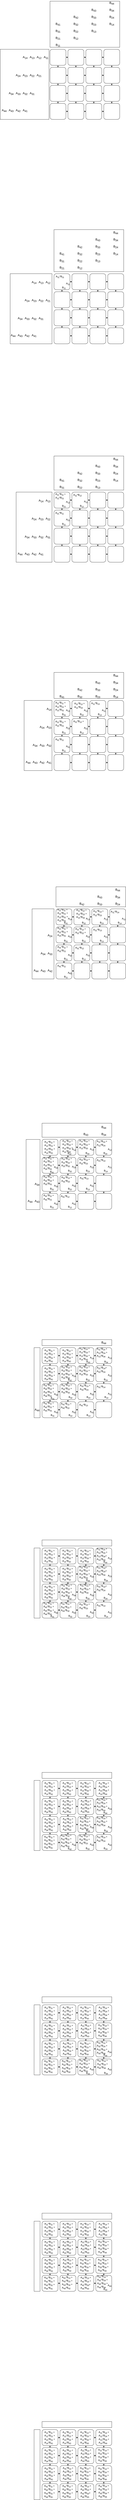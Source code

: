 <mxfile version="26.0.13">
  <diagram name="Page-1" id="mG1WjpV__L-p9OotFCNz">
    <mxGraphModel grid="1" page="1" gridSize="10" guides="1" tooltips="1" connect="1" arrows="1" fold="1" pageScale="1" pageWidth="850" pageHeight="1100" math="0" shadow="0">
      <root>
        <mxCell id="0" />
        <mxCell id="1" parent="0" />
        <mxCell id="nHglCN31SSPVk12LLNbv-80" value="" style="rounded=0;whiteSpace=wrap;html=1;" vertex="1" parent="1">
          <mxGeometry x="360" y="1240" width="350" height="230" as="geometry" />
        </mxCell>
        <mxCell id="nHglCN31SSPVk12LLNbv-81" value="" style="rounded=0;whiteSpace=wrap;html=1;" vertex="1" parent="1">
          <mxGeometry x="110" y="1480" width="245" height="350" as="geometry" />
        </mxCell>
        <mxCell id="nHglCN31SSPVk12LLNbv-97" value="B&lt;sub&gt;11&lt;/sub&gt;" style="text;html=1;align=center;verticalAlign=middle;whiteSpace=wrap;rounded=0;fontSize=15;" vertex="1" parent="1">
          <mxGeometry x="385" y="1444" width="30" height="30" as="geometry" />
        </mxCell>
        <mxCell id="nHglCN31SSPVk12LLNbv-98" value="B&lt;sub&gt;21&lt;/sub&gt;" style="text;html=1;align=center;verticalAlign=middle;whiteSpace=wrap;rounded=0;fontSize=15;" vertex="1" parent="1">
          <mxGeometry x="385" y="1409" width="30" height="30" as="geometry" />
        </mxCell>
        <mxCell id="nHglCN31SSPVk12LLNbv-99" value="B&lt;sub&gt;31&lt;/sub&gt;" style="text;html=1;align=center;verticalAlign=middle;whiteSpace=wrap;rounded=0;fontSize=15;" vertex="1" parent="1">
          <mxGeometry x="385" y="1374" width="30" height="30" as="geometry" />
        </mxCell>
        <mxCell id="nHglCN31SSPVk12LLNbv-100" value="B&lt;sub&gt;41&lt;/sub&gt;" style="text;html=1;align=center;verticalAlign=middle;whiteSpace=wrap;rounded=0;fontSize=15;" vertex="1" parent="1">
          <mxGeometry x="385" y="1339" width="30" height="30" as="geometry" />
        </mxCell>
        <mxCell id="nHglCN31SSPVk12LLNbv-101" value="B&lt;sub&gt;12&lt;/sub&gt;" style="text;html=1;align=center;verticalAlign=middle;whiteSpace=wrap;rounded=0;fontSize=15;" vertex="1" parent="1">
          <mxGeometry x="475" y="1409" width="30" height="30" as="geometry" />
        </mxCell>
        <mxCell id="nHglCN31SSPVk12LLNbv-102" value="B&lt;sub&gt;22&lt;/sub&gt;" style="text;html=1;align=center;verticalAlign=middle;whiteSpace=wrap;rounded=0;fontSize=15;" vertex="1" parent="1">
          <mxGeometry x="475" y="1374" width="30" height="30" as="geometry" />
        </mxCell>
        <mxCell id="nHglCN31SSPVk12LLNbv-103" value="B&lt;font&gt;&lt;sub&gt;32&lt;/sub&gt;&lt;/font&gt;" style="text;html=1;align=center;verticalAlign=middle;whiteSpace=wrap;rounded=0;fontSize=15;" vertex="1" parent="1">
          <mxGeometry x="475" y="1339" width="30" height="30" as="geometry" />
        </mxCell>
        <mxCell id="nHglCN31SSPVk12LLNbv-104" value="B&lt;sub&gt;42&lt;/sub&gt;" style="text;html=1;align=center;verticalAlign=middle;whiteSpace=wrap;rounded=0;fontSize=15;" vertex="1" parent="1">
          <mxGeometry x="475" y="1304" width="30" height="30" as="geometry" />
        </mxCell>
        <mxCell id="nHglCN31SSPVk12LLNbv-105" value="B&lt;sub&gt;13&lt;/sub&gt;" style="text;html=1;align=center;verticalAlign=middle;whiteSpace=wrap;rounded=0;fontSize=15;" vertex="1" parent="1">
          <mxGeometry x="565" y="1374" width="30" height="30" as="geometry" />
        </mxCell>
        <mxCell id="nHglCN31SSPVk12LLNbv-106" value="B&lt;sub&gt;23&lt;/sub&gt;" style="text;html=1;align=center;verticalAlign=middle;whiteSpace=wrap;rounded=0;fontSize=15;" vertex="1" parent="1">
          <mxGeometry x="565" y="1339" width="30" height="30" as="geometry" />
        </mxCell>
        <mxCell id="nHglCN31SSPVk12LLNbv-107" value="B&lt;font&gt;&lt;sub&gt;33&lt;/sub&gt;&lt;/font&gt;" style="text;html=1;align=center;verticalAlign=middle;whiteSpace=wrap;rounded=0;fontSize=15;" vertex="1" parent="1">
          <mxGeometry x="565" y="1304" width="30" height="30" as="geometry" />
        </mxCell>
        <mxCell id="nHglCN31SSPVk12LLNbv-108" value="B&lt;sub&gt;43&lt;/sub&gt;" style="text;html=1;align=center;verticalAlign=middle;whiteSpace=wrap;rounded=0;fontSize=15;" vertex="1" parent="1">
          <mxGeometry x="565" y="1269" width="30" height="30" as="geometry" />
        </mxCell>
        <mxCell id="nHglCN31SSPVk12LLNbv-109" value="B&lt;sub&gt;14&lt;/sub&gt;" style="text;html=1;align=center;verticalAlign=middle;whiteSpace=wrap;rounded=0;fontSize=15;" vertex="1" parent="1">
          <mxGeometry x="655" y="1339" width="30" height="30" as="geometry" />
        </mxCell>
        <mxCell id="nHglCN31SSPVk12LLNbv-110" value="B&lt;sub&gt;24&lt;/sub&gt;" style="text;html=1;align=center;verticalAlign=middle;whiteSpace=wrap;rounded=0;fontSize=15;" vertex="1" parent="1">
          <mxGeometry x="655" y="1304" width="30" height="30" as="geometry" />
        </mxCell>
        <mxCell id="nHglCN31SSPVk12LLNbv-111" value="B&lt;font&gt;&lt;sub&gt;34&lt;/sub&gt;&lt;/font&gt;" style="text;html=1;align=center;verticalAlign=middle;whiteSpace=wrap;rounded=0;fontSize=15;" vertex="1" parent="1">
          <mxGeometry x="655" y="1269" width="30" height="30" as="geometry" />
        </mxCell>
        <mxCell id="nHglCN31SSPVk12LLNbv-112" value="B&lt;sub&gt;44&lt;/sub&gt;" style="text;html=1;align=center;verticalAlign=middle;whiteSpace=wrap;rounded=0;fontSize=15;" vertex="1" parent="1">
          <mxGeometry x="655" y="1234" width="30" height="30" as="geometry" />
        </mxCell>
        <mxCell id="nHglCN31SSPVk12LLNbv-113" value="A&lt;sub&gt;11&lt;/sub&gt;" style="text;html=1;align=center;verticalAlign=middle;whiteSpace=wrap;rounded=0;fontSize=15;" vertex="1" parent="1">
          <mxGeometry x="325" y="1505" width="30" height="30" as="geometry" />
        </mxCell>
        <mxCell id="nHglCN31SSPVk12LLNbv-114" value="A&lt;sub&gt;12&lt;/sub&gt;" style="text;html=1;align=center;verticalAlign=middle;whiteSpace=wrap;rounded=0;fontSize=15;" vertex="1" parent="1">
          <mxGeometry x="290" y="1505" width="30" height="30" as="geometry" />
        </mxCell>
        <mxCell id="nHglCN31SSPVk12LLNbv-115" value="A&lt;sub&gt;13&lt;/sub&gt;" style="text;html=1;align=center;verticalAlign=middle;whiteSpace=wrap;rounded=0;fontSize=15;" vertex="1" parent="1">
          <mxGeometry x="255" y="1505" width="30" height="30" as="geometry" />
        </mxCell>
        <mxCell id="nHglCN31SSPVk12LLNbv-116" value="A&lt;sub&gt;14&lt;/sub&gt;" style="text;html=1;align=center;verticalAlign=middle;whiteSpace=wrap;rounded=0;fontSize=15;" vertex="1" parent="1">
          <mxGeometry x="220" y="1505" width="30" height="30" as="geometry" />
        </mxCell>
        <mxCell id="nHglCN31SSPVk12LLNbv-117" value="A&lt;font&gt;&lt;sub&gt;21&lt;/sub&gt;&lt;/font&gt;" style="text;html=1;align=center;verticalAlign=middle;whiteSpace=wrap;rounded=0;fontSize=15;" vertex="1" parent="1">
          <mxGeometry x="290" y="1595" width="30" height="30" as="geometry" />
        </mxCell>
        <mxCell id="nHglCN31SSPVk12LLNbv-118" value="A&lt;font&gt;&lt;sub&gt;22&lt;/sub&gt;&lt;/font&gt;" style="text;html=1;align=center;verticalAlign=middle;whiteSpace=wrap;rounded=0;fontSize=15;" vertex="1" parent="1">
          <mxGeometry x="255" y="1595" width="30" height="30" as="geometry" />
        </mxCell>
        <mxCell id="nHglCN31SSPVk12LLNbv-119" value="A&lt;font&gt;&lt;sub&gt;23&lt;/sub&gt;&lt;/font&gt;" style="text;html=1;align=center;verticalAlign=middle;whiteSpace=wrap;rounded=0;fontSize=15;" vertex="1" parent="1">
          <mxGeometry x="220" y="1595" width="30" height="30" as="geometry" />
        </mxCell>
        <mxCell id="nHglCN31SSPVk12LLNbv-120" value="A&lt;font&gt;&lt;sub&gt;24&lt;/sub&gt;&lt;/font&gt;" style="text;html=1;align=center;verticalAlign=middle;whiteSpace=wrap;rounded=0;fontSize=15;" vertex="1" parent="1">
          <mxGeometry x="185" y="1595" width="30" height="30" as="geometry" />
        </mxCell>
        <mxCell id="nHglCN31SSPVk12LLNbv-121" value="A&lt;font&gt;&lt;sub&gt;31&lt;/sub&gt;&lt;/font&gt;" style="text;html=1;align=center;verticalAlign=middle;whiteSpace=wrap;rounded=0;fontSize=15;" vertex="1" parent="1">
          <mxGeometry x="255" y="1685" width="30" height="30" as="geometry" />
        </mxCell>
        <mxCell id="nHglCN31SSPVk12LLNbv-122" value="A&lt;font&gt;&lt;sub&gt;32&lt;/sub&gt;&lt;/font&gt;" style="text;html=1;align=center;verticalAlign=middle;whiteSpace=wrap;rounded=0;fontSize=15;" vertex="1" parent="1">
          <mxGeometry x="220" y="1685" width="30" height="30" as="geometry" />
        </mxCell>
        <mxCell id="nHglCN31SSPVk12LLNbv-123" value="A&lt;font&gt;&lt;sub&gt;33&lt;/sub&gt;&lt;/font&gt;" style="text;html=1;align=center;verticalAlign=middle;whiteSpace=wrap;rounded=0;fontSize=15;" vertex="1" parent="1">
          <mxGeometry x="185" y="1685" width="30" height="30" as="geometry" />
        </mxCell>
        <mxCell id="nHglCN31SSPVk12LLNbv-124" value="A&lt;font&gt;&lt;sub&gt;34&lt;/sub&gt;&lt;/font&gt;" style="text;html=1;align=center;verticalAlign=middle;whiteSpace=wrap;rounded=0;fontSize=15;" vertex="1" parent="1">
          <mxGeometry x="150" y="1685" width="30" height="30" as="geometry" />
        </mxCell>
        <mxCell id="nHglCN31SSPVk12LLNbv-125" value="A&lt;font&gt;&lt;sub&gt;41&lt;/sub&gt;&lt;/font&gt;" style="text;html=1;align=center;verticalAlign=middle;whiteSpace=wrap;rounded=0;fontSize=15;" vertex="1" parent="1">
          <mxGeometry x="220" y="1770" width="30" height="30" as="geometry" />
        </mxCell>
        <mxCell id="nHglCN31SSPVk12LLNbv-126" value="A&lt;font&gt;&lt;sub&gt;42&lt;/sub&gt;&lt;/font&gt;" style="text;html=1;align=center;verticalAlign=middle;whiteSpace=wrap;rounded=0;fontSize=15;" vertex="1" parent="1">
          <mxGeometry x="185" y="1770" width="30" height="30" as="geometry" />
        </mxCell>
        <mxCell id="nHglCN31SSPVk12LLNbv-127" value="A&lt;font&gt;&lt;sub&gt;43&lt;/sub&gt;&lt;/font&gt;" style="text;html=1;align=center;verticalAlign=middle;whiteSpace=wrap;rounded=0;fontSize=15;" vertex="1" parent="1">
          <mxGeometry x="150" y="1770" width="30" height="30" as="geometry" />
        </mxCell>
        <mxCell id="nHglCN31SSPVk12LLNbv-128" value="A&lt;font&gt;&lt;sub&gt;44&lt;/sub&gt;&lt;/font&gt;" style="text;html=1;align=center;verticalAlign=middle;whiteSpace=wrap;rounded=0;fontSize=15;" vertex="1" parent="1">
          <mxGeometry x="115" y="1770" width="30" height="30" as="geometry" />
        </mxCell>
        <mxCell id="nHglCN31SSPVk12LLNbv-181" style="edgeStyle=orthogonalEdgeStyle;rounded=0;orthogonalLoop=1;jettySize=auto;html=1;exitX=1;exitY=0.5;exitDx=0;exitDy=0;entryX=0;entryY=0.5;entryDx=0;entryDy=0;fontSize=5;endSize=4;" edge="1" parent="1" source="nHglCN31SSPVk12LLNbv-129" target="nHglCN31SSPVk12LLNbv-132">
          <mxGeometry relative="1" as="geometry" />
        </mxCell>
        <mxCell id="nHglCN31SSPVk12LLNbv-187" style="edgeStyle=orthogonalEdgeStyle;rounded=0;orthogonalLoop=1;jettySize=auto;html=1;exitX=0.5;exitY=1;exitDx=0;exitDy=0;entryX=0.5;entryY=0;entryDx=0;entryDy=0;endSize=4;" edge="1" parent="1" source="nHglCN31SSPVk12LLNbv-129" target="nHglCN31SSPVk12LLNbv-135">
          <mxGeometry relative="1" as="geometry" />
        </mxCell>
        <mxCell id="nHglCN31SSPVk12LLNbv-129" value="" style="rounded=1;whiteSpace=wrap;html=1;fontSize=15;align=center;" vertex="1" parent="1">
          <mxGeometry x="380" y="2600" width="80" height="80" as="geometry" />
        </mxCell>
        <mxCell id="nHglCN31SSPVk12LLNbv-130" value="" style="rounded=0;whiteSpace=wrap;html=1;" vertex="1" parent="1">
          <mxGeometry x="380" y="2380" width="350" height="210" as="geometry" />
        </mxCell>
        <mxCell id="nHglCN31SSPVk12LLNbv-131" value="" style="rounded=0;whiteSpace=wrap;html=1;" vertex="1" parent="1">
          <mxGeometry x="160" y="2600" width="210" height="350" as="geometry" />
        </mxCell>
        <mxCell id="nHglCN31SSPVk12LLNbv-182" style="edgeStyle=orthogonalEdgeStyle;rounded=0;orthogonalLoop=1;jettySize=auto;html=1;exitX=1;exitY=0.5;exitDx=0;exitDy=0;entryX=0;entryY=0.5;entryDx=0;entryDy=0;fontSize=5;endSize=4;" edge="1" parent="1" source="nHglCN31SSPVk12LLNbv-132" target="nHglCN31SSPVk12LLNbv-133">
          <mxGeometry relative="1" as="geometry" />
        </mxCell>
        <mxCell id="nHglCN31SSPVk12LLNbv-186" style="edgeStyle=orthogonalEdgeStyle;rounded=0;orthogonalLoop=1;jettySize=auto;html=1;exitX=0.5;exitY=1;exitDx=0;exitDy=0;entryX=0.5;entryY=0;entryDx=0;entryDy=0;endSize=4;" edge="1" parent="1" source="nHglCN31SSPVk12LLNbv-132" target="nHglCN31SSPVk12LLNbv-136">
          <mxGeometry relative="1" as="geometry" />
        </mxCell>
        <mxCell id="nHglCN31SSPVk12LLNbv-132" value="" style="rounded=1;whiteSpace=wrap;html=1;fontSize=15;" vertex="1" parent="1">
          <mxGeometry x="470" y="2600" width="80" height="80" as="geometry" />
        </mxCell>
        <mxCell id="nHglCN31SSPVk12LLNbv-183" style="edgeStyle=orthogonalEdgeStyle;rounded=0;orthogonalLoop=1;jettySize=auto;html=1;exitX=1;exitY=0.5;exitDx=0;exitDy=0;entryX=0;entryY=0.5;entryDx=0;entryDy=0;fontSize=5;endSize=4;" edge="1" parent="1" source="nHglCN31SSPVk12LLNbv-133" target="nHglCN31SSPVk12LLNbv-134">
          <mxGeometry relative="1" as="geometry" />
        </mxCell>
        <mxCell id="nHglCN31SSPVk12LLNbv-185" style="edgeStyle=orthogonalEdgeStyle;rounded=0;orthogonalLoop=1;jettySize=auto;html=1;exitX=0.5;exitY=1;exitDx=0;exitDy=0;entryX=0.5;entryY=0;entryDx=0;entryDy=0;endSize=4;" edge="1" parent="1" source="nHglCN31SSPVk12LLNbv-133" target="nHglCN31SSPVk12LLNbv-137">
          <mxGeometry relative="1" as="geometry" />
        </mxCell>
        <mxCell id="nHglCN31SSPVk12LLNbv-133" value="" style="rounded=1;whiteSpace=wrap;html=1;fontSize=15;" vertex="1" parent="1">
          <mxGeometry x="560" y="2600" width="80" height="80" as="geometry" />
        </mxCell>
        <mxCell id="nHglCN31SSPVk12LLNbv-184" style="edgeStyle=orthogonalEdgeStyle;rounded=0;orthogonalLoop=1;jettySize=auto;html=1;exitX=0.5;exitY=1;exitDx=0;exitDy=0;entryX=0.5;entryY=0;entryDx=0;entryDy=0;endSize=4;" edge="1" parent="1" source="nHglCN31SSPVk12LLNbv-134" target="nHglCN31SSPVk12LLNbv-138">
          <mxGeometry relative="1" as="geometry" />
        </mxCell>
        <mxCell id="nHglCN31SSPVk12LLNbv-134" value="" style="rounded=1;whiteSpace=wrap;html=1;fontSize=15;" vertex="1" parent="1">
          <mxGeometry x="650" y="2600" width="80" height="80" as="geometry" />
        </mxCell>
        <mxCell id="nHglCN31SSPVk12LLNbv-188" style="edgeStyle=orthogonalEdgeStyle;rounded=0;orthogonalLoop=1;jettySize=auto;html=1;exitX=0.5;exitY=1;exitDx=0;exitDy=0;entryX=0.5;entryY=0;entryDx=0;entryDy=0;endSize=4;" edge="1" parent="1" source="nHglCN31SSPVk12LLNbv-135" target="nHglCN31SSPVk12LLNbv-139">
          <mxGeometry relative="1" as="geometry" />
        </mxCell>
        <mxCell id="nHglCN31SSPVk12LLNbv-199" style="edgeStyle=orthogonalEdgeStyle;rounded=0;orthogonalLoop=1;jettySize=auto;html=1;exitX=1;exitY=0.5;exitDx=0;exitDy=0;entryX=0;entryY=0.5;entryDx=0;entryDy=0;endSize=4;" edge="1" parent="1" source="nHglCN31SSPVk12LLNbv-135" target="nHglCN31SSPVk12LLNbv-136">
          <mxGeometry relative="1" as="geometry" />
        </mxCell>
        <mxCell id="nHglCN31SSPVk12LLNbv-135" value="" style="rounded=1;whiteSpace=wrap;html=1;fontSize=15;" vertex="1" parent="1">
          <mxGeometry x="380" y="2690" width="80" height="80" as="geometry" />
        </mxCell>
        <mxCell id="nHglCN31SSPVk12LLNbv-192" style="edgeStyle=orthogonalEdgeStyle;rounded=0;orthogonalLoop=1;jettySize=auto;html=1;exitX=0.5;exitY=1;exitDx=0;exitDy=0;entryX=0.5;entryY=0;entryDx=0;entryDy=0;endSize=4;" edge="1" parent="1" source="nHglCN31SSPVk12LLNbv-136" target="nHglCN31SSPVk12LLNbv-140">
          <mxGeometry relative="1" as="geometry" />
        </mxCell>
        <mxCell id="nHglCN31SSPVk12LLNbv-194" style="edgeStyle=orthogonalEdgeStyle;rounded=0;orthogonalLoop=1;jettySize=auto;html=1;exitX=1;exitY=0.5;exitDx=0;exitDy=0;entryX=0;entryY=0.5;entryDx=0;entryDy=0;endSize=4;" edge="1" parent="1" source="nHglCN31SSPVk12LLNbv-136" target="nHglCN31SSPVk12LLNbv-137">
          <mxGeometry relative="1" as="geometry" />
        </mxCell>
        <mxCell id="nHglCN31SSPVk12LLNbv-136" value="" style="rounded=1;whiteSpace=wrap;html=1;fontSize=15;" vertex="1" parent="1">
          <mxGeometry x="470" y="2690" width="80" height="80" as="geometry" />
        </mxCell>
        <mxCell id="nHglCN31SSPVk12LLNbv-193" style="edgeStyle=orthogonalEdgeStyle;rounded=0;orthogonalLoop=1;jettySize=auto;html=1;exitX=0.5;exitY=1;exitDx=0;exitDy=0;entryX=0.5;entryY=0;entryDx=0;entryDy=0;endSize=4;" edge="1" parent="1" source="nHglCN31SSPVk12LLNbv-137" target="nHglCN31SSPVk12LLNbv-141">
          <mxGeometry relative="1" as="geometry" />
        </mxCell>
        <mxCell id="nHglCN31SSPVk12LLNbv-195" style="edgeStyle=orthogonalEdgeStyle;rounded=0;orthogonalLoop=1;jettySize=auto;html=1;exitX=1;exitY=0.5;exitDx=0;exitDy=0;entryX=0;entryY=0.5;entryDx=0;entryDy=0;endSize=4;" edge="1" parent="1" source="nHglCN31SSPVk12LLNbv-137" target="nHglCN31SSPVk12LLNbv-138">
          <mxGeometry relative="1" as="geometry" />
        </mxCell>
        <mxCell id="nHglCN31SSPVk12LLNbv-137" value="" style="rounded=1;whiteSpace=wrap;html=1;fontSize=15;" vertex="1" parent="1">
          <mxGeometry x="560" y="2690" width="80" height="80" as="geometry" />
        </mxCell>
        <mxCell id="nHglCN31SSPVk12LLNbv-196" style="edgeStyle=orthogonalEdgeStyle;rounded=0;orthogonalLoop=1;jettySize=auto;html=1;exitX=0.5;exitY=1;exitDx=0;exitDy=0;entryX=0.5;entryY=0;entryDx=0;entryDy=0;endSize=4;" edge="1" parent="1" source="nHglCN31SSPVk12LLNbv-138" target="nHglCN31SSPVk12LLNbv-142">
          <mxGeometry relative="1" as="geometry" />
        </mxCell>
        <mxCell id="nHglCN31SSPVk12LLNbv-138" value="" style="rounded=1;whiteSpace=wrap;html=1;fontSize=15;" vertex="1" parent="1">
          <mxGeometry x="650" y="2690" width="80" height="80" as="geometry" />
        </mxCell>
        <mxCell id="nHglCN31SSPVk12LLNbv-198" style="edgeStyle=orthogonalEdgeStyle;rounded=0;orthogonalLoop=1;jettySize=auto;html=1;exitX=1;exitY=0.5;exitDx=0;exitDy=0;entryX=0;entryY=0.5;entryDx=0;entryDy=0;endSize=4;" edge="1" parent="1" source="nHglCN31SSPVk12LLNbv-139" target="nHglCN31SSPVk12LLNbv-140">
          <mxGeometry relative="1" as="geometry" />
        </mxCell>
        <mxCell id="nHglCN31SSPVk12LLNbv-205" style="edgeStyle=orthogonalEdgeStyle;rounded=0;orthogonalLoop=1;jettySize=auto;html=1;exitX=0.5;exitY=1;exitDx=0;exitDy=0;entryX=0.5;entryY=0;entryDx=0;entryDy=0;endSize=4;" edge="1" parent="1" source="nHglCN31SSPVk12LLNbv-139" target="nHglCN31SSPVk12LLNbv-143">
          <mxGeometry relative="1" as="geometry" />
        </mxCell>
        <mxCell id="nHglCN31SSPVk12LLNbv-139" value="" style="rounded=1;whiteSpace=wrap;html=1;fontSize=15;" vertex="1" parent="1">
          <mxGeometry x="380" y="2780" width="80" height="80" as="geometry" />
        </mxCell>
        <mxCell id="nHglCN31SSPVk12LLNbv-190" style="edgeStyle=orthogonalEdgeStyle;rounded=0;orthogonalLoop=1;jettySize=auto;html=1;exitX=0.5;exitY=1;exitDx=0;exitDy=0;entryX=0.5;entryY=0;entryDx=0;entryDy=0;endSize=4;" edge="1" parent="1" source="nHglCN31SSPVk12LLNbv-140" target="nHglCN31SSPVk12LLNbv-144">
          <mxGeometry relative="1" as="geometry" />
        </mxCell>
        <mxCell id="nHglCN31SSPVk12LLNbv-200" style="edgeStyle=orthogonalEdgeStyle;rounded=0;orthogonalLoop=1;jettySize=auto;html=1;exitX=1;exitY=0.5;exitDx=0;exitDy=0;entryX=0;entryY=0.5;entryDx=0;entryDy=0;endSize=4;" edge="1" parent="1" source="nHglCN31SSPVk12LLNbv-140" target="nHglCN31SSPVk12LLNbv-141">
          <mxGeometry relative="1" as="geometry" />
        </mxCell>
        <mxCell id="nHglCN31SSPVk12LLNbv-140" value="" style="rounded=1;whiteSpace=wrap;html=1;fontSize=15;" vertex="1" parent="1">
          <mxGeometry x="470" y="2780" width="80" height="80" as="geometry" />
        </mxCell>
        <mxCell id="nHglCN31SSPVk12LLNbv-191" style="edgeStyle=orthogonalEdgeStyle;rounded=0;orthogonalLoop=1;jettySize=auto;html=1;exitX=0.5;exitY=1;exitDx=0;exitDy=0;entryX=0.5;entryY=0;entryDx=0;entryDy=0;endSize=4;" edge="1" parent="1" source="nHglCN31SSPVk12LLNbv-141" target="nHglCN31SSPVk12LLNbv-145">
          <mxGeometry relative="1" as="geometry" />
        </mxCell>
        <mxCell id="nHglCN31SSPVk12LLNbv-201" style="edgeStyle=orthogonalEdgeStyle;rounded=0;orthogonalLoop=1;jettySize=auto;html=1;exitX=1;exitY=0.5;exitDx=0;exitDy=0;entryX=0;entryY=0.5;entryDx=0;entryDy=0;endSize=4;" edge="1" parent="1" source="nHglCN31SSPVk12LLNbv-141" target="nHglCN31SSPVk12LLNbv-142">
          <mxGeometry relative="1" as="geometry" />
        </mxCell>
        <mxCell id="nHglCN31SSPVk12LLNbv-141" value="" style="rounded=1;whiteSpace=wrap;html=1;fontSize=15;" vertex="1" parent="1">
          <mxGeometry x="560" y="2780" width="80" height="80" as="geometry" />
        </mxCell>
        <mxCell id="nHglCN31SSPVk12LLNbv-197" style="edgeStyle=orthogonalEdgeStyle;rounded=0;orthogonalLoop=1;jettySize=auto;html=1;exitX=0.5;exitY=1;exitDx=0;exitDy=0;entryX=0.5;entryY=0;entryDx=0;entryDy=0;endSize=4;" edge="1" parent="1" source="nHglCN31SSPVk12LLNbv-142" target="nHglCN31SSPVk12LLNbv-146">
          <mxGeometry relative="1" as="geometry" />
        </mxCell>
        <mxCell id="nHglCN31SSPVk12LLNbv-142" value="" style="rounded=1;whiteSpace=wrap;html=1;fontSize=15;" vertex="1" parent="1">
          <mxGeometry x="650" y="2780" width="80" height="80" as="geometry" />
        </mxCell>
        <mxCell id="nHglCN31SSPVk12LLNbv-202" style="edgeStyle=orthogonalEdgeStyle;rounded=0;orthogonalLoop=1;jettySize=auto;html=1;exitX=1;exitY=0.5;exitDx=0;exitDy=0;entryX=0;entryY=0.5;entryDx=0;entryDy=0;endSize=4;" edge="1" parent="1" source="nHglCN31SSPVk12LLNbv-143" target="nHglCN31SSPVk12LLNbv-144">
          <mxGeometry relative="1" as="geometry" />
        </mxCell>
        <mxCell id="nHglCN31SSPVk12LLNbv-143" value="" style="rounded=1;whiteSpace=wrap;html=1;fontSize=15;" vertex="1" parent="1">
          <mxGeometry x="380" y="2870" width="80" height="80" as="geometry" />
        </mxCell>
        <mxCell id="nHglCN31SSPVk12LLNbv-203" style="edgeStyle=orthogonalEdgeStyle;rounded=0;orthogonalLoop=1;jettySize=auto;html=1;exitX=1;exitY=0.5;exitDx=0;exitDy=0;entryX=0;entryY=0.5;entryDx=0;entryDy=0;endSize=4;" edge="1" parent="1" source="nHglCN31SSPVk12LLNbv-144" target="nHglCN31SSPVk12LLNbv-145">
          <mxGeometry relative="1" as="geometry" />
        </mxCell>
        <mxCell id="nHglCN31SSPVk12LLNbv-144" value="" style="rounded=1;whiteSpace=wrap;html=1;fontSize=15;" vertex="1" parent="1">
          <mxGeometry x="470" y="2870" width="80" height="80" as="geometry" />
        </mxCell>
        <mxCell id="nHglCN31SSPVk12LLNbv-204" style="edgeStyle=orthogonalEdgeStyle;rounded=0;orthogonalLoop=1;jettySize=auto;html=1;exitX=1;exitY=0.5;exitDx=0;exitDy=0;entryX=0;entryY=0.5;entryDx=0;entryDy=0;endSize=4;" edge="1" parent="1" source="nHglCN31SSPVk12LLNbv-145" target="nHglCN31SSPVk12LLNbv-146">
          <mxGeometry relative="1" as="geometry" />
        </mxCell>
        <mxCell id="nHglCN31SSPVk12LLNbv-145" value="" style="rounded=1;whiteSpace=wrap;html=1;fontSize=15;" vertex="1" parent="1">
          <mxGeometry x="560" y="2870" width="80" height="80" as="geometry" />
        </mxCell>
        <mxCell id="nHglCN31SSPVk12LLNbv-146" value="" style="rounded=1;whiteSpace=wrap;html=1;fontSize=15;" vertex="1" parent="1">
          <mxGeometry x="650" y="2870" width="80" height="80" as="geometry" />
        </mxCell>
        <mxCell id="nHglCN31SSPVk12LLNbv-148" value="B&lt;sub&gt;21&lt;/sub&gt;" style="text;html=1;align=center;verticalAlign=middle;whiteSpace=wrap;rounded=0;fontSize=15;" vertex="1" parent="1">
          <mxGeometry x="405" y="2555" width="30" height="30" as="geometry" />
        </mxCell>
        <mxCell id="nHglCN31SSPVk12LLNbv-149" value="B&lt;sub&gt;31&lt;/sub&gt;" style="text;html=1;align=center;verticalAlign=middle;whiteSpace=wrap;rounded=0;fontSize=15;" vertex="1" parent="1">
          <mxGeometry x="405" y="2520" width="30" height="30" as="geometry" />
        </mxCell>
        <mxCell id="nHglCN31SSPVk12LLNbv-150" value="B&lt;sub&gt;41&lt;/sub&gt;" style="text;html=1;align=center;verticalAlign=middle;whiteSpace=wrap;rounded=0;fontSize=15;" vertex="1" parent="1">
          <mxGeometry x="405" y="2485" width="30" height="30" as="geometry" />
        </mxCell>
        <mxCell id="nHglCN31SSPVk12LLNbv-151" value="B&lt;sub&gt;12&lt;/sub&gt;" style="text;html=1;align=center;verticalAlign=middle;whiteSpace=wrap;rounded=0;fontSize=15;" vertex="1" parent="1">
          <mxGeometry x="495" y="2555" width="30" height="30" as="geometry" />
        </mxCell>
        <mxCell id="nHglCN31SSPVk12LLNbv-152" value="B&lt;sub&gt;22&lt;/sub&gt;" style="text;html=1;align=center;verticalAlign=middle;whiteSpace=wrap;rounded=0;fontSize=15;" vertex="1" parent="1">
          <mxGeometry x="495" y="2520" width="30" height="30" as="geometry" />
        </mxCell>
        <mxCell id="nHglCN31SSPVk12LLNbv-153" value="B&lt;font&gt;&lt;sub&gt;32&lt;/sub&gt;&lt;/font&gt;" style="text;html=1;align=center;verticalAlign=middle;whiteSpace=wrap;rounded=0;fontSize=15;" vertex="1" parent="1">
          <mxGeometry x="495" y="2485" width="30" height="30" as="geometry" />
        </mxCell>
        <mxCell id="nHglCN31SSPVk12LLNbv-154" value="B&lt;sub&gt;42&lt;/sub&gt;" style="text;html=1;align=center;verticalAlign=middle;whiteSpace=wrap;rounded=0;fontSize=15;" vertex="1" parent="1">
          <mxGeometry x="495" y="2450" width="30" height="30" as="geometry" />
        </mxCell>
        <mxCell id="nHglCN31SSPVk12LLNbv-155" value="B&lt;sub&gt;13&lt;/sub&gt;" style="text;html=1;align=center;verticalAlign=middle;whiteSpace=wrap;rounded=0;fontSize=15;" vertex="1" parent="1">
          <mxGeometry x="585" y="2520" width="30" height="30" as="geometry" />
        </mxCell>
        <mxCell id="nHglCN31SSPVk12LLNbv-156" value="B&lt;sub&gt;23&lt;/sub&gt;" style="text;html=1;align=center;verticalAlign=middle;whiteSpace=wrap;rounded=0;fontSize=15;" vertex="1" parent="1">
          <mxGeometry x="585" y="2485" width="30" height="30" as="geometry" />
        </mxCell>
        <mxCell id="nHglCN31SSPVk12LLNbv-157" value="B&lt;font&gt;&lt;sub&gt;33&lt;/sub&gt;&lt;/font&gt;" style="text;html=1;align=center;verticalAlign=middle;whiteSpace=wrap;rounded=0;fontSize=15;" vertex="1" parent="1">
          <mxGeometry x="585" y="2450" width="30" height="30" as="geometry" />
        </mxCell>
        <mxCell id="nHglCN31SSPVk12LLNbv-158" value="B&lt;sub&gt;43&lt;/sub&gt;" style="text;html=1;align=center;verticalAlign=middle;whiteSpace=wrap;rounded=0;fontSize=15;" vertex="1" parent="1">
          <mxGeometry x="585" y="2415" width="30" height="30" as="geometry" />
        </mxCell>
        <mxCell id="nHglCN31SSPVk12LLNbv-159" value="B&lt;sub&gt;14&lt;/sub&gt;" style="text;html=1;align=center;verticalAlign=middle;whiteSpace=wrap;rounded=0;fontSize=15;" vertex="1" parent="1">
          <mxGeometry x="675" y="2485" width="30" height="30" as="geometry" />
        </mxCell>
        <mxCell id="nHglCN31SSPVk12LLNbv-160" value="B&lt;sub&gt;24&lt;/sub&gt;" style="text;html=1;align=center;verticalAlign=middle;whiteSpace=wrap;rounded=0;fontSize=15;" vertex="1" parent="1">
          <mxGeometry x="675" y="2450" width="30" height="30" as="geometry" />
        </mxCell>
        <mxCell id="nHglCN31SSPVk12LLNbv-161" value="B&lt;font&gt;&lt;sub&gt;34&lt;/sub&gt;&lt;/font&gt;" style="text;html=1;align=center;verticalAlign=middle;whiteSpace=wrap;rounded=0;fontSize=15;" vertex="1" parent="1">
          <mxGeometry x="675" y="2415" width="30" height="30" as="geometry" />
        </mxCell>
        <mxCell id="nHglCN31SSPVk12LLNbv-162" value="B&lt;sub&gt;44&lt;/sub&gt;" style="text;html=1;align=center;verticalAlign=middle;whiteSpace=wrap;rounded=0;fontSize=15;" vertex="1" parent="1">
          <mxGeometry x="675" y="2380" width="30" height="30" as="geometry" />
        </mxCell>
        <mxCell id="nHglCN31SSPVk12LLNbv-164" value="A&lt;sub&gt;12&lt;/sub&gt;" style="text;html=1;align=center;verticalAlign=middle;whiteSpace=wrap;rounded=0;fontSize=15;" vertex="1" parent="1">
          <mxGeometry x="335" y="2627.5" width="30" height="30" as="geometry" />
        </mxCell>
        <mxCell id="nHglCN31SSPVk12LLNbv-165" value="A&lt;sub&gt;13&lt;/sub&gt;" style="text;html=1;align=center;verticalAlign=middle;whiteSpace=wrap;rounded=0;fontSize=15;" vertex="1" parent="1">
          <mxGeometry x="300" y="2627.5" width="30" height="30" as="geometry" />
        </mxCell>
        <mxCell id="nHglCN31SSPVk12LLNbv-166" value="A&lt;sub&gt;14&lt;/sub&gt;" style="text;html=1;align=center;verticalAlign=middle;whiteSpace=wrap;rounded=0;fontSize=15;" vertex="1" parent="1">
          <mxGeometry x="265" y="2627.5" width="30" height="30" as="geometry" />
        </mxCell>
        <mxCell id="nHglCN31SSPVk12LLNbv-167" value="A&lt;font&gt;&lt;sub&gt;21&lt;/sub&gt;&lt;/font&gt;" style="text;html=1;align=center;verticalAlign=middle;whiteSpace=wrap;rounded=0;fontSize=15;" vertex="1" parent="1">
          <mxGeometry x="335" y="2717.5" width="30" height="30" as="geometry" />
        </mxCell>
        <mxCell id="nHglCN31SSPVk12LLNbv-168" value="A&lt;font&gt;&lt;sub&gt;22&lt;/sub&gt;&lt;/font&gt;" style="text;html=1;align=center;verticalAlign=middle;whiteSpace=wrap;rounded=0;fontSize=15;" vertex="1" parent="1">
          <mxGeometry x="300" y="2717.5" width="30" height="30" as="geometry" />
        </mxCell>
        <mxCell id="nHglCN31SSPVk12LLNbv-169" value="A&lt;font&gt;&lt;sub&gt;23&lt;/sub&gt;&lt;/font&gt;" style="text;html=1;align=center;verticalAlign=middle;whiteSpace=wrap;rounded=0;fontSize=15;" vertex="1" parent="1">
          <mxGeometry x="265" y="2717.5" width="30" height="30" as="geometry" />
        </mxCell>
        <mxCell id="nHglCN31SSPVk12LLNbv-170" value="A&lt;font&gt;&lt;sub&gt;24&lt;/sub&gt;&lt;/font&gt;" style="text;html=1;align=center;verticalAlign=middle;whiteSpace=wrap;rounded=0;fontSize=15;" vertex="1" parent="1">
          <mxGeometry x="230" y="2717.5" width="30" height="30" as="geometry" />
        </mxCell>
        <mxCell id="nHglCN31SSPVk12LLNbv-171" value="A&lt;font&gt;&lt;sub&gt;31&lt;/sub&gt;&lt;/font&gt;" style="text;html=1;align=center;verticalAlign=middle;whiteSpace=wrap;rounded=0;fontSize=15;" vertex="1" parent="1">
          <mxGeometry x="300" y="2807.5" width="30" height="30" as="geometry" />
        </mxCell>
        <mxCell id="nHglCN31SSPVk12LLNbv-172" value="A&lt;font&gt;&lt;sub&gt;32&lt;/sub&gt;&lt;/font&gt;" style="text;html=1;align=center;verticalAlign=middle;whiteSpace=wrap;rounded=0;fontSize=15;" vertex="1" parent="1">
          <mxGeometry x="265" y="2807.5" width="30" height="30" as="geometry" />
        </mxCell>
        <mxCell id="nHglCN31SSPVk12LLNbv-173" value="A&lt;font&gt;&lt;sub&gt;33&lt;/sub&gt;&lt;/font&gt;" style="text;html=1;align=center;verticalAlign=middle;whiteSpace=wrap;rounded=0;fontSize=15;" vertex="1" parent="1">
          <mxGeometry x="230" y="2807.5" width="30" height="30" as="geometry" />
        </mxCell>
        <mxCell id="nHglCN31SSPVk12LLNbv-174" value="A&lt;font&gt;&lt;sub&gt;34&lt;/sub&gt;&lt;/font&gt;" style="text;html=1;align=center;verticalAlign=middle;whiteSpace=wrap;rounded=0;fontSize=15;" vertex="1" parent="1">
          <mxGeometry x="195" y="2807.5" width="30" height="30" as="geometry" />
        </mxCell>
        <mxCell id="nHglCN31SSPVk12LLNbv-175" value="A&lt;font&gt;&lt;sub&gt;41&lt;/sub&gt;&lt;/font&gt;" style="text;html=1;align=center;verticalAlign=middle;whiteSpace=wrap;rounded=0;fontSize=15;" vertex="1" parent="1">
          <mxGeometry x="265" y="2892.5" width="30" height="30" as="geometry" />
        </mxCell>
        <mxCell id="nHglCN31SSPVk12LLNbv-176" value="A&lt;font&gt;&lt;sub&gt;42&lt;/sub&gt;&lt;/font&gt;" style="text;html=1;align=center;verticalAlign=middle;whiteSpace=wrap;rounded=0;fontSize=15;" vertex="1" parent="1">
          <mxGeometry x="230" y="2892.5" width="30" height="30" as="geometry" />
        </mxCell>
        <mxCell id="nHglCN31SSPVk12LLNbv-177" value="A&lt;font&gt;&lt;sub&gt;43&lt;/sub&gt;&lt;/font&gt;" style="text;html=1;align=center;verticalAlign=middle;whiteSpace=wrap;rounded=0;fontSize=15;" vertex="1" parent="1">
          <mxGeometry x="195" y="2892.5" width="30" height="30" as="geometry" />
        </mxCell>
        <mxCell id="nHglCN31SSPVk12LLNbv-178" value="A&lt;font&gt;&lt;sub&gt;44&lt;/sub&gt;&lt;/font&gt;" style="text;html=1;align=center;verticalAlign=middle;whiteSpace=wrap;rounded=0;fontSize=15;" vertex="1" parent="1">
          <mxGeometry x="160" y="2892.5" width="30" height="30" as="geometry" />
        </mxCell>
        <mxCell id="nHglCN31SSPVk12LLNbv-179" value="A&lt;sub&gt;11&lt;/sub&gt;*B&lt;sub&gt;11&lt;/sub&gt;" style="text;html=1;align=center;verticalAlign=middle;whiteSpace=wrap;rounded=0;" vertex="1" parent="1">
          <mxGeometry x="390" y="2600" width="40" height="30" as="geometry" />
        </mxCell>
        <mxCell id="nHglCN31SSPVk12LLNbv-206" style="edgeStyle=orthogonalEdgeStyle;rounded=0;orthogonalLoop=1;jettySize=auto;html=1;exitX=1;exitY=0.5;exitDx=0;exitDy=0;entryX=0;entryY=0.5;entryDx=0;entryDy=0;fontSize=5;endSize=4;" edge="1" parent="1" source="nHglCN31SSPVk12LLNbv-208" target="nHglCN31SSPVk12LLNbv-211">
          <mxGeometry relative="1" as="geometry" />
        </mxCell>
        <mxCell id="nHglCN31SSPVk12LLNbv-207" style="edgeStyle=orthogonalEdgeStyle;rounded=0;orthogonalLoop=1;jettySize=auto;html=1;exitX=0.5;exitY=1;exitDx=0;exitDy=0;entryX=0.5;entryY=0;entryDx=0;entryDy=0;endSize=4;" edge="1" parent="1" source="nHglCN31SSPVk12LLNbv-208" target="nHglCN31SSPVk12LLNbv-219">
          <mxGeometry relative="1" as="geometry" />
        </mxCell>
        <mxCell id="nHglCN31SSPVk12LLNbv-208" value="" style="rounded=1;whiteSpace=wrap;html=1;fontSize=15;align=center;" vertex="1" parent="1">
          <mxGeometry x="360" y="1480" width="80" height="80" as="geometry" />
        </mxCell>
        <mxCell id="nHglCN31SSPVk12LLNbv-209" style="edgeStyle=orthogonalEdgeStyle;rounded=0;orthogonalLoop=1;jettySize=auto;html=1;exitX=1;exitY=0.5;exitDx=0;exitDy=0;entryX=0;entryY=0.5;entryDx=0;entryDy=0;fontSize=5;endSize=4;" edge="1" parent="1" source="nHglCN31SSPVk12LLNbv-211" target="nHglCN31SSPVk12LLNbv-214">
          <mxGeometry relative="1" as="geometry" />
        </mxCell>
        <mxCell id="nHglCN31SSPVk12LLNbv-210" style="edgeStyle=orthogonalEdgeStyle;rounded=0;orthogonalLoop=1;jettySize=auto;html=1;exitX=0.5;exitY=1;exitDx=0;exitDy=0;entryX=0.5;entryY=0;entryDx=0;entryDy=0;endSize=4;" edge="1" parent="1" source="nHglCN31SSPVk12LLNbv-211" target="nHglCN31SSPVk12LLNbv-222">
          <mxGeometry relative="1" as="geometry" />
        </mxCell>
        <mxCell id="nHglCN31SSPVk12LLNbv-211" value="" style="rounded=1;whiteSpace=wrap;html=1;fontSize=15;" vertex="1" parent="1">
          <mxGeometry x="450" y="1480" width="80" height="80" as="geometry" />
        </mxCell>
        <mxCell id="nHglCN31SSPVk12LLNbv-212" style="edgeStyle=orthogonalEdgeStyle;rounded=0;orthogonalLoop=1;jettySize=auto;html=1;exitX=1;exitY=0.5;exitDx=0;exitDy=0;entryX=0;entryY=0.5;entryDx=0;entryDy=0;fontSize=5;endSize=4;" edge="1" parent="1" source="nHglCN31SSPVk12LLNbv-214" target="nHglCN31SSPVk12LLNbv-216">
          <mxGeometry relative="1" as="geometry" />
        </mxCell>
        <mxCell id="nHglCN31SSPVk12LLNbv-213" style="edgeStyle=orthogonalEdgeStyle;rounded=0;orthogonalLoop=1;jettySize=auto;html=1;exitX=0.5;exitY=1;exitDx=0;exitDy=0;entryX=0.5;entryY=0;entryDx=0;entryDy=0;endSize=4;" edge="1" parent="1" source="nHglCN31SSPVk12LLNbv-214" target="nHglCN31SSPVk12LLNbv-225">
          <mxGeometry relative="1" as="geometry" />
        </mxCell>
        <mxCell id="nHglCN31SSPVk12LLNbv-214" value="" style="rounded=1;whiteSpace=wrap;html=1;fontSize=15;" vertex="1" parent="1">
          <mxGeometry x="540" y="1480" width="80" height="80" as="geometry" />
        </mxCell>
        <mxCell id="nHglCN31SSPVk12LLNbv-215" style="edgeStyle=orthogonalEdgeStyle;rounded=0;orthogonalLoop=1;jettySize=auto;html=1;exitX=0.5;exitY=1;exitDx=0;exitDy=0;entryX=0.5;entryY=0;entryDx=0;entryDy=0;endSize=4;" edge="1" parent="1" source="nHglCN31SSPVk12LLNbv-216" target="nHglCN31SSPVk12LLNbv-227">
          <mxGeometry relative="1" as="geometry" />
        </mxCell>
        <mxCell id="nHglCN31SSPVk12LLNbv-216" value="" style="rounded=1;whiteSpace=wrap;html=1;fontSize=15;" vertex="1" parent="1">
          <mxGeometry x="630" y="1480" width="80" height="80" as="geometry" />
        </mxCell>
        <mxCell id="nHglCN31SSPVk12LLNbv-217" style="edgeStyle=orthogonalEdgeStyle;rounded=0;orthogonalLoop=1;jettySize=auto;html=1;exitX=0.5;exitY=1;exitDx=0;exitDy=0;entryX=0.5;entryY=0;entryDx=0;entryDy=0;endSize=4;" edge="1" parent="1" source="nHglCN31SSPVk12LLNbv-219" target="nHglCN31SSPVk12LLNbv-230">
          <mxGeometry relative="1" as="geometry" />
        </mxCell>
        <mxCell id="nHglCN31SSPVk12LLNbv-218" style="edgeStyle=orthogonalEdgeStyle;rounded=0;orthogonalLoop=1;jettySize=auto;html=1;exitX=1;exitY=0.5;exitDx=0;exitDy=0;entryX=0;entryY=0.5;entryDx=0;entryDy=0;endSize=4;" edge="1" parent="1" source="nHglCN31SSPVk12LLNbv-219" target="nHglCN31SSPVk12LLNbv-222">
          <mxGeometry relative="1" as="geometry" />
        </mxCell>
        <mxCell id="nHglCN31SSPVk12LLNbv-219" value="" style="rounded=1;whiteSpace=wrap;html=1;fontSize=15;" vertex="1" parent="1">
          <mxGeometry x="360" y="1570" width="80" height="80" as="geometry" />
        </mxCell>
        <mxCell id="nHglCN31SSPVk12LLNbv-220" style="edgeStyle=orthogonalEdgeStyle;rounded=0;orthogonalLoop=1;jettySize=auto;html=1;exitX=0.5;exitY=1;exitDx=0;exitDy=0;entryX=0.5;entryY=0;entryDx=0;entryDy=0;endSize=4;" edge="1" parent="1" source="nHglCN31SSPVk12LLNbv-222" target="nHglCN31SSPVk12LLNbv-233">
          <mxGeometry relative="1" as="geometry" />
        </mxCell>
        <mxCell id="nHglCN31SSPVk12LLNbv-221" style="edgeStyle=orthogonalEdgeStyle;rounded=0;orthogonalLoop=1;jettySize=auto;html=1;exitX=1;exitY=0.5;exitDx=0;exitDy=0;entryX=0;entryY=0.5;entryDx=0;entryDy=0;endSize=4;" edge="1" parent="1" source="nHglCN31SSPVk12LLNbv-222" target="nHglCN31SSPVk12LLNbv-225">
          <mxGeometry relative="1" as="geometry" />
        </mxCell>
        <mxCell id="nHglCN31SSPVk12LLNbv-222" value="" style="rounded=1;whiteSpace=wrap;html=1;fontSize=15;" vertex="1" parent="1">
          <mxGeometry x="450" y="1570" width="80" height="80" as="geometry" />
        </mxCell>
        <mxCell id="nHglCN31SSPVk12LLNbv-223" style="edgeStyle=orthogonalEdgeStyle;rounded=0;orthogonalLoop=1;jettySize=auto;html=1;exitX=0.5;exitY=1;exitDx=0;exitDy=0;entryX=0.5;entryY=0;entryDx=0;entryDy=0;endSize=4;" edge="1" parent="1" source="nHglCN31SSPVk12LLNbv-225" target="nHglCN31SSPVk12LLNbv-236">
          <mxGeometry relative="1" as="geometry" />
        </mxCell>
        <mxCell id="nHglCN31SSPVk12LLNbv-224" style="edgeStyle=orthogonalEdgeStyle;rounded=0;orthogonalLoop=1;jettySize=auto;html=1;exitX=1;exitY=0.5;exitDx=0;exitDy=0;entryX=0;entryY=0.5;entryDx=0;entryDy=0;endSize=4;" edge="1" parent="1" source="nHglCN31SSPVk12LLNbv-225" target="nHglCN31SSPVk12LLNbv-227">
          <mxGeometry relative="1" as="geometry" />
        </mxCell>
        <mxCell id="nHglCN31SSPVk12LLNbv-225" value="" style="rounded=1;whiteSpace=wrap;html=1;fontSize=15;" vertex="1" parent="1">
          <mxGeometry x="540" y="1570" width="80" height="80" as="geometry" />
        </mxCell>
        <mxCell id="nHglCN31SSPVk12LLNbv-226" style="edgeStyle=orthogonalEdgeStyle;rounded=0;orthogonalLoop=1;jettySize=auto;html=1;exitX=0.5;exitY=1;exitDx=0;exitDy=0;entryX=0.5;entryY=0;entryDx=0;entryDy=0;endSize=4;" edge="1" parent="1" source="nHglCN31SSPVk12LLNbv-227" target="nHglCN31SSPVk12LLNbv-238">
          <mxGeometry relative="1" as="geometry" />
        </mxCell>
        <mxCell id="nHglCN31SSPVk12LLNbv-227" value="" style="rounded=1;whiteSpace=wrap;html=1;fontSize=15;" vertex="1" parent="1">
          <mxGeometry x="630" y="1570" width="80" height="80" as="geometry" />
        </mxCell>
        <mxCell id="nHglCN31SSPVk12LLNbv-228" style="edgeStyle=orthogonalEdgeStyle;rounded=0;orthogonalLoop=1;jettySize=auto;html=1;exitX=1;exitY=0.5;exitDx=0;exitDy=0;entryX=0;entryY=0.5;entryDx=0;entryDy=0;endSize=4;" edge="1" parent="1" source="nHglCN31SSPVk12LLNbv-230" target="nHglCN31SSPVk12LLNbv-233">
          <mxGeometry relative="1" as="geometry" />
        </mxCell>
        <mxCell id="nHglCN31SSPVk12LLNbv-229" style="edgeStyle=orthogonalEdgeStyle;rounded=0;orthogonalLoop=1;jettySize=auto;html=1;exitX=0.5;exitY=1;exitDx=0;exitDy=0;entryX=0.5;entryY=0;entryDx=0;entryDy=0;endSize=4;" edge="1" parent="1" source="nHglCN31SSPVk12LLNbv-230" target="nHglCN31SSPVk12LLNbv-240">
          <mxGeometry relative="1" as="geometry" />
        </mxCell>
        <mxCell id="nHglCN31SSPVk12LLNbv-230" value="" style="rounded=1;whiteSpace=wrap;html=1;fontSize=15;" vertex="1" parent="1">
          <mxGeometry x="360" y="1660" width="80" height="80" as="geometry" />
        </mxCell>
        <mxCell id="nHglCN31SSPVk12LLNbv-231" style="edgeStyle=orthogonalEdgeStyle;rounded=0;orthogonalLoop=1;jettySize=auto;html=1;exitX=0.5;exitY=1;exitDx=0;exitDy=0;entryX=0.5;entryY=0;entryDx=0;entryDy=0;endSize=4;" edge="1" parent="1" source="nHglCN31SSPVk12LLNbv-233" target="nHglCN31SSPVk12LLNbv-242">
          <mxGeometry relative="1" as="geometry" />
        </mxCell>
        <mxCell id="nHglCN31SSPVk12LLNbv-232" style="edgeStyle=orthogonalEdgeStyle;rounded=0;orthogonalLoop=1;jettySize=auto;html=1;exitX=1;exitY=0.5;exitDx=0;exitDy=0;entryX=0;entryY=0.5;entryDx=0;entryDy=0;endSize=4;" edge="1" parent="1" source="nHglCN31SSPVk12LLNbv-233" target="nHglCN31SSPVk12LLNbv-236">
          <mxGeometry relative="1" as="geometry" />
        </mxCell>
        <mxCell id="nHglCN31SSPVk12LLNbv-233" value="" style="rounded=1;whiteSpace=wrap;html=1;fontSize=15;" vertex="1" parent="1">
          <mxGeometry x="450" y="1660" width="80" height="80" as="geometry" />
        </mxCell>
        <mxCell id="nHglCN31SSPVk12LLNbv-234" style="edgeStyle=orthogonalEdgeStyle;rounded=0;orthogonalLoop=1;jettySize=auto;html=1;exitX=0.5;exitY=1;exitDx=0;exitDy=0;entryX=0.5;entryY=0;entryDx=0;entryDy=0;endSize=4;" edge="1" parent="1" source="nHglCN31SSPVk12LLNbv-236" target="nHglCN31SSPVk12LLNbv-244">
          <mxGeometry relative="1" as="geometry" />
        </mxCell>
        <mxCell id="nHglCN31SSPVk12LLNbv-235" style="edgeStyle=orthogonalEdgeStyle;rounded=0;orthogonalLoop=1;jettySize=auto;html=1;exitX=1;exitY=0.5;exitDx=0;exitDy=0;entryX=0;entryY=0.5;entryDx=0;entryDy=0;endSize=4;" edge="1" parent="1" source="nHglCN31SSPVk12LLNbv-236" target="nHglCN31SSPVk12LLNbv-238">
          <mxGeometry relative="1" as="geometry" />
        </mxCell>
        <mxCell id="nHglCN31SSPVk12LLNbv-236" value="" style="rounded=1;whiteSpace=wrap;html=1;fontSize=15;" vertex="1" parent="1">
          <mxGeometry x="540" y="1660" width="80" height="80" as="geometry" />
        </mxCell>
        <mxCell id="nHglCN31SSPVk12LLNbv-237" style="edgeStyle=orthogonalEdgeStyle;rounded=0;orthogonalLoop=1;jettySize=auto;html=1;exitX=0.5;exitY=1;exitDx=0;exitDy=0;entryX=0.5;entryY=0;entryDx=0;entryDy=0;endSize=4;" edge="1" parent="1" source="nHglCN31SSPVk12LLNbv-238" target="nHglCN31SSPVk12LLNbv-245">
          <mxGeometry relative="1" as="geometry" />
        </mxCell>
        <mxCell id="nHglCN31SSPVk12LLNbv-238" value="" style="rounded=1;whiteSpace=wrap;html=1;fontSize=15;" vertex="1" parent="1">
          <mxGeometry x="630" y="1660" width="80" height="80" as="geometry" />
        </mxCell>
        <mxCell id="nHglCN31SSPVk12LLNbv-239" style="edgeStyle=orthogonalEdgeStyle;rounded=0;orthogonalLoop=1;jettySize=auto;html=1;exitX=1;exitY=0.5;exitDx=0;exitDy=0;entryX=0;entryY=0.5;entryDx=0;entryDy=0;endSize=4;" edge="1" parent="1" source="nHglCN31SSPVk12LLNbv-240" target="nHglCN31SSPVk12LLNbv-242">
          <mxGeometry relative="1" as="geometry" />
        </mxCell>
        <mxCell id="nHglCN31SSPVk12LLNbv-240" value="" style="rounded=1;whiteSpace=wrap;html=1;fontSize=15;" vertex="1" parent="1">
          <mxGeometry x="360" y="1750" width="80" height="80" as="geometry" />
        </mxCell>
        <mxCell id="nHglCN31SSPVk12LLNbv-241" style="edgeStyle=orthogonalEdgeStyle;rounded=0;orthogonalLoop=1;jettySize=auto;html=1;exitX=1;exitY=0.5;exitDx=0;exitDy=0;entryX=0;entryY=0.5;entryDx=0;entryDy=0;endSize=4;" edge="1" parent="1" source="nHglCN31SSPVk12LLNbv-242" target="nHglCN31SSPVk12LLNbv-244">
          <mxGeometry relative="1" as="geometry" />
        </mxCell>
        <mxCell id="nHglCN31SSPVk12LLNbv-242" value="" style="rounded=1;whiteSpace=wrap;html=1;fontSize=15;" vertex="1" parent="1">
          <mxGeometry x="450" y="1750" width="80" height="80" as="geometry" />
        </mxCell>
        <mxCell id="nHglCN31SSPVk12LLNbv-243" style="edgeStyle=orthogonalEdgeStyle;rounded=0;orthogonalLoop=1;jettySize=auto;html=1;exitX=1;exitY=0.5;exitDx=0;exitDy=0;entryX=0;entryY=0.5;entryDx=0;entryDy=0;endSize=4;" edge="1" parent="1" source="nHglCN31SSPVk12LLNbv-244" target="nHglCN31SSPVk12LLNbv-245">
          <mxGeometry relative="1" as="geometry" />
        </mxCell>
        <mxCell id="nHglCN31SSPVk12LLNbv-244" value="" style="rounded=1;whiteSpace=wrap;html=1;fontSize=15;" vertex="1" parent="1">
          <mxGeometry x="540" y="1750" width="80" height="80" as="geometry" />
        </mxCell>
        <mxCell id="nHglCN31SSPVk12LLNbv-245" value="" style="rounded=1;whiteSpace=wrap;html=1;fontSize=15;" vertex="1" parent="1">
          <mxGeometry x="630" y="1750" width="80" height="80" as="geometry" />
        </mxCell>
        <mxCell id="nHglCN31SSPVk12LLNbv-247" value="B&lt;sub&gt;11&lt;/sub&gt;" style="text;html=1;align=center;verticalAlign=middle;whiteSpace=wrap;rounded=0;" vertex="1" parent="1">
          <mxGeometry x="420" y="2660" width="20" height="20" as="geometry" />
        </mxCell>
        <mxCell id="nHglCN31SSPVk12LLNbv-248" value="A&lt;sub&gt;11&lt;/sub&gt;" style="text;html=1;align=center;verticalAlign=middle;whiteSpace=wrap;rounded=0;" vertex="1" parent="1">
          <mxGeometry x="440" y="2640" width="20" height="20" as="geometry" />
        </mxCell>
        <mxCell id="nHglCN31SSPVk12LLNbv-249" style="edgeStyle=orthogonalEdgeStyle;rounded=0;orthogonalLoop=1;jettySize=auto;html=1;exitX=1;exitY=0.5;exitDx=0;exitDy=0;entryX=0;entryY=0.5;entryDx=0;entryDy=0;fontSize=5;endSize=4;" edge="1" parent="1" source="nHglCN31SSPVk12LLNbv-251" target="nHglCN31SSPVk12LLNbv-256">
          <mxGeometry relative="1" as="geometry" />
        </mxCell>
        <mxCell id="nHglCN31SSPVk12LLNbv-250" style="edgeStyle=orthogonalEdgeStyle;rounded=0;orthogonalLoop=1;jettySize=auto;html=1;exitX=0.5;exitY=1;exitDx=0;exitDy=0;entryX=0.5;entryY=0;entryDx=0;entryDy=0;endSize=4;" edge="1" parent="1" source="nHglCN31SSPVk12LLNbv-251" target="nHglCN31SSPVk12LLNbv-264">
          <mxGeometry relative="1" as="geometry" />
        </mxCell>
        <mxCell id="nHglCN31SSPVk12LLNbv-251" value="" style="rounded=1;whiteSpace=wrap;html=1;fontSize=15;align=center;" vertex="1" parent="1">
          <mxGeometry x="380" y="3690" width="80" height="80" as="geometry" />
        </mxCell>
        <mxCell id="nHglCN31SSPVk12LLNbv-252" value="" style="rounded=0;whiteSpace=wrap;html=1;" vertex="1" parent="1">
          <mxGeometry x="380" y="3510" width="350" height="170" as="geometry" />
        </mxCell>
        <mxCell id="nHglCN31SSPVk12LLNbv-253" value="" style="rounded=0;whiteSpace=wrap;html=1;" vertex="1" parent="1">
          <mxGeometry x="190" y="3690" width="180" height="350" as="geometry" />
        </mxCell>
        <mxCell id="nHglCN31SSPVk12LLNbv-254" style="edgeStyle=orthogonalEdgeStyle;rounded=0;orthogonalLoop=1;jettySize=auto;html=1;exitX=1;exitY=0.5;exitDx=0;exitDy=0;entryX=0;entryY=0.5;entryDx=0;entryDy=0;fontSize=5;endSize=4;" edge="1" parent="1" source="nHglCN31SSPVk12LLNbv-256" target="nHglCN31SSPVk12LLNbv-259">
          <mxGeometry relative="1" as="geometry" />
        </mxCell>
        <mxCell id="nHglCN31SSPVk12LLNbv-255" style="edgeStyle=orthogonalEdgeStyle;rounded=0;orthogonalLoop=1;jettySize=auto;html=1;exitX=0.5;exitY=1;exitDx=0;exitDy=0;entryX=0.5;entryY=0;entryDx=0;entryDy=0;endSize=4;" edge="1" parent="1" source="nHglCN31SSPVk12LLNbv-256" target="nHglCN31SSPVk12LLNbv-267">
          <mxGeometry relative="1" as="geometry" />
        </mxCell>
        <mxCell id="nHglCN31SSPVk12LLNbv-256" value="" style="rounded=1;whiteSpace=wrap;html=1;fontSize=15;" vertex="1" parent="1">
          <mxGeometry x="470" y="3690" width="80" height="80" as="geometry" />
        </mxCell>
        <mxCell id="nHglCN31SSPVk12LLNbv-257" style="edgeStyle=orthogonalEdgeStyle;rounded=0;orthogonalLoop=1;jettySize=auto;html=1;exitX=1;exitY=0.5;exitDx=0;exitDy=0;entryX=0;entryY=0.5;entryDx=0;entryDy=0;fontSize=5;endSize=4;" edge="1" parent="1" source="nHglCN31SSPVk12LLNbv-259" target="nHglCN31SSPVk12LLNbv-261">
          <mxGeometry relative="1" as="geometry" />
        </mxCell>
        <mxCell id="nHglCN31SSPVk12LLNbv-258" style="edgeStyle=orthogonalEdgeStyle;rounded=0;orthogonalLoop=1;jettySize=auto;html=1;exitX=0.5;exitY=1;exitDx=0;exitDy=0;entryX=0.5;entryY=0;entryDx=0;entryDy=0;endSize=4;" edge="1" parent="1" source="nHglCN31SSPVk12LLNbv-259" target="nHglCN31SSPVk12LLNbv-270">
          <mxGeometry relative="1" as="geometry" />
        </mxCell>
        <mxCell id="nHglCN31SSPVk12LLNbv-259" value="" style="rounded=1;whiteSpace=wrap;html=1;fontSize=15;" vertex="1" parent="1">
          <mxGeometry x="560" y="3690" width="80" height="80" as="geometry" />
        </mxCell>
        <mxCell id="nHglCN31SSPVk12LLNbv-260" style="edgeStyle=orthogonalEdgeStyle;rounded=0;orthogonalLoop=1;jettySize=auto;html=1;exitX=0.5;exitY=1;exitDx=0;exitDy=0;entryX=0.5;entryY=0;entryDx=0;entryDy=0;endSize=4;" edge="1" parent="1" source="nHglCN31SSPVk12LLNbv-261" target="nHglCN31SSPVk12LLNbv-272">
          <mxGeometry relative="1" as="geometry" />
        </mxCell>
        <mxCell id="nHglCN31SSPVk12LLNbv-261" value="" style="rounded=1;whiteSpace=wrap;html=1;fontSize=15;" vertex="1" parent="1">
          <mxGeometry x="650" y="3690" width="80" height="80" as="geometry" />
        </mxCell>
        <mxCell id="nHglCN31SSPVk12LLNbv-262" style="edgeStyle=orthogonalEdgeStyle;rounded=0;orthogonalLoop=1;jettySize=auto;html=1;exitX=0.5;exitY=1;exitDx=0;exitDy=0;entryX=0.5;entryY=0;entryDx=0;entryDy=0;endSize=4;" edge="1" parent="1" source="nHglCN31SSPVk12LLNbv-264" target="nHglCN31SSPVk12LLNbv-275">
          <mxGeometry relative="1" as="geometry" />
        </mxCell>
        <mxCell id="nHglCN31SSPVk12LLNbv-263" style="edgeStyle=orthogonalEdgeStyle;rounded=0;orthogonalLoop=1;jettySize=auto;html=1;exitX=1;exitY=0.5;exitDx=0;exitDy=0;entryX=0;entryY=0.5;entryDx=0;entryDy=0;endSize=4;" edge="1" parent="1" source="nHglCN31SSPVk12LLNbv-264" target="nHglCN31SSPVk12LLNbv-267">
          <mxGeometry relative="1" as="geometry" />
        </mxCell>
        <mxCell id="nHglCN31SSPVk12LLNbv-264" value="" style="rounded=1;whiteSpace=wrap;html=1;fontSize=15;" vertex="1" parent="1">
          <mxGeometry x="380" y="3780" width="80" height="80" as="geometry" />
        </mxCell>
        <mxCell id="nHglCN31SSPVk12LLNbv-265" style="edgeStyle=orthogonalEdgeStyle;rounded=0;orthogonalLoop=1;jettySize=auto;html=1;exitX=0.5;exitY=1;exitDx=0;exitDy=0;entryX=0.5;entryY=0;entryDx=0;entryDy=0;endSize=4;" edge="1" parent="1" source="nHglCN31SSPVk12LLNbv-267" target="nHglCN31SSPVk12LLNbv-278">
          <mxGeometry relative="1" as="geometry" />
        </mxCell>
        <mxCell id="nHglCN31SSPVk12LLNbv-266" style="edgeStyle=orthogonalEdgeStyle;rounded=0;orthogonalLoop=1;jettySize=auto;html=1;exitX=1;exitY=0.5;exitDx=0;exitDy=0;entryX=0;entryY=0.5;entryDx=0;entryDy=0;endSize=4;" edge="1" parent="1" source="nHglCN31SSPVk12LLNbv-267" target="nHglCN31SSPVk12LLNbv-270">
          <mxGeometry relative="1" as="geometry" />
        </mxCell>
        <mxCell id="nHglCN31SSPVk12LLNbv-267" value="" style="rounded=1;whiteSpace=wrap;html=1;fontSize=15;" vertex="1" parent="1">
          <mxGeometry x="470" y="3780" width="80" height="80" as="geometry" />
        </mxCell>
        <mxCell id="nHglCN31SSPVk12LLNbv-268" style="edgeStyle=orthogonalEdgeStyle;rounded=0;orthogonalLoop=1;jettySize=auto;html=1;exitX=0.5;exitY=1;exitDx=0;exitDy=0;entryX=0.5;entryY=0;entryDx=0;entryDy=0;endSize=4;" edge="1" parent="1" source="nHglCN31SSPVk12LLNbv-270" target="nHglCN31SSPVk12LLNbv-281">
          <mxGeometry relative="1" as="geometry" />
        </mxCell>
        <mxCell id="nHglCN31SSPVk12LLNbv-269" style="edgeStyle=orthogonalEdgeStyle;rounded=0;orthogonalLoop=1;jettySize=auto;html=1;exitX=1;exitY=0.5;exitDx=0;exitDy=0;entryX=0;entryY=0.5;entryDx=0;entryDy=0;endSize=4;" edge="1" parent="1" source="nHglCN31SSPVk12LLNbv-270" target="nHglCN31SSPVk12LLNbv-272">
          <mxGeometry relative="1" as="geometry" />
        </mxCell>
        <mxCell id="nHglCN31SSPVk12LLNbv-270" value="" style="rounded=1;whiteSpace=wrap;html=1;fontSize=15;" vertex="1" parent="1">
          <mxGeometry x="560" y="3780" width="80" height="80" as="geometry" />
        </mxCell>
        <mxCell id="nHglCN31SSPVk12LLNbv-271" style="edgeStyle=orthogonalEdgeStyle;rounded=0;orthogonalLoop=1;jettySize=auto;html=1;exitX=0.5;exitY=1;exitDx=0;exitDy=0;entryX=0.5;entryY=0;entryDx=0;entryDy=0;endSize=4;" edge="1" parent="1" source="nHglCN31SSPVk12LLNbv-272" target="nHglCN31SSPVk12LLNbv-283">
          <mxGeometry relative="1" as="geometry" />
        </mxCell>
        <mxCell id="nHglCN31SSPVk12LLNbv-272" value="" style="rounded=1;whiteSpace=wrap;html=1;fontSize=15;" vertex="1" parent="1">
          <mxGeometry x="650" y="3780" width="80" height="80" as="geometry" />
        </mxCell>
        <mxCell id="nHglCN31SSPVk12LLNbv-273" style="edgeStyle=orthogonalEdgeStyle;rounded=0;orthogonalLoop=1;jettySize=auto;html=1;exitX=1;exitY=0.5;exitDx=0;exitDy=0;entryX=0;entryY=0.5;entryDx=0;entryDy=0;endSize=4;" edge="1" parent="1" source="nHglCN31SSPVk12LLNbv-275" target="nHglCN31SSPVk12LLNbv-278">
          <mxGeometry relative="1" as="geometry" />
        </mxCell>
        <mxCell id="nHglCN31SSPVk12LLNbv-274" style="edgeStyle=orthogonalEdgeStyle;rounded=0;orthogonalLoop=1;jettySize=auto;html=1;exitX=0.5;exitY=1;exitDx=0;exitDy=0;entryX=0.5;entryY=0;entryDx=0;entryDy=0;endSize=4;" edge="1" parent="1" source="nHglCN31SSPVk12LLNbv-275" target="nHglCN31SSPVk12LLNbv-285">
          <mxGeometry relative="1" as="geometry" />
        </mxCell>
        <mxCell id="nHglCN31SSPVk12LLNbv-275" value="" style="rounded=1;whiteSpace=wrap;html=1;fontSize=15;" vertex="1" parent="1">
          <mxGeometry x="380" y="3870" width="80" height="80" as="geometry" />
        </mxCell>
        <mxCell id="nHglCN31SSPVk12LLNbv-276" style="edgeStyle=orthogonalEdgeStyle;rounded=0;orthogonalLoop=1;jettySize=auto;html=1;exitX=0.5;exitY=1;exitDx=0;exitDy=0;entryX=0.5;entryY=0;entryDx=0;entryDy=0;endSize=4;" edge="1" parent="1" source="nHglCN31SSPVk12LLNbv-278" target="nHglCN31SSPVk12LLNbv-287">
          <mxGeometry relative="1" as="geometry" />
        </mxCell>
        <mxCell id="nHglCN31SSPVk12LLNbv-277" style="edgeStyle=orthogonalEdgeStyle;rounded=0;orthogonalLoop=1;jettySize=auto;html=1;exitX=1;exitY=0.5;exitDx=0;exitDy=0;entryX=0;entryY=0.5;entryDx=0;entryDy=0;endSize=4;" edge="1" parent="1" source="nHglCN31SSPVk12LLNbv-278" target="nHglCN31SSPVk12LLNbv-281">
          <mxGeometry relative="1" as="geometry" />
        </mxCell>
        <mxCell id="nHglCN31SSPVk12LLNbv-278" value="" style="rounded=1;whiteSpace=wrap;html=1;fontSize=15;" vertex="1" parent="1">
          <mxGeometry x="470" y="3870" width="80" height="80" as="geometry" />
        </mxCell>
        <mxCell id="nHglCN31SSPVk12LLNbv-279" style="edgeStyle=orthogonalEdgeStyle;rounded=0;orthogonalLoop=1;jettySize=auto;html=1;exitX=0.5;exitY=1;exitDx=0;exitDy=0;entryX=0.5;entryY=0;entryDx=0;entryDy=0;endSize=4;" edge="1" parent="1" source="nHglCN31SSPVk12LLNbv-281" target="nHglCN31SSPVk12LLNbv-289">
          <mxGeometry relative="1" as="geometry" />
        </mxCell>
        <mxCell id="nHglCN31SSPVk12LLNbv-280" style="edgeStyle=orthogonalEdgeStyle;rounded=0;orthogonalLoop=1;jettySize=auto;html=1;exitX=1;exitY=0.5;exitDx=0;exitDy=0;entryX=0;entryY=0.5;entryDx=0;entryDy=0;endSize=4;" edge="1" parent="1" source="nHglCN31SSPVk12LLNbv-281" target="nHglCN31SSPVk12LLNbv-283">
          <mxGeometry relative="1" as="geometry" />
        </mxCell>
        <mxCell id="nHglCN31SSPVk12LLNbv-281" value="" style="rounded=1;whiteSpace=wrap;html=1;fontSize=15;" vertex="1" parent="1">
          <mxGeometry x="560" y="3870" width="80" height="80" as="geometry" />
        </mxCell>
        <mxCell id="nHglCN31SSPVk12LLNbv-282" style="edgeStyle=orthogonalEdgeStyle;rounded=0;orthogonalLoop=1;jettySize=auto;html=1;exitX=0.5;exitY=1;exitDx=0;exitDy=0;entryX=0.5;entryY=0;entryDx=0;entryDy=0;endSize=4;" edge="1" parent="1" source="nHglCN31SSPVk12LLNbv-283" target="nHglCN31SSPVk12LLNbv-290">
          <mxGeometry relative="1" as="geometry" />
        </mxCell>
        <mxCell id="nHglCN31SSPVk12LLNbv-283" value="" style="rounded=1;whiteSpace=wrap;html=1;fontSize=15;" vertex="1" parent="1">
          <mxGeometry x="650" y="3870" width="80" height="80" as="geometry" />
        </mxCell>
        <mxCell id="nHglCN31SSPVk12LLNbv-284" style="edgeStyle=orthogonalEdgeStyle;rounded=0;orthogonalLoop=1;jettySize=auto;html=1;exitX=1;exitY=0.5;exitDx=0;exitDy=0;entryX=0;entryY=0.5;entryDx=0;entryDy=0;endSize=4;" edge="1" parent="1" source="nHglCN31SSPVk12LLNbv-285" target="nHglCN31SSPVk12LLNbv-287">
          <mxGeometry relative="1" as="geometry" />
        </mxCell>
        <mxCell id="nHglCN31SSPVk12LLNbv-285" value="" style="rounded=1;whiteSpace=wrap;html=1;fontSize=15;" vertex="1" parent="1">
          <mxGeometry x="380" y="3960" width="80" height="80" as="geometry" />
        </mxCell>
        <mxCell id="nHglCN31SSPVk12LLNbv-286" style="edgeStyle=orthogonalEdgeStyle;rounded=0;orthogonalLoop=1;jettySize=auto;html=1;exitX=1;exitY=0.5;exitDx=0;exitDy=0;entryX=0;entryY=0.5;entryDx=0;entryDy=0;endSize=4;" edge="1" parent="1" source="nHglCN31SSPVk12LLNbv-287" target="nHglCN31SSPVk12LLNbv-289">
          <mxGeometry relative="1" as="geometry" />
        </mxCell>
        <mxCell id="nHglCN31SSPVk12LLNbv-287" value="" style="rounded=1;whiteSpace=wrap;html=1;fontSize=15;" vertex="1" parent="1">
          <mxGeometry x="470" y="3960" width="80" height="80" as="geometry" />
        </mxCell>
        <mxCell id="nHglCN31SSPVk12LLNbv-288" style="edgeStyle=orthogonalEdgeStyle;rounded=0;orthogonalLoop=1;jettySize=auto;html=1;exitX=1;exitY=0.5;exitDx=0;exitDy=0;entryX=0;entryY=0.5;entryDx=0;entryDy=0;endSize=4;" edge="1" parent="1" source="nHglCN31SSPVk12LLNbv-289" target="nHglCN31SSPVk12LLNbv-290">
          <mxGeometry relative="1" as="geometry" />
        </mxCell>
        <mxCell id="nHglCN31SSPVk12LLNbv-289" value="" style="rounded=1;whiteSpace=wrap;html=1;fontSize=15;" vertex="1" parent="1">
          <mxGeometry x="560" y="3960" width="80" height="80" as="geometry" />
        </mxCell>
        <mxCell id="nHglCN31SSPVk12LLNbv-290" value="" style="rounded=1;whiteSpace=wrap;html=1;fontSize=15;" vertex="1" parent="1">
          <mxGeometry x="650" y="3960" width="80" height="80" as="geometry" />
        </mxCell>
        <mxCell id="nHglCN31SSPVk12LLNbv-292" value="B&lt;sub&gt;31&lt;/sub&gt;" style="text;html=1;align=center;verticalAlign=middle;whiteSpace=wrap;rounded=0;fontSize=15;" vertex="1" parent="1">
          <mxGeometry x="405" y="3650" width="30" height="30" as="geometry" />
        </mxCell>
        <mxCell id="nHglCN31SSPVk12LLNbv-293" value="B&lt;sub&gt;41&lt;/sub&gt;" style="text;html=1;align=center;verticalAlign=middle;whiteSpace=wrap;rounded=0;fontSize=15;" vertex="1" parent="1">
          <mxGeometry x="405" y="3615" width="30" height="30" as="geometry" />
        </mxCell>
        <mxCell id="nHglCN31SSPVk12LLNbv-295" value="B&lt;sub&gt;22&lt;/sub&gt;" style="text;html=1;align=center;verticalAlign=middle;whiteSpace=wrap;rounded=0;fontSize=15;" vertex="1" parent="1">
          <mxGeometry x="495" y="3650" width="30" height="30" as="geometry" />
        </mxCell>
        <mxCell id="nHglCN31SSPVk12LLNbv-296" value="B&lt;font&gt;&lt;sub&gt;32&lt;/sub&gt;&lt;/font&gt;" style="text;html=1;align=center;verticalAlign=middle;whiteSpace=wrap;rounded=0;fontSize=15;" vertex="1" parent="1">
          <mxGeometry x="495" y="3615" width="30" height="30" as="geometry" />
        </mxCell>
        <mxCell id="nHglCN31SSPVk12LLNbv-297" value="B&lt;sub&gt;42&lt;/sub&gt;" style="text;html=1;align=center;verticalAlign=middle;whiteSpace=wrap;rounded=0;fontSize=15;" vertex="1" parent="1">
          <mxGeometry x="495" y="3580" width="30" height="30" as="geometry" />
        </mxCell>
        <mxCell id="nHglCN31SSPVk12LLNbv-298" value="B&lt;sub&gt;13&lt;/sub&gt;" style="text;html=1;align=center;verticalAlign=middle;whiteSpace=wrap;rounded=0;fontSize=15;" vertex="1" parent="1">
          <mxGeometry x="585" y="3650" width="30" height="30" as="geometry" />
        </mxCell>
        <mxCell id="nHglCN31SSPVk12LLNbv-299" value="B&lt;sub&gt;23&lt;/sub&gt;" style="text;html=1;align=center;verticalAlign=middle;whiteSpace=wrap;rounded=0;fontSize=15;" vertex="1" parent="1">
          <mxGeometry x="585" y="3615" width="30" height="30" as="geometry" />
        </mxCell>
        <mxCell id="nHglCN31SSPVk12LLNbv-300" value="B&lt;font&gt;&lt;sub&gt;33&lt;/sub&gt;&lt;/font&gt;" style="text;html=1;align=center;verticalAlign=middle;whiteSpace=wrap;rounded=0;fontSize=15;" vertex="1" parent="1">
          <mxGeometry x="585" y="3580" width="30" height="30" as="geometry" />
        </mxCell>
        <mxCell id="nHglCN31SSPVk12LLNbv-301" value="B&lt;sub&gt;43&lt;/sub&gt;" style="text;html=1;align=center;verticalAlign=middle;whiteSpace=wrap;rounded=0;fontSize=15;" vertex="1" parent="1">
          <mxGeometry x="585" y="3545" width="30" height="30" as="geometry" />
        </mxCell>
        <mxCell id="nHglCN31SSPVk12LLNbv-302" value="B&lt;sub&gt;14&lt;/sub&gt;" style="text;html=1;align=center;verticalAlign=middle;whiteSpace=wrap;rounded=0;fontSize=15;" vertex="1" parent="1">
          <mxGeometry x="675" y="3615" width="30" height="30" as="geometry" />
        </mxCell>
        <mxCell id="nHglCN31SSPVk12LLNbv-303" value="B&lt;sub&gt;24&lt;/sub&gt;" style="text;html=1;align=center;verticalAlign=middle;whiteSpace=wrap;rounded=0;fontSize=15;" vertex="1" parent="1">
          <mxGeometry x="675" y="3580" width="30" height="30" as="geometry" />
        </mxCell>
        <mxCell id="nHglCN31SSPVk12LLNbv-304" value="B&lt;font&gt;&lt;sub&gt;34&lt;/sub&gt;&lt;/font&gt;" style="text;html=1;align=center;verticalAlign=middle;whiteSpace=wrap;rounded=0;fontSize=15;" vertex="1" parent="1">
          <mxGeometry x="675" y="3545" width="30" height="30" as="geometry" />
        </mxCell>
        <mxCell id="nHglCN31SSPVk12LLNbv-305" value="B&lt;sub&gt;44&lt;/sub&gt;" style="text;html=1;align=center;verticalAlign=middle;whiteSpace=wrap;rounded=0;fontSize=15;" vertex="1" parent="1">
          <mxGeometry x="675" y="3510" width="30" height="30" as="geometry" />
        </mxCell>
        <mxCell id="nHglCN31SSPVk12LLNbv-307" value="A&lt;sub&gt;13&lt;/sub&gt;" style="text;html=1;align=center;verticalAlign=middle;whiteSpace=wrap;rounded=0;fontSize=15;" vertex="1" parent="1">
          <mxGeometry x="335" y="3717.5" width="30" height="30" as="geometry" />
        </mxCell>
        <mxCell id="nHglCN31SSPVk12LLNbv-308" value="A&lt;sub&gt;14&lt;/sub&gt;" style="text;html=1;align=center;verticalAlign=middle;whiteSpace=wrap;rounded=0;fontSize=15;" vertex="1" parent="1">
          <mxGeometry x="300" y="3717.5" width="30" height="30" as="geometry" />
        </mxCell>
        <mxCell id="nHglCN31SSPVk12LLNbv-310" value="A&lt;font&gt;&lt;sub&gt;22&lt;/sub&gt;&lt;/font&gt;" style="text;html=1;align=center;verticalAlign=middle;whiteSpace=wrap;rounded=0;fontSize=15;" vertex="1" parent="1">
          <mxGeometry x="335" y="3807.5" width="30" height="30" as="geometry" />
        </mxCell>
        <mxCell id="nHglCN31SSPVk12LLNbv-311" value="A&lt;font&gt;&lt;sub&gt;23&lt;/sub&gt;&lt;/font&gt;" style="text;html=1;align=center;verticalAlign=middle;whiteSpace=wrap;rounded=0;fontSize=15;" vertex="1" parent="1">
          <mxGeometry x="300" y="3807.5" width="30" height="30" as="geometry" />
        </mxCell>
        <mxCell id="nHglCN31SSPVk12LLNbv-312" value="A&lt;font&gt;&lt;sub&gt;24&lt;/sub&gt;&lt;/font&gt;" style="text;html=1;align=center;verticalAlign=middle;whiteSpace=wrap;rounded=0;fontSize=15;" vertex="1" parent="1">
          <mxGeometry x="265" y="3807.5" width="30" height="30" as="geometry" />
        </mxCell>
        <mxCell id="nHglCN31SSPVk12LLNbv-313" value="A&lt;font&gt;&lt;sub&gt;31&lt;/sub&gt;&lt;/font&gt;" style="text;html=1;align=center;verticalAlign=middle;whiteSpace=wrap;rounded=0;fontSize=15;" vertex="1" parent="1">
          <mxGeometry x="335" y="3897.5" width="30" height="30" as="geometry" />
        </mxCell>
        <mxCell id="nHglCN31SSPVk12LLNbv-314" value="A&lt;font&gt;&lt;sub&gt;32&lt;/sub&gt;&lt;/font&gt;" style="text;html=1;align=center;verticalAlign=middle;whiteSpace=wrap;rounded=0;fontSize=15;" vertex="1" parent="1">
          <mxGeometry x="300" y="3897.5" width="30" height="30" as="geometry" />
        </mxCell>
        <mxCell id="nHglCN31SSPVk12LLNbv-315" value="A&lt;font&gt;&lt;sub&gt;33&lt;/sub&gt;&lt;/font&gt;" style="text;html=1;align=center;verticalAlign=middle;whiteSpace=wrap;rounded=0;fontSize=15;" vertex="1" parent="1">
          <mxGeometry x="265" y="3897.5" width="30" height="30" as="geometry" />
        </mxCell>
        <mxCell id="nHglCN31SSPVk12LLNbv-316" value="A&lt;font&gt;&lt;sub&gt;34&lt;/sub&gt;&lt;/font&gt;" style="text;html=1;align=center;verticalAlign=middle;whiteSpace=wrap;rounded=0;fontSize=15;" vertex="1" parent="1">
          <mxGeometry x="230" y="3897.5" width="30" height="30" as="geometry" />
        </mxCell>
        <mxCell id="nHglCN31SSPVk12LLNbv-317" value="A&lt;font&gt;&lt;sub&gt;41&lt;/sub&gt;&lt;/font&gt;" style="text;html=1;align=center;verticalAlign=middle;whiteSpace=wrap;rounded=0;fontSize=15;" vertex="1" parent="1">
          <mxGeometry x="300" y="3982.5" width="30" height="30" as="geometry" />
        </mxCell>
        <mxCell id="nHglCN31SSPVk12LLNbv-318" value="A&lt;font&gt;&lt;sub&gt;42&lt;/sub&gt;&lt;/font&gt;" style="text;html=1;align=center;verticalAlign=middle;whiteSpace=wrap;rounded=0;fontSize=15;" vertex="1" parent="1">
          <mxGeometry x="265" y="3982.5" width="30" height="30" as="geometry" />
        </mxCell>
        <mxCell id="nHglCN31SSPVk12LLNbv-319" value="A&lt;font&gt;&lt;sub&gt;43&lt;/sub&gt;&lt;/font&gt;" style="text;html=1;align=center;verticalAlign=middle;whiteSpace=wrap;rounded=0;fontSize=15;" vertex="1" parent="1">
          <mxGeometry x="230" y="3982.5" width="30" height="30" as="geometry" />
        </mxCell>
        <mxCell id="nHglCN31SSPVk12LLNbv-320" value="A&lt;font&gt;&lt;sub&gt;44&lt;/sub&gt;&lt;/font&gt;" style="text;html=1;align=center;verticalAlign=middle;whiteSpace=wrap;rounded=0;fontSize=15;" vertex="1" parent="1">
          <mxGeometry x="195" y="3982.5" width="30" height="30" as="geometry" />
        </mxCell>
        <mxCell id="nHglCN31SSPVk12LLNbv-321" value="A&lt;sub&gt;11&lt;/sub&gt;*B&lt;sub&gt;11 &lt;/sub&gt;+ A&lt;sub&gt;12&lt;/sub&gt;*B&lt;sub&gt;21&lt;/sub&gt;" style="text;html=1;align=left;verticalAlign=middle;whiteSpace=wrap;rounded=0;" vertex="1" parent="1">
          <mxGeometry x="385" y="3690" width="60" height="40" as="geometry" />
        </mxCell>
        <mxCell id="nHglCN31SSPVk12LLNbv-322" value="B&lt;sub&gt;21&lt;/sub&gt;" style="text;html=1;align=center;verticalAlign=middle;whiteSpace=wrap;rounded=0;" vertex="1" parent="1">
          <mxGeometry x="420" y="3750" width="20" height="20" as="geometry" />
        </mxCell>
        <mxCell id="nHglCN31SSPVk12LLNbv-323" value="A&lt;sub&gt;12&lt;/sub&gt;" style="text;html=1;align=center;verticalAlign=middle;whiteSpace=wrap;rounded=0;" vertex="1" parent="1">
          <mxGeometry x="440" y="3730" width="20" height="20" as="geometry" />
        </mxCell>
        <mxCell id="cvIfHpT7vrfp1Nm4Erj0-1" value="A&lt;sub&gt;11&lt;/sub&gt;" style="text;html=1;align=center;verticalAlign=middle;whiteSpace=wrap;rounded=0;" vertex="1" parent="1">
          <mxGeometry x="530" y="3727.5" width="20" height="20" as="geometry" />
        </mxCell>
        <mxCell id="cvIfHpT7vrfp1Nm4Erj0-2" value="B&lt;sub&gt;12&lt;/sub&gt;" style="text;html=1;align=center;verticalAlign=middle;whiteSpace=wrap;rounded=0;" vertex="1" parent="1">
          <mxGeometry x="510" y="3750" width="20" height="20" as="geometry" />
        </mxCell>
        <mxCell id="cvIfHpT7vrfp1Nm4Erj0-3" value="B&lt;sub&gt;11&lt;/sub&gt;" style="text;html=1;align=center;verticalAlign=middle;whiteSpace=wrap;rounded=0;" vertex="1" parent="1">
          <mxGeometry x="420" y="3840" width="20" height="20" as="geometry" />
        </mxCell>
        <mxCell id="cvIfHpT7vrfp1Nm4Erj0-4" value="A&lt;sub&gt;21&lt;/sub&gt;" style="text;html=1;align=center;verticalAlign=middle;whiteSpace=wrap;rounded=0;" vertex="1" parent="1">
          <mxGeometry x="440" y="3817.5" width="20" height="20" as="geometry" />
        </mxCell>
        <mxCell id="cvIfHpT7vrfp1Nm4Erj0-5" value="A&lt;sub&gt;21&lt;/sub&gt;*B&lt;sub&gt;11&lt;/sub&gt;" style="text;html=1;align=left;verticalAlign=middle;whiteSpace=wrap;rounded=0;" vertex="1" parent="1">
          <mxGeometry x="385" y="3780" width="60" height="30" as="geometry" />
        </mxCell>
        <mxCell id="cvIfHpT7vrfp1Nm4Erj0-6" value="A&lt;sub&gt;11&lt;/sub&gt;*B&lt;sub&gt;12&lt;/sub&gt;" style="text;html=1;align=left;verticalAlign=middle;whiteSpace=wrap;rounded=0;" vertex="1" parent="1">
          <mxGeometry x="475" y="3690" width="60" height="30" as="geometry" />
        </mxCell>
        <mxCell id="cvIfHpT7vrfp1Nm4Erj0-8" style="edgeStyle=orthogonalEdgeStyle;rounded=0;orthogonalLoop=1;jettySize=auto;html=1;exitX=1;exitY=0.5;exitDx=0;exitDy=0;entryX=0;entryY=0.5;entryDx=0;entryDy=0;fontSize=5;endSize=4;" edge="1" parent="1" source="cvIfHpT7vrfp1Nm4Erj0-10" target="cvIfHpT7vrfp1Nm4Erj0-15">
          <mxGeometry relative="1" as="geometry" />
        </mxCell>
        <mxCell id="cvIfHpT7vrfp1Nm4Erj0-9" style="edgeStyle=orthogonalEdgeStyle;rounded=0;orthogonalLoop=1;jettySize=auto;html=1;exitX=0.5;exitY=1;exitDx=0;exitDy=0;entryX=0.5;entryY=0;entryDx=0;entryDy=0;endSize=4;" edge="1" parent="1" source="cvIfHpT7vrfp1Nm4Erj0-10" target="cvIfHpT7vrfp1Nm4Erj0-23">
          <mxGeometry relative="1" as="geometry" />
        </mxCell>
        <mxCell id="cvIfHpT7vrfp1Nm4Erj0-10" value="" style="rounded=1;whiteSpace=wrap;html=1;fontSize=15;align=center;" vertex="1" parent="1">
          <mxGeometry x="380" y="4730" width="80" height="80" as="geometry" />
        </mxCell>
        <mxCell id="cvIfHpT7vrfp1Nm4Erj0-11" value="" style="rounded=0;whiteSpace=wrap;html=1;" vertex="1" parent="1">
          <mxGeometry x="380" y="4590" width="350" height="130" as="geometry" />
        </mxCell>
        <mxCell id="cvIfHpT7vrfp1Nm4Erj0-12" value="" style="rounded=0;whiteSpace=wrap;html=1;" vertex="1" parent="1">
          <mxGeometry x="230" y="4730" width="140" height="350" as="geometry" />
        </mxCell>
        <mxCell id="cvIfHpT7vrfp1Nm4Erj0-13" style="edgeStyle=orthogonalEdgeStyle;rounded=0;orthogonalLoop=1;jettySize=auto;html=1;exitX=1;exitY=0.5;exitDx=0;exitDy=0;entryX=0;entryY=0.5;entryDx=0;entryDy=0;fontSize=5;endSize=4;" edge="1" parent="1" source="cvIfHpT7vrfp1Nm4Erj0-15" target="cvIfHpT7vrfp1Nm4Erj0-18">
          <mxGeometry relative="1" as="geometry" />
        </mxCell>
        <mxCell id="cvIfHpT7vrfp1Nm4Erj0-14" style="edgeStyle=orthogonalEdgeStyle;rounded=0;orthogonalLoop=1;jettySize=auto;html=1;exitX=0.5;exitY=1;exitDx=0;exitDy=0;entryX=0.5;entryY=0;entryDx=0;entryDy=0;endSize=4;" edge="1" parent="1" source="cvIfHpT7vrfp1Nm4Erj0-15" target="cvIfHpT7vrfp1Nm4Erj0-26">
          <mxGeometry relative="1" as="geometry" />
        </mxCell>
        <mxCell id="cvIfHpT7vrfp1Nm4Erj0-15" value="" style="rounded=1;whiteSpace=wrap;html=1;fontSize=15;" vertex="1" parent="1">
          <mxGeometry x="470" y="4730" width="80" height="80" as="geometry" />
        </mxCell>
        <mxCell id="cvIfHpT7vrfp1Nm4Erj0-16" style="edgeStyle=orthogonalEdgeStyle;rounded=0;orthogonalLoop=1;jettySize=auto;html=1;exitX=1;exitY=0.5;exitDx=0;exitDy=0;entryX=0;entryY=0.5;entryDx=0;entryDy=0;fontSize=5;endSize=4;" edge="1" parent="1" source="cvIfHpT7vrfp1Nm4Erj0-18" target="cvIfHpT7vrfp1Nm4Erj0-20">
          <mxGeometry relative="1" as="geometry" />
        </mxCell>
        <mxCell id="cvIfHpT7vrfp1Nm4Erj0-17" style="edgeStyle=orthogonalEdgeStyle;rounded=0;orthogonalLoop=1;jettySize=auto;html=1;exitX=0.5;exitY=1;exitDx=0;exitDy=0;entryX=0.5;entryY=0;entryDx=0;entryDy=0;endSize=4;" edge="1" parent="1" source="cvIfHpT7vrfp1Nm4Erj0-18" target="cvIfHpT7vrfp1Nm4Erj0-29">
          <mxGeometry relative="1" as="geometry" />
        </mxCell>
        <mxCell id="cvIfHpT7vrfp1Nm4Erj0-18" value="" style="rounded=1;whiteSpace=wrap;html=1;fontSize=15;" vertex="1" parent="1">
          <mxGeometry x="560" y="4730" width="80" height="80" as="geometry" />
        </mxCell>
        <mxCell id="cvIfHpT7vrfp1Nm4Erj0-19" style="edgeStyle=orthogonalEdgeStyle;rounded=0;orthogonalLoop=1;jettySize=auto;html=1;exitX=0.5;exitY=1;exitDx=0;exitDy=0;entryX=0.5;entryY=0;entryDx=0;entryDy=0;endSize=4;" edge="1" parent="1" source="cvIfHpT7vrfp1Nm4Erj0-20" target="cvIfHpT7vrfp1Nm4Erj0-31">
          <mxGeometry relative="1" as="geometry" />
        </mxCell>
        <mxCell id="cvIfHpT7vrfp1Nm4Erj0-20" value="" style="rounded=1;whiteSpace=wrap;html=1;fontSize=15;" vertex="1" parent="1">
          <mxGeometry x="650" y="4730" width="80" height="80" as="geometry" />
        </mxCell>
        <mxCell id="cvIfHpT7vrfp1Nm4Erj0-21" style="edgeStyle=orthogonalEdgeStyle;rounded=0;orthogonalLoop=1;jettySize=auto;html=1;exitX=0.5;exitY=1;exitDx=0;exitDy=0;entryX=0.5;entryY=0;entryDx=0;entryDy=0;endSize=4;" edge="1" parent="1" source="cvIfHpT7vrfp1Nm4Erj0-23" target="cvIfHpT7vrfp1Nm4Erj0-34">
          <mxGeometry relative="1" as="geometry" />
        </mxCell>
        <mxCell id="cvIfHpT7vrfp1Nm4Erj0-22" style="edgeStyle=orthogonalEdgeStyle;rounded=0;orthogonalLoop=1;jettySize=auto;html=1;exitX=1;exitY=0.5;exitDx=0;exitDy=0;entryX=0;entryY=0.5;entryDx=0;entryDy=0;endSize=4;" edge="1" parent="1" source="cvIfHpT7vrfp1Nm4Erj0-23" target="cvIfHpT7vrfp1Nm4Erj0-26">
          <mxGeometry relative="1" as="geometry" />
        </mxCell>
        <mxCell id="cvIfHpT7vrfp1Nm4Erj0-23" value="" style="rounded=1;whiteSpace=wrap;html=1;fontSize=15;" vertex="1" parent="1">
          <mxGeometry x="380" y="4820" width="80" height="80" as="geometry" />
        </mxCell>
        <mxCell id="cvIfHpT7vrfp1Nm4Erj0-24" style="edgeStyle=orthogonalEdgeStyle;rounded=0;orthogonalLoop=1;jettySize=auto;html=1;exitX=0.5;exitY=1;exitDx=0;exitDy=0;entryX=0.5;entryY=0;entryDx=0;entryDy=0;endSize=4;" edge="1" parent="1" source="cvIfHpT7vrfp1Nm4Erj0-26" target="cvIfHpT7vrfp1Nm4Erj0-37">
          <mxGeometry relative="1" as="geometry" />
        </mxCell>
        <mxCell id="cvIfHpT7vrfp1Nm4Erj0-25" style="edgeStyle=orthogonalEdgeStyle;rounded=0;orthogonalLoop=1;jettySize=auto;html=1;exitX=1;exitY=0.5;exitDx=0;exitDy=0;entryX=0;entryY=0.5;entryDx=0;entryDy=0;endSize=4;" edge="1" parent="1" source="cvIfHpT7vrfp1Nm4Erj0-26" target="cvIfHpT7vrfp1Nm4Erj0-29">
          <mxGeometry relative="1" as="geometry" />
        </mxCell>
        <mxCell id="cvIfHpT7vrfp1Nm4Erj0-26" value="" style="rounded=1;whiteSpace=wrap;html=1;fontSize=15;" vertex="1" parent="1">
          <mxGeometry x="470" y="4820" width="80" height="80" as="geometry" />
        </mxCell>
        <mxCell id="cvIfHpT7vrfp1Nm4Erj0-27" style="edgeStyle=orthogonalEdgeStyle;rounded=0;orthogonalLoop=1;jettySize=auto;html=1;exitX=0.5;exitY=1;exitDx=0;exitDy=0;entryX=0.5;entryY=0;entryDx=0;entryDy=0;endSize=4;" edge="1" parent="1" source="cvIfHpT7vrfp1Nm4Erj0-29" target="cvIfHpT7vrfp1Nm4Erj0-40">
          <mxGeometry relative="1" as="geometry" />
        </mxCell>
        <mxCell id="cvIfHpT7vrfp1Nm4Erj0-28" style="edgeStyle=orthogonalEdgeStyle;rounded=0;orthogonalLoop=1;jettySize=auto;html=1;exitX=1;exitY=0.5;exitDx=0;exitDy=0;entryX=0;entryY=0.5;entryDx=0;entryDy=0;endSize=4;" edge="1" parent="1" source="cvIfHpT7vrfp1Nm4Erj0-29" target="cvIfHpT7vrfp1Nm4Erj0-31">
          <mxGeometry relative="1" as="geometry" />
        </mxCell>
        <mxCell id="cvIfHpT7vrfp1Nm4Erj0-29" value="" style="rounded=1;whiteSpace=wrap;html=1;fontSize=15;" vertex="1" parent="1">
          <mxGeometry x="560" y="4820" width="80" height="80" as="geometry" />
        </mxCell>
        <mxCell id="cvIfHpT7vrfp1Nm4Erj0-30" style="edgeStyle=orthogonalEdgeStyle;rounded=0;orthogonalLoop=1;jettySize=auto;html=1;exitX=0.5;exitY=1;exitDx=0;exitDy=0;entryX=0.5;entryY=0;entryDx=0;entryDy=0;endSize=4;" edge="1" parent="1" source="cvIfHpT7vrfp1Nm4Erj0-31" target="cvIfHpT7vrfp1Nm4Erj0-42">
          <mxGeometry relative="1" as="geometry" />
        </mxCell>
        <mxCell id="cvIfHpT7vrfp1Nm4Erj0-31" value="" style="rounded=1;whiteSpace=wrap;html=1;fontSize=15;" vertex="1" parent="1">
          <mxGeometry x="650" y="4820" width="80" height="80" as="geometry" />
        </mxCell>
        <mxCell id="cvIfHpT7vrfp1Nm4Erj0-32" style="edgeStyle=orthogonalEdgeStyle;rounded=0;orthogonalLoop=1;jettySize=auto;html=1;exitX=1;exitY=0.5;exitDx=0;exitDy=0;entryX=0;entryY=0.5;entryDx=0;entryDy=0;endSize=4;" edge="1" parent="1" source="cvIfHpT7vrfp1Nm4Erj0-34" target="cvIfHpT7vrfp1Nm4Erj0-37">
          <mxGeometry relative="1" as="geometry" />
        </mxCell>
        <mxCell id="cvIfHpT7vrfp1Nm4Erj0-33" style="edgeStyle=orthogonalEdgeStyle;rounded=0;orthogonalLoop=1;jettySize=auto;html=1;exitX=0.5;exitY=1;exitDx=0;exitDy=0;entryX=0.5;entryY=0;entryDx=0;entryDy=0;endSize=4;" edge="1" parent="1" source="cvIfHpT7vrfp1Nm4Erj0-34" target="cvIfHpT7vrfp1Nm4Erj0-44">
          <mxGeometry relative="1" as="geometry" />
        </mxCell>
        <mxCell id="cvIfHpT7vrfp1Nm4Erj0-34" value="" style="rounded=1;whiteSpace=wrap;html=1;fontSize=15;" vertex="1" parent="1">
          <mxGeometry x="380" y="4910" width="80" height="80" as="geometry" />
        </mxCell>
        <mxCell id="cvIfHpT7vrfp1Nm4Erj0-35" style="edgeStyle=orthogonalEdgeStyle;rounded=0;orthogonalLoop=1;jettySize=auto;html=1;exitX=0.5;exitY=1;exitDx=0;exitDy=0;entryX=0.5;entryY=0;entryDx=0;entryDy=0;endSize=4;" edge="1" parent="1" source="cvIfHpT7vrfp1Nm4Erj0-37" target="cvIfHpT7vrfp1Nm4Erj0-46">
          <mxGeometry relative="1" as="geometry" />
        </mxCell>
        <mxCell id="cvIfHpT7vrfp1Nm4Erj0-36" style="edgeStyle=orthogonalEdgeStyle;rounded=0;orthogonalLoop=1;jettySize=auto;html=1;exitX=1;exitY=0.5;exitDx=0;exitDy=0;entryX=0;entryY=0.5;entryDx=0;entryDy=0;endSize=4;" edge="1" parent="1" source="cvIfHpT7vrfp1Nm4Erj0-37" target="cvIfHpT7vrfp1Nm4Erj0-40">
          <mxGeometry relative="1" as="geometry" />
        </mxCell>
        <mxCell id="cvIfHpT7vrfp1Nm4Erj0-37" value="" style="rounded=1;whiteSpace=wrap;html=1;fontSize=15;" vertex="1" parent="1">
          <mxGeometry x="470" y="4910" width="80" height="80" as="geometry" />
        </mxCell>
        <mxCell id="cvIfHpT7vrfp1Nm4Erj0-38" style="edgeStyle=orthogonalEdgeStyle;rounded=0;orthogonalLoop=1;jettySize=auto;html=1;exitX=0.5;exitY=1;exitDx=0;exitDy=0;entryX=0.5;entryY=0;entryDx=0;entryDy=0;endSize=4;" edge="1" parent="1" source="cvIfHpT7vrfp1Nm4Erj0-40" target="cvIfHpT7vrfp1Nm4Erj0-48">
          <mxGeometry relative="1" as="geometry" />
        </mxCell>
        <mxCell id="cvIfHpT7vrfp1Nm4Erj0-39" style="edgeStyle=orthogonalEdgeStyle;rounded=0;orthogonalLoop=1;jettySize=auto;html=1;exitX=1;exitY=0.5;exitDx=0;exitDy=0;entryX=0;entryY=0.5;entryDx=0;entryDy=0;endSize=4;" edge="1" parent="1" source="cvIfHpT7vrfp1Nm4Erj0-40" target="cvIfHpT7vrfp1Nm4Erj0-42">
          <mxGeometry relative="1" as="geometry" />
        </mxCell>
        <mxCell id="cvIfHpT7vrfp1Nm4Erj0-40" value="" style="rounded=1;whiteSpace=wrap;html=1;fontSize=15;" vertex="1" parent="1">
          <mxGeometry x="560" y="4910" width="80" height="80" as="geometry" />
        </mxCell>
        <mxCell id="cvIfHpT7vrfp1Nm4Erj0-41" style="edgeStyle=orthogonalEdgeStyle;rounded=0;orthogonalLoop=1;jettySize=auto;html=1;exitX=0.5;exitY=1;exitDx=0;exitDy=0;entryX=0.5;entryY=0;entryDx=0;entryDy=0;endSize=4;" edge="1" parent="1" source="cvIfHpT7vrfp1Nm4Erj0-42" target="cvIfHpT7vrfp1Nm4Erj0-49">
          <mxGeometry relative="1" as="geometry" />
        </mxCell>
        <mxCell id="cvIfHpT7vrfp1Nm4Erj0-42" value="" style="rounded=1;whiteSpace=wrap;html=1;fontSize=15;" vertex="1" parent="1">
          <mxGeometry x="650" y="4910" width="80" height="80" as="geometry" />
        </mxCell>
        <mxCell id="cvIfHpT7vrfp1Nm4Erj0-43" style="edgeStyle=orthogonalEdgeStyle;rounded=0;orthogonalLoop=1;jettySize=auto;html=1;exitX=1;exitY=0.5;exitDx=0;exitDy=0;entryX=0;entryY=0.5;entryDx=0;entryDy=0;endSize=4;" edge="1" parent="1" source="cvIfHpT7vrfp1Nm4Erj0-44" target="cvIfHpT7vrfp1Nm4Erj0-46">
          <mxGeometry relative="1" as="geometry" />
        </mxCell>
        <mxCell id="cvIfHpT7vrfp1Nm4Erj0-44" value="" style="rounded=1;whiteSpace=wrap;html=1;fontSize=15;" vertex="1" parent="1">
          <mxGeometry x="380" y="5000" width="80" height="80" as="geometry" />
        </mxCell>
        <mxCell id="cvIfHpT7vrfp1Nm4Erj0-45" style="edgeStyle=orthogonalEdgeStyle;rounded=0;orthogonalLoop=1;jettySize=auto;html=1;exitX=1;exitY=0.5;exitDx=0;exitDy=0;entryX=0;entryY=0.5;entryDx=0;entryDy=0;endSize=4;" edge="1" parent="1" source="cvIfHpT7vrfp1Nm4Erj0-46" target="cvIfHpT7vrfp1Nm4Erj0-48">
          <mxGeometry relative="1" as="geometry" />
        </mxCell>
        <mxCell id="cvIfHpT7vrfp1Nm4Erj0-46" value="" style="rounded=1;whiteSpace=wrap;html=1;fontSize=15;" vertex="1" parent="1">
          <mxGeometry x="470" y="5000" width="80" height="80" as="geometry" />
        </mxCell>
        <mxCell id="cvIfHpT7vrfp1Nm4Erj0-47" style="edgeStyle=orthogonalEdgeStyle;rounded=0;orthogonalLoop=1;jettySize=auto;html=1;exitX=1;exitY=0.5;exitDx=0;exitDy=0;entryX=0;entryY=0.5;entryDx=0;entryDy=0;endSize=4;" edge="1" parent="1" source="cvIfHpT7vrfp1Nm4Erj0-48" target="cvIfHpT7vrfp1Nm4Erj0-49">
          <mxGeometry relative="1" as="geometry" />
        </mxCell>
        <mxCell id="cvIfHpT7vrfp1Nm4Erj0-48" value="" style="rounded=1;whiteSpace=wrap;html=1;fontSize=15;" vertex="1" parent="1">
          <mxGeometry x="560" y="5000" width="80" height="80" as="geometry" />
        </mxCell>
        <mxCell id="cvIfHpT7vrfp1Nm4Erj0-49" value="" style="rounded=1;whiteSpace=wrap;html=1;fontSize=15;" vertex="1" parent="1">
          <mxGeometry x="650" y="5000" width="80" height="80" as="geometry" />
        </mxCell>
        <mxCell id="cvIfHpT7vrfp1Nm4Erj0-51" value="B&lt;sub&gt;41&lt;/sub&gt;" style="text;html=1;align=center;verticalAlign=middle;whiteSpace=wrap;rounded=0;fontSize=15;" vertex="1" parent="1">
          <mxGeometry x="405" y="4695" width="30" height="30" as="geometry" />
        </mxCell>
        <mxCell id="cvIfHpT7vrfp1Nm4Erj0-53" value="B&lt;font&gt;&lt;sub&gt;32&lt;/sub&gt;&lt;/font&gt;" style="text;html=1;align=center;verticalAlign=middle;whiteSpace=wrap;rounded=0;fontSize=15;" vertex="1" parent="1">
          <mxGeometry x="495" y="4695" width="30" height="30" as="geometry" />
        </mxCell>
        <mxCell id="cvIfHpT7vrfp1Nm4Erj0-54" value="B&lt;sub&gt;42&lt;/sub&gt;" style="text;html=1;align=center;verticalAlign=middle;whiteSpace=wrap;rounded=0;fontSize=15;" vertex="1" parent="1">
          <mxGeometry x="495" y="4660" width="30" height="30" as="geometry" />
        </mxCell>
        <mxCell id="cvIfHpT7vrfp1Nm4Erj0-56" value="B&lt;sub&gt;23&lt;/sub&gt;" style="text;html=1;align=center;verticalAlign=middle;whiteSpace=wrap;rounded=0;fontSize=15;" vertex="1" parent="1">
          <mxGeometry x="585" y="4695" width="30" height="30" as="geometry" />
        </mxCell>
        <mxCell id="cvIfHpT7vrfp1Nm4Erj0-57" value="B&lt;font&gt;&lt;sub&gt;33&lt;/sub&gt;&lt;/font&gt;" style="text;html=1;align=center;verticalAlign=middle;whiteSpace=wrap;rounded=0;fontSize=15;" vertex="1" parent="1">
          <mxGeometry x="585" y="4660" width="30" height="30" as="geometry" />
        </mxCell>
        <mxCell id="cvIfHpT7vrfp1Nm4Erj0-58" value="B&lt;sub&gt;43&lt;/sub&gt;" style="text;html=1;align=center;verticalAlign=middle;whiteSpace=wrap;rounded=0;fontSize=15;" vertex="1" parent="1">
          <mxGeometry x="585" y="4625" width="30" height="30" as="geometry" />
        </mxCell>
        <mxCell id="cvIfHpT7vrfp1Nm4Erj0-59" value="B&lt;sub&gt;14&lt;/sub&gt;" style="text;html=1;align=center;verticalAlign=middle;whiteSpace=wrap;rounded=0;fontSize=15;" vertex="1" parent="1">
          <mxGeometry x="675" y="4695" width="30" height="30" as="geometry" />
        </mxCell>
        <mxCell id="cvIfHpT7vrfp1Nm4Erj0-60" value="B&lt;sub&gt;24&lt;/sub&gt;" style="text;html=1;align=center;verticalAlign=middle;whiteSpace=wrap;rounded=0;fontSize=15;" vertex="1" parent="1">
          <mxGeometry x="675" y="4660" width="30" height="30" as="geometry" />
        </mxCell>
        <mxCell id="cvIfHpT7vrfp1Nm4Erj0-61" value="B&lt;font&gt;&lt;sub&gt;34&lt;/sub&gt;&lt;/font&gt;" style="text;html=1;align=center;verticalAlign=middle;whiteSpace=wrap;rounded=0;fontSize=15;" vertex="1" parent="1">
          <mxGeometry x="675" y="4625" width="30" height="30" as="geometry" />
        </mxCell>
        <mxCell id="cvIfHpT7vrfp1Nm4Erj0-62" value="B&lt;sub&gt;44&lt;/sub&gt;" style="text;html=1;align=center;verticalAlign=middle;whiteSpace=wrap;rounded=0;fontSize=15;" vertex="1" parent="1">
          <mxGeometry x="675" y="4590" width="30" height="30" as="geometry" />
        </mxCell>
        <mxCell id="cvIfHpT7vrfp1Nm4Erj0-64" value="A&lt;sub&gt;14&lt;/sub&gt;" style="text;html=1;align=center;verticalAlign=middle;whiteSpace=wrap;rounded=0;fontSize=15;" vertex="1" parent="1">
          <mxGeometry x="340" y="4757.5" width="30" height="30" as="geometry" />
        </mxCell>
        <mxCell id="cvIfHpT7vrfp1Nm4Erj0-66" value="A&lt;font&gt;&lt;sub&gt;23&lt;/sub&gt;&lt;/font&gt;" style="text;html=1;align=center;verticalAlign=middle;whiteSpace=wrap;rounded=0;fontSize=15;" vertex="1" parent="1">
          <mxGeometry x="340" y="4847.5" width="30" height="30" as="geometry" />
        </mxCell>
        <mxCell id="cvIfHpT7vrfp1Nm4Erj0-67" value="A&lt;font&gt;&lt;sub&gt;24&lt;/sub&gt;&lt;/font&gt;" style="text;html=1;align=center;verticalAlign=middle;whiteSpace=wrap;rounded=0;fontSize=15;" vertex="1" parent="1">
          <mxGeometry x="305" y="4847.5" width="30" height="30" as="geometry" />
        </mxCell>
        <mxCell id="cvIfHpT7vrfp1Nm4Erj0-69" value="A&lt;font&gt;&lt;sub&gt;32&lt;/sub&gt;&lt;/font&gt;" style="text;html=1;align=center;verticalAlign=middle;whiteSpace=wrap;rounded=0;fontSize=15;" vertex="1" parent="1">
          <mxGeometry x="340" y="4937.5" width="30" height="30" as="geometry" />
        </mxCell>
        <mxCell id="cvIfHpT7vrfp1Nm4Erj0-70" value="A&lt;font&gt;&lt;sub&gt;33&lt;/sub&gt;&lt;/font&gt;" style="text;html=1;align=center;verticalAlign=middle;whiteSpace=wrap;rounded=0;fontSize=15;" vertex="1" parent="1">
          <mxGeometry x="305" y="4937.5" width="30" height="30" as="geometry" />
        </mxCell>
        <mxCell id="cvIfHpT7vrfp1Nm4Erj0-71" value="A&lt;font&gt;&lt;sub&gt;34&lt;/sub&gt;&lt;/font&gt;" style="text;html=1;align=center;verticalAlign=middle;whiteSpace=wrap;rounded=0;fontSize=15;" vertex="1" parent="1">
          <mxGeometry x="270" y="4937.5" width="30" height="30" as="geometry" />
        </mxCell>
        <mxCell id="cvIfHpT7vrfp1Nm4Erj0-72" value="A&lt;font&gt;&lt;sub&gt;41&lt;/sub&gt;&lt;/font&gt;" style="text;html=1;align=center;verticalAlign=middle;whiteSpace=wrap;rounded=0;fontSize=15;" vertex="1" parent="1">
          <mxGeometry x="340" y="5022.5" width="30" height="30" as="geometry" />
        </mxCell>
        <mxCell id="cvIfHpT7vrfp1Nm4Erj0-73" value="A&lt;font&gt;&lt;sub&gt;42&lt;/sub&gt;&lt;/font&gt;" style="text;html=1;align=center;verticalAlign=middle;whiteSpace=wrap;rounded=0;fontSize=15;" vertex="1" parent="1">
          <mxGeometry x="305" y="5022.5" width="30" height="30" as="geometry" />
        </mxCell>
        <mxCell id="cvIfHpT7vrfp1Nm4Erj0-74" value="A&lt;font&gt;&lt;sub&gt;43&lt;/sub&gt;&lt;/font&gt;" style="text;html=1;align=center;verticalAlign=middle;whiteSpace=wrap;rounded=0;fontSize=15;" vertex="1" parent="1">
          <mxGeometry x="270" y="5022.5" width="30" height="30" as="geometry" />
        </mxCell>
        <mxCell id="cvIfHpT7vrfp1Nm4Erj0-75" value="A&lt;font&gt;&lt;sub&gt;44&lt;/sub&gt;&lt;/font&gt;" style="text;html=1;align=center;verticalAlign=middle;whiteSpace=wrap;rounded=0;fontSize=15;" vertex="1" parent="1">
          <mxGeometry x="235" y="5022.5" width="30" height="30" as="geometry" />
        </mxCell>
        <mxCell id="cvIfHpT7vrfp1Nm4Erj0-76" value="A&lt;sub&gt;11&lt;/sub&gt;*B&lt;sub&gt;11 &lt;/sub&gt;+ A&lt;sub&gt;12&lt;/sub&gt;*B&lt;sub&gt;21 &lt;/sub&gt;+&lt;div&gt;A&lt;sub&gt;13&lt;/sub&gt;*B&lt;sub&gt;31&lt;/sub&gt;&lt;sub&gt;&lt;br&gt;&lt;/sub&gt;&lt;/div&gt;" style="text;html=1;align=left;verticalAlign=middle;whiteSpace=wrap;rounded=0;" vertex="1" parent="1">
          <mxGeometry x="385" y="4730" width="60" height="60" as="geometry" />
        </mxCell>
        <mxCell id="cvIfHpT7vrfp1Nm4Erj0-77" value="B&lt;sub&gt;21&lt;/sub&gt;" style="text;html=1;align=center;verticalAlign=middle;whiteSpace=wrap;rounded=0;" vertex="1" parent="1">
          <mxGeometry x="420" y="4880" width="20" height="20" as="geometry" />
        </mxCell>
        <mxCell id="cvIfHpT7vrfp1Nm4Erj0-78" value="A&lt;sub&gt;12&lt;/sub&gt;" style="text;html=1;align=center;verticalAlign=middle;whiteSpace=wrap;rounded=0;" vertex="1" parent="1">
          <mxGeometry x="530" y="4770" width="20" height="20" as="geometry" />
        </mxCell>
        <mxCell id="cvIfHpT7vrfp1Nm4Erj0-79" value="A&lt;sub&gt;11&lt;/sub&gt;" style="text;html=1;align=center;verticalAlign=middle;whiteSpace=wrap;rounded=0;" vertex="1" parent="1">
          <mxGeometry x="620" y="4770" width="20" height="20" as="geometry" />
        </mxCell>
        <mxCell id="cvIfHpT7vrfp1Nm4Erj0-80" value="B&lt;sub&gt;12&lt;/sub&gt;" style="text;html=1;align=center;verticalAlign=middle;whiteSpace=wrap;rounded=0;" vertex="1" parent="1">
          <mxGeometry x="510" y="4880" width="20" height="20" as="geometry" />
        </mxCell>
        <mxCell id="cvIfHpT7vrfp1Nm4Erj0-81" value="B&lt;sub&gt;11&lt;/sub&gt;" style="text;html=1;align=center;verticalAlign=middle;whiteSpace=wrap;rounded=0;" vertex="1" parent="1">
          <mxGeometry x="420" y="4970" width="20" height="20" as="geometry" />
        </mxCell>
        <mxCell id="cvIfHpT7vrfp1Nm4Erj0-82" value="A&lt;sub&gt;21&lt;/sub&gt;" style="text;html=1;align=center;verticalAlign=middle;whiteSpace=wrap;rounded=0;" vertex="1" parent="1">
          <mxGeometry x="530" y="4857.5" width="20" height="20" as="geometry" />
        </mxCell>
        <mxCell id="cvIfHpT7vrfp1Nm4Erj0-83" value="A&lt;sub&gt;21&lt;/sub&gt;*B&lt;sub&gt;11 &lt;/sub&gt;+&lt;div&gt;A&lt;sub&gt;22&lt;/sub&gt;*B&lt;sub&gt;21&amp;nbsp;&lt;/sub&gt;&lt;/div&gt;" style="text;html=1;align=left;verticalAlign=middle;whiteSpace=wrap;rounded=0;" vertex="1" parent="1">
          <mxGeometry x="385" y="4820" width="60" height="50" as="geometry" />
        </mxCell>
        <mxCell id="cvIfHpT7vrfp1Nm4Erj0-84" value="A&lt;sub&gt;11&lt;/sub&gt;*B&lt;sub&gt;12 &lt;/sub&gt;+&lt;div&gt;A&lt;sub&gt;12&lt;/sub&gt;*B&lt;sub&gt;22&lt;/sub&gt;&lt;br&gt;&lt;/div&gt;" style="text;html=1;align=left;verticalAlign=middle;whiteSpace=wrap;rounded=0;" vertex="1" parent="1">
          <mxGeometry x="480" y="4730" width="55" height="50" as="geometry" />
        </mxCell>
        <mxCell id="cvIfHpT7vrfp1Nm4Erj0-86" value="B&lt;sub&gt;31&lt;/sub&gt;" style="text;html=1;align=center;verticalAlign=middle;whiteSpace=wrap;rounded=0;" vertex="1" parent="1">
          <mxGeometry x="420" y="4790" width="20" height="20" as="geometry" />
        </mxCell>
        <mxCell id="cvIfHpT7vrfp1Nm4Erj0-87" value="B&lt;sub&gt;22&lt;/sub&gt;" style="text;html=1;align=center;verticalAlign=middle;whiteSpace=wrap;rounded=0;" vertex="1" parent="1">
          <mxGeometry x="510" y="4790" width="20" height="20" as="geometry" />
        </mxCell>
        <mxCell id="cvIfHpT7vrfp1Nm4Erj0-88" value="A&lt;sub&gt;13&lt;/sub&gt;" style="text;html=1;align=center;verticalAlign=middle;whiteSpace=wrap;rounded=0;" vertex="1" parent="1">
          <mxGeometry x="440" y="4769.5" width="20" height="20" as="geometry" />
        </mxCell>
        <mxCell id="cvIfHpT7vrfp1Nm4Erj0-89" value="A&lt;sub&gt;22&lt;/sub&gt;" style="text;html=1;align=center;verticalAlign=middle;whiteSpace=wrap;rounded=0;" vertex="1" parent="1">
          <mxGeometry x="440" y="4857" width="20" height="20" as="geometry" />
        </mxCell>
        <mxCell id="cvIfHpT7vrfp1Nm4Erj0-90" value="B&lt;sub&gt;13&lt;/sub&gt;" style="text;html=1;align=center;verticalAlign=middle;whiteSpace=wrap;rounded=0;rotation=0;" vertex="1" parent="1">
          <mxGeometry x="600" y="4790" width="20" height="20" as="geometry" />
        </mxCell>
        <mxCell id="cvIfHpT7vrfp1Nm4Erj0-91" value="A&lt;sub&gt;31&lt;/sub&gt;" style="text;html=1;align=center;verticalAlign=middle;whiteSpace=wrap;rounded=0;" vertex="1" parent="1">
          <mxGeometry x="440" y="4950" width="20" height="20" as="geometry" />
        </mxCell>
        <mxCell id="cvIfHpT7vrfp1Nm4Erj0-92" value="A&lt;sub&gt;31&lt;/sub&gt;*B&lt;sub&gt;11&lt;/sub&gt;" style="text;html=1;align=left;verticalAlign=middle;whiteSpace=wrap;rounded=0;" vertex="1" parent="1">
          <mxGeometry x="385" y="4910" width="60" height="30" as="geometry" />
        </mxCell>
        <mxCell id="cvIfHpT7vrfp1Nm4Erj0-93" value="A&lt;sub&gt;11&lt;/sub&gt;*B&lt;sub&gt;13&lt;/sub&gt;" style="text;html=1;align=left;verticalAlign=middle;whiteSpace=wrap;rounded=0;" vertex="1" parent="1">
          <mxGeometry x="565" y="4730" width="55" height="30" as="geometry" />
        </mxCell>
        <mxCell id="cvIfHpT7vrfp1Nm4Erj0-94" value="A&lt;sub&gt;21&lt;/sub&gt;*B&lt;sub&gt;12&amp;nbsp;&lt;/sub&gt;+" style="text;html=1;align=left;verticalAlign=middle;whiteSpace=wrap;rounded=0;" vertex="1" parent="1">
          <mxGeometry x="475" y="4820" width="60" height="30" as="geometry" />
        </mxCell>
        <mxCell id="cvIfHpT7vrfp1Nm4Erj0-96" style="edgeStyle=orthogonalEdgeStyle;rounded=0;orthogonalLoop=1;jettySize=auto;html=1;exitX=1;exitY=0.5;exitDx=0;exitDy=0;entryX=0;entryY=0.5;entryDx=0;entryDy=0;fontSize=5;endSize=4;" edge="1" parent="1" source="cvIfHpT7vrfp1Nm4Erj0-98" target="cvIfHpT7vrfp1Nm4Erj0-103">
          <mxGeometry relative="1" as="geometry" />
        </mxCell>
        <mxCell id="cvIfHpT7vrfp1Nm4Erj0-97" style="edgeStyle=orthogonalEdgeStyle;rounded=0;orthogonalLoop=1;jettySize=auto;html=1;exitX=0.5;exitY=1;exitDx=0;exitDy=0;entryX=0.5;entryY=0;entryDx=0;entryDy=0;endSize=4;" edge="1" parent="1" source="cvIfHpT7vrfp1Nm4Erj0-98" target="cvIfHpT7vrfp1Nm4Erj0-111">
          <mxGeometry relative="1" as="geometry" />
        </mxCell>
        <mxCell id="cvIfHpT7vrfp1Nm4Erj0-98" value="" style="rounded=1;whiteSpace=wrap;html=1;fontSize=15;align=center;" vertex="1" parent="1">
          <mxGeometry x="390" y="5770" width="80" height="80" as="geometry" />
        </mxCell>
        <mxCell id="cvIfHpT7vrfp1Nm4Erj0-99" value="" style="rounded=0;whiteSpace=wrap;html=1;" vertex="1" parent="1">
          <mxGeometry x="390" y="5660" width="350" height="100" as="geometry" />
        </mxCell>
        <mxCell id="cvIfHpT7vrfp1Nm4Erj0-100" value="" style="rounded=0;whiteSpace=wrap;html=1;" vertex="1" parent="1">
          <mxGeometry x="270" y="5770" width="110" height="350" as="geometry" />
        </mxCell>
        <mxCell id="cvIfHpT7vrfp1Nm4Erj0-101" style="edgeStyle=orthogonalEdgeStyle;rounded=0;orthogonalLoop=1;jettySize=auto;html=1;exitX=1;exitY=0.5;exitDx=0;exitDy=0;entryX=0;entryY=0.5;entryDx=0;entryDy=0;fontSize=5;endSize=4;" edge="1" parent="1" source="cvIfHpT7vrfp1Nm4Erj0-103" target="cvIfHpT7vrfp1Nm4Erj0-106">
          <mxGeometry relative="1" as="geometry" />
        </mxCell>
        <mxCell id="cvIfHpT7vrfp1Nm4Erj0-102" style="edgeStyle=orthogonalEdgeStyle;rounded=0;orthogonalLoop=1;jettySize=auto;html=1;exitX=0.5;exitY=1;exitDx=0;exitDy=0;entryX=0.5;entryY=0;entryDx=0;entryDy=0;endSize=4;" edge="1" parent="1" source="cvIfHpT7vrfp1Nm4Erj0-103" target="cvIfHpT7vrfp1Nm4Erj0-114">
          <mxGeometry relative="1" as="geometry" />
        </mxCell>
        <mxCell id="cvIfHpT7vrfp1Nm4Erj0-103" value="" style="rounded=1;whiteSpace=wrap;html=1;fontSize=15;" vertex="1" parent="1">
          <mxGeometry x="480" y="5770" width="80" height="80" as="geometry" />
        </mxCell>
        <mxCell id="cvIfHpT7vrfp1Nm4Erj0-104" style="edgeStyle=orthogonalEdgeStyle;rounded=0;orthogonalLoop=1;jettySize=auto;html=1;exitX=1;exitY=0.5;exitDx=0;exitDy=0;entryX=0;entryY=0.5;entryDx=0;entryDy=0;fontSize=5;endSize=4;" edge="1" parent="1" source="cvIfHpT7vrfp1Nm4Erj0-106" target="cvIfHpT7vrfp1Nm4Erj0-108">
          <mxGeometry relative="1" as="geometry" />
        </mxCell>
        <mxCell id="cvIfHpT7vrfp1Nm4Erj0-105" style="edgeStyle=orthogonalEdgeStyle;rounded=0;orthogonalLoop=1;jettySize=auto;html=1;exitX=0.5;exitY=1;exitDx=0;exitDy=0;entryX=0.5;entryY=0;entryDx=0;entryDy=0;endSize=4;" edge="1" parent="1" source="cvIfHpT7vrfp1Nm4Erj0-106" target="cvIfHpT7vrfp1Nm4Erj0-117">
          <mxGeometry relative="1" as="geometry" />
        </mxCell>
        <mxCell id="cvIfHpT7vrfp1Nm4Erj0-106" value="" style="rounded=1;whiteSpace=wrap;html=1;fontSize=15;" vertex="1" parent="1">
          <mxGeometry x="570" y="5770" width="80" height="80" as="geometry" />
        </mxCell>
        <mxCell id="cvIfHpT7vrfp1Nm4Erj0-107" style="edgeStyle=orthogonalEdgeStyle;rounded=0;orthogonalLoop=1;jettySize=auto;html=1;exitX=0.5;exitY=1;exitDx=0;exitDy=0;entryX=0.5;entryY=0;entryDx=0;entryDy=0;endSize=4;" edge="1" parent="1" source="cvIfHpT7vrfp1Nm4Erj0-108" target="cvIfHpT7vrfp1Nm4Erj0-119">
          <mxGeometry relative="1" as="geometry" />
        </mxCell>
        <mxCell id="cvIfHpT7vrfp1Nm4Erj0-108" value="" style="rounded=1;whiteSpace=wrap;html=1;fontSize=15;" vertex="1" parent="1">
          <mxGeometry x="660" y="5770" width="80" height="80" as="geometry" />
        </mxCell>
        <mxCell id="cvIfHpT7vrfp1Nm4Erj0-109" style="edgeStyle=orthogonalEdgeStyle;rounded=0;orthogonalLoop=1;jettySize=auto;html=1;exitX=0.5;exitY=1;exitDx=0;exitDy=0;entryX=0.5;entryY=0;entryDx=0;entryDy=0;endSize=4;" edge="1" parent="1" source="cvIfHpT7vrfp1Nm4Erj0-111" target="cvIfHpT7vrfp1Nm4Erj0-122">
          <mxGeometry relative="1" as="geometry" />
        </mxCell>
        <mxCell id="cvIfHpT7vrfp1Nm4Erj0-110" style="edgeStyle=orthogonalEdgeStyle;rounded=0;orthogonalLoop=1;jettySize=auto;html=1;exitX=1;exitY=0.5;exitDx=0;exitDy=0;entryX=0;entryY=0.5;entryDx=0;entryDy=0;endSize=4;" edge="1" parent="1" source="cvIfHpT7vrfp1Nm4Erj0-111" target="cvIfHpT7vrfp1Nm4Erj0-114">
          <mxGeometry relative="1" as="geometry" />
        </mxCell>
        <mxCell id="cvIfHpT7vrfp1Nm4Erj0-111" value="" style="rounded=1;whiteSpace=wrap;html=1;fontSize=15;" vertex="1" parent="1">
          <mxGeometry x="390" y="5860" width="80" height="80" as="geometry" />
        </mxCell>
        <mxCell id="cvIfHpT7vrfp1Nm4Erj0-112" style="edgeStyle=orthogonalEdgeStyle;rounded=0;orthogonalLoop=1;jettySize=auto;html=1;exitX=0.5;exitY=1;exitDx=0;exitDy=0;entryX=0.5;entryY=0;entryDx=0;entryDy=0;endSize=4;" edge="1" parent="1" source="cvIfHpT7vrfp1Nm4Erj0-114" target="cvIfHpT7vrfp1Nm4Erj0-125">
          <mxGeometry relative="1" as="geometry" />
        </mxCell>
        <mxCell id="cvIfHpT7vrfp1Nm4Erj0-113" style="edgeStyle=orthogonalEdgeStyle;rounded=0;orthogonalLoop=1;jettySize=auto;html=1;exitX=1;exitY=0.5;exitDx=0;exitDy=0;entryX=0;entryY=0.5;entryDx=0;entryDy=0;endSize=4;" edge="1" parent="1" source="cvIfHpT7vrfp1Nm4Erj0-114" target="cvIfHpT7vrfp1Nm4Erj0-117">
          <mxGeometry relative="1" as="geometry" />
        </mxCell>
        <mxCell id="cvIfHpT7vrfp1Nm4Erj0-114" value="" style="rounded=1;whiteSpace=wrap;html=1;fontSize=15;" vertex="1" parent="1">
          <mxGeometry x="480" y="5860" width="80" height="80" as="geometry" />
        </mxCell>
        <mxCell id="cvIfHpT7vrfp1Nm4Erj0-115" style="edgeStyle=orthogonalEdgeStyle;rounded=0;orthogonalLoop=1;jettySize=auto;html=1;exitX=0.5;exitY=1;exitDx=0;exitDy=0;entryX=0.5;entryY=0;entryDx=0;entryDy=0;endSize=4;" edge="1" parent="1" source="cvIfHpT7vrfp1Nm4Erj0-117" target="cvIfHpT7vrfp1Nm4Erj0-128">
          <mxGeometry relative="1" as="geometry" />
        </mxCell>
        <mxCell id="cvIfHpT7vrfp1Nm4Erj0-116" style="edgeStyle=orthogonalEdgeStyle;rounded=0;orthogonalLoop=1;jettySize=auto;html=1;exitX=1;exitY=0.5;exitDx=0;exitDy=0;entryX=0;entryY=0.5;entryDx=0;entryDy=0;endSize=4;" edge="1" parent="1" source="cvIfHpT7vrfp1Nm4Erj0-117" target="cvIfHpT7vrfp1Nm4Erj0-119">
          <mxGeometry relative="1" as="geometry" />
        </mxCell>
        <mxCell id="cvIfHpT7vrfp1Nm4Erj0-117" value="" style="rounded=1;whiteSpace=wrap;html=1;fontSize=15;" vertex="1" parent="1">
          <mxGeometry x="570" y="5860" width="80" height="80" as="geometry" />
        </mxCell>
        <mxCell id="cvIfHpT7vrfp1Nm4Erj0-118" style="edgeStyle=orthogonalEdgeStyle;rounded=0;orthogonalLoop=1;jettySize=auto;html=1;exitX=0.5;exitY=1;exitDx=0;exitDy=0;entryX=0.5;entryY=0;entryDx=0;entryDy=0;endSize=4;" edge="1" parent="1" source="cvIfHpT7vrfp1Nm4Erj0-119" target="cvIfHpT7vrfp1Nm4Erj0-130">
          <mxGeometry relative="1" as="geometry" />
        </mxCell>
        <mxCell id="cvIfHpT7vrfp1Nm4Erj0-119" value="" style="rounded=1;whiteSpace=wrap;html=1;fontSize=15;" vertex="1" parent="1">
          <mxGeometry x="660" y="5860" width="80" height="80" as="geometry" />
        </mxCell>
        <mxCell id="cvIfHpT7vrfp1Nm4Erj0-120" style="edgeStyle=orthogonalEdgeStyle;rounded=0;orthogonalLoop=1;jettySize=auto;html=1;exitX=1;exitY=0.5;exitDx=0;exitDy=0;entryX=0;entryY=0.5;entryDx=0;entryDy=0;endSize=4;" edge="1" parent="1" source="cvIfHpT7vrfp1Nm4Erj0-122" target="cvIfHpT7vrfp1Nm4Erj0-125">
          <mxGeometry relative="1" as="geometry" />
        </mxCell>
        <mxCell id="cvIfHpT7vrfp1Nm4Erj0-121" style="edgeStyle=orthogonalEdgeStyle;rounded=0;orthogonalLoop=1;jettySize=auto;html=1;exitX=0.5;exitY=1;exitDx=0;exitDy=0;entryX=0.5;entryY=0;entryDx=0;entryDy=0;endSize=4;" edge="1" parent="1" source="cvIfHpT7vrfp1Nm4Erj0-122" target="cvIfHpT7vrfp1Nm4Erj0-132">
          <mxGeometry relative="1" as="geometry" />
        </mxCell>
        <mxCell id="cvIfHpT7vrfp1Nm4Erj0-122" value="" style="rounded=1;whiteSpace=wrap;html=1;fontSize=15;" vertex="1" parent="1">
          <mxGeometry x="390" y="5950" width="80" height="80" as="geometry" />
        </mxCell>
        <mxCell id="cvIfHpT7vrfp1Nm4Erj0-123" style="edgeStyle=orthogonalEdgeStyle;rounded=0;orthogonalLoop=1;jettySize=auto;html=1;exitX=0.5;exitY=1;exitDx=0;exitDy=0;entryX=0.5;entryY=0;entryDx=0;entryDy=0;endSize=4;" edge="1" parent="1" source="cvIfHpT7vrfp1Nm4Erj0-125" target="cvIfHpT7vrfp1Nm4Erj0-134">
          <mxGeometry relative="1" as="geometry" />
        </mxCell>
        <mxCell id="cvIfHpT7vrfp1Nm4Erj0-124" style="edgeStyle=orthogonalEdgeStyle;rounded=0;orthogonalLoop=1;jettySize=auto;html=1;exitX=1;exitY=0.5;exitDx=0;exitDy=0;entryX=0;entryY=0.5;entryDx=0;entryDy=0;endSize=4;" edge="1" parent="1" source="cvIfHpT7vrfp1Nm4Erj0-125" target="cvIfHpT7vrfp1Nm4Erj0-128">
          <mxGeometry relative="1" as="geometry" />
        </mxCell>
        <mxCell id="cvIfHpT7vrfp1Nm4Erj0-125" value="" style="rounded=1;whiteSpace=wrap;html=1;fontSize=15;" vertex="1" parent="1">
          <mxGeometry x="480" y="5950" width="80" height="80" as="geometry" />
        </mxCell>
        <mxCell id="cvIfHpT7vrfp1Nm4Erj0-126" style="edgeStyle=orthogonalEdgeStyle;rounded=0;orthogonalLoop=1;jettySize=auto;html=1;exitX=0.5;exitY=1;exitDx=0;exitDy=0;entryX=0.5;entryY=0;entryDx=0;entryDy=0;endSize=4;" edge="1" parent="1" source="cvIfHpT7vrfp1Nm4Erj0-128" target="cvIfHpT7vrfp1Nm4Erj0-136">
          <mxGeometry relative="1" as="geometry" />
        </mxCell>
        <mxCell id="cvIfHpT7vrfp1Nm4Erj0-127" style="edgeStyle=orthogonalEdgeStyle;rounded=0;orthogonalLoop=1;jettySize=auto;html=1;exitX=1;exitY=0.5;exitDx=0;exitDy=0;entryX=0;entryY=0.5;entryDx=0;entryDy=0;endSize=4;" edge="1" parent="1" source="cvIfHpT7vrfp1Nm4Erj0-128" target="cvIfHpT7vrfp1Nm4Erj0-130">
          <mxGeometry relative="1" as="geometry" />
        </mxCell>
        <mxCell id="cvIfHpT7vrfp1Nm4Erj0-128" value="" style="rounded=1;whiteSpace=wrap;html=1;fontSize=15;" vertex="1" parent="1">
          <mxGeometry x="570" y="5950" width="80" height="80" as="geometry" />
        </mxCell>
        <mxCell id="cvIfHpT7vrfp1Nm4Erj0-129" style="edgeStyle=orthogonalEdgeStyle;rounded=0;orthogonalLoop=1;jettySize=auto;html=1;exitX=0.5;exitY=1;exitDx=0;exitDy=0;entryX=0.5;entryY=0;entryDx=0;entryDy=0;endSize=4;" edge="1" parent="1" source="cvIfHpT7vrfp1Nm4Erj0-130" target="cvIfHpT7vrfp1Nm4Erj0-137">
          <mxGeometry relative="1" as="geometry" />
        </mxCell>
        <mxCell id="cvIfHpT7vrfp1Nm4Erj0-130" value="" style="rounded=1;whiteSpace=wrap;html=1;fontSize=15;" vertex="1" parent="1">
          <mxGeometry x="660" y="5950" width="80" height="80" as="geometry" />
        </mxCell>
        <mxCell id="cvIfHpT7vrfp1Nm4Erj0-131" style="edgeStyle=orthogonalEdgeStyle;rounded=0;orthogonalLoop=1;jettySize=auto;html=1;exitX=1;exitY=0.5;exitDx=0;exitDy=0;entryX=0;entryY=0.5;entryDx=0;entryDy=0;endSize=4;" edge="1" parent="1" source="cvIfHpT7vrfp1Nm4Erj0-132" target="cvIfHpT7vrfp1Nm4Erj0-134">
          <mxGeometry relative="1" as="geometry" />
        </mxCell>
        <mxCell id="cvIfHpT7vrfp1Nm4Erj0-132" value="" style="rounded=1;whiteSpace=wrap;html=1;fontSize=15;" vertex="1" parent="1">
          <mxGeometry x="390" y="6040" width="80" height="80" as="geometry" />
        </mxCell>
        <mxCell id="cvIfHpT7vrfp1Nm4Erj0-133" style="edgeStyle=orthogonalEdgeStyle;rounded=0;orthogonalLoop=1;jettySize=auto;html=1;exitX=1;exitY=0.5;exitDx=0;exitDy=0;entryX=0;entryY=0.5;entryDx=0;entryDy=0;endSize=4;" edge="1" parent="1" source="cvIfHpT7vrfp1Nm4Erj0-134" target="cvIfHpT7vrfp1Nm4Erj0-136">
          <mxGeometry relative="1" as="geometry" />
        </mxCell>
        <mxCell id="cvIfHpT7vrfp1Nm4Erj0-134" value="" style="rounded=1;whiteSpace=wrap;html=1;fontSize=15;" vertex="1" parent="1">
          <mxGeometry x="480" y="6040" width="80" height="80" as="geometry" />
        </mxCell>
        <mxCell id="cvIfHpT7vrfp1Nm4Erj0-135" style="edgeStyle=orthogonalEdgeStyle;rounded=0;orthogonalLoop=1;jettySize=auto;html=1;exitX=1;exitY=0.5;exitDx=0;exitDy=0;entryX=0;entryY=0.5;entryDx=0;entryDy=0;endSize=4;" edge="1" parent="1" source="cvIfHpT7vrfp1Nm4Erj0-136" target="cvIfHpT7vrfp1Nm4Erj0-137">
          <mxGeometry relative="1" as="geometry" />
        </mxCell>
        <mxCell id="cvIfHpT7vrfp1Nm4Erj0-136" value="" style="rounded=1;whiteSpace=wrap;html=1;fontSize=15;" vertex="1" parent="1">
          <mxGeometry x="570" y="6040" width="80" height="80" as="geometry" />
        </mxCell>
        <mxCell id="cvIfHpT7vrfp1Nm4Erj0-137" value="" style="rounded=1;whiteSpace=wrap;html=1;fontSize=15;" vertex="1" parent="1">
          <mxGeometry x="660" y="6040" width="80" height="80" as="geometry" />
        </mxCell>
        <mxCell id="cvIfHpT7vrfp1Nm4Erj0-140" value="B&lt;sub&gt;42&lt;/sub&gt;" style="text;html=1;align=center;verticalAlign=middle;whiteSpace=wrap;rounded=0;fontSize=15;" vertex="1" parent="1">
          <mxGeometry x="505" y="5730" width="30" height="30" as="geometry" />
        </mxCell>
        <mxCell id="cvIfHpT7vrfp1Nm4Erj0-142" value="B&lt;font&gt;&lt;sub&gt;33&lt;/sub&gt;&lt;/font&gt;" style="text;html=1;align=center;verticalAlign=middle;whiteSpace=wrap;rounded=0;fontSize=15;" vertex="1" parent="1">
          <mxGeometry x="595" y="5730" width="30" height="30" as="geometry" />
        </mxCell>
        <mxCell id="cvIfHpT7vrfp1Nm4Erj0-143" value="B&lt;sub&gt;43&lt;/sub&gt;" style="text;html=1;align=center;verticalAlign=middle;whiteSpace=wrap;rounded=0;fontSize=15;" vertex="1" parent="1">
          <mxGeometry x="595" y="5695" width="30" height="30" as="geometry" />
        </mxCell>
        <mxCell id="cvIfHpT7vrfp1Nm4Erj0-145" value="B&lt;sub&gt;24&lt;/sub&gt;" style="text;html=1;align=center;verticalAlign=middle;whiteSpace=wrap;rounded=0;fontSize=15;" vertex="1" parent="1">
          <mxGeometry x="685" y="5730" width="30" height="30" as="geometry" />
        </mxCell>
        <mxCell id="cvIfHpT7vrfp1Nm4Erj0-146" value="B&lt;font&gt;&lt;sub&gt;34&lt;/sub&gt;&lt;/font&gt;" style="text;html=1;align=center;verticalAlign=middle;whiteSpace=wrap;rounded=0;fontSize=15;" vertex="1" parent="1">
          <mxGeometry x="685" y="5695" width="30" height="30" as="geometry" />
        </mxCell>
        <mxCell id="cvIfHpT7vrfp1Nm4Erj0-147" value="B&lt;sub&gt;44&lt;/sub&gt;" style="text;html=1;align=center;verticalAlign=middle;whiteSpace=wrap;rounded=0;fontSize=15;" vertex="1" parent="1">
          <mxGeometry x="685" y="5660" width="30" height="30" as="geometry" />
        </mxCell>
        <mxCell id="cvIfHpT7vrfp1Nm4Erj0-150" value="A&lt;font&gt;&lt;sub&gt;24&lt;/sub&gt;&lt;/font&gt;" style="text;html=1;align=center;verticalAlign=middle;whiteSpace=wrap;rounded=0;fontSize=15;" vertex="1" parent="1">
          <mxGeometry x="345" y="5887.5" width="30" height="30" as="geometry" />
        </mxCell>
        <mxCell id="cvIfHpT7vrfp1Nm4Erj0-152" value="A&lt;font&gt;&lt;sub&gt;33&lt;/sub&gt;&lt;/font&gt;" style="text;html=1;align=center;verticalAlign=middle;whiteSpace=wrap;rounded=0;fontSize=15;" vertex="1" parent="1">
          <mxGeometry x="345" y="5977.5" width="30" height="30" as="geometry" />
        </mxCell>
        <mxCell id="cvIfHpT7vrfp1Nm4Erj0-153" value="A&lt;font&gt;&lt;sub&gt;34&lt;/sub&gt;&lt;/font&gt;" style="text;html=1;align=center;verticalAlign=middle;whiteSpace=wrap;rounded=0;fontSize=15;" vertex="1" parent="1">
          <mxGeometry x="310" y="5977.5" width="30" height="30" as="geometry" />
        </mxCell>
        <mxCell id="cvIfHpT7vrfp1Nm4Erj0-155" value="A&lt;font&gt;&lt;sub&gt;42&lt;/sub&gt;&lt;/font&gt;" style="text;html=1;align=center;verticalAlign=middle;whiteSpace=wrap;rounded=0;fontSize=15;" vertex="1" parent="1">
          <mxGeometry x="345" y="6062.5" width="30" height="30" as="geometry" />
        </mxCell>
        <mxCell id="cvIfHpT7vrfp1Nm4Erj0-156" value="A&lt;font&gt;&lt;sub&gt;43&lt;/sub&gt;&lt;/font&gt;" style="text;html=1;align=center;verticalAlign=middle;whiteSpace=wrap;rounded=0;fontSize=15;" vertex="1" parent="1">
          <mxGeometry x="310" y="6062.5" width="30" height="30" as="geometry" />
        </mxCell>
        <mxCell id="cvIfHpT7vrfp1Nm4Erj0-157" value="A&lt;font&gt;&lt;sub&gt;44&lt;/sub&gt;&lt;/font&gt;" style="text;html=1;align=center;verticalAlign=middle;whiteSpace=wrap;rounded=0;fontSize=15;" vertex="1" parent="1">
          <mxGeometry x="275" y="6062.5" width="30" height="30" as="geometry" />
        </mxCell>
        <mxCell id="cvIfHpT7vrfp1Nm4Erj0-158" value="A&lt;sub&gt;11&lt;/sub&gt;*B&lt;sub&gt;11 &lt;/sub&gt;+ A&lt;sub&gt;12&lt;/sub&gt;*B&lt;sub&gt;21 &lt;/sub&gt;+&lt;div&gt;A&lt;sub&gt;13&lt;/sub&gt;*B&lt;sub&gt;31&lt;/sub&gt;&lt;sub&gt;&amp;nbsp;&lt;/sub&gt;+&lt;/div&gt;&lt;div&gt;&lt;div&gt;A&lt;sub&gt;14&lt;/sub&gt;*B&lt;sub&gt;41&lt;/sub&gt;&lt;/div&gt;&lt;/div&gt;" style="text;html=1;align=left;verticalAlign=middle;whiteSpace=wrap;rounded=0;" vertex="1" parent="1">
          <mxGeometry x="395" y="5771" width="60" height="60" as="geometry" />
        </mxCell>
        <mxCell id="cvIfHpT7vrfp1Nm4Erj0-159" value="B&lt;sub&gt;21&lt;/sub&gt;" style="text;html=1;align=center;verticalAlign=middle;whiteSpace=wrap;rounded=0;" vertex="1" parent="1">
          <mxGeometry x="430" y="6010" width="20" height="20" as="geometry" />
        </mxCell>
        <mxCell id="cvIfHpT7vrfp1Nm4Erj0-160" value="A&lt;sub&gt;12&lt;/sub&gt;" style="text;html=1;align=center;verticalAlign=middle;whiteSpace=wrap;rounded=0;" vertex="1" parent="1">
          <mxGeometry x="630" y="5810" width="20" height="20" as="geometry" />
        </mxCell>
        <mxCell id="cvIfHpT7vrfp1Nm4Erj0-161" value="A&lt;sub&gt;11&lt;/sub&gt;" style="text;html=1;align=center;verticalAlign=middle;whiteSpace=wrap;rounded=0;" vertex="1" parent="1">
          <mxGeometry x="720" y="5810" width="20" height="20" as="geometry" />
        </mxCell>
        <mxCell id="cvIfHpT7vrfp1Nm4Erj0-162" value="B&lt;sub&gt;12&lt;/sub&gt;" style="text;html=1;align=center;verticalAlign=middle;whiteSpace=wrap;rounded=0;" vertex="1" parent="1">
          <mxGeometry x="520" y="6010" width="20" height="20" as="geometry" />
        </mxCell>
        <mxCell id="cvIfHpT7vrfp1Nm4Erj0-163" value="B&lt;sub&gt;11&lt;/sub&gt;" style="text;html=1;align=center;verticalAlign=middle;whiteSpace=wrap;rounded=0;" vertex="1" parent="1">
          <mxGeometry x="430" y="6100" width="20" height="20" as="geometry" />
        </mxCell>
        <mxCell id="cvIfHpT7vrfp1Nm4Erj0-164" value="A&lt;sub&gt;21&lt;/sub&gt;" style="text;html=1;align=center;verticalAlign=middle;whiteSpace=wrap;rounded=0;" vertex="1" parent="1">
          <mxGeometry x="630" y="5897.5" width="20" height="20" as="geometry" />
        </mxCell>
        <mxCell id="cvIfHpT7vrfp1Nm4Erj0-165" value="A&lt;sub&gt;21&lt;/sub&gt;*B&lt;sub&gt;11 &lt;/sub&gt;+&lt;div&gt;A&lt;sub&gt;22&lt;/sub&gt;*B&lt;sub&gt;21&lt;/sub&gt;&lt;sub&gt;&amp;nbsp;&lt;/sub&gt;+&lt;/div&gt;&lt;div&gt;A&lt;sub&gt;23&lt;/sub&gt;*B&lt;sub&gt;31&lt;/sub&gt;&lt;/div&gt;" style="text;html=1;align=left;verticalAlign=middle;whiteSpace=wrap;rounded=0;" vertex="1" parent="1">
          <mxGeometry x="395" y="5860" width="60" height="50" as="geometry" />
        </mxCell>
        <mxCell id="cvIfHpT7vrfp1Nm4Erj0-166" value="A&lt;sub&gt;11&lt;/sub&gt;*B&lt;sub&gt;12 &lt;/sub&gt;+&lt;div&gt;A&lt;sub&gt;12&lt;/sub&gt;*B&lt;sub&gt;22 &lt;/sub&gt;+&lt;br&gt;&lt;/div&gt;&lt;div&gt;A&lt;sub&gt;13&lt;/sub&gt;*B&lt;sub&gt;32&lt;/sub&gt;&lt;br&gt;&lt;/div&gt;" style="text;html=1;align=left;verticalAlign=middle;whiteSpace=wrap;rounded=0;" vertex="1" parent="1">
          <mxGeometry x="490" y="5769.5" width="55" height="50.5" as="geometry" />
        </mxCell>
        <mxCell id="cvIfHpT7vrfp1Nm4Erj0-167" value="B&lt;sub&gt;31&lt;/sub&gt;" style="text;html=1;align=center;verticalAlign=middle;whiteSpace=wrap;rounded=0;" vertex="1" parent="1">
          <mxGeometry x="430" y="5920" width="20" height="20" as="geometry" />
        </mxCell>
        <mxCell id="cvIfHpT7vrfp1Nm4Erj0-168" value="B&lt;sub&gt;22&lt;/sub&gt;" style="text;html=1;align=center;verticalAlign=middle;whiteSpace=wrap;rounded=0;" vertex="1" parent="1">
          <mxGeometry x="520" y="5920" width="20" height="20" as="geometry" />
        </mxCell>
        <mxCell id="cvIfHpT7vrfp1Nm4Erj0-169" value="A&lt;sub&gt;13&lt;/sub&gt;" style="text;html=1;align=center;verticalAlign=middle;whiteSpace=wrap;rounded=0;" vertex="1" parent="1">
          <mxGeometry x="540" y="5809.5" width="20" height="20" as="geometry" />
        </mxCell>
        <mxCell id="cvIfHpT7vrfp1Nm4Erj0-170" value="A&lt;sub&gt;22&lt;/sub&gt;" style="text;html=1;align=center;verticalAlign=middle;whiteSpace=wrap;rounded=0;" vertex="1" parent="1">
          <mxGeometry x="540" y="5897" width="20" height="20" as="geometry" />
        </mxCell>
        <mxCell id="cvIfHpT7vrfp1Nm4Erj0-171" value="B&lt;sub&gt;13&lt;/sub&gt;" style="text;html=1;align=center;verticalAlign=middle;whiteSpace=wrap;rounded=0;rotation=0;" vertex="1" parent="1">
          <mxGeometry x="610" y="5920" width="20" height="20" as="geometry" />
        </mxCell>
        <mxCell id="cvIfHpT7vrfp1Nm4Erj0-172" value="A&lt;sub&gt;31&lt;/sub&gt;" style="text;html=1;align=center;verticalAlign=middle;whiteSpace=wrap;rounded=0;" vertex="1" parent="1">
          <mxGeometry x="540" y="5990" width="20" height="20" as="geometry" />
        </mxCell>
        <mxCell id="cvIfHpT7vrfp1Nm4Erj0-173" value="A&lt;sub&gt;31&lt;/sub&gt;*B&lt;sub&gt;11 &lt;/sub&gt;+&lt;div&gt;A&lt;sub&gt;32&lt;/sub&gt;*B&lt;sub&gt;21&lt;/sub&gt;&lt;/div&gt;" style="text;html=1;align=left;verticalAlign=middle;whiteSpace=wrap;rounded=0;" vertex="1" parent="1">
          <mxGeometry x="395" y="5950" width="60" height="40" as="geometry" />
        </mxCell>
        <mxCell id="cvIfHpT7vrfp1Nm4Erj0-174" value="A&lt;sub&gt;11&lt;/sub&gt;*B&lt;sub&gt;13&lt;/sub&gt;&lt;sub&gt;&amp;nbsp;&lt;/sub&gt;+&lt;div&gt;A&lt;sub&gt;12&lt;/sub&gt;*B&lt;sub&gt;23&lt;/sub&gt;&lt;br&gt;&lt;/div&gt;" style="text;html=1;align=left;verticalAlign=middle;whiteSpace=wrap;rounded=0;" vertex="1" parent="1">
          <mxGeometry x="575" y="5771" width="55" height="40" as="geometry" />
        </mxCell>
        <mxCell id="cvIfHpT7vrfp1Nm4Erj0-175" value="A&lt;sub&gt;21&lt;/sub&gt;*B&lt;sub&gt;12&amp;nbsp;&lt;/sub&gt;+&lt;div&gt;A&lt;sub&gt;22&lt;/sub&gt;*B&lt;sub&gt;22&amp;nbsp;&lt;/sub&gt;+&lt;br&gt;&lt;/div&gt;" style="text;html=1;align=left;verticalAlign=middle;whiteSpace=wrap;rounded=0;" vertex="1" parent="1">
          <mxGeometry x="485" y="5860" width="55" height="40" as="geometry" />
        </mxCell>
        <mxCell id="cvIfHpT7vrfp1Nm4Erj0-176" value="B&lt;sub&gt;41&lt;/sub&gt;" style="text;html=1;align=center;verticalAlign=middle;whiteSpace=wrap;rounded=0;" vertex="1" parent="1">
          <mxGeometry x="430" y="5830" width="20" height="20" as="geometry" />
        </mxCell>
        <mxCell id="cvIfHpT7vrfp1Nm4Erj0-177" value="B&lt;sub&gt;32&lt;/sub&gt;" style="text;html=1;align=center;verticalAlign=middle;whiteSpace=wrap;rounded=0;" vertex="1" parent="1">
          <mxGeometry x="520" y="5830" width="20" height="20" as="geometry" />
        </mxCell>
        <mxCell id="cvIfHpT7vrfp1Nm4Erj0-178" value="B&lt;sub&gt;23&lt;/sub&gt;" style="text;html=1;align=center;verticalAlign=middle;whiteSpace=wrap;rounded=0;rotation=0;" vertex="1" parent="1">
          <mxGeometry x="610" y="5830" width="20" height="20" as="geometry" />
        </mxCell>
        <mxCell id="cvIfHpT7vrfp1Nm4Erj0-179" value="A&lt;sub&gt;14&lt;/sub&gt;" style="text;html=1;align=center;verticalAlign=middle;whiteSpace=wrap;rounded=0;" vertex="1" parent="1">
          <mxGeometry x="450" y="5810" width="20" height="20" as="geometry" />
        </mxCell>
        <mxCell id="cvIfHpT7vrfp1Nm4Erj0-180" value="A&lt;sub&gt;23&lt;/sub&gt;" style="text;html=1;align=center;verticalAlign=middle;whiteSpace=wrap;rounded=0;" vertex="1" parent="1">
          <mxGeometry x="450" y="5897.5" width="20" height="20" as="geometry" />
        </mxCell>
        <mxCell id="cvIfHpT7vrfp1Nm4Erj0-181" value="A&lt;sub&gt;32&lt;/sub&gt;" style="text;html=1;align=center;verticalAlign=middle;whiteSpace=wrap;rounded=0;" vertex="1" parent="1">
          <mxGeometry x="450" y="5990.5" width="20" height="20" as="geometry" />
        </mxCell>
        <mxCell id="cvIfHpT7vrfp1Nm4Erj0-182" value="B&lt;sub&gt;14&lt;/sub&gt;" style="text;html=1;align=center;verticalAlign=middle;whiteSpace=wrap;rounded=0;rotation=0;" vertex="1" parent="1">
          <mxGeometry x="700" y="5830" width="20" height="20" as="geometry" />
        </mxCell>
        <mxCell id="cvIfHpT7vrfp1Nm4Erj0-183" value="A&lt;span style=&quot;vertical-align: sub;&quot;&gt;41&lt;/span&gt;" style="text;html=1;align=center;verticalAlign=middle;whiteSpace=wrap;rounded=0;" vertex="1" parent="1">
          <mxGeometry x="450" y="6080" width="20" height="20" as="geometry" />
        </mxCell>
        <mxCell id="cvIfHpT7vrfp1Nm4Erj0-184" value="A&lt;sub&gt;11&lt;/sub&gt;*B&lt;sub&gt;14&lt;/sub&gt;" style="text;html=1;align=left;verticalAlign=middle;whiteSpace=wrap;rounded=0;" vertex="1" parent="1">
          <mxGeometry x="662.5" y="5770" width="55" height="30" as="geometry" />
        </mxCell>
        <mxCell id="cvIfHpT7vrfp1Nm4Erj0-186" value="A&lt;sub&gt;41&lt;/sub&gt;*B&lt;sub&gt;11&lt;/sub&gt;" style="text;html=1;align=left;verticalAlign=middle;whiteSpace=wrap;rounded=0;" vertex="1" parent="1">
          <mxGeometry x="395" y="6040" width="60" height="30" as="geometry" />
        </mxCell>
        <mxCell id="cvIfHpT7vrfp1Nm4Erj0-187" value="A&lt;sub&gt;21&lt;/sub&gt;*B&lt;sub&gt;13&lt;/sub&gt;" style="text;html=1;align=left;verticalAlign=middle;whiteSpace=wrap;rounded=0;" vertex="1" parent="1">
          <mxGeometry x="575" y="5860" width="55" height="30" as="geometry" />
        </mxCell>
        <mxCell id="cvIfHpT7vrfp1Nm4Erj0-188" value="A&lt;sub&gt;31&lt;/sub&gt;*B&lt;sub&gt;12&lt;/sub&gt;" style="text;html=1;align=left;verticalAlign=middle;whiteSpace=wrap;rounded=0;" vertex="1" parent="1">
          <mxGeometry x="485" y="5950" width="55" height="30" as="geometry" />
        </mxCell>
        <mxCell id="cvIfHpT7vrfp1Nm4Erj0-190" style="edgeStyle=orthogonalEdgeStyle;rounded=0;orthogonalLoop=1;jettySize=auto;html=1;exitX=1;exitY=0.5;exitDx=0;exitDy=0;entryX=0;entryY=0.5;entryDx=0;entryDy=0;fontSize=5;endSize=4;" edge="1" parent="1" source="cvIfHpT7vrfp1Nm4Erj0-192" target="cvIfHpT7vrfp1Nm4Erj0-197">
          <mxGeometry relative="1" as="geometry" />
        </mxCell>
        <mxCell id="cvIfHpT7vrfp1Nm4Erj0-191" style="edgeStyle=orthogonalEdgeStyle;rounded=0;orthogonalLoop=1;jettySize=auto;html=1;exitX=0.5;exitY=1;exitDx=0;exitDy=0;entryX=0.5;entryY=0;entryDx=0;entryDy=0;endSize=4;" edge="1" parent="1" source="cvIfHpT7vrfp1Nm4Erj0-192" target="cvIfHpT7vrfp1Nm4Erj0-205">
          <mxGeometry relative="1" as="geometry" />
        </mxCell>
        <mxCell id="cvIfHpT7vrfp1Nm4Erj0-192" value="" style="rounded=1;whiteSpace=wrap;html=1;fontSize=15;align=center;" vertex="1" parent="1">
          <mxGeometry x="320" y="6920" width="80" height="80" as="geometry" />
        </mxCell>
        <mxCell id="cvIfHpT7vrfp1Nm4Erj0-193" value="" style="rounded=0;whiteSpace=wrap;html=1;" vertex="1" parent="1">
          <mxGeometry x="320" y="6840" width="350" height="70" as="geometry" />
        </mxCell>
        <mxCell id="cvIfHpT7vrfp1Nm4Erj0-194" value="" style="rounded=0;whiteSpace=wrap;html=1;" vertex="1" parent="1">
          <mxGeometry x="240" y="6921" width="70" height="350" as="geometry" />
        </mxCell>
        <mxCell id="cvIfHpT7vrfp1Nm4Erj0-195" style="edgeStyle=orthogonalEdgeStyle;rounded=0;orthogonalLoop=1;jettySize=auto;html=1;exitX=1;exitY=0.5;exitDx=0;exitDy=0;entryX=0;entryY=0.5;entryDx=0;entryDy=0;fontSize=5;endSize=4;" edge="1" parent="1" source="cvIfHpT7vrfp1Nm4Erj0-197" target="cvIfHpT7vrfp1Nm4Erj0-200">
          <mxGeometry relative="1" as="geometry" />
        </mxCell>
        <mxCell id="cvIfHpT7vrfp1Nm4Erj0-196" style="edgeStyle=orthogonalEdgeStyle;rounded=0;orthogonalLoop=1;jettySize=auto;html=1;exitX=0.5;exitY=1;exitDx=0;exitDy=0;entryX=0.5;entryY=0;entryDx=0;entryDy=0;endSize=4;" edge="1" parent="1" source="cvIfHpT7vrfp1Nm4Erj0-197" target="cvIfHpT7vrfp1Nm4Erj0-208">
          <mxGeometry relative="1" as="geometry" />
        </mxCell>
        <mxCell id="cvIfHpT7vrfp1Nm4Erj0-197" value="" style="rounded=1;whiteSpace=wrap;html=1;fontSize=15;" vertex="1" parent="1">
          <mxGeometry x="410" y="6920" width="80" height="80" as="geometry" />
        </mxCell>
        <mxCell id="cvIfHpT7vrfp1Nm4Erj0-198" style="edgeStyle=orthogonalEdgeStyle;rounded=0;orthogonalLoop=1;jettySize=auto;html=1;exitX=1;exitY=0.5;exitDx=0;exitDy=0;entryX=0;entryY=0.5;entryDx=0;entryDy=0;fontSize=5;endSize=4;" edge="1" parent="1" source="cvIfHpT7vrfp1Nm4Erj0-200" target="cvIfHpT7vrfp1Nm4Erj0-202">
          <mxGeometry relative="1" as="geometry" />
        </mxCell>
        <mxCell id="cvIfHpT7vrfp1Nm4Erj0-199" style="edgeStyle=orthogonalEdgeStyle;rounded=0;orthogonalLoop=1;jettySize=auto;html=1;exitX=0.5;exitY=1;exitDx=0;exitDy=0;entryX=0.5;entryY=0;entryDx=0;entryDy=0;endSize=4;" edge="1" parent="1" source="cvIfHpT7vrfp1Nm4Erj0-200" target="cvIfHpT7vrfp1Nm4Erj0-211">
          <mxGeometry relative="1" as="geometry" />
        </mxCell>
        <mxCell id="cvIfHpT7vrfp1Nm4Erj0-200" value="" style="rounded=1;whiteSpace=wrap;html=1;fontSize=15;" vertex="1" parent="1">
          <mxGeometry x="500" y="6920" width="80" height="80" as="geometry" />
        </mxCell>
        <mxCell id="cvIfHpT7vrfp1Nm4Erj0-201" style="edgeStyle=orthogonalEdgeStyle;rounded=0;orthogonalLoop=1;jettySize=auto;html=1;exitX=0.5;exitY=1;exitDx=0;exitDy=0;entryX=0.5;entryY=0;entryDx=0;entryDy=0;endSize=4;" edge="1" parent="1" source="cvIfHpT7vrfp1Nm4Erj0-202" target="cvIfHpT7vrfp1Nm4Erj0-213">
          <mxGeometry relative="1" as="geometry" />
        </mxCell>
        <mxCell id="cvIfHpT7vrfp1Nm4Erj0-202" value="" style="rounded=1;whiteSpace=wrap;html=1;fontSize=15;" vertex="1" parent="1">
          <mxGeometry x="590" y="6920" width="80" height="80" as="geometry" />
        </mxCell>
        <mxCell id="cvIfHpT7vrfp1Nm4Erj0-203" style="edgeStyle=orthogonalEdgeStyle;rounded=0;orthogonalLoop=1;jettySize=auto;html=1;exitX=0.5;exitY=1;exitDx=0;exitDy=0;entryX=0.5;entryY=0;entryDx=0;entryDy=0;endSize=4;" edge="1" parent="1" source="cvIfHpT7vrfp1Nm4Erj0-205" target="cvIfHpT7vrfp1Nm4Erj0-216">
          <mxGeometry relative="1" as="geometry" />
        </mxCell>
        <mxCell id="cvIfHpT7vrfp1Nm4Erj0-204" style="edgeStyle=orthogonalEdgeStyle;rounded=0;orthogonalLoop=1;jettySize=auto;html=1;exitX=1;exitY=0.5;exitDx=0;exitDy=0;entryX=0;entryY=0.5;entryDx=0;entryDy=0;endSize=4;" edge="1" parent="1" source="cvIfHpT7vrfp1Nm4Erj0-205" target="cvIfHpT7vrfp1Nm4Erj0-208">
          <mxGeometry relative="1" as="geometry" />
        </mxCell>
        <mxCell id="cvIfHpT7vrfp1Nm4Erj0-205" value="" style="rounded=1;whiteSpace=wrap;html=1;fontSize=15;" vertex="1" parent="1">
          <mxGeometry x="320" y="7010" width="80" height="80" as="geometry" />
        </mxCell>
        <mxCell id="cvIfHpT7vrfp1Nm4Erj0-206" style="edgeStyle=orthogonalEdgeStyle;rounded=0;orthogonalLoop=1;jettySize=auto;html=1;exitX=0.5;exitY=1;exitDx=0;exitDy=0;entryX=0.5;entryY=0;entryDx=0;entryDy=0;endSize=4;" edge="1" parent="1" source="cvIfHpT7vrfp1Nm4Erj0-208" target="cvIfHpT7vrfp1Nm4Erj0-219">
          <mxGeometry relative="1" as="geometry" />
        </mxCell>
        <mxCell id="cvIfHpT7vrfp1Nm4Erj0-207" style="edgeStyle=orthogonalEdgeStyle;rounded=0;orthogonalLoop=1;jettySize=auto;html=1;exitX=1;exitY=0.5;exitDx=0;exitDy=0;entryX=0;entryY=0.5;entryDx=0;entryDy=0;endSize=4;" edge="1" parent="1" source="cvIfHpT7vrfp1Nm4Erj0-208" target="cvIfHpT7vrfp1Nm4Erj0-211">
          <mxGeometry relative="1" as="geometry" />
        </mxCell>
        <mxCell id="cvIfHpT7vrfp1Nm4Erj0-208" value="" style="rounded=1;whiteSpace=wrap;html=1;fontSize=15;" vertex="1" parent="1">
          <mxGeometry x="410" y="7010" width="80" height="80" as="geometry" />
        </mxCell>
        <mxCell id="cvIfHpT7vrfp1Nm4Erj0-209" style="edgeStyle=orthogonalEdgeStyle;rounded=0;orthogonalLoop=1;jettySize=auto;html=1;exitX=0.5;exitY=1;exitDx=0;exitDy=0;entryX=0.5;entryY=0;entryDx=0;entryDy=0;endSize=4;" edge="1" parent="1" source="cvIfHpT7vrfp1Nm4Erj0-211" target="cvIfHpT7vrfp1Nm4Erj0-222">
          <mxGeometry relative="1" as="geometry" />
        </mxCell>
        <mxCell id="cvIfHpT7vrfp1Nm4Erj0-210" style="edgeStyle=orthogonalEdgeStyle;rounded=0;orthogonalLoop=1;jettySize=auto;html=1;exitX=1;exitY=0.5;exitDx=0;exitDy=0;entryX=0;entryY=0.5;entryDx=0;entryDy=0;endSize=4;" edge="1" parent="1" source="cvIfHpT7vrfp1Nm4Erj0-211" target="cvIfHpT7vrfp1Nm4Erj0-213">
          <mxGeometry relative="1" as="geometry" />
        </mxCell>
        <mxCell id="cvIfHpT7vrfp1Nm4Erj0-211" value="" style="rounded=1;whiteSpace=wrap;html=1;fontSize=15;" vertex="1" parent="1">
          <mxGeometry x="500" y="7010" width="80" height="80" as="geometry" />
        </mxCell>
        <mxCell id="cvIfHpT7vrfp1Nm4Erj0-212" style="edgeStyle=orthogonalEdgeStyle;rounded=0;orthogonalLoop=1;jettySize=auto;html=1;exitX=0.5;exitY=1;exitDx=0;exitDy=0;entryX=0.5;entryY=0;entryDx=0;entryDy=0;endSize=4;" edge="1" parent="1" source="cvIfHpT7vrfp1Nm4Erj0-213" target="cvIfHpT7vrfp1Nm4Erj0-224">
          <mxGeometry relative="1" as="geometry" />
        </mxCell>
        <mxCell id="cvIfHpT7vrfp1Nm4Erj0-213" value="" style="rounded=1;whiteSpace=wrap;html=1;fontSize=15;" vertex="1" parent="1">
          <mxGeometry x="590" y="7010" width="80" height="80" as="geometry" />
        </mxCell>
        <mxCell id="cvIfHpT7vrfp1Nm4Erj0-214" style="edgeStyle=orthogonalEdgeStyle;rounded=0;orthogonalLoop=1;jettySize=auto;html=1;exitX=1;exitY=0.5;exitDx=0;exitDy=0;entryX=0;entryY=0.5;entryDx=0;entryDy=0;endSize=4;" edge="1" parent="1" source="cvIfHpT7vrfp1Nm4Erj0-216" target="cvIfHpT7vrfp1Nm4Erj0-219">
          <mxGeometry relative="1" as="geometry" />
        </mxCell>
        <mxCell id="cvIfHpT7vrfp1Nm4Erj0-215" style="edgeStyle=orthogonalEdgeStyle;rounded=0;orthogonalLoop=1;jettySize=auto;html=1;exitX=0.5;exitY=1;exitDx=0;exitDy=0;entryX=0.5;entryY=0;entryDx=0;entryDy=0;endSize=4;" edge="1" parent="1" source="cvIfHpT7vrfp1Nm4Erj0-216" target="cvIfHpT7vrfp1Nm4Erj0-226">
          <mxGeometry relative="1" as="geometry" />
        </mxCell>
        <mxCell id="cvIfHpT7vrfp1Nm4Erj0-216" value="" style="rounded=1;whiteSpace=wrap;html=1;fontSize=15;" vertex="1" parent="1">
          <mxGeometry x="320" y="7100" width="80" height="80" as="geometry" />
        </mxCell>
        <mxCell id="cvIfHpT7vrfp1Nm4Erj0-217" style="edgeStyle=orthogonalEdgeStyle;rounded=0;orthogonalLoop=1;jettySize=auto;html=1;exitX=0.5;exitY=1;exitDx=0;exitDy=0;entryX=0.5;entryY=0;entryDx=0;entryDy=0;endSize=4;" edge="1" parent="1" source="cvIfHpT7vrfp1Nm4Erj0-219" target="cvIfHpT7vrfp1Nm4Erj0-228">
          <mxGeometry relative="1" as="geometry" />
        </mxCell>
        <mxCell id="cvIfHpT7vrfp1Nm4Erj0-218" style="edgeStyle=orthogonalEdgeStyle;rounded=0;orthogonalLoop=1;jettySize=auto;html=1;exitX=1;exitY=0.5;exitDx=0;exitDy=0;entryX=0;entryY=0.5;entryDx=0;entryDy=0;endSize=4;" edge="1" parent="1" source="cvIfHpT7vrfp1Nm4Erj0-219" target="cvIfHpT7vrfp1Nm4Erj0-222">
          <mxGeometry relative="1" as="geometry" />
        </mxCell>
        <mxCell id="cvIfHpT7vrfp1Nm4Erj0-219" value="" style="rounded=1;whiteSpace=wrap;html=1;fontSize=15;" vertex="1" parent="1">
          <mxGeometry x="410" y="7100" width="80" height="80" as="geometry" />
        </mxCell>
        <mxCell id="cvIfHpT7vrfp1Nm4Erj0-220" style="edgeStyle=orthogonalEdgeStyle;rounded=0;orthogonalLoop=1;jettySize=auto;html=1;exitX=0.5;exitY=1;exitDx=0;exitDy=0;entryX=0.5;entryY=0;entryDx=0;entryDy=0;endSize=4;" edge="1" parent="1" source="cvIfHpT7vrfp1Nm4Erj0-222" target="cvIfHpT7vrfp1Nm4Erj0-230">
          <mxGeometry relative="1" as="geometry" />
        </mxCell>
        <mxCell id="cvIfHpT7vrfp1Nm4Erj0-221" style="edgeStyle=orthogonalEdgeStyle;rounded=0;orthogonalLoop=1;jettySize=auto;html=1;exitX=1;exitY=0.5;exitDx=0;exitDy=0;entryX=0;entryY=0.5;entryDx=0;entryDy=0;endSize=4;" edge="1" parent="1" source="cvIfHpT7vrfp1Nm4Erj0-222" target="cvIfHpT7vrfp1Nm4Erj0-224">
          <mxGeometry relative="1" as="geometry" />
        </mxCell>
        <mxCell id="cvIfHpT7vrfp1Nm4Erj0-222" value="" style="rounded=1;whiteSpace=wrap;html=1;fontSize=15;" vertex="1" parent="1">
          <mxGeometry x="500" y="7100" width="80" height="80" as="geometry" />
        </mxCell>
        <mxCell id="cvIfHpT7vrfp1Nm4Erj0-223" style="edgeStyle=orthogonalEdgeStyle;rounded=0;orthogonalLoop=1;jettySize=auto;html=1;exitX=0.5;exitY=1;exitDx=0;exitDy=0;entryX=0.5;entryY=0;entryDx=0;entryDy=0;endSize=4;" edge="1" parent="1" source="cvIfHpT7vrfp1Nm4Erj0-224" target="cvIfHpT7vrfp1Nm4Erj0-231">
          <mxGeometry relative="1" as="geometry" />
        </mxCell>
        <mxCell id="cvIfHpT7vrfp1Nm4Erj0-224" value="" style="rounded=1;whiteSpace=wrap;html=1;fontSize=15;" vertex="1" parent="1">
          <mxGeometry x="590" y="7100" width="80" height="80" as="geometry" />
        </mxCell>
        <mxCell id="cvIfHpT7vrfp1Nm4Erj0-225" style="edgeStyle=orthogonalEdgeStyle;rounded=0;orthogonalLoop=1;jettySize=auto;html=1;exitX=1;exitY=0.5;exitDx=0;exitDy=0;entryX=0;entryY=0.5;entryDx=0;entryDy=0;endSize=4;" edge="1" parent="1" source="cvIfHpT7vrfp1Nm4Erj0-226" target="cvIfHpT7vrfp1Nm4Erj0-228">
          <mxGeometry relative="1" as="geometry" />
        </mxCell>
        <mxCell id="cvIfHpT7vrfp1Nm4Erj0-226" value="" style="rounded=1;whiteSpace=wrap;html=1;fontSize=15;" vertex="1" parent="1">
          <mxGeometry x="320" y="7190" width="80" height="80" as="geometry" />
        </mxCell>
        <mxCell id="cvIfHpT7vrfp1Nm4Erj0-227" style="edgeStyle=orthogonalEdgeStyle;rounded=0;orthogonalLoop=1;jettySize=auto;html=1;exitX=1;exitY=0.5;exitDx=0;exitDy=0;entryX=0;entryY=0.5;entryDx=0;entryDy=0;endSize=4;" edge="1" parent="1" source="cvIfHpT7vrfp1Nm4Erj0-228" target="cvIfHpT7vrfp1Nm4Erj0-230">
          <mxGeometry relative="1" as="geometry" />
        </mxCell>
        <mxCell id="cvIfHpT7vrfp1Nm4Erj0-228" value="" style="rounded=1;whiteSpace=wrap;html=1;fontSize=15;" vertex="1" parent="1">
          <mxGeometry x="410" y="7190" width="80" height="80" as="geometry" />
        </mxCell>
        <mxCell id="cvIfHpT7vrfp1Nm4Erj0-229" style="edgeStyle=orthogonalEdgeStyle;rounded=0;orthogonalLoop=1;jettySize=auto;html=1;exitX=1;exitY=0.5;exitDx=0;exitDy=0;entryX=0;entryY=0.5;entryDx=0;entryDy=0;endSize=4;" edge="1" parent="1" source="cvIfHpT7vrfp1Nm4Erj0-230" target="cvIfHpT7vrfp1Nm4Erj0-231">
          <mxGeometry relative="1" as="geometry" />
        </mxCell>
        <mxCell id="cvIfHpT7vrfp1Nm4Erj0-230" value="" style="rounded=1;whiteSpace=wrap;html=1;fontSize=15;" vertex="1" parent="1">
          <mxGeometry x="500" y="7190" width="80" height="80" as="geometry" />
        </mxCell>
        <mxCell id="cvIfHpT7vrfp1Nm4Erj0-231" value="" style="rounded=1;whiteSpace=wrap;html=1;fontSize=15;" vertex="1" parent="1">
          <mxGeometry x="590" y="7190" width="80" height="80" as="geometry" />
        </mxCell>
        <mxCell id="cvIfHpT7vrfp1Nm4Erj0-234" value="B&lt;sub&gt;43&lt;/sub&gt;" style="text;html=1;align=center;verticalAlign=middle;whiteSpace=wrap;rounded=0;fontSize=15;" vertex="1" parent="1">
          <mxGeometry x="525" y="6880" width="30" height="30" as="geometry" />
        </mxCell>
        <mxCell id="cvIfHpT7vrfp1Nm4Erj0-236" value="B&lt;font&gt;&lt;sub&gt;34&lt;/sub&gt;&lt;/font&gt;" style="text;html=1;align=center;verticalAlign=middle;whiteSpace=wrap;rounded=0;fontSize=15;" vertex="1" parent="1">
          <mxGeometry x="615" y="6880" width="30" height="30" as="geometry" />
        </mxCell>
        <mxCell id="cvIfHpT7vrfp1Nm4Erj0-237" value="B&lt;sub&gt;44&lt;/sub&gt;" style="text;html=1;align=center;verticalAlign=middle;whiteSpace=wrap;rounded=0;fontSize=15;" vertex="1" parent="1">
          <mxGeometry x="615" y="6845" width="30" height="30" as="geometry" />
        </mxCell>
        <mxCell id="cvIfHpT7vrfp1Nm4Erj0-240" value="A&lt;font&gt;&lt;sub&gt;34&lt;/sub&gt;&lt;/font&gt;" style="text;html=1;align=center;verticalAlign=middle;whiteSpace=wrap;rounded=0;fontSize=15;" vertex="1" parent="1">
          <mxGeometry x="280" y="7128.5" width="30" height="30" as="geometry" />
        </mxCell>
        <mxCell id="cvIfHpT7vrfp1Nm4Erj0-242" value="A&lt;font&gt;&lt;sub&gt;43&lt;/sub&gt;&lt;/font&gt;" style="text;html=1;align=center;verticalAlign=middle;whiteSpace=wrap;rounded=0;fontSize=15;" vertex="1" parent="1">
          <mxGeometry x="280" y="7213.5" width="30" height="30" as="geometry" />
        </mxCell>
        <mxCell id="cvIfHpT7vrfp1Nm4Erj0-243" value="A&lt;font&gt;&lt;sub&gt;44&lt;/sub&gt;&lt;/font&gt;" style="text;html=1;align=center;verticalAlign=middle;whiteSpace=wrap;rounded=0;fontSize=15;" vertex="1" parent="1">
          <mxGeometry x="245" y="7213.5" width="30" height="30" as="geometry" />
        </mxCell>
        <mxCell id="cvIfHpT7vrfp1Nm4Erj0-244" value="A&lt;sub&gt;11&lt;/sub&gt;*B&lt;sub&gt;11 &lt;/sub&gt;+ A&lt;sub&gt;12&lt;/sub&gt;*B&lt;sub&gt;21 &lt;/sub&gt;+&lt;div&gt;A&lt;sub&gt;13&lt;/sub&gt;*B&lt;sub&gt;31&lt;/sub&gt;&lt;sub&gt;&amp;nbsp;&lt;/sub&gt;+&lt;/div&gt;&lt;div&gt;&lt;div&gt;A&lt;sub&gt;14&lt;/sub&gt;*B&lt;sub&gt;41&lt;/sub&gt;&lt;/div&gt;&lt;/div&gt;" style="text;html=1;align=left;verticalAlign=middle;whiteSpace=wrap;rounded=0;" vertex="1" parent="1">
          <mxGeometry x="330" y="6930" width="60" height="60" as="geometry" />
        </mxCell>
        <mxCell id="cvIfHpT7vrfp1Nm4Erj0-245" value="B&lt;sub&gt;21&lt;/sub&gt;" style="text;html=1;align=center;verticalAlign=middle;whiteSpace=wrap;rounded=0;" vertex="1" parent="1">
          <mxGeometry x="360" y="7247.5" width="20" height="20" as="geometry" />
        </mxCell>
        <mxCell id="cvIfHpT7vrfp1Nm4Erj0-246" value="A&lt;sub&gt;12&lt;/sub&gt;" style="text;html=1;align=center;verticalAlign=middle;whiteSpace=wrap;rounded=0;" vertex="1" parent="1">
          <mxGeometry x="650" y="6960.5" width="20" height="20" as="geometry" />
        </mxCell>
        <mxCell id="cvIfHpT7vrfp1Nm4Erj0-248" value="B&lt;sub&gt;12&lt;/sub&gt;" style="text;html=1;align=center;verticalAlign=middle;whiteSpace=wrap;rounded=0;" vertex="1" parent="1">
          <mxGeometry x="450" y="7247.5" width="20" height="20" as="geometry" />
        </mxCell>
        <mxCell id="cvIfHpT7vrfp1Nm4Erj0-250" value="A&lt;sub&gt;21&lt;/sub&gt;" style="text;html=1;align=center;verticalAlign=middle;whiteSpace=wrap;rounded=0;" vertex="1" parent="1">
          <mxGeometry x="650" y="7048" width="20" height="20" as="geometry" />
        </mxCell>
        <mxCell id="cvIfHpT7vrfp1Nm4Erj0-251" value="A&lt;sub&gt;21&lt;/sub&gt;*B&lt;sub&gt;11 &lt;/sub&gt;+&lt;div&gt;A&lt;sub&gt;22&lt;/sub&gt;*B&lt;sub&gt;21&lt;/sub&gt;&lt;sub&gt;&amp;nbsp;&lt;/sub&gt;+&lt;/div&gt;&lt;div&gt;A&lt;sub&gt;23&lt;/sub&gt;*B&lt;sub&gt;31&lt;/sub&gt;&lt;sub&gt;&amp;nbsp;&lt;/sub&gt;+&lt;/div&gt;&lt;div&gt;A&lt;sub&gt;24&lt;/sub&gt;*B&lt;sub&gt;41&lt;/sub&gt;&lt;/div&gt;" style="text;html=1;align=left;verticalAlign=middle;whiteSpace=wrap;rounded=0;" vertex="1" parent="1">
          <mxGeometry x="325" y="7010" width="60" height="60" as="geometry" />
        </mxCell>
        <mxCell id="cvIfHpT7vrfp1Nm4Erj0-252" value="A&lt;sub&gt;11&lt;/sub&gt;*B&lt;sub&gt;12 &lt;/sub&gt;+&lt;div&gt;A&lt;sub&gt;12&lt;/sub&gt;*B&lt;sub&gt;22 &lt;/sub&gt;+&lt;br&gt;&lt;/div&gt;&lt;div&gt;A&lt;sub&gt;13&lt;/sub&gt;*B&lt;sub&gt;32&lt;/sub&gt;&lt;sub&gt;&amp;nbsp;&lt;/sub&gt;+&lt;br&gt;&lt;/div&gt;&lt;div&gt;A&lt;sub&gt;14&lt;/sub&gt;*B&lt;sub&gt;42&lt;/sub&gt;&lt;/div&gt;" style="text;html=1;align=left;verticalAlign=middle;whiteSpace=wrap;rounded=0;" vertex="1" parent="1">
          <mxGeometry x="420" y="6919.5" width="55" height="70.5" as="geometry" />
        </mxCell>
        <mxCell id="cvIfHpT7vrfp1Nm4Erj0-253" value="B&lt;sub&gt;31&lt;/sub&gt;" style="text;html=1;align=center;verticalAlign=middle;whiteSpace=wrap;rounded=0;" vertex="1" parent="1">
          <mxGeometry x="360" y="7157.5" width="20" height="20" as="geometry" />
        </mxCell>
        <mxCell id="cvIfHpT7vrfp1Nm4Erj0-254" value="B&lt;sub&gt;22&lt;/sub&gt;" style="text;html=1;align=center;verticalAlign=middle;whiteSpace=wrap;rounded=0;" vertex="1" parent="1">
          <mxGeometry x="450" y="7157.5" width="20" height="20" as="geometry" />
        </mxCell>
        <mxCell id="cvIfHpT7vrfp1Nm4Erj0-255" value="A&lt;sub&gt;13&lt;/sub&gt;" style="text;html=1;align=center;verticalAlign=middle;whiteSpace=wrap;rounded=0;" vertex="1" parent="1">
          <mxGeometry x="560" y="6960" width="20" height="20" as="geometry" />
        </mxCell>
        <mxCell id="cvIfHpT7vrfp1Nm4Erj0-256" value="A&lt;sub&gt;22&lt;/sub&gt;" style="text;html=1;align=center;verticalAlign=middle;whiteSpace=wrap;rounded=0;" vertex="1" parent="1">
          <mxGeometry x="560" y="7047.5" width="20" height="20" as="geometry" />
        </mxCell>
        <mxCell id="cvIfHpT7vrfp1Nm4Erj0-257" value="B&lt;sub&gt;13&lt;/sub&gt;" style="text;html=1;align=center;verticalAlign=middle;whiteSpace=wrap;rounded=0;rotation=0;" vertex="1" parent="1">
          <mxGeometry x="540" y="7157.5" width="20" height="20" as="geometry" />
        </mxCell>
        <mxCell id="cvIfHpT7vrfp1Nm4Erj0-258" value="A&lt;sub&gt;31&lt;/sub&gt;" style="text;html=1;align=center;verticalAlign=middle;whiteSpace=wrap;rounded=0;" vertex="1" parent="1">
          <mxGeometry x="560" y="7140.5" width="20" height="20" as="geometry" />
        </mxCell>
        <mxCell id="cvIfHpT7vrfp1Nm4Erj0-259" value="A&lt;sub&gt;31&lt;/sub&gt;*B&lt;sub&gt;11 &lt;/sub&gt;+&lt;div&gt;A&lt;sub&gt;32&lt;/sub&gt;*B&lt;sub&gt;22&lt;/sub&gt;&lt;sub&gt;&amp;nbsp;&lt;/sub&gt;+&lt;/div&gt;&lt;div&gt;A&lt;sub&gt;33&lt;/sub&gt;*B&lt;sub&gt;31&lt;/sub&gt;&lt;/div&gt;" style="text;html=1;align=left;verticalAlign=middle;whiteSpace=wrap;rounded=0;" vertex="1" parent="1">
          <mxGeometry x="325" y="7100" width="60" height="50" as="geometry" />
        </mxCell>
        <mxCell id="cvIfHpT7vrfp1Nm4Erj0-260" value="A&lt;sub&gt;11&lt;/sub&gt;*B&lt;sub&gt;13&lt;/sub&gt;&lt;sub&gt;&amp;nbsp;&lt;/sub&gt;+&lt;div&gt;A&lt;sub&gt;12&lt;/sub&gt;*B&lt;sub&gt;23&lt;/sub&gt;&lt;sub&gt;&amp;nbsp;&lt;/sub&gt;+&lt;br&gt;&lt;/div&gt;&lt;div&gt;A&lt;sub&gt;13&lt;/sub&gt;*B&lt;sub&gt;33&lt;/sub&gt;&lt;/div&gt;" style="text;html=1;align=left;verticalAlign=middle;whiteSpace=wrap;rounded=0;" vertex="1" parent="1">
          <mxGeometry x="505" y="6921" width="55" height="49" as="geometry" />
        </mxCell>
        <mxCell id="cvIfHpT7vrfp1Nm4Erj0-261" value="A&lt;sub&gt;21&lt;/sub&gt;*B&lt;sub&gt;12&amp;nbsp;&lt;/sub&gt;+&lt;div&gt;A&lt;sub&gt;22&lt;/sub&gt;*B&lt;sub&gt;22&amp;nbsp;&lt;/sub&gt;+&lt;/div&gt;&lt;div&gt;A&lt;sub&gt;23&lt;/sub&gt;*B&lt;sub&gt;32&lt;/sub&gt;&lt;br&gt;&lt;/div&gt;" style="text;html=1;align=left;verticalAlign=middle;whiteSpace=wrap;rounded=0;" vertex="1" parent="1">
          <mxGeometry x="415" y="7010" width="55" height="50" as="geometry" />
        </mxCell>
        <mxCell id="cvIfHpT7vrfp1Nm4Erj0-262" value="B&lt;sub&gt;41&lt;/sub&gt;" style="text;html=1;align=center;verticalAlign=middle;whiteSpace=wrap;rounded=0;" vertex="1" parent="1">
          <mxGeometry x="360" y="7072.5" width="20" height="20" as="geometry" />
        </mxCell>
        <mxCell id="cvIfHpT7vrfp1Nm4Erj0-263" value="B&lt;sub&gt;32&lt;/sub&gt;" style="text;html=1;align=center;verticalAlign=middle;whiteSpace=wrap;rounded=0;" vertex="1" parent="1">
          <mxGeometry x="450" y="7067.5" width="20" height="20" as="geometry" />
        </mxCell>
        <mxCell id="cvIfHpT7vrfp1Nm4Erj0-264" value="B&lt;sub&gt;23&lt;/sub&gt;" style="text;html=1;align=center;verticalAlign=middle;whiteSpace=wrap;rounded=0;rotation=0;" vertex="1" parent="1">
          <mxGeometry x="540" y="7067.5" width="20" height="20" as="geometry" />
        </mxCell>
        <mxCell id="cvIfHpT7vrfp1Nm4Erj0-265" value="A&lt;sub&gt;14&lt;/sub&gt;" style="text;html=1;align=center;verticalAlign=middle;whiteSpace=wrap;rounded=0;" vertex="1" parent="1">
          <mxGeometry x="470" y="6960.5" width="20" height="20" as="geometry" />
        </mxCell>
        <mxCell id="cvIfHpT7vrfp1Nm4Erj0-266" value="A&lt;sub&gt;23&lt;/sub&gt;" style="text;html=1;align=center;verticalAlign=middle;whiteSpace=wrap;rounded=0;" vertex="1" parent="1">
          <mxGeometry x="470" y="7048" width="20" height="20" as="geometry" />
        </mxCell>
        <mxCell id="cvIfHpT7vrfp1Nm4Erj0-267" value="A&lt;sub&gt;32&lt;/sub&gt;" style="text;html=1;align=center;verticalAlign=middle;whiteSpace=wrap;rounded=0;" vertex="1" parent="1">
          <mxGeometry x="470" y="7141" width="20" height="20" as="geometry" />
        </mxCell>
        <mxCell id="cvIfHpT7vrfp1Nm4Erj0-268" value="B&lt;sub&gt;14&lt;/sub&gt;" style="text;html=1;align=center;verticalAlign=middle;whiteSpace=wrap;rounded=0;rotation=0;" vertex="1" parent="1">
          <mxGeometry x="630" y="7067.5" width="20" height="20" as="geometry" />
        </mxCell>
        <mxCell id="cvIfHpT7vrfp1Nm4Erj0-270" value="A&lt;sub&gt;11&lt;/sub&gt;*B&lt;sub&gt;14&lt;/sub&gt;&lt;sub&gt;&amp;nbsp;&lt;/sub&gt;+&lt;div&gt;A&lt;sub&gt;12&lt;/sub&gt;*B&lt;sub&gt;24&lt;/sub&gt;&lt;/div&gt;" style="text;html=1;align=left;verticalAlign=middle;whiteSpace=wrap;rounded=0;" vertex="1" parent="1">
          <mxGeometry x="592.5" y="6920" width="55" height="40" as="geometry" />
        </mxCell>
        <mxCell id="cvIfHpT7vrfp1Nm4Erj0-271" value="A&lt;sub&gt;41&lt;/sub&gt;*B&lt;sub&gt;11&lt;/sub&gt;&lt;sub&gt;&amp;nbsp;&lt;/sub&gt;+&lt;div&gt;A&lt;sub&gt;42&lt;/sub&gt;*B&lt;sub&gt;21&lt;/sub&gt;&lt;/div&gt;" style="text;html=1;align=left;verticalAlign=middle;whiteSpace=wrap;rounded=0;" vertex="1" parent="1">
          <mxGeometry x="325" y="7190" width="60" height="40" as="geometry" />
        </mxCell>
        <mxCell id="cvIfHpT7vrfp1Nm4Erj0-272" value="A&lt;sub&gt;21&lt;/sub&gt;*B&lt;sub&gt;13&lt;/sub&gt;&lt;sub&gt;&amp;nbsp;&lt;/sub&gt;+&lt;div&gt;A&lt;sub&gt;22&lt;/sub&gt;*B&lt;sub&gt;23&lt;/sub&gt;&lt;/div&gt;" style="text;html=1;align=left;verticalAlign=middle;whiteSpace=wrap;rounded=0;" vertex="1" parent="1">
          <mxGeometry x="505" y="7010" width="55" height="40" as="geometry" />
        </mxCell>
        <mxCell id="cvIfHpT7vrfp1Nm4Erj0-273" value="A&lt;sub&gt;31&lt;/sub&gt;*B&lt;sub&gt;12&lt;/sub&gt;&lt;sub&gt;&amp;nbsp;&lt;/sub&gt;+&lt;div&gt;A&lt;sub&gt;32&lt;/sub&gt;*B&lt;sub&gt;22&lt;/sub&gt;&lt;/div&gt;" style="text;html=1;align=left;verticalAlign=middle;whiteSpace=wrap;rounded=0;" vertex="1" parent="1">
          <mxGeometry x="415" y="7100" width="55" height="40" as="geometry" />
        </mxCell>
        <mxCell id="cvIfHpT7vrfp1Nm4Erj0-276" value="A&lt;sub&gt;24&lt;/sub&gt;" style="text;html=1;align=center;verticalAlign=middle;whiteSpace=wrap;rounded=0;" vertex="1" parent="1">
          <mxGeometry x="380" y="7050" width="20" height="20" as="geometry" />
        </mxCell>
        <mxCell id="cvIfHpT7vrfp1Nm4Erj0-277" value="A&lt;sub&gt;33&lt;/sub&gt;" style="text;html=1;align=center;verticalAlign=middle;whiteSpace=wrap;rounded=0;" vertex="1" parent="1">
          <mxGeometry x="380" y="7143" width="20" height="20" as="geometry" />
        </mxCell>
        <mxCell id="cvIfHpT7vrfp1Nm4Erj0-279" value="B&lt;sub&gt;42&lt;/sub&gt;" style="text;html=1;align=center;verticalAlign=middle;whiteSpace=wrap;rounded=0;" vertex="1" parent="1">
          <mxGeometry x="447.5" y="6981" width="20" height="20" as="geometry" />
        </mxCell>
        <mxCell id="cvIfHpT7vrfp1Nm4Erj0-280" value="B&lt;sub&gt;33&lt;/sub&gt;" style="text;html=1;align=center;verticalAlign=middle;whiteSpace=wrap;rounded=0;rotation=0;" vertex="1" parent="1">
          <mxGeometry x="537.5" y="6980" width="20" height="20" as="geometry" />
        </mxCell>
        <mxCell id="cvIfHpT7vrfp1Nm4Erj0-281" value="B&lt;sub&gt;24&lt;/sub&gt;" style="text;html=1;align=center;verticalAlign=middle;whiteSpace=wrap;rounded=0;rotation=0;" vertex="1" parent="1">
          <mxGeometry x="627.5" y="6980" width="20" height="20" as="geometry" />
        </mxCell>
        <mxCell id="cvIfHpT7vrfp1Nm4Erj0-282" value="A&lt;sub&gt;42&lt;/sub&gt;" style="text;html=1;align=center;verticalAlign=middle;whiteSpace=wrap;rounded=0;" vertex="1" parent="1">
          <mxGeometry x="380" y="7230.5" width="20" height="20" as="geometry" />
        </mxCell>
        <mxCell id="cvIfHpT7vrfp1Nm4Erj0-283" value="A&lt;sub&gt;41&lt;/sub&gt;" style="text;html=1;align=center;verticalAlign=middle;whiteSpace=wrap;rounded=0;" vertex="1" parent="1">
          <mxGeometry x="470" y="7230.5" width="20" height="20" as="geometry" />
        </mxCell>
        <mxCell id="vJE9sf3RttTBFIGF0TTf-2" value="A&lt;sub&gt;21&lt;/sub&gt;*B&lt;sub&gt;14&lt;/sub&gt;" style="text;html=1;align=left;verticalAlign=middle;whiteSpace=wrap;rounded=0;" vertex="1" parent="1">
          <mxGeometry x="592.5" y="7010" width="50" height="30" as="geometry" />
        </mxCell>
        <mxCell id="vJE9sf3RttTBFIGF0TTf-3" value="A&lt;sub&gt;31&lt;/sub&gt;*B&lt;sub&gt;13&lt;/sub&gt;" style="text;html=1;align=left;verticalAlign=middle;whiteSpace=wrap;rounded=0;" vertex="1" parent="1">
          <mxGeometry x="507.5" y="7098.5" width="55" height="30" as="geometry" />
        </mxCell>
        <mxCell id="vJE9sf3RttTBFIGF0TTf-4" value="A&lt;sub&gt;41&lt;/sub&gt;*B&lt;sub&gt;12&lt;/sub&gt;" style="text;html=1;align=left;verticalAlign=middle;whiteSpace=wrap;rounded=0;" vertex="1" parent="1">
          <mxGeometry x="412.5" y="7190.5" width="55" height="29.5" as="geometry" />
        </mxCell>
        <mxCell id="vJE9sf3RttTBFIGF0TTf-5" style="edgeStyle=orthogonalEdgeStyle;rounded=0;orthogonalLoop=1;jettySize=auto;html=1;exitX=1;exitY=0.5;exitDx=0;exitDy=0;entryX=0;entryY=0.5;entryDx=0;entryDy=0;fontSize=5;endSize=4;" edge="1" parent="1" source="vJE9sf3RttTBFIGF0TTf-7" target="vJE9sf3RttTBFIGF0TTf-12">
          <mxGeometry relative="1" as="geometry" />
        </mxCell>
        <mxCell id="vJE9sf3RttTBFIGF0TTf-6" style="edgeStyle=orthogonalEdgeStyle;rounded=0;orthogonalLoop=1;jettySize=auto;html=1;exitX=0.5;exitY=1;exitDx=0;exitDy=0;entryX=0.5;entryY=0;entryDx=0;entryDy=0;endSize=4;" edge="1" parent="1" source="vJE9sf3RttTBFIGF0TTf-7" target="vJE9sf3RttTBFIGF0TTf-20">
          <mxGeometry relative="1" as="geometry" />
        </mxCell>
        <mxCell id="vJE9sf3RttTBFIGF0TTf-7" value="" style="rounded=1;whiteSpace=wrap;html=1;fontSize=15;align=center;" vertex="1" parent="1">
          <mxGeometry x="320" y="7960" width="80" height="80" as="geometry" />
        </mxCell>
        <mxCell id="vJE9sf3RttTBFIGF0TTf-8" value="" style="rounded=0;whiteSpace=wrap;html=1;" vertex="1" parent="1">
          <mxGeometry x="320" y="7920" width="350" height="30" as="geometry" />
        </mxCell>
        <mxCell id="vJE9sf3RttTBFIGF0TTf-9" value="" style="rounded=0;whiteSpace=wrap;html=1;" vertex="1" parent="1">
          <mxGeometry x="280" y="7960" width="30" height="350" as="geometry" />
        </mxCell>
        <mxCell id="vJE9sf3RttTBFIGF0TTf-10" style="edgeStyle=orthogonalEdgeStyle;rounded=0;orthogonalLoop=1;jettySize=auto;html=1;exitX=1;exitY=0.5;exitDx=0;exitDy=0;entryX=0;entryY=0.5;entryDx=0;entryDy=0;fontSize=5;endSize=4;" edge="1" parent="1" source="vJE9sf3RttTBFIGF0TTf-12" target="vJE9sf3RttTBFIGF0TTf-15">
          <mxGeometry relative="1" as="geometry" />
        </mxCell>
        <mxCell id="vJE9sf3RttTBFIGF0TTf-11" style="edgeStyle=orthogonalEdgeStyle;rounded=0;orthogonalLoop=1;jettySize=auto;html=1;exitX=0.5;exitY=1;exitDx=0;exitDy=0;entryX=0.5;entryY=0;entryDx=0;entryDy=0;endSize=4;" edge="1" parent="1" source="vJE9sf3RttTBFIGF0TTf-12" target="vJE9sf3RttTBFIGF0TTf-23">
          <mxGeometry relative="1" as="geometry" />
        </mxCell>
        <mxCell id="vJE9sf3RttTBFIGF0TTf-12" value="" style="rounded=1;whiteSpace=wrap;html=1;fontSize=15;" vertex="1" parent="1">
          <mxGeometry x="410" y="7960" width="80" height="80" as="geometry" />
        </mxCell>
        <mxCell id="vJE9sf3RttTBFIGF0TTf-13" style="edgeStyle=orthogonalEdgeStyle;rounded=0;orthogonalLoop=1;jettySize=auto;html=1;exitX=1;exitY=0.5;exitDx=0;exitDy=0;entryX=0;entryY=0.5;entryDx=0;entryDy=0;fontSize=5;endSize=4;" edge="1" parent="1" source="vJE9sf3RttTBFIGF0TTf-15" target="vJE9sf3RttTBFIGF0TTf-17">
          <mxGeometry relative="1" as="geometry" />
        </mxCell>
        <mxCell id="vJE9sf3RttTBFIGF0TTf-14" style="edgeStyle=orthogonalEdgeStyle;rounded=0;orthogonalLoop=1;jettySize=auto;html=1;exitX=0.5;exitY=1;exitDx=0;exitDy=0;entryX=0.5;entryY=0;entryDx=0;entryDy=0;endSize=4;" edge="1" parent="1" source="vJE9sf3RttTBFIGF0TTf-15" target="vJE9sf3RttTBFIGF0TTf-26">
          <mxGeometry relative="1" as="geometry" />
        </mxCell>
        <mxCell id="vJE9sf3RttTBFIGF0TTf-15" value="" style="rounded=1;whiteSpace=wrap;html=1;fontSize=15;" vertex="1" parent="1">
          <mxGeometry x="500" y="7960" width="80" height="80" as="geometry" />
        </mxCell>
        <mxCell id="vJE9sf3RttTBFIGF0TTf-16" style="edgeStyle=orthogonalEdgeStyle;rounded=0;orthogonalLoop=1;jettySize=auto;html=1;exitX=0.5;exitY=1;exitDx=0;exitDy=0;entryX=0.5;entryY=0;entryDx=0;entryDy=0;endSize=4;" edge="1" parent="1" source="vJE9sf3RttTBFIGF0TTf-17" target="vJE9sf3RttTBFIGF0TTf-28">
          <mxGeometry relative="1" as="geometry" />
        </mxCell>
        <mxCell id="vJE9sf3RttTBFIGF0TTf-17" value="" style="rounded=1;whiteSpace=wrap;html=1;fontSize=15;" vertex="1" parent="1">
          <mxGeometry x="590" y="7960" width="80" height="80" as="geometry" />
        </mxCell>
        <mxCell id="vJE9sf3RttTBFIGF0TTf-18" style="edgeStyle=orthogonalEdgeStyle;rounded=0;orthogonalLoop=1;jettySize=auto;html=1;exitX=0.5;exitY=1;exitDx=0;exitDy=0;entryX=0.5;entryY=0;entryDx=0;entryDy=0;endSize=4;" edge="1" parent="1" source="vJE9sf3RttTBFIGF0TTf-20" target="vJE9sf3RttTBFIGF0TTf-31">
          <mxGeometry relative="1" as="geometry" />
        </mxCell>
        <mxCell id="vJE9sf3RttTBFIGF0TTf-19" style="edgeStyle=orthogonalEdgeStyle;rounded=0;orthogonalLoop=1;jettySize=auto;html=1;exitX=1;exitY=0.5;exitDx=0;exitDy=0;entryX=0;entryY=0.5;entryDx=0;entryDy=0;endSize=4;" edge="1" parent="1" source="vJE9sf3RttTBFIGF0TTf-20" target="vJE9sf3RttTBFIGF0TTf-23">
          <mxGeometry relative="1" as="geometry" />
        </mxCell>
        <mxCell id="vJE9sf3RttTBFIGF0TTf-20" value="" style="rounded=1;whiteSpace=wrap;html=1;fontSize=15;" vertex="1" parent="1">
          <mxGeometry x="320" y="8050" width="80" height="80" as="geometry" />
        </mxCell>
        <mxCell id="vJE9sf3RttTBFIGF0TTf-21" style="edgeStyle=orthogonalEdgeStyle;rounded=0;orthogonalLoop=1;jettySize=auto;html=1;exitX=0.5;exitY=1;exitDx=0;exitDy=0;entryX=0.5;entryY=0;entryDx=0;entryDy=0;endSize=4;" edge="1" parent="1" source="vJE9sf3RttTBFIGF0TTf-23" target="vJE9sf3RttTBFIGF0TTf-34">
          <mxGeometry relative="1" as="geometry" />
        </mxCell>
        <mxCell id="vJE9sf3RttTBFIGF0TTf-22" style="edgeStyle=orthogonalEdgeStyle;rounded=0;orthogonalLoop=1;jettySize=auto;html=1;exitX=1;exitY=0.5;exitDx=0;exitDy=0;entryX=0;entryY=0.5;entryDx=0;entryDy=0;endSize=4;" edge="1" parent="1" source="vJE9sf3RttTBFIGF0TTf-23" target="vJE9sf3RttTBFIGF0TTf-26">
          <mxGeometry relative="1" as="geometry" />
        </mxCell>
        <mxCell id="vJE9sf3RttTBFIGF0TTf-23" value="" style="rounded=1;whiteSpace=wrap;html=1;fontSize=15;" vertex="1" parent="1">
          <mxGeometry x="410" y="8050" width="80" height="80" as="geometry" />
        </mxCell>
        <mxCell id="vJE9sf3RttTBFIGF0TTf-24" style="edgeStyle=orthogonalEdgeStyle;rounded=0;orthogonalLoop=1;jettySize=auto;html=1;exitX=0.5;exitY=1;exitDx=0;exitDy=0;entryX=0.5;entryY=0;entryDx=0;entryDy=0;endSize=4;" edge="1" parent="1" source="vJE9sf3RttTBFIGF0TTf-26" target="vJE9sf3RttTBFIGF0TTf-37">
          <mxGeometry relative="1" as="geometry" />
        </mxCell>
        <mxCell id="vJE9sf3RttTBFIGF0TTf-25" style="edgeStyle=orthogonalEdgeStyle;rounded=0;orthogonalLoop=1;jettySize=auto;html=1;exitX=1;exitY=0.5;exitDx=0;exitDy=0;entryX=0;entryY=0.5;entryDx=0;entryDy=0;endSize=4;" edge="1" parent="1" source="vJE9sf3RttTBFIGF0TTf-26" target="vJE9sf3RttTBFIGF0TTf-28">
          <mxGeometry relative="1" as="geometry" />
        </mxCell>
        <mxCell id="vJE9sf3RttTBFIGF0TTf-26" value="" style="rounded=1;whiteSpace=wrap;html=1;fontSize=15;" vertex="1" parent="1">
          <mxGeometry x="500" y="8050" width="80" height="80" as="geometry" />
        </mxCell>
        <mxCell id="vJE9sf3RttTBFIGF0TTf-27" style="edgeStyle=orthogonalEdgeStyle;rounded=0;orthogonalLoop=1;jettySize=auto;html=1;exitX=0.5;exitY=1;exitDx=0;exitDy=0;entryX=0.5;entryY=0;entryDx=0;entryDy=0;endSize=4;" edge="1" parent="1" source="vJE9sf3RttTBFIGF0TTf-28" target="vJE9sf3RttTBFIGF0TTf-39">
          <mxGeometry relative="1" as="geometry" />
        </mxCell>
        <mxCell id="vJE9sf3RttTBFIGF0TTf-28" value="" style="rounded=1;whiteSpace=wrap;html=1;fontSize=15;" vertex="1" parent="1">
          <mxGeometry x="590" y="8050" width="80" height="80" as="geometry" />
        </mxCell>
        <mxCell id="vJE9sf3RttTBFIGF0TTf-29" style="edgeStyle=orthogonalEdgeStyle;rounded=0;orthogonalLoop=1;jettySize=auto;html=1;exitX=1;exitY=0.5;exitDx=0;exitDy=0;entryX=0;entryY=0.5;entryDx=0;entryDy=0;endSize=4;" edge="1" parent="1" source="vJE9sf3RttTBFIGF0TTf-31" target="vJE9sf3RttTBFIGF0TTf-34">
          <mxGeometry relative="1" as="geometry" />
        </mxCell>
        <mxCell id="vJE9sf3RttTBFIGF0TTf-30" style="edgeStyle=orthogonalEdgeStyle;rounded=0;orthogonalLoop=1;jettySize=auto;html=1;exitX=0.5;exitY=1;exitDx=0;exitDy=0;entryX=0.5;entryY=0;entryDx=0;entryDy=0;endSize=4;" edge="1" parent="1" source="vJE9sf3RttTBFIGF0TTf-31" target="vJE9sf3RttTBFIGF0TTf-41">
          <mxGeometry relative="1" as="geometry" />
        </mxCell>
        <mxCell id="vJE9sf3RttTBFIGF0TTf-31" value="" style="rounded=1;whiteSpace=wrap;html=1;fontSize=15;" vertex="1" parent="1">
          <mxGeometry x="320" y="8140" width="80" height="80" as="geometry" />
        </mxCell>
        <mxCell id="vJE9sf3RttTBFIGF0TTf-32" style="edgeStyle=orthogonalEdgeStyle;rounded=0;orthogonalLoop=1;jettySize=auto;html=1;exitX=0.5;exitY=1;exitDx=0;exitDy=0;entryX=0.5;entryY=0;entryDx=0;entryDy=0;endSize=4;" edge="1" parent="1" source="vJE9sf3RttTBFIGF0TTf-34" target="vJE9sf3RttTBFIGF0TTf-43">
          <mxGeometry relative="1" as="geometry" />
        </mxCell>
        <mxCell id="vJE9sf3RttTBFIGF0TTf-33" style="edgeStyle=orthogonalEdgeStyle;rounded=0;orthogonalLoop=1;jettySize=auto;html=1;exitX=1;exitY=0.5;exitDx=0;exitDy=0;entryX=0;entryY=0.5;entryDx=0;entryDy=0;endSize=4;" edge="1" parent="1" source="vJE9sf3RttTBFIGF0TTf-34" target="vJE9sf3RttTBFIGF0TTf-37">
          <mxGeometry relative="1" as="geometry" />
        </mxCell>
        <mxCell id="vJE9sf3RttTBFIGF0TTf-34" value="" style="rounded=1;whiteSpace=wrap;html=1;fontSize=15;" vertex="1" parent="1">
          <mxGeometry x="410" y="8140" width="80" height="80" as="geometry" />
        </mxCell>
        <mxCell id="vJE9sf3RttTBFIGF0TTf-35" style="edgeStyle=orthogonalEdgeStyle;rounded=0;orthogonalLoop=1;jettySize=auto;html=1;exitX=0.5;exitY=1;exitDx=0;exitDy=0;entryX=0.5;entryY=0;entryDx=0;entryDy=0;endSize=4;" edge="1" parent="1" source="vJE9sf3RttTBFIGF0TTf-37" target="vJE9sf3RttTBFIGF0TTf-45">
          <mxGeometry relative="1" as="geometry" />
        </mxCell>
        <mxCell id="vJE9sf3RttTBFIGF0TTf-36" style="edgeStyle=orthogonalEdgeStyle;rounded=0;orthogonalLoop=1;jettySize=auto;html=1;exitX=1;exitY=0.5;exitDx=0;exitDy=0;entryX=0;entryY=0.5;entryDx=0;entryDy=0;endSize=4;" edge="1" parent="1" source="vJE9sf3RttTBFIGF0TTf-37" target="vJE9sf3RttTBFIGF0TTf-39">
          <mxGeometry relative="1" as="geometry" />
        </mxCell>
        <mxCell id="vJE9sf3RttTBFIGF0TTf-37" value="" style="rounded=1;whiteSpace=wrap;html=1;fontSize=15;" vertex="1" parent="1">
          <mxGeometry x="500" y="8140" width="80" height="80" as="geometry" />
        </mxCell>
        <mxCell id="vJE9sf3RttTBFIGF0TTf-38" style="edgeStyle=orthogonalEdgeStyle;rounded=0;orthogonalLoop=1;jettySize=auto;html=1;exitX=0.5;exitY=1;exitDx=0;exitDy=0;entryX=0.5;entryY=0;entryDx=0;entryDy=0;endSize=4;" edge="1" parent="1" source="vJE9sf3RttTBFIGF0TTf-39" target="vJE9sf3RttTBFIGF0TTf-46">
          <mxGeometry relative="1" as="geometry" />
        </mxCell>
        <mxCell id="vJE9sf3RttTBFIGF0TTf-39" value="" style="rounded=1;whiteSpace=wrap;html=1;fontSize=15;" vertex="1" parent="1">
          <mxGeometry x="590" y="8140" width="80" height="80" as="geometry" />
        </mxCell>
        <mxCell id="vJE9sf3RttTBFIGF0TTf-40" style="edgeStyle=orthogonalEdgeStyle;rounded=0;orthogonalLoop=1;jettySize=auto;html=1;exitX=1;exitY=0.5;exitDx=0;exitDy=0;entryX=0;entryY=0.5;entryDx=0;entryDy=0;endSize=4;" edge="1" parent="1" source="vJE9sf3RttTBFIGF0TTf-41" target="vJE9sf3RttTBFIGF0TTf-43">
          <mxGeometry relative="1" as="geometry" />
        </mxCell>
        <mxCell id="vJE9sf3RttTBFIGF0TTf-41" value="" style="rounded=1;whiteSpace=wrap;html=1;fontSize=15;" vertex="1" parent="1">
          <mxGeometry x="320" y="8230" width="80" height="80" as="geometry" />
        </mxCell>
        <mxCell id="vJE9sf3RttTBFIGF0TTf-42" style="edgeStyle=orthogonalEdgeStyle;rounded=0;orthogonalLoop=1;jettySize=auto;html=1;exitX=1;exitY=0.5;exitDx=0;exitDy=0;entryX=0;entryY=0.5;entryDx=0;entryDy=0;endSize=4;" edge="1" parent="1" source="vJE9sf3RttTBFIGF0TTf-43" target="vJE9sf3RttTBFIGF0TTf-45">
          <mxGeometry relative="1" as="geometry" />
        </mxCell>
        <mxCell id="vJE9sf3RttTBFIGF0TTf-43" value="" style="rounded=1;whiteSpace=wrap;html=1;fontSize=15;" vertex="1" parent="1">
          <mxGeometry x="410" y="8230" width="80" height="80" as="geometry" />
        </mxCell>
        <mxCell id="vJE9sf3RttTBFIGF0TTf-44" style="edgeStyle=orthogonalEdgeStyle;rounded=0;orthogonalLoop=1;jettySize=auto;html=1;exitX=1;exitY=0.5;exitDx=0;exitDy=0;entryX=0;entryY=0.5;entryDx=0;entryDy=0;endSize=4;" edge="1" parent="1" source="vJE9sf3RttTBFIGF0TTf-45" target="vJE9sf3RttTBFIGF0TTf-46">
          <mxGeometry relative="1" as="geometry" />
        </mxCell>
        <mxCell id="vJE9sf3RttTBFIGF0TTf-45" value="" style="rounded=1;whiteSpace=wrap;html=1;fontSize=15;" vertex="1" parent="1">
          <mxGeometry x="500" y="8230" width="80" height="80" as="geometry" />
        </mxCell>
        <mxCell id="vJE9sf3RttTBFIGF0TTf-46" value="" style="rounded=1;whiteSpace=wrap;html=1;fontSize=15;" vertex="1" parent="1">
          <mxGeometry x="590" y="8230" width="80" height="80" as="geometry" />
        </mxCell>
        <mxCell id="vJE9sf3RttTBFIGF0TTf-49" value="B&lt;sub&gt;44&lt;/sub&gt;" style="text;html=1;align=center;verticalAlign=middle;whiteSpace=wrap;rounded=0;fontSize=15;" vertex="1" parent="1">
          <mxGeometry x="615" y="7920" width="30" height="30" as="geometry" />
        </mxCell>
        <mxCell id="vJE9sf3RttTBFIGF0TTf-52" value="A&lt;font&gt;&lt;sub&gt;44&lt;/sub&gt;&lt;/font&gt;" style="text;html=1;align=center;verticalAlign=middle;whiteSpace=wrap;rounded=0;fontSize=15;" vertex="1" parent="1">
          <mxGeometry x="280" y="8255" width="30" height="30" as="geometry" />
        </mxCell>
        <mxCell id="vJE9sf3RttTBFIGF0TTf-53" value="A&lt;sub&gt;11&lt;/sub&gt;*B&lt;sub&gt;11 &lt;/sub&gt;+ A&lt;sub&gt;12&lt;/sub&gt;*B&lt;sub&gt;21 &lt;/sub&gt;+&lt;div&gt;A&lt;sub&gt;13&lt;/sub&gt;*B&lt;sub&gt;31&lt;/sub&gt;&lt;sub&gt;&amp;nbsp;&lt;/sub&gt;+&lt;/div&gt;&lt;div&gt;&lt;div&gt;A&lt;sub&gt;14&lt;/sub&gt;*B&lt;sub&gt;41&lt;/sub&gt;&lt;/div&gt;&lt;/div&gt;" style="text;html=1;align=left;verticalAlign=middle;whiteSpace=wrap;rounded=0;" vertex="1" parent="1">
          <mxGeometry x="330" y="7970" width="60" height="60" as="geometry" />
        </mxCell>
        <mxCell id="vJE9sf3RttTBFIGF0TTf-58" value="A&lt;sub&gt;21&lt;/sub&gt;*B&lt;sub&gt;11 &lt;/sub&gt;+&lt;div&gt;A&lt;sub&gt;22&lt;/sub&gt;*B&lt;sub&gt;21&lt;/sub&gt;&lt;sub&gt;&amp;nbsp;&lt;/sub&gt;+&lt;/div&gt;&lt;div&gt;A&lt;sub&gt;23&lt;/sub&gt;*B&lt;sub&gt;31&lt;/sub&gt;&lt;sub&gt;&amp;nbsp;&lt;/sub&gt;+&lt;/div&gt;&lt;div&gt;A&lt;sub&gt;24&lt;/sub&gt;*B&lt;sub&gt;41&lt;/sub&gt;&lt;/div&gt;" style="text;html=1;align=left;verticalAlign=middle;whiteSpace=wrap;rounded=0;" vertex="1" parent="1">
          <mxGeometry x="330" y="8060" width="60" height="60" as="geometry" />
        </mxCell>
        <mxCell id="vJE9sf3RttTBFIGF0TTf-59" value="A&lt;sub&gt;11&lt;/sub&gt;*B&lt;sub&gt;12 &lt;/sub&gt;+&lt;div&gt;A&lt;sub&gt;12&lt;/sub&gt;*B&lt;sub&gt;22 &lt;/sub&gt;+&lt;br&gt;&lt;/div&gt;&lt;div&gt;A&lt;sub&gt;13&lt;/sub&gt;*B&lt;sub&gt;32&lt;/sub&gt;&lt;sub&gt;&amp;nbsp;&lt;/sub&gt;+&lt;br&gt;&lt;/div&gt;&lt;div&gt;A&lt;sub&gt;14&lt;/sub&gt;*B&lt;sub&gt;42&lt;/sub&gt;&lt;/div&gt;" style="text;html=1;align=left;verticalAlign=middle;whiteSpace=wrap;rounded=0;" vertex="1" parent="1">
          <mxGeometry x="420" y="7964.75" width="55" height="70.5" as="geometry" />
        </mxCell>
        <mxCell id="vJE9sf3RttTBFIGF0TTf-60" value="B&lt;sub&gt;31&lt;/sub&gt;" style="text;html=1;align=center;verticalAlign=middle;whiteSpace=wrap;rounded=0;" vertex="1" parent="1">
          <mxGeometry x="362.5" y="8287.5" width="20" height="20" as="geometry" />
        </mxCell>
        <mxCell id="vJE9sf3RttTBFIGF0TTf-61" value="B&lt;sub&gt;22&lt;/sub&gt;" style="text;html=1;align=center;verticalAlign=middle;whiteSpace=wrap;rounded=0;" vertex="1" parent="1">
          <mxGeometry x="452.5" y="8287.5" width="20" height="20" as="geometry" />
        </mxCell>
        <mxCell id="vJE9sf3RttTBFIGF0TTf-62" value="A&lt;sub&gt;13&lt;/sub&gt;" style="text;html=1;align=center;verticalAlign=middle;whiteSpace=wrap;rounded=0;" vertex="1" parent="1">
          <mxGeometry x="650" y="8000" width="20" height="20" as="geometry" />
        </mxCell>
        <mxCell id="vJE9sf3RttTBFIGF0TTf-63" value="A&lt;sub&gt;22&lt;/sub&gt;" style="text;html=1;align=center;verticalAlign=middle;whiteSpace=wrap;rounded=0;" vertex="1" parent="1">
          <mxGeometry x="650" y="8087.5" width="20" height="20" as="geometry" />
        </mxCell>
        <mxCell id="vJE9sf3RttTBFIGF0TTf-64" value="B&lt;sub&gt;13&lt;/sub&gt;" style="text;html=1;align=center;verticalAlign=middle;whiteSpace=wrap;rounded=0;rotation=0;" vertex="1" parent="1">
          <mxGeometry x="542.5" y="8287.5" width="20" height="20" as="geometry" />
        </mxCell>
        <mxCell id="vJE9sf3RttTBFIGF0TTf-65" value="A&lt;sub&gt;31&lt;/sub&gt;" style="text;html=1;align=center;verticalAlign=middle;whiteSpace=wrap;rounded=0;" vertex="1" parent="1">
          <mxGeometry x="650" y="8180.5" width="20" height="20" as="geometry" />
        </mxCell>
        <mxCell id="vJE9sf3RttTBFIGF0TTf-66" value="A&lt;sub&gt;31&lt;/sub&gt;*B&lt;sub&gt;11 &lt;/sub&gt;+&lt;div&gt;A&lt;sub&gt;32&lt;/sub&gt;*B&lt;sub&gt;22&lt;/sub&gt;&lt;sub&gt;&amp;nbsp;&lt;/sub&gt;+&lt;/div&gt;&lt;div&gt;A&lt;sub&gt;33&lt;/sub&gt;*B&lt;sub&gt;31&lt;/sub&gt;&lt;sub&gt;&amp;nbsp;&lt;/sub&gt;+&lt;/div&gt;&lt;div&gt;A&lt;sub&gt;34&lt;/sub&gt;*B&lt;sub&gt;41&lt;/sub&gt;&lt;/div&gt;" style="text;html=1;align=left;verticalAlign=middle;whiteSpace=wrap;rounded=0;" vertex="1" parent="1">
          <mxGeometry x="325" y="8138" width="60" height="70" as="geometry" />
        </mxCell>
        <mxCell id="vJE9sf3RttTBFIGF0TTf-67" value="A&lt;sub&gt;11&lt;/sub&gt;*B&lt;sub&gt;13&lt;/sub&gt;&lt;sub&gt;&amp;nbsp;&lt;/sub&gt;+&lt;div&gt;A&lt;sub&gt;12&lt;/sub&gt;*B&lt;sub&gt;23&lt;/sub&gt;&lt;sub&gt;&amp;nbsp;&lt;/sub&gt;+&lt;br&gt;&lt;/div&gt;&lt;div&gt;A&lt;sub&gt;13&lt;/sub&gt;*B&lt;sub&gt;33&lt;/sub&gt;&lt;sub&gt;&amp;nbsp;&lt;/sub&gt;+&lt;/div&gt;&lt;div&gt;A&lt;sub&gt;14&lt;/sub&gt;*B&lt;sub&gt;43&lt;/sub&gt;&lt;/div&gt;" style="text;html=1;align=left;verticalAlign=middle;whiteSpace=wrap;rounded=0;" vertex="1" parent="1">
          <mxGeometry x="505" y="7961" width="55" height="59" as="geometry" />
        </mxCell>
        <mxCell id="vJE9sf3RttTBFIGF0TTf-68" value="A&lt;sub&gt;21&lt;/sub&gt;*B&lt;sub&gt;12&amp;nbsp;&lt;/sub&gt;+&lt;div&gt;A&lt;sub&gt;22&lt;/sub&gt;*B&lt;sub&gt;22&amp;nbsp;&lt;/sub&gt;+&lt;/div&gt;&lt;div&gt;A&lt;sub&gt;23&lt;/sub&gt;*B&lt;sub&gt;32&lt;/sub&gt;&lt;sub&gt;&amp;nbsp;&lt;/sub&gt;+&lt;br&gt;&lt;/div&gt;&lt;div&gt;A&lt;sub&gt;24&lt;/sub&gt;*B&lt;sub&gt;42&lt;/sub&gt;&lt;/div&gt;" style="text;html=1;align=left;verticalAlign=middle;whiteSpace=wrap;rounded=0;" vertex="1" parent="1">
          <mxGeometry x="415" y="8048" width="55" height="70" as="geometry" />
        </mxCell>
        <mxCell id="vJE9sf3RttTBFIGF0TTf-69" value="B&lt;sub&gt;41&lt;/sub&gt;" style="text;html=1;align=center;verticalAlign=middle;whiteSpace=wrap;rounded=0;" vertex="1" parent="1">
          <mxGeometry x="362.5" y="8202.5" width="20" height="20" as="geometry" />
        </mxCell>
        <mxCell id="vJE9sf3RttTBFIGF0TTf-70" value="B&lt;sub&gt;32&lt;/sub&gt;" style="text;html=1;align=center;verticalAlign=middle;whiteSpace=wrap;rounded=0;" vertex="1" parent="1">
          <mxGeometry x="452.5" y="8197.5" width="20" height="20" as="geometry" />
        </mxCell>
        <mxCell id="vJE9sf3RttTBFIGF0TTf-71" value="B&lt;sub&gt;23&lt;/sub&gt;" style="text;html=1;align=center;verticalAlign=middle;whiteSpace=wrap;rounded=0;rotation=0;" vertex="1" parent="1">
          <mxGeometry x="542.5" y="8197.5" width="20" height="20" as="geometry" />
        </mxCell>
        <mxCell id="vJE9sf3RttTBFIGF0TTf-72" value="A&lt;sub&gt;14&lt;/sub&gt;" style="text;html=1;align=center;verticalAlign=middle;whiteSpace=wrap;rounded=0;" vertex="1" parent="1">
          <mxGeometry x="560" y="8000.5" width="20" height="20" as="geometry" />
        </mxCell>
        <mxCell id="vJE9sf3RttTBFIGF0TTf-73" value="A&lt;sub&gt;23&lt;/sub&gt;" style="text;html=1;align=center;verticalAlign=middle;whiteSpace=wrap;rounded=0;" vertex="1" parent="1">
          <mxGeometry x="560" y="8088" width="20" height="20" as="geometry" />
        </mxCell>
        <mxCell id="vJE9sf3RttTBFIGF0TTf-74" value="A&lt;sub&gt;32&lt;/sub&gt;" style="text;html=1;align=center;verticalAlign=middle;whiteSpace=wrap;rounded=0;" vertex="1" parent="1">
          <mxGeometry x="560" y="8181" width="20" height="20" as="geometry" />
        </mxCell>
        <mxCell id="vJE9sf3RttTBFIGF0TTf-75" value="B&lt;sub&gt;14&lt;/sub&gt;" style="text;html=1;align=center;verticalAlign=middle;whiteSpace=wrap;rounded=0;rotation=0;" vertex="1" parent="1">
          <mxGeometry x="632.5" y="8197.5" width="20" height="20" as="geometry" />
        </mxCell>
        <mxCell id="vJE9sf3RttTBFIGF0TTf-76" value="A&lt;sub&gt;11&lt;/sub&gt;*B&lt;sub&gt;14&lt;/sub&gt;&lt;sub&gt;&amp;nbsp;&lt;/sub&gt;+&lt;div&gt;A&lt;sub&gt;12&lt;/sub&gt;*B&lt;sub&gt;24&lt;/sub&gt;&lt;sub&gt;&amp;nbsp;&lt;/sub&gt;+&lt;/div&gt;&lt;div&gt;A&lt;sub&gt;13&lt;/sub&gt;*B&lt;sub&gt;34&lt;/sub&gt;&lt;/div&gt;" style="text;html=1;align=left;verticalAlign=middle;whiteSpace=wrap;rounded=0;" vertex="1" parent="1">
          <mxGeometry x="592.5" y="7960" width="55" height="50" as="geometry" />
        </mxCell>
        <mxCell id="vJE9sf3RttTBFIGF0TTf-77" value="A&lt;sub&gt;41&lt;/sub&gt;*B&lt;sub&gt;11&lt;/sub&gt;&lt;sub&gt;&amp;nbsp;&lt;/sub&gt;+&lt;div&gt;A&lt;sub&gt;42&lt;/sub&gt;*B&lt;sub&gt;21&lt;/sub&gt;&lt;sub&gt;&amp;nbsp;&lt;/sub&gt;+&lt;/div&gt;&lt;div&gt;A&lt;sub&gt;43&lt;/sub&gt;*B&lt;sub&gt;31&lt;/sub&gt;&lt;/div&gt;" style="text;html=1;align=left;verticalAlign=middle;whiteSpace=wrap;rounded=0;" vertex="1" parent="1">
          <mxGeometry x="325" y="8230" width="60" height="50" as="geometry" />
        </mxCell>
        <mxCell id="vJE9sf3RttTBFIGF0TTf-78" value="A&lt;sub&gt;21&lt;/sub&gt;*B&lt;sub&gt;13&lt;/sub&gt;&lt;sub&gt;&amp;nbsp;&lt;/sub&gt;+&lt;div&gt;A&lt;sub&gt;22&lt;/sub&gt;*B&lt;sub&gt;23&lt;/sub&gt;&lt;sub&gt;&amp;nbsp;&lt;/sub&gt;+&lt;/div&gt;&lt;div&gt;A&lt;sub&gt;23&lt;/sub&gt;*B&lt;sub&gt;33&lt;/sub&gt;&lt;/div&gt;" style="text;html=1;align=left;verticalAlign=middle;whiteSpace=wrap;rounded=0;" vertex="1" parent="1">
          <mxGeometry x="505" y="8050" width="55" height="50" as="geometry" />
        </mxCell>
        <mxCell id="vJE9sf3RttTBFIGF0TTf-79" value="A&lt;sub&gt;31&lt;/sub&gt;*B&lt;sub&gt;12&lt;/sub&gt;&lt;sub&gt;&amp;nbsp;&lt;/sub&gt;+&lt;div&gt;A&lt;sub&gt;32&lt;/sub&gt;*B&lt;sub&gt;22&lt;/sub&gt;&lt;sub&gt;&amp;nbsp;&lt;/sub&gt;+&lt;/div&gt;&lt;div&gt;A&lt;sub&gt;33&lt;/sub&gt;*B&lt;sub&gt;32&lt;/sub&gt;&lt;/div&gt;" style="text;html=1;align=left;verticalAlign=middle;whiteSpace=wrap;rounded=0;" vertex="1" parent="1">
          <mxGeometry x="415" y="8140" width="55" height="50" as="geometry" />
        </mxCell>
        <mxCell id="vJE9sf3RttTBFIGF0TTf-80" value="A&lt;sub&gt;24&lt;/sub&gt;" style="text;html=1;align=center;verticalAlign=middle;whiteSpace=wrap;rounded=0;" vertex="1" parent="1">
          <mxGeometry x="470" y="8090" width="20" height="20" as="geometry" />
        </mxCell>
        <mxCell id="vJE9sf3RttTBFIGF0TTf-81" value="A&lt;sub&gt;33&lt;/sub&gt;" style="text;html=1;align=center;verticalAlign=middle;whiteSpace=wrap;rounded=0;" vertex="1" parent="1">
          <mxGeometry x="470" y="8183" width="20" height="20" as="geometry" />
        </mxCell>
        <mxCell id="vJE9sf3RttTBFIGF0TTf-82" value="B&lt;sub&gt;42&lt;/sub&gt;" style="text;html=1;align=center;verticalAlign=middle;whiteSpace=wrap;rounded=0;" vertex="1" parent="1">
          <mxGeometry x="450" y="8111" width="20" height="20" as="geometry" />
        </mxCell>
        <mxCell id="vJE9sf3RttTBFIGF0TTf-83" value="B&lt;sub&gt;33&lt;/sub&gt;" style="text;html=1;align=center;verticalAlign=middle;whiteSpace=wrap;rounded=0;rotation=0;" vertex="1" parent="1">
          <mxGeometry x="540" y="8110" width="20" height="20" as="geometry" />
        </mxCell>
        <mxCell id="vJE9sf3RttTBFIGF0TTf-84" value="B&lt;sub&gt;24&lt;/sub&gt;" style="text;html=1;align=center;verticalAlign=middle;whiteSpace=wrap;rounded=0;rotation=0;" vertex="1" parent="1">
          <mxGeometry x="630" y="8110" width="20" height="20" as="geometry" />
        </mxCell>
        <mxCell id="vJE9sf3RttTBFIGF0TTf-85" value="A&lt;sub&gt;42&lt;/sub&gt;" style="text;html=1;align=center;verticalAlign=middle;whiteSpace=wrap;rounded=0;" vertex="1" parent="1">
          <mxGeometry x="470" y="8270.5" width="20" height="20" as="geometry" />
        </mxCell>
        <mxCell id="vJE9sf3RttTBFIGF0TTf-86" value="A&lt;sub&gt;41&lt;/sub&gt;" style="text;html=1;align=center;verticalAlign=middle;whiteSpace=wrap;rounded=0;" vertex="1" parent="1">
          <mxGeometry x="560" y="8270.5" width="20" height="20" as="geometry" />
        </mxCell>
        <mxCell id="vJE9sf3RttTBFIGF0TTf-87" value="A&lt;sub&gt;21&lt;/sub&gt;*B&lt;sub&gt;14&lt;/sub&gt;+&lt;div&gt;A&lt;sub&gt;22&lt;/sub&gt;*B&lt;sub&gt;24&lt;/sub&gt;&lt;/div&gt;" style="text;html=1;align=left;verticalAlign=middle;whiteSpace=wrap;rounded=0;" vertex="1" parent="1">
          <mxGeometry x="592.5" y="8050" width="50" height="40" as="geometry" />
        </mxCell>
        <mxCell id="vJE9sf3RttTBFIGF0TTf-88" value="A&lt;sub&gt;31&lt;/sub&gt;*B&lt;sub&gt;13&lt;/sub&gt;&lt;sub&gt;&amp;nbsp;&lt;/sub&gt;+&lt;div&gt;A&lt;sub&gt;32&lt;/sub&gt;*B&lt;sub&gt;23&lt;/sub&gt;&lt;/div&gt;" style="text;html=1;align=left;verticalAlign=middle;whiteSpace=wrap;rounded=0;" vertex="1" parent="1">
          <mxGeometry x="507.5" y="8138.5" width="55" height="41.5" as="geometry" />
        </mxCell>
        <mxCell id="vJE9sf3RttTBFIGF0TTf-89" value="A&lt;sub&gt;41&lt;/sub&gt;*B&lt;sub&gt;12&lt;/sub&gt;&lt;sub&gt;&amp;nbsp;&lt;/sub&gt;+&lt;div&gt;A&lt;sub&gt;42&lt;/sub&gt;*B&lt;sub&gt;22&lt;/sub&gt;&lt;/div&gt;" style="text;html=1;align=left;verticalAlign=middle;whiteSpace=wrap;rounded=0;" vertex="1" parent="1">
          <mxGeometry x="412.5" y="8230.5" width="55" height="39.5" as="geometry" />
        </mxCell>
        <mxCell id="vJE9sf3RttTBFIGF0TTf-90" value="B&lt;sub&gt;34&lt;/sub&gt;" style="text;html=1;align=center;verticalAlign=middle;whiteSpace=wrap;rounded=0;" vertex="1" parent="1">
          <mxGeometry x="631.5" y="8020.5" width="20" height="20" as="geometry" />
        </mxCell>
        <mxCell id="vJE9sf3RttTBFIGF0TTf-91" value="B&lt;sub&gt;43&lt;/sub&gt;" style="text;html=1;align=center;verticalAlign=middle;whiteSpace=wrap;rounded=0;" vertex="1" parent="1">
          <mxGeometry x="541.5" y="8021" width="20" height="20" as="geometry" />
        </mxCell>
        <mxCell id="vJE9sf3RttTBFIGF0TTf-92" value="A&lt;sub&gt;34&lt;/sub&gt;" style="text;html=1;align=center;verticalAlign=middle;whiteSpace=wrap;rounded=0;" vertex="1" parent="1">
          <mxGeometry x="380" y="8183" width="20" height="20" as="geometry" />
        </mxCell>
        <mxCell id="vJE9sf3RttTBFIGF0TTf-93" value="A&lt;sub&gt;43&lt;/sub&gt;" style="text;html=1;align=center;verticalAlign=middle;whiteSpace=wrap;rounded=0;" vertex="1" parent="1">
          <mxGeometry x="380" y="8270.5" width="20" height="20" as="geometry" />
        </mxCell>
        <mxCell id="vJE9sf3RttTBFIGF0TTf-95" value="A&lt;sub&gt;31&lt;/sub&gt;*B&lt;sub&gt;14&lt;/sub&gt;" style="text;html=1;align=left;verticalAlign=middle;whiteSpace=wrap;rounded=0;" vertex="1" parent="1">
          <mxGeometry x="592.5" y="8140" width="50" height="30" as="geometry" />
        </mxCell>
        <mxCell id="vJE9sf3RttTBFIGF0TTf-96" value="A&lt;sub&gt;41&lt;/sub&gt;*B&lt;sub&gt;13&lt;/sub&gt;" style="text;html=1;align=left;verticalAlign=middle;whiteSpace=wrap;rounded=0;" vertex="1" parent="1">
          <mxGeometry x="505" y="8230.5" width="50" height="30" as="geometry" />
        </mxCell>
        <mxCell id="vJE9sf3RttTBFIGF0TTf-97" style="edgeStyle=orthogonalEdgeStyle;rounded=0;orthogonalLoop=1;jettySize=auto;html=1;exitX=1;exitY=0.5;exitDx=0;exitDy=0;entryX=0;entryY=0.5;entryDx=0;entryDy=0;fontSize=5;endSize=4;" edge="1" parent="1" source="vJE9sf3RttTBFIGF0TTf-99" target="vJE9sf3RttTBFIGF0TTf-104">
          <mxGeometry relative="1" as="geometry" />
        </mxCell>
        <mxCell id="vJE9sf3RttTBFIGF0TTf-98" style="edgeStyle=orthogonalEdgeStyle;rounded=0;orthogonalLoop=1;jettySize=auto;html=1;exitX=0.5;exitY=1;exitDx=0;exitDy=0;entryX=0.5;entryY=0;entryDx=0;entryDy=0;endSize=4;" edge="1" parent="1" source="vJE9sf3RttTBFIGF0TTf-99" target="vJE9sf3RttTBFIGF0TTf-112">
          <mxGeometry relative="1" as="geometry" />
        </mxCell>
        <mxCell id="vJE9sf3RttTBFIGF0TTf-99" value="" style="rounded=1;whiteSpace=wrap;html=1;fontSize=15;align=center;" vertex="1" parent="1">
          <mxGeometry x="320" y="8960" width="80" height="80" as="geometry" />
        </mxCell>
        <mxCell id="vJE9sf3RttTBFIGF0TTf-100" value="" style="rounded=0;whiteSpace=wrap;html=1;" vertex="1" parent="1">
          <mxGeometry x="320" y="8920" width="350" height="30" as="geometry" />
        </mxCell>
        <mxCell id="vJE9sf3RttTBFIGF0TTf-101" value="" style="rounded=0;whiteSpace=wrap;html=1;" vertex="1" parent="1">
          <mxGeometry x="280" y="8960" width="30" height="350" as="geometry" />
        </mxCell>
        <mxCell id="vJE9sf3RttTBFIGF0TTf-102" style="edgeStyle=orthogonalEdgeStyle;rounded=0;orthogonalLoop=1;jettySize=auto;html=1;exitX=1;exitY=0.5;exitDx=0;exitDy=0;entryX=0;entryY=0.5;entryDx=0;entryDy=0;fontSize=5;endSize=4;" edge="1" parent="1" source="vJE9sf3RttTBFIGF0TTf-104" target="vJE9sf3RttTBFIGF0TTf-107">
          <mxGeometry relative="1" as="geometry" />
        </mxCell>
        <mxCell id="vJE9sf3RttTBFIGF0TTf-103" style="edgeStyle=orthogonalEdgeStyle;rounded=0;orthogonalLoop=1;jettySize=auto;html=1;exitX=0.5;exitY=1;exitDx=0;exitDy=0;entryX=0.5;entryY=0;entryDx=0;entryDy=0;endSize=4;" edge="1" parent="1" source="vJE9sf3RttTBFIGF0TTf-104" target="vJE9sf3RttTBFIGF0TTf-115">
          <mxGeometry relative="1" as="geometry" />
        </mxCell>
        <mxCell id="vJE9sf3RttTBFIGF0TTf-104" value="" style="rounded=1;whiteSpace=wrap;html=1;fontSize=15;" vertex="1" parent="1">
          <mxGeometry x="410" y="8960" width="80" height="80" as="geometry" />
        </mxCell>
        <mxCell id="vJE9sf3RttTBFIGF0TTf-105" style="edgeStyle=orthogonalEdgeStyle;rounded=0;orthogonalLoop=1;jettySize=auto;html=1;exitX=1;exitY=0.5;exitDx=0;exitDy=0;entryX=0;entryY=0.5;entryDx=0;entryDy=0;fontSize=5;endSize=4;" edge="1" parent="1" source="vJE9sf3RttTBFIGF0TTf-107" target="vJE9sf3RttTBFIGF0TTf-109">
          <mxGeometry relative="1" as="geometry" />
        </mxCell>
        <mxCell id="vJE9sf3RttTBFIGF0TTf-106" style="edgeStyle=orthogonalEdgeStyle;rounded=0;orthogonalLoop=1;jettySize=auto;html=1;exitX=0.5;exitY=1;exitDx=0;exitDy=0;entryX=0.5;entryY=0;entryDx=0;entryDy=0;endSize=4;" edge="1" parent="1" source="vJE9sf3RttTBFIGF0TTf-107" target="vJE9sf3RttTBFIGF0TTf-118">
          <mxGeometry relative="1" as="geometry" />
        </mxCell>
        <mxCell id="vJE9sf3RttTBFIGF0TTf-107" value="" style="rounded=1;whiteSpace=wrap;html=1;fontSize=15;" vertex="1" parent="1">
          <mxGeometry x="500" y="8960" width="80" height="80" as="geometry" />
        </mxCell>
        <mxCell id="vJE9sf3RttTBFIGF0TTf-108" style="edgeStyle=orthogonalEdgeStyle;rounded=0;orthogonalLoop=1;jettySize=auto;html=1;exitX=0.5;exitY=1;exitDx=0;exitDy=0;entryX=0.5;entryY=0;entryDx=0;entryDy=0;endSize=4;" edge="1" parent="1" source="vJE9sf3RttTBFIGF0TTf-109" target="vJE9sf3RttTBFIGF0TTf-120">
          <mxGeometry relative="1" as="geometry" />
        </mxCell>
        <mxCell id="vJE9sf3RttTBFIGF0TTf-109" value="" style="rounded=1;whiteSpace=wrap;html=1;fontSize=15;" vertex="1" parent="1">
          <mxGeometry x="590" y="8960" width="80" height="80" as="geometry" />
        </mxCell>
        <mxCell id="vJE9sf3RttTBFIGF0TTf-110" style="edgeStyle=orthogonalEdgeStyle;rounded=0;orthogonalLoop=1;jettySize=auto;html=1;exitX=0.5;exitY=1;exitDx=0;exitDy=0;entryX=0.5;entryY=0;entryDx=0;entryDy=0;endSize=4;" edge="1" parent="1" source="vJE9sf3RttTBFIGF0TTf-112" target="vJE9sf3RttTBFIGF0TTf-123">
          <mxGeometry relative="1" as="geometry" />
        </mxCell>
        <mxCell id="vJE9sf3RttTBFIGF0TTf-111" style="edgeStyle=orthogonalEdgeStyle;rounded=0;orthogonalLoop=1;jettySize=auto;html=1;exitX=1;exitY=0.5;exitDx=0;exitDy=0;entryX=0;entryY=0.5;entryDx=0;entryDy=0;endSize=4;" edge="1" parent="1" source="vJE9sf3RttTBFIGF0TTf-112" target="vJE9sf3RttTBFIGF0TTf-115">
          <mxGeometry relative="1" as="geometry" />
        </mxCell>
        <mxCell id="vJE9sf3RttTBFIGF0TTf-112" value="" style="rounded=1;whiteSpace=wrap;html=1;fontSize=15;" vertex="1" parent="1">
          <mxGeometry x="320" y="9050" width="80" height="80" as="geometry" />
        </mxCell>
        <mxCell id="vJE9sf3RttTBFIGF0TTf-113" style="edgeStyle=orthogonalEdgeStyle;rounded=0;orthogonalLoop=1;jettySize=auto;html=1;exitX=0.5;exitY=1;exitDx=0;exitDy=0;entryX=0.5;entryY=0;entryDx=0;entryDy=0;endSize=4;" edge="1" parent="1" source="vJE9sf3RttTBFIGF0TTf-115" target="vJE9sf3RttTBFIGF0TTf-126">
          <mxGeometry relative="1" as="geometry" />
        </mxCell>
        <mxCell id="vJE9sf3RttTBFIGF0TTf-114" style="edgeStyle=orthogonalEdgeStyle;rounded=0;orthogonalLoop=1;jettySize=auto;html=1;exitX=1;exitY=0.5;exitDx=0;exitDy=0;entryX=0;entryY=0.5;entryDx=0;entryDy=0;endSize=4;" edge="1" parent="1" source="vJE9sf3RttTBFIGF0TTf-115" target="vJE9sf3RttTBFIGF0TTf-118">
          <mxGeometry relative="1" as="geometry" />
        </mxCell>
        <mxCell id="vJE9sf3RttTBFIGF0TTf-115" value="" style="rounded=1;whiteSpace=wrap;html=1;fontSize=15;" vertex="1" parent="1">
          <mxGeometry x="410" y="9050" width="80" height="80" as="geometry" />
        </mxCell>
        <mxCell id="vJE9sf3RttTBFIGF0TTf-116" style="edgeStyle=orthogonalEdgeStyle;rounded=0;orthogonalLoop=1;jettySize=auto;html=1;exitX=0.5;exitY=1;exitDx=0;exitDy=0;entryX=0.5;entryY=0;entryDx=0;entryDy=0;endSize=4;" edge="1" parent="1" source="vJE9sf3RttTBFIGF0TTf-118" target="vJE9sf3RttTBFIGF0TTf-129">
          <mxGeometry relative="1" as="geometry" />
        </mxCell>
        <mxCell id="vJE9sf3RttTBFIGF0TTf-117" style="edgeStyle=orthogonalEdgeStyle;rounded=0;orthogonalLoop=1;jettySize=auto;html=1;exitX=1;exitY=0.5;exitDx=0;exitDy=0;entryX=0;entryY=0.5;entryDx=0;entryDy=0;endSize=4;" edge="1" parent="1" source="vJE9sf3RttTBFIGF0TTf-118" target="vJE9sf3RttTBFIGF0TTf-120">
          <mxGeometry relative="1" as="geometry" />
        </mxCell>
        <mxCell id="vJE9sf3RttTBFIGF0TTf-118" value="" style="rounded=1;whiteSpace=wrap;html=1;fontSize=15;" vertex="1" parent="1">
          <mxGeometry x="500" y="9050" width="80" height="80" as="geometry" />
        </mxCell>
        <mxCell id="vJE9sf3RttTBFIGF0TTf-119" style="edgeStyle=orthogonalEdgeStyle;rounded=0;orthogonalLoop=1;jettySize=auto;html=1;exitX=0.5;exitY=1;exitDx=0;exitDy=0;entryX=0.5;entryY=0;entryDx=0;entryDy=0;endSize=4;" edge="1" parent="1" source="vJE9sf3RttTBFIGF0TTf-120" target="vJE9sf3RttTBFIGF0TTf-131">
          <mxGeometry relative="1" as="geometry" />
        </mxCell>
        <mxCell id="vJE9sf3RttTBFIGF0TTf-120" value="" style="rounded=1;whiteSpace=wrap;html=1;fontSize=15;" vertex="1" parent="1">
          <mxGeometry x="590" y="9050" width="80" height="80" as="geometry" />
        </mxCell>
        <mxCell id="vJE9sf3RttTBFIGF0TTf-121" style="edgeStyle=orthogonalEdgeStyle;rounded=0;orthogonalLoop=1;jettySize=auto;html=1;exitX=1;exitY=0.5;exitDx=0;exitDy=0;entryX=0;entryY=0.5;entryDx=0;entryDy=0;endSize=4;" edge="1" parent="1" source="vJE9sf3RttTBFIGF0TTf-123" target="vJE9sf3RttTBFIGF0TTf-126">
          <mxGeometry relative="1" as="geometry" />
        </mxCell>
        <mxCell id="vJE9sf3RttTBFIGF0TTf-122" style="edgeStyle=orthogonalEdgeStyle;rounded=0;orthogonalLoop=1;jettySize=auto;html=1;exitX=0.5;exitY=1;exitDx=0;exitDy=0;entryX=0.5;entryY=0;entryDx=0;entryDy=0;endSize=4;" edge="1" parent="1" source="vJE9sf3RttTBFIGF0TTf-123" target="vJE9sf3RttTBFIGF0TTf-133">
          <mxGeometry relative="1" as="geometry" />
        </mxCell>
        <mxCell id="vJE9sf3RttTBFIGF0TTf-123" value="" style="rounded=1;whiteSpace=wrap;html=1;fontSize=15;" vertex="1" parent="1">
          <mxGeometry x="320" y="9140" width="80" height="80" as="geometry" />
        </mxCell>
        <mxCell id="vJE9sf3RttTBFIGF0TTf-124" style="edgeStyle=orthogonalEdgeStyle;rounded=0;orthogonalLoop=1;jettySize=auto;html=1;exitX=0.5;exitY=1;exitDx=0;exitDy=0;entryX=0.5;entryY=0;entryDx=0;entryDy=0;endSize=4;" edge="1" parent="1" source="vJE9sf3RttTBFIGF0TTf-126" target="vJE9sf3RttTBFIGF0TTf-135">
          <mxGeometry relative="1" as="geometry" />
        </mxCell>
        <mxCell id="vJE9sf3RttTBFIGF0TTf-125" style="edgeStyle=orthogonalEdgeStyle;rounded=0;orthogonalLoop=1;jettySize=auto;html=1;exitX=1;exitY=0.5;exitDx=0;exitDy=0;entryX=0;entryY=0.5;entryDx=0;entryDy=0;endSize=4;" edge="1" parent="1" source="vJE9sf3RttTBFIGF0TTf-126" target="vJE9sf3RttTBFIGF0TTf-129">
          <mxGeometry relative="1" as="geometry" />
        </mxCell>
        <mxCell id="vJE9sf3RttTBFIGF0TTf-126" value="" style="rounded=1;whiteSpace=wrap;html=1;fontSize=15;" vertex="1" parent="1">
          <mxGeometry x="410" y="9140" width="80" height="80" as="geometry" />
        </mxCell>
        <mxCell id="vJE9sf3RttTBFIGF0TTf-127" style="edgeStyle=orthogonalEdgeStyle;rounded=0;orthogonalLoop=1;jettySize=auto;html=1;exitX=0.5;exitY=1;exitDx=0;exitDy=0;entryX=0.5;entryY=0;entryDx=0;entryDy=0;endSize=4;" edge="1" parent="1" source="vJE9sf3RttTBFIGF0TTf-129" target="vJE9sf3RttTBFIGF0TTf-137">
          <mxGeometry relative="1" as="geometry" />
        </mxCell>
        <mxCell id="vJE9sf3RttTBFIGF0TTf-128" style="edgeStyle=orthogonalEdgeStyle;rounded=0;orthogonalLoop=1;jettySize=auto;html=1;exitX=1;exitY=0.5;exitDx=0;exitDy=0;entryX=0;entryY=0.5;entryDx=0;entryDy=0;endSize=4;" edge="1" parent="1" source="vJE9sf3RttTBFIGF0TTf-129" target="vJE9sf3RttTBFIGF0TTf-131">
          <mxGeometry relative="1" as="geometry" />
        </mxCell>
        <mxCell id="vJE9sf3RttTBFIGF0TTf-129" value="" style="rounded=1;whiteSpace=wrap;html=1;fontSize=15;" vertex="1" parent="1">
          <mxGeometry x="500" y="9140" width="80" height="80" as="geometry" />
        </mxCell>
        <mxCell id="vJE9sf3RttTBFIGF0TTf-130" style="edgeStyle=orthogonalEdgeStyle;rounded=0;orthogonalLoop=1;jettySize=auto;html=1;exitX=0.5;exitY=1;exitDx=0;exitDy=0;entryX=0.5;entryY=0;entryDx=0;entryDy=0;endSize=4;" edge="1" parent="1" source="vJE9sf3RttTBFIGF0TTf-131" target="vJE9sf3RttTBFIGF0TTf-138">
          <mxGeometry relative="1" as="geometry" />
        </mxCell>
        <mxCell id="vJE9sf3RttTBFIGF0TTf-131" value="" style="rounded=1;whiteSpace=wrap;html=1;fontSize=15;" vertex="1" parent="1">
          <mxGeometry x="590" y="9140" width="80" height="80" as="geometry" />
        </mxCell>
        <mxCell id="vJE9sf3RttTBFIGF0TTf-132" style="edgeStyle=orthogonalEdgeStyle;rounded=0;orthogonalLoop=1;jettySize=auto;html=1;exitX=1;exitY=0.5;exitDx=0;exitDy=0;entryX=0;entryY=0.5;entryDx=0;entryDy=0;endSize=4;" edge="1" parent="1" source="vJE9sf3RttTBFIGF0TTf-133" target="vJE9sf3RttTBFIGF0TTf-135">
          <mxGeometry relative="1" as="geometry" />
        </mxCell>
        <mxCell id="vJE9sf3RttTBFIGF0TTf-133" value="" style="rounded=1;whiteSpace=wrap;html=1;fontSize=15;" vertex="1" parent="1">
          <mxGeometry x="320" y="9230" width="80" height="80" as="geometry" />
        </mxCell>
        <mxCell id="vJE9sf3RttTBFIGF0TTf-134" style="edgeStyle=orthogonalEdgeStyle;rounded=0;orthogonalLoop=1;jettySize=auto;html=1;exitX=1;exitY=0.5;exitDx=0;exitDy=0;entryX=0;entryY=0.5;entryDx=0;entryDy=0;endSize=4;" edge="1" parent="1" source="vJE9sf3RttTBFIGF0TTf-135" target="vJE9sf3RttTBFIGF0TTf-137">
          <mxGeometry relative="1" as="geometry" />
        </mxCell>
        <mxCell id="vJE9sf3RttTBFIGF0TTf-135" value="" style="rounded=1;whiteSpace=wrap;html=1;fontSize=15;" vertex="1" parent="1">
          <mxGeometry x="410" y="9230" width="80" height="80" as="geometry" />
        </mxCell>
        <mxCell id="vJE9sf3RttTBFIGF0TTf-136" style="edgeStyle=orthogonalEdgeStyle;rounded=0;orthogonalLoop=1;jettySize=auto;html=1;exitX=1;exitY=0.5;exitDx=0;exitDy=0;entryX=0;entryY=0.5;entryDx=0;entryDy=0;endSize=4;" edge="1" parent="1" source="vJE9sf3RttTBFIGF0TTf-137" target="vJE9sf3RttTBFIGF0TTf-138">
          <mxGeometry relative="1" as="geometry" />
        </mxCell>
        <mxCell id="vJE9sf3RttTBFIGF0TTf-137" value="" style="rounded=1;whiteSpace=wrap;html=1;fontSize=15;" vertex="1" parent="1">
          <mxGeometry x="500" y="9230" width="80" height="80" as="geometry" />
        </mxCell>
        <mxCell id="vJE9sf3RttTBFIGF0TTf-138" value="" style="rounded=1;whiteSpace=wrap;html=1;fontSize=15;" vertex="1" parent="1">
          <mxGeometry x="590" y="9230" width="80" height="80" as="geometry" />
        </mxCell>
        <mxCell id="vJE9sf3RttTBFIGF0TTf-141" value="A&lt;sub&gt;11&lt;/sub&gt;*B&lt;sub&gt;11 &lt;/sub&gt;+ A&lt;sub&gt;12&lt;/sub&gt;*B&lt;sub&gt;21 &lt;/sub&gt;+&lt;div&gt;A&lt;sub&gt;13&lt;/sub&gt;*B&lt;sub&gt;31&lt;/sub&gt;&lt;sub&gt;&amp;nbsp;&lt;/sub&gt;+&lt;/div&gt;&lt;div&gt;&lt;div&gt;A&lt;sub&gt;14&lt;/sub&gt;*B&lt;sub&gt;41&lt;/sub&gt;&lt;/div&gt;&lt;/div&gt;" style="text;html=1;align=left;verticalAlign=middle;whiteSpace=wrap;rounded=0;" vertex="1" parent="1">
          <mxGeometry x="330" y="8970" width="60" height="60" as="geometry" />
        </mxCell>
        <mxCell id="vJE9sf3RttTBFIGF0TTf-142" value="A&lt;sub&gt;21&lt;/sub&gt;*B&lt;sub&gt;11 &lt;/sub&gt;+&lt;div&gt;A&lt;sub&gt;22&lt;/sub&gt;*B&lt;sub&gt;21&lt;/sub&gt;&lt;sub&gt;&amp;nbsp;&lt;/sub&gt;+&lt;/div&gt;&lt;div&gt;A&lt;sub&gt;23&lt;/sub&gt;*B&lt;sub&gt;31&lt;/sub&gt;&lt;sub&gt;&amp;nbsp;&lt;/sub&gt;+&lt;/div&gt;&lt;div&gt;A&lt;sub&gt;24&lt;/sub&gt;*B&lt;sub&gt;41&lt;/sub&gt;&lt;/div&gt;" style="text;html=1;align=left;verticalAlign=middle;whiteSpace=wrap;rounded=0;" vertex="1" parent="1">
          <mxGeometry x="330" y="9060" width="60" height="60" as="geometry" />
        </mxCell>
        <mxCell id="vJE9sf3RttTBFIGF0TTf-143" value="A&lt;sub&gt;11&lt;/sub&gt;*B&lt;sub&gt;12 &lt;/sub&gt;+&lt;div&gt;A&lt;sub&gt;12&lt;/sub&gt;*B&lt;sub&gt;22 &lt;/sub&gt;+&lt;br&gt;&lt;/div&gt;&lt;div&gt;A&lt;sub&gt;13&lt;/sub&gt;*B&lt;sub&gt;32&lt;/sub&gt;&lt;sub&gt;&amp;nbsp;&lt;/sub&gt;+&lt;br&gt;&lt;/div&gt;&lt;div&gt;A&lt;sub&gt;14&lt;/sub&gt;*B&lt;sub&gt;42&lt;/sub&gt;&lt;/div&gt;" style="text;html=1;align=left;verticalAlign=middle;whiteSpace=wrap;rounded=0;" vertex="1" parent="1">
          <mxGeometry x="420" y="8964.75" width="55" height="70.5" as="geometry" />
        </mxCell>
        <mxCell id="vJE9sf3RttTBFIGF0TTf-150" value="A&lt;sub&gt;31&lt;/sub&gt;*B&lt;sub&gt;11 &lt;/sub&gt;+&lt;div&gt;A&lt;sub&gt;32&lt;/sub&gt;*B&lt;sub&gt;22&lt;/sub&gt;&lt;sub&gt;&amp;nbsp;&lt;/sub&gt;+&lt;/div&gt;&lt;div&gt;A&lt;sub&gt;33&lt;/sub&gt;*B&lt;sub&gt;31&lt;/sub&gt;&lt;sub&gt;&amp;nbsp;&lt;/sub&gt;+&lt;/div&gt;&lt;div&gt;A&lt;sub&gt;34&lt;/sub&gt;*B&lt;sub&gt;41&lt;/sub&gt;&lt;/div&gt;" style="text;html=1;align=left;verticalAlign=middle;whiteSpace=wrap;rounded=0;" vertex="1" parent="1">
          <mxGeometry x="330" y="9145" width="60" height="70" as="geometry" />
        </mxCell>
        <mxCell id="vJE9sf3RttTBFIGF0TTf-151" value="A&lt;sub&gt;11&lt;/sub&gt;*B&lt;sub&gt;13&lt;/sub&gt;&lt;sub&gt;&amp;nbsp;&lt;/sub&gt;+&lt;div&gt;A&lt;sub&gt;12&lt;/sub&gt;*B&lt;sub&gt;23&lt;/sub&gt;&lt;sub&gt;&amp;nbsp;&lt;/sub&gt;+&lt;br&gt;&lt;/div&gt;&lt;div&gt;A&lt;sub&gt;13&lt;/sub&gt;*B&lt;sub&gt;33&lt;/sub&gt;&lt;sub&gt;&amp;nbsp;&lt;/sub&gt;+&lt;/div&gt;&lt;div&gt;A&lt;sub&gt;14&lt;/sub&gt;*B&lt;sub&gt;43&lt;/sub&gt;&lt;/div&gt;" style="text;html=1;align=left;verticalAlign=middle;whiteSpace=wrap;rounded=0;" vertex="1" parent="1">
          <mxGeometry x="510" y="8970.5" width="55" height="59" as="geometry" />
        </mxCell>
        <mxCell id="vJE9sf3RttTBFIGF0TTf-152" value="A&lt;sub&gt;21&lt;/sub&gt;*B&lt;sub&gt;12&amp;nbsp;&lt;/sub&gt;+&lt;div&gt;A&lt;sub&gt;22&lt;/sub&gt;*B&lt;sub&gt;22&amp;nbsp;&lt;/sub&gt;+&lt;/div&gt;&lt;div&gt;A&lt;sub&gt;23&lt;/sub&gt;*B&lt;sub&gt;32&lt;/sub&gt;&lt;sub&gt;&amp;nbsp;&lt;/sub&gt;+&lt;br&gt;&lt;/div&gt;&lt;div&gt;A&lt;sub&gt;24&lt;/sub&gt;*B&lt;sub&gt;42&lt;/sub&gt;&lt;/div&gt;" style="text;html=1;align=left;verticalAlign=middle;whiteSpace=wrap;rounded=0;" vertex="1" parent="1">
          <mxGeometry x="420" y="9055" width="55" height="70" as="geometry" />
        </mxCell>
        <mxCell id="vJE9sf3RttTBFIGF0TTf-153" value="B&lt;sub&gt;41&lt;/sub&gt;" style="text;html=1;align=center;verticalAlign=middle;whiteSpace=wrap;rounded=0;" vertex="1" parent="1">
          <mxGeometry x="361.5" y="9291" width="20" height="20" as="geometry" />
        </mxCell>
        <mxCell id="vJE9sf3RttTBFIGF0TTf-154" value="B&lt;sub&gt;32&lt;/sub&gt;" style="text;html=1;align=center;verticalAlign=middle;whiteSpace=wrap;rounded=0;" vertex="1" parent="1">
          <mxGeometry x="451.5" y="9290" width="20" height="20" as="geometry" />
        </mxCell>
        <mxCell id="vJE9sf3RttTBFIGF0TTf-155" value="B&lt;sub&gt;23&lt;/sub&gt;" style="text;html=1;align=center;verticalAlign=middle;whiteSpace=wrap;rounded=0;rotation=0;" vertex="1" parent="1">
          <mxGeometry x="541.5" y="9290" width="20" height="20" as="geometry" />
        </mxCell>
        <mxCell id="vJE9sf3RttTBFIGF0TTf-156" value="A&lt;sub&gt;14&lt;/sub&gt;" style="text;html=1;align=center;verticalAlign=middle;whiteSpace=wrap;rounded=0;" vertex="1" parent="1">
          <mxGeometry x="650" y="9001" width="20" height="20" as="geometry" />
        </mxCell>
        <mxCell id="vJE9sf3RttTBFIGF0TTf-157" value="A&lt;sub&gt;23&lt;/sub&gt;" style="text;html=1;align=center;verticalAlign=middle;whiteSpace=wrap;rounded=0;" vertex="1" parent="1">
          <mxGeometry x="650" y="9088.5" width="20" height="20" as="geometry" />
        </mxCell>
        <mxCell id="vJE9sf3RttTBFIGF0TTf-158" value="A&lt;sub&gt;32&lt;/sub&gt;" style="text;html=1;align=center;verticalAlign=middle;whiteSpace=wrap;rounded=0;" vertex="1" parent="1">
          <mxGeometry x="650" y="9181.5" width="20" height="20" as="geometry" />
        </mxCell>
        <mxCell id="vJE9sf3RttTBFIGF0TTf-159" value="B&lt;sub&gt;14&lt;/sub&gt;" style="text;html=1;align=center;verticalAlign=middle;whiteSpace=wrap;rounded=0;rotation=0;" vertex="1" parent="1">
          <mxGeometry x="631.5" y="9290" width="20" height="20" as="geometry" />
        </mxCell>
        <mxCell id="vJE9sf3RttTBFIGF0TTf-160" value="A&lt;sub&gt;11&lt;/sub&gt;*B&lt;sub&gt;14&lt;/sub&gt;&lt;sub&gt;&amp;nbsp;&lt;/sub&gt;+&lt;div&gt;A&lt;sub&gt;12&lt;/sub&gt;*B&lt;sub&gt;24&lt;/sub&gt;&lt;sub&gt;&amp;nbsp;&lt;/sub&gt;+&lt;/div&gt;&lt;div&gt;A&lt;sub&gt;13&lt;/sub&gt;*B&lt;sub&gt;34&lt;/sub&gt;+&lt;/div&gt;&lt;div&gt;A&lt;sub&gt;14&lt;/sub&gt;*B&lt;sub&gt;44&lt;/sub&gt;&lt;/div&gt;" style="text;html=1;align=left;verticalAlign=middle;whiteSpace=wrap;rounded=0;" vertex="1" parent="1">
          <mxGeometry x="592.5" y="8960" width="55" height="62" as="geometry" />
        </mxCell>
        <mxCell id="vJE9sf3RttTBFIGF0TTf-161" value="A&lt;sub&gt;41&lt;/sub&gt;*B&lt;sub&gt;11&lt;/sub&gt;&lt;sub&gt;&amp;nbsp;&lt;/sub&gt;+&lt;div&gt;A&lt;sub&gt;42&lt;/sub&gt;*B&lt;sub&gt;21&lt;/sub&gt;&lt;sub&gt;&amp;nbsp;&lt;/sub&gt;+&lt;/div&gt;&lt;div&gt;A&lt;sub&gt;43&lt;/sub&gt;*B&lt;sub&gt;31&lt;/sub&gt;&lt;sub&gt;&amp;nbsp;&lt;/sub&gt;+&lt;/div&gt;&lt;div&gt;A&lt;sub&gt;44&lt;/sub&gt;*B&lt;sub&gt;41&lt;/sub&gt;&lt;/div&gt;" style="text;html=1;align=left;verticalAlign=middle;whiteSpace=wrap;rounded=0;" vertex="1" parent="1">
          <mxGeometry x="325" y="9232" width="60" height="60" as="geometry" />
        </mxCell>
        <mxCell id="vJE9sf3RttTBFIGF0TTf-162" value="A&lt;sub&gt;21&lt;/sub&gt;*B&lt;sub&gt;13&lt;/sub&gt;&lt;sub&gt;&amp;nbsp;&lt;/sub&gt;+&lt;div&gt;A&lt;sub&gt;22&lt;/sub&gt;*B&lt;sub&gt;23&lt;/sub&gt;&lt;sub&gt;&amp;nbsp;&lt;/sub&gt;+&lt;/div&gt;&lt;div&gt;A&lt;sub&gt;23&lt;/sub&gt;*B&lt;sub&gt;33&lt;/sub&gt;&lt;sub&gt;&amp;nbsp;&lt;/sub&gt;+&lt;/div&gt;&lt;div&gt;A&lt;sub&gt;24&lt;/sub&gt;*B&lt;sub&gt;43&lt;/sub&gt;&lt;/div&gt;" style="text;html=1;align=left;verticalAlign=middle;whiteSpace=wrap;rounded=0;" vertex="1" parent="1">
          <mxGeometry x="505" y="9051" width="55" height="60" as="geometry" />
        </mxCell>
        <mxCell id="vJE9sf3RttTBFIGF0TTf-163" value="A&lt;sub&gt;31&lt;/sub&gt;*B&lt;sub&gt;12&lt;/sub&gt;&lt;sub&gt;&amp;nbsp;&lt;/sub&gt;+&lt;div&gt;A&lt;sub&gt;32&lt;/sub&gt;*B&lt;sub&gt;22&lt;/sub&gt;&lt;sub&gt;&amp;nbsp;&lt;/sub&gt;+&lt;/div&gt;&lt;div&gt;A&lt;sub&gt;33&lt;/sub&gt;*B&lt;sub&gt;32&lt;/sub&gt;&lt;sub&gt;&amp;nbsp;&lt;/sub&gt;+&lt;/div&gt;&lt;div&gt;A&lt;sub&gt;34&lt;/sub&gt;*B&lt;sub&gt;42&lt;/sub&gt;&lt;/div&gt;" style="text;html=1;align=left;verticalAlign=middle;whiteSpace=wrap;rounded=0;" vertex="1" parent="1">
          <mxGeometry x="415" y="9142" width="55" height="60" as="geometry" />
        </mxCell>
        <mxCell id="vJE9sf3RttTBFIGF0TTf-164" value="A&lt;sub&gt;24&lt;/sub&gt;" style="text;html=1;align=center;verticalAlign=middle;whiteSpace=wrap;rounded=0;" vertex="1" parent="1">
          <mxGeometry x="560" y="9090.5" width="20" height="20" as="geometry" />
        </mxCell>
        <mxCell id="vJE9sf3RttTBFIGF0TTf-165" value="A&lt;sub&gt;33&lt;/sub&gt;" style="text;html=1;align=center;verticalAlign=middle;whiteSpace=wrap;rounded=0;" vertex="1" parent="1">
          <mxGeometry x="560" y="9183.5" width="20" height="20" as="geometry" />
        </mxCell>
        <mxCell id="vJE9sf3RttTBFIGF0TTf-166" value="B&lt;sub&gt;42&lt;/sub&gt;" style="text;html=1;align=center;verticalAlign=middle;whiteSpace=wrap;rounded=0;" vertex="1" parent="1">
          <mxGeometry x="449" y="9200.5" width="20" height="20" as="geometry" />
        </mxCell>
        <mxCell id="vJE9sf3RttTBFIGF0TTf-167" value="B&lt;sub&gt;33&lt;/sub&gt;" style="text;html=1;align=center;verticalAlign=middle;whiteSpace=wrap;rounded=0;rotation=0;" vertex="1" parent="1">
          <mxGeometry x="539" y="9199.5" width="20" height="20" as="geometry" />
        </mxCell>
        <mxCell id="vJE9sf3RttTBFIGF0TTf-168" value="B&lt;sub&gt;24&lt;/sub&gt;" style="text;html=1;align=center;verticalAlign=middle;whiteSpace=wrap;rounded=0;rotation=0;" vertex="1" parent="1">
          <mxGeometry x="629" y="9199.5" width="20" height="20" as="geometry" />
        </mxCell>
        <mxCell id="vJE9sf3RttTBFIGF0TTf-169" value="A&lt;sub&gt;42&lt;/sub&gt;" style="text;html=1;align=center;verticalAlign=middle;whiteSpace=wrap;rounded=0;" vertex="1" parent="1">
          <mxGeometry x="560" y="9271" width="20" height="20" as="geometry" />
        </mxCell>
        <mxCell id="vJE9sf3RttTBFIGF0TTf-170" value="A&lt;sub&gt;41&lt;/sub&gt;" style="text;html=1;align=center;verticalAlign=middle;whiteSpace=wrap;rounded=0;" vertex="1" parent="1">
          <mxGeometry x="650" y="9271" width="20" height="20" as="geometry" />
        </mxCell>
        <mxCell id="vJE9sf3RttTBFIGF0TTf-171" value="A&lt;sub&gt;21&lt;/sub&gt;*B&lt;sub&gt;14&lt;/sub&gt;+&lt;div&gt;A&lt;sub&gt;22&lt;/sub&gt;*B&lt;sub&gt;24&lt;/sub&gt;+&lt;/div&gt;&lt;div&gt;A&lt;sub&gt;23&lt;/sub&gt;*B&lt;sub&gt;34&lt;/sub&gt;&lt;/div&gt;" style="text;html=1;align=left;verticalAlign=middle;whiteSpace=wrap;rounded=0;" vertex="1" parent="1">
          <mxGeometry x="592.5" y="9050" width="50" height="50" as="geometry" />
        </mxCell>
        <mxCell id="vJE9sf3RttTBFIGF0TTf-172" value="A&lt;sub&gt;31&lt;/sub&gt;*B&lt;sub&gt;13&lt;/sub&gt;&lt;sub&gt;&amp;nbsp;&lt;/sub&gt;+&lt;div&gt;A&lt;sub&gt;32&lt;/sub&gt;*B&lt;sub&gt;23&lt;/sub&gt;&lt;sub&gt;&amp;nbsp;&lt;/sub&gt;+&lt;/div&gt;&lt;div&gt;A&lt;sub&gt;33&lt;/sub&gt;*B&lt;sub&gt;33&lt;/sub&gt;&lt;/div&gt;" style="text;html=1;align=left;verticalAlign=middle;whiteSpace=wrap;rounded=0;" vertex="1" parent="1">
          <mxGeometry x="507.5" y="9138.5" width="55" height="51.5" as="geometry" />
        </mxCell>
        <mxCell id="vJE9sf3RttTBFIGF0TTf-173" value="A&lt;sub&gt;41&lt;/sub&gt;*B&lt;sub&gt;12&lt;/sub&gt;&lt;sub&gt;&amp;nbsp;&lt;/sub&gt;+&lt;div&gt;A&lt;sub&gt;42&lt;/sub&gt;*B&lt;sub&gt;22&lt;/sub&gt;&lt;sub&gt;&amp;nbsp;&lt;/sub&gt;+&lt;/div&gt;&lt;div&gt;A&lt;sub&gt;43&lt;/sub&gt;*B&lt;sub&gt;32&lt;/sub&gt;&lt;/div&gt;" style="text;html=1;align=left;verticalAlign=middle;whiteSpace=wrap;rounded=0;" vertex="1" parent="1">
          <mxGeometry x="412.5" y="9230.5" width="55" height="49.5" as="geometry" />
        </mxCell>
        <mxCell id="vJE9sf3RttTBFIGF0TTf-174" value="B&lt;sub&gt;34&lt;/sub&gt;" style="text;html=1;align=center;verticalAlign=middle;whiteSpace=wrap;rounded=0;" vertex="1" parent="1">
          <mxGeometry x="630.5" y="9110" width="20" height="20" as="geometry" />
        </mxCell>
        <mxCell id="vJE9sf3RttTBFIGF0TTf-175" value="B&lt;sub&gt;43&lt;/sub&gt;" style="text;html=1;align=center;verticalAlign=middle;whiteSpace=wrap;rounded=0;" vertex="1" parent="1">
          <mxGeometry x="540.5" y="9110.5" width="20" height="20" as="geometry" />
        </mxCell>
        <mxCell id="vJE9sf3RttTBFIGF0TTf-176" value="A&lt;sub&gt;34&lt;/sub&gt;" style="text;html=1;align=center;verticalAlign=middle;whiteSpace=wrap;rounded=0;" vertex="1" parent="1">
          <mxGeometry x="470" y="9183.5" width="20" height="20" as="geometry" />
        </mxCell>
        <mxCell id="vJE9sf3RttTBFIGF0TTf-177" value="A&lt;sub&gt;43&lt;/sub&gt;" style="text;html=1;align=center;verticalAlign=middle;whiteSpace=wrap;rounded=0;" vertex="1" parent="1">
          <mxGeometry x="470" y="9271" width="20" height="20" as="geometry" />
        </mxCell>
        <mxCell id="vJE9sf3RttTBFIGF0TTf-178" value="A&lt;sub&gt;31&lt;/sub&gt;*B&lt;sub&gt;14&lt;/sub&gt;+&lt;div&gt;A&lt;sub&gt;32&lt;/sub&gt;*B&lt;sub&gt;24&lt;/sub&gt;&lt;/div&gt;" style="text;html=1;align=left;verticalAlign=middle;whiteSpace=wrap;rounded=0;" vertex="1" parent="1">
          <mxGeometry x="592.5" y="9140" width="57.5" height="40" as="geometry" />
        </mxCell>
        <mxCell id="vJE9sf3RttTBFIGF0TTf-179" value="A&lt;sub&gt;41&lt;/sub&gt;*B&lt;sub&gt;13&lt;/sub&gt;&lt;sub&gt;&amp;nbsp;&lt;/sub&gt;+&lt;div&gt;A&lt;sub&gt;42&lt;/sub&gt;*B&lt;sub&gt;23&lt;/sub&gt;&lt;/div&gt;" style="text;html=1;align=left;verticalAlign=middle;whiteSpace=wrap;rounded=0;" vertex="1" parent="1">
          <mxGeometry x="505" y="9230.5" width="55" height="39.5" as="geometry" />
        </mxCell>
        <mxCell id="vJE9sf3RttTBFIGF0TTf-180" value="B&lt;sub&gt;44&lt;/sub&gt;" style="text;html=1;align=center;verticalAlign=middle;whiteSpace=wrap;rounded=0;" vertex="1" parent="1">
          <mxGeometry x="627.5" y="9020" width="20" height="20" as="geometry" />
        </mxCell>
        <mxCell id="vJE9sf3RttTBFIGF0TTf-181" value="A&lt;sub&gt;44&lt;/sub&gt;" style="text;html=1;align=center;verticalAlign=middle;whiteSpace=wrap;rounded=0;" vertex="1" parent="1">
          <mxGeometry x="380" y="9271" width="20" height="20" as="geometry" />
        </mxCell>
        <mxCell id="vJE9sf3RttTBFIGF0TTf-183" value="A&lt;sub&gt;41&lt;/sub&gt;*B&lt;sub&gt;14&lt;/sub&gt;" style="text;html=1;align=left;verticalAlign=middle;whiteSpace=wrap;rounded=0;" vertex="1" parent="1">
          <mxGeometry x="592.5" y="9231.5" width="55" height="28.5" as="geometry" />
        </mxCell>
        <mxCell id="vJE9sf3RttTBFIGF0TTf-184" style="edgeStyle=orthogonalEdgeStyle;rounded=0;orthogonalLoop=1;jettySize=auto;html=1;exitX=1;exitY=0.5;exitDx=0;exitDy=0;entryX=0;entryY=0.5;entryDx=0;entryDy=0;fontSize=5;endSize=4;" edge="1" parent="1" source="vJE9sf3RttTBFIGF0TTf-186" target="vJE9sf3RttTBFIGF0TTf-191">
          <mxGeometry relative="1" as="geometry" />
        </mxCell>
        <mxCell id="vJE9sf3RttTBFIGF0TTf-185" style="edgeStyle=orthogonalEdgeStyle;rounded=0;orthogonalLoop=1;jettySize=auto;html=1;exitX=0.5;exitY=1;exitDx=0;exitDy=0;entryX=0.5;entryY=0;entryDx=0;entryDy=0;endSize=4;" edge="1" parent="1" source="vJE9sf3RttTBFIGF0TTf-186" target="vJE9sf3RttTBFIGF0TTf-199">
          <mxGeometry relative="1" as="geometry" />
        </mxCell>
        <mxCell id="vJE9sf3RttTBFIGF0TTf-186" value="" style="rounded=1;whiteSpace=wrap;html=1;fontSize=15;align=center;" vertex="1" parent="1">
          <mxGeometry x="320" y="10120" width="80" height="80" as="geometry" />
        </mxCell>
        <mxCell id="vJE9sf3RttTBFIGF0TTf-187" value="" style="rounded=0;whiteSpace=wrap;html=1;" vertex="1" parent="1">
          <mxGeometry x="320" y="10080" width="350" height="30" as="geometry" />
        </mxCell>
        <mxCell id="vJE9sf3RttTBFIGF0TTf-188" value="" style="rounded=0;whiteSpace=wrap;html=1;" vertex="1" parent="1">
          <mxGeometry x="280" y="10120" width="30" height="350" as="geometry" />
        </mxCell>
        <mxCell id="vJE9sf3RttTBFIGF0TTf-189" style="edgeStyle=orthogonalEdgeStyle;rounded=0;orthogonalLoop=1;jettySize=auto;html=1;exitX=1;exitY=0.5;exitDx=0;exitDy=0;entryX=0;entryY=0.5;entryDx=0;entryDy=0;fontSize=5;endSize=4;" edge="1" parent="1" source="vJE9sf3RttTBFIGF0TTf-191" target="vJE9sf3RttTBFIGF0TTf-194">
          <mxGeometry relative="1" as="geometry" />
        </mxCell>
        <mxCell id="vJE9sf3RttTBFIGF0TTf-190" style="edgeStyle=orthogonalEdgeStyle;rounded=0;orthogonalLoop=1;jettySize=auto;html=1;exitX=0.5;exitY=1;exitDx=0;exitDy=0;entryX=0.5;entryY=0;entryDx=0;entryDy=0;endSize=4;" edge="1" parent="1" source="vJE9sf3RttTBFIGF0TTf-191" target="vJE9sf3RttTBFIGF0TTf-202">
          <mxGeometry relative="1" as="geometry" />
        </mxCell>
        <mxCell id="vJE9sf3RttTBFIGF0TTf-191" value="" style="rounded=1;whiteSpace=wrap;html=1;fontSize=15;" vertex="1" parent="1">
          <mxGeometry x="410" y="10120" width="80" height="80" as="geometry" />
        </mxCell>
        <mxCell id="vJE9sf3RttTBFIGF0TTf-192" style="edgeStyle=orthogonalEdgeStyle;rounded=0;orthogonalLoop=1;jettySize=auto;html=1;exitX=1;exitY=0.5;exitDx=0;exitDy=0;entryX=0;entryY=0.5;entryDx=0;entryDy=0;fontSize=5;endSize=4;" edge="1" parent="1" source="vJE9sf3RttTBFIGF0TTf-194" target="vJE9sf3RttTBFIGF0TTf-196">
          <mxGeometry relative="1" as="geometry" />
        </mxCell>
        <mxCell id="vJE9sf3RttTBFIGF0TTf-193" style="edgeStyle=orthogonalEdgeStyle;rounded=0;orthogonalLoop=1;jettySize=auto;html=1;exitX=0.5;exitY=1;exitDx=0;exitDy=0;entryX=0.5;entryY=0;entryDx=0;entryDy=0;endSize=4;" edge="1" parent="1" source="vJE9sf3RttTBFIGF0TTf-194" target="vJE9sf3RttTBFIGF0TTf-205">
          <mxGeometry relative="1" as="geometry" />
        </mxCell>
        <mxCell id="vJE9sf3RttTBFIGF0TTf-194" value="" style="rounded=1;whiteSpace=wrap;html=1;fontSize=15;" vertex="1" parent="1">
          <mxGeometry x="500" y="10120" width="80" height="80" as="geometry" />
        </mxCell>
        <mxCell id="vJE9sf3RttTBFIGF0TTf-195" style="edgeStyle=orthogonalEdgeStyle;rounded=0;orthogonalLoop=1;jettySize=auto;html=1;exitX=0.5;exitY=1;exitDx=0;exitDy=0;entryX=0.5;entryY=0;entryDx=0;entryDy=0;endSize=4;" edge="1" parent="1" source="vJE9sf3RttTBFIGF0TTf-196" target="vJE9sf3RttTBFIGF0TTf-207">
          <mxGeometry relative="1" as="geometry" />
        </mxCell>
        <mxCell id="vJE9sf3RttTBFIGF0TTf-196" value="" style="rounded=1;whiteSpace=wrap;html=1;fontSize=15;" vertex="1" parent="1">
          <mxGeometry x="590" y="10120" width="80" height="80" as="geometry" />
        </mxCell>
        <mxCell id="vJE9sf3RttTBFIGF0TTf-197" style="edgeStyle=orthogonalEdgeStyle;rounded=0;orthogonalLoop=1;jettySize=auto;html=1;exitX=0.5;exitY=1;exitDx=0;exitDy=0;entryX=0.5;entryY=0;entryDx=0;entryDy=0;endSize=4;" edge="1" parent="1" source="vJE9sf3RttTBFIGF0TTf-199" target="vJE9sf3RttTBFIGF0TTf-210">
          <mxGeometry relative="1" as="geometry" />
        </mxCell>
        <mxCell id="vJE9sf3RttTBFIGF0TTf-198" style="edgeStyle=orthogonalEdgeStyle;rounded=0;orthogonalLoop=1;jettySize=auto;html=1;exitX=1;exitY=0.5;exitDx=0;exitDy=0;entryX=0;entryY=0.5;entryDx=0;entryDy=0;endSize=4;" edge="1" parent="1" source="vJE9sf3RttTBFIGF0TTf-199" target="vJE9sf3RttTBFIGF0TTf-202">
          <mxGeometry relative="1" as="geometry" />
        </mxCell>
        <mxCell id="vJE9sf3RttTBFIGF0TTf-199" value="" style="rounded=1;whiteSpace=wrap;html=1;fontSize=15;" vertex="1" parent="1">
          <mxGeometry x="320" y="10210" width="80" height="80" as="geometry" />
        </mxCell>
        <mxCell id="vJE9sf3RttTBFIGF0TTf-200" style="edgeStyle=orthogonalEdgeStyle;rounded=0;orthogonalLoop=1;jettySize=auto;html=1;exitX=0.5;exitY=1;exitDx=0;exitDy=0;entryX=0.5;entryY=0;entryDx=0;entryDy=0;endSize=4;" edge="1" parent="1" source="vJE9sf3RttTBFIGF0TTf-202" target="vJE9sf3RttTBFIGF0TTf-213">
          <mxGeometry relative="1" as="geometry" />
        </mxCell>
        <mxCell id="vJE9sf3RttTBFIGF0TTf-201" style="edgeStyle=orthogonalEdgeStyle;rounded=0;orthogonalLoop=1;jettySize=auto;html=1;exitX=1;exitY=0.5;exitDx=0;exitDy=0;entryX=0;entryY=0.5;entryDx=0;entryDy=0;endSize=4;" edge="1" parent="1" source="vJE9sf3RttTBFIGF0TTf-202" target="vJE9sf3RttTBFIGF0TTf-205">
          <mxGeometry relative="1" as="geometry" />
        </mxCell>
        <mxCell id="vJE9sf3RttTBFIGF0TTf-202" value="" style="rounded=1;whiteSpace=wrap;html=1;fontSize=15;" vertex="1" parent="1">
          <mxGeometry x="410" y="10210" width="80" height="80" as="geometry" />
        </mxCell>
        <mxCell id="vJE9sf3RttTBFIGF0TTf-203" style="edgeStyle=orthogonalEdgeStyle;rounded=0;orthogonalLoop=1;jettySize=auto;html=1;exitX=0.5;exitY=1;exitDx=0;exitDy=0;entryX=0.5;entryY=0;entryDx=0;entryDy=0;endSize=4;" edge="1" parent="1" source="vJE9sf3RttTBFIGF0TTf-205" target="vJE9sf3RttTBFIGF0TTf-216">
          <mxGeometry relative="1" as="geometry" />
        </mxCell>
        <mxCell id="vJE9sf3RttTBFIGF0TTf-204" style="edgeStyle=orthogonalEdgeStyle;rounded=0;orthogonalLoop=1;jettySize=auto;html=1;exitX=1;exitY=0.5;exitDx=0;exitDy=0;entryX=0;entryY=0.5;entryDx=0;entryDy=0;endSize=4;" edge="1" parent="1" source="vJE9sf3RttTBFIGF0TTf-205" target="vJE9sf3RttTBFIGF0TTf-207">
          <mxGeometry relative="1" as="geometry" />
        </mxCell>
        <mxCell id="vJE9sf3RttTBFIGF0TTf-205" value="" style="rounded=1;whiteSpace=wrap;html=1;fontSize=15;" vertex="1" parent="1">
          <mxGeometry x="500" y="10210" width="80" height="80" as="geometry" />
        </mxCell>
        <mxCell id="vJE9sf3RttTBFIGF0TTf-206" style="edgeStyle=orthogonalEdgeStyle;rounded=0;orthogonalLoop=1;jettySize=auto;html=1;exitX=0.5;exitY=1;exitDx=0;exitDy=0;entryX=0.5;entryY=0;entryDx=0;entryDy=0;endSize=4;" edge="1" parent="1" source="vJE9sf3RttTBFIGF0TTf-207" target="vJE9sf3RttTBFIGF0TTf-218">
          <mxGeometry relative="1" as="geometry" />
        </mxCell>
        <mxCell id="vJE9sf3RttTBFIGF0TTf-207" value="" style="rounded=1;whiteSpace=wrap;html=1;fontSize=15;" vertex="1" parent="1">
          <mxGeometry x="590" y="10210" width="80" height="80" as="geometry" />
        </mxCell>
        <mxCell id="vJE9sf3RttTBFIGF0TTf-208" style="edgeStyle=orthogonalEdgeStyle;rounded=0;orthogonalLoop=1;jettySize=auto;html=1;exitX=1;exitY=0.5;exitDx=0;exitDy=0;entryX=0;entryY=0.5;entryDx=0;entryDy=0;endSize=4;" edge="1" parent="1" source="vJE9sf3RttTBFIGF0TTf-210" target="vJE9sf3RttTBFIGF0TTf-213">
          <mxGeometry relative="1" as="geometry" />
        </mxCell>
        <mxCell id="vJE9sf3RttTBFIGF0TTf-209" style="edgeStyle=orthogonalEdgeStyle;rounded=0;orthogonalLoop=1;jettySize=auto;html=1;exitX=0.5;exitY=1;exitDx=0;exitDy=0;entryX=0.5;entryY=0;entryDx=0;entryDy=0;endSize=4;" edge="1" parent="1" source="vJE9sf3RttTBFIGF0TTf-210" target="vJE9sf3RttTBFIGF0TTf-220">
          <mxGeometry relative="1" as="geometry" />
        </mxCell>
        <mxCell id="vJE9sf3RttTBFIGF0TTf-210" value="" style="rounded=1;whiteSpace=wrap;html=1;fontSize=15;" vertex="1" parent="1">
          <mxGeometry x="320" y="10300" width="80" height="80" as="geometry" />
        </mxCell>
        <mxCell id="vJE9sf3RttTBFIGF0TTf-211" style="edgeStyle=orthogonalEdgeStyle;rounded=0;orthogonalLoop=1;jettySize=auto;html=1;exitX=0.5;exitY=1;exitDx=0;exitDy=0;entryX=0.5;entryY=0;entryDx=0;entryDy=0;endSize=4;" edge="1" parent="1" source="vJE9sf3RttTBFIGF0TTf-213" target="vJE9sf3RttTBFIGF0TTf-222">
          <mxGeometry relative="1" as="geometry" />
        </mxCell>
        <mxCell id="vJE9sf3RttTBFIGF0TTf-212" style="edgeStyle=orthogonalEdgeStyle;rounded=0;orthogonalLoop=1;jettySize=auto;html=1;exitX=1;exitY=0.5;exitDx=0;exitDy=0;entryX=0;entryY=0.5;entryDx=0;entryDy=0;endSize=4;" edge="1" parent="1" source="vJE9sf3RttTBFIGF0TTf-213" target="vJE9sf3RttTBFIGF0TTf-216">
          <mxGeometry relative="1" as="geometry" />
        </mxCell>
        <mxCell id="vJE9sf3RttTBFIGF0TTf-213" value="" style="rounded=1;whiteSpace=wrap;html=1;fontSize=15;" vertex="1" parent="1">
          <mxGeometry x="410" y="10300" width="80" height="80" as="geometry" />
        </mxCell>
        <mxCell id="vJE9sf3RttTBFIGF0TTf-214" style="edgeStyle=orthogonalEdgeStyle;rounded=0;orthogonalLoop=1;jettySize=auto;html=1;exitX=0.5;exitY=1;exitDx=0;exitDy=0;entryX=0.5;entryY=0;entryDx=0;entryDy=0;endSize=4;" edge="1" parent="1" source="vJE9sf3RttTBFIGF0TTf-216" target="vJE9sf3RttTBFIGF0TTf-224">
          <mxGeometry relative="1" as="geometry" />
        </mxCell>
        <mxCell id="vJE9sf3RttTBFIGF0TTf-215" style="edgeStyle=orthogonalEdgeStyle;rounded=0;orthogonalLoop=1;jettySize=auto;html=1;exitX=1;exitY=0.5;exitDx=0;exitDy=0;entryX=0;entryY=0.5;entryDx=0;entryDy=0;endSize=4;" edge="1" parent="1" source="vJE9sf3RttTBFIGF0TTf-216" target="vJE9sf3RttTBFIGF0TTf-218">
          <mxGeometry relative="1" as="geometry" />
        </mxCell>
        <mxCell id="vJE9sf3RttTBFIGF0TTf-216" value="" style="rounded=1;whiteSpace=wrap;html=1;fontSize=15;" vertex="1" parent="1">
          <mxGeometry x="500" y="10300" width="80" height="80" as="geometry" />
        </mxCell>
        <mxCell id="vJE9sf3RttTBFIGF0TTf-217" style="edgeStyle=orthogonalEdgeStyle;rounded=0;orthogonalLoop=1;jettySize=auto;html=1;exitX=0.5;exitY=1;exitDx=0;exitDy=0;entryX=0.5;entryY=0;entryDx=0;entryDy=0;endSize=4;" edge="1" parent="1" source="vJE9sf3RttTBFIGF0TTf-218" target="vJE9sf3RttTBFIGF0TTf-225">
          <mxGeometry relative="1" as="geometry" />
        </mxCell>
        <mxCell id="vJE9sf3RttTBFIGF0TTf-218" value="" style="rounded=1;whiteSpace=wrap;html=1;fontSize=15;" vertex="1" parent="1">
          <mxGeometry x="590" y="10300" width="80" height="80" as="geometry" />
        </mxCell>
        <mxCell id="vJE9sf3RttTBFIGF0TTf-219" style="edgeStyle=orthogonalEdgeStyle;rounded=0;orthogonalLoop=1;jettySize=auto;html=1;exitX=1;exitY=0.5;exitDx=0;exitDy=0;entryX=0;entryY=0.5;entryDx=0;entryDy=0;endSize=4;" edge="1" parent="1" source="vJE9sf3RttTBFIGF0TTf-220" target="vJE9sf3RttTBFIGF0TTf-222">
          <mxGeometry relative="1" as="geometry" />
        </mxCell>
        <mxCell id="vJE9sf3RttTBFIGF0TTf-220" value="" style="rounded=1;whiteSpace=wrap;html=1;fontSize=15;" vertex="1" parent="1">
          <mxGeometry x="320" y="10390" width="80" height="80" as="geometry" />
        </mxCell>
        <mxCell id="vJE9sf3RttTBFIGF0TTf-221" style="edgeStyle=orthogonalEdgeStyle;rounded=0;orthogonalLoop=1;jettySize=auto;html=1;exitX=1;exitY=0.5;exitDx=0;exitDy=0;entryX=0;entryY=0.5;entryDx=0;entryDy=0;endSize=4;" edge="1" parent="1" source="vJE9sf3RttTBFIGF0TTf-222" target="vJE9sf3RttTBFIGF0TTf-224">
          <mxGeometry relative="1" as="geometry" />
        </mxCell>
        <mxCell id="vJE9sf3RttTBFIGF0TTf-222" value="" style="rounded=1;whiteSpace=wrap;html=1;fontSize=15;" vertex="1" parent="1">
          <mxGeometry x="410" y="10390" width="80" height="80" as="geometry" />
        </mxCell>
        <mxCell id="vJE9sf3RttTBFIGF0TTf-223" style="edgeStyle=orthogonalEdgeStyle;rounded=0;orthogonalLoop=1;jettySize=auto;html=1;exitX=1;exitY=0.5;exitDx=0;exitDy=0;entryX=0;entryY=0.5;entryDx=0;entryDy=0;endSize=4;" edge="1" parent="1" source="vJE9sf3RttTBFIGF0TTf-224" target="vJE9sf3RttTBFIGF0TTf-225">
          <mxGeometry relative="1" as="geometry" />
        </mxCell>
        <mxCell id="vJE9sf3RttTBFIGF0TTf-224" value="" style="rounded=1;whiteSpace=wrap;html=1;fontSize=15;" vertex="1" parent="1">
          <mxGeometry x="500" y="10390" width="80" height="80" as="geometry" />
        </mxCell>
        <mxCell id="vJE9sf3RttTBFIGF0TTf-225" value="" style="rounded=1;whiteSpace=wrap;html=1;fontSize=15;" vertex="1" parent="1">
          <mxGeometry x="590" y="10390" width="80" height="80" as="geometry" />
        </mxCell>
        <mxCell id="vJE9sf3RttTBFIGF0TTf-226" value="A&lt;sub&gt;11&lt;/sub&gt;*B&lt;sub&gt;11 &lt;/sub&gt;+ A&lt;sub&gt;12&lt;/sub&gt;*B&lt;sub&gt;21 &lt;/sub&gt;+&lt;div&gt;A&lt;sub&gt;13&lt;/sub&gt;*B&lt;sub&gt;31&lt;/sub&gt;&lt;sub&gt;&amp;nbsp;&lt;/sub&gt;+&lt;/div&gt;&lt;div&gt;&lt;div&gt;A&lt;sub&gt;14&lt;/sub&gt;*B&lt;sub&gt;41&lt;/sub&gt;&lt;/div&gt;&lt;/div&gt;" style="text;html=1;align=left;verticalAlign=middle;whiteSpace=wrap;rounded=0;" vertex="1" parent="1">
          <mxGeometry x="330" y="10130" width="60" height="60" as="geometry" />
        </mxCell>
        <mxCell id="vJE9sf3RttTBFIGF0TTf-227" value="A&lt;sub&gt;21&lt;/sub&gt;*B&lt;sub&gt;11 &lt;/sub&gt;+&lt;div&gt;A&lt;sub&gt;22&lt;/sub&gt;*B&lt;sub&gt;21&lt;/sub&gt;&lt;sub&gt;&amp;nbsp;&lt;/sub&gt;+&lt;/div&gt;&lt;div&gt;A&lt;sub&gt;23&lt;/sub&gt;*B&lt;sub&gt;31&lt;/sub&gt;&lt;sub&gt;&amp;nbsp;&lt;/sub&gt;+&lt;/div&gt;&lt;div&gt;A&lt;sub&gt;24&lt;/sub&gt;*B&lt;sub&gt;41&lt;/sub&gt;&lt;/div&gt;" style="text;html=1;align=left;verticalAlign=middle;whiteSpace=wrap;rounded=0;" vertex="1" parent="1">
          <mxGeometry x="330" y="10220" width="60" height="60" as="geometry" />
        </mxCell>
        <mxCell id="vJE9sf3RttTBFIGF0TTf-228" value="A&lt;sub&gt;11&lt;/sub&gt;*B&lt;sub&gt;12 &lt;/sub&gt;+&lt;div&gt;A&lt;sub&gt;12&lt;/sub&gt;*B&lt;sub&gt;22 &lt;/sub&gt;+&lt;br&gt;&lt;/div&gt;&lt;div&gt;A&lt;sub&gt;13&lt;/sub&gt;*B&lt;sub&gt;32&lt;/sub&gt;&lt;sub&gt;&amp;nbsp;&lt;/sub&gt;+&lt;br&gt;&lt;/div&gt;&lt;div&gt;A&lt;sub&gt;14&lt;/sub&gt;*B&lt;sub&gt;42&lt;/sub&gt;&lt;/div&gt;" style="text;html=1;align=left;verticalAlign=middle;whiteSpace=wrap;rounded=0;" vertex="1" parent="1">
          <mxGeometry x="421" y="10124.75" width="55" height="70.5" as="geometry" />
        </mxCell>
        <mxCell id="vJE9sf3RttTBFIGF0TTf-229" value="A&lt;sub&gt;31&lt;/sub&gt;*B&lt;sub&gt;11 &lt;/sub&gt;+&lt;div&gt;A&lt;sub&gt;32&lt;/sub&gt;*B&lt;sub&gt;22&lt;/sub&gt;&lt;sub&gt;&amp;nbsp;&lt;/sub&gt;+&lt;/div&gt;&lt;div&gt;A&lt;sub&gt;33&lt;/sub&gt;*B&lt;sub&gt;31&lt;/sub&gt;&lt;sub&gt;&amp;nbsp;&lt;/sub&gt;+&lt;/div&gt;&lt;div&gt;A&lt;sub&gt;34&lt;/sub&gt;*B&lt;sub&gt;41&lt;/sub&gt;&lt;/div&gt;" style="text;html=1;align=left;verticalAlign=middle;whiteSpace=wrap;rounded=0;" vertex="1" parent="1">
          <mxGeometry x="330" y="10305" width="60" height="70" as="geometry" />
        </mxCell>
        <mxCell id="vJE9sf3RttTBFIGF0TTf-230" value="A&lt;sub&gt;11&lt;/sub&gt;*B&lt;sub&gt;13&lt;/sub&gt;&lt;sub&gt;&amp;nbsp;&lt;/sub&gt;+&lt;div&gt;A&lt;sub&gt;12&lt;/sub&gt;*B&lt;sub&gt;23&lt;/sub&gt;&lt;sub&gt;&amp;nbsp;&lt;/sub&gt;+&lt;br&gt;&lt;/div&gt;&lt;div&gt;A&lt;sub&gt;13&lt;/sub&gt;*B&lt;sub&gt;33&lt;/sub&gt;&lt;sub&gt;&amp;nbsp;&lt;/sub&gt;+&lt;/div&gt;&lt;div&gt;A&lt;sub&gt;14&lt;/sub&gt;*B&lt;sub&gt;43&lt;/sub&gt;&lt;/div&gt;" style="text;html=1;align=left;verticalAlign=middle;whiteSpace=wrap;rounded=0;" vertex="1" parent="1">
          <mxGeometry x="510" y="10130.5" width="55" height="59" as="geometry" />
        </mxCell>
        <mxCell id="vJE9sf3RttTBFIGF0TTf-231" value="A&lt;sub&gt;21&lt;/sub&gt;*B&lt;sub&gt;12&amp;nbsp;&lt;/sub&gt;+&lt;div&gt;A&lt;sub&gt;22&lt;/sub&gt;*B&lt;sub&gt;22&amp;nbsp;&lt;/sub&gt;+&lt;/div&gt;&lt;div&gt;A&lt;sub&gt;23&lt;/sub&gt;*B&lt;sub&gt;32&lt;/sub&gt;&lt;sub&gt;&amp;nbsp;&lt;/sub&gt;+&lt;br&gt;&lt;/div&gt;&lt;div&gt;A&lt;sub&gt;24&lt;/sub&gt;*B&lt;sub&gt;42&lt;/sub&gt;&lt;/div&gt;" style="text;html=1;align=left;verticalAlign=middle;whiteSpace=wrap;rounded=0;" vertex="1" parent="1">
          <mxGeometry x="421" y="10215" width="55" height="70" as="geometry" />
        </mxCell>
        <mxCell id="vJE9sf3RttTBFIGF0TTf-239" value="A&lt;sub&gt;11&lt;/sub&gt;*B&lt;sub&gt;14&lt;/sub&gt;&lt;sub&gt;&amp;nbsp;&lt;/sub&gt;+&lt;div&gt;A&lt;sub&gt;12&lt;/sub&gt;*B&lt;sub&gt;24&lt;/sub&gt;&lt;sub&gt;&amp;nbsp;&lt;/sub&gt;+&lt;/div&gt;&lt;div&gt;A&lt;sub&gt;13&lt;/sub&gt;*B&lt;sub&gt;34&amp;nbsp;&lt;/sub&gt;+&lt;/div&gt;&lt;div&gt;A&lt;sub&gt;14&lt;/sub&gt;*B&lt;sub&gt;44&lt;/sub&gt;&lt;/div&gt;" style="text;html=1;align=left;verticalAlign=middle;whiteSpace=wrap;rounded=0;" vertex="1" parent="1">
          <mxGeometry x="601.5" y="10129" width="55" height="62" as="geometry" />
        </mxCell>
        <mxCell id="vJE9sf3RttTBFIGF0TTf-240" value="A&lt;sub&gt;41&lt;/sub&gt;*B&lt;sub&gt;11&lt;/sub&gt;&lt;sub&gt;&amp;nbsp;&lt;/sub&gt;+&lt;div&gt;A&lt;sub&gt;42&lt;/sub&gt;*B&lt;sub&gt;21&lt;/sub&gt;&lt;sub&gt;&amp;nbsp;&lt;/sub&gt;+&lt;/div&gt;&lt;div&gt;A&lt;sub&gt;43&lt;/sub&gt;*B&lt;sub&gt;31&lt;/sub&gt;&lt;sub&gt;&amp;nbsp;&lt;/sub&gt;+&lt;/div&gt;&lt;div&gt;A&lt;sub&gt;44&lt;/sub&gt;*B&lt;sub&gt;41&lt;/sub&gt;&lt;/div&gt;" style="text;html=1;align=left;verticalAlign=middle;whiteSpace=wrap;rounded=0;" vertex="1" parent="1">
          <mxGeometry x="329" y="10398" width="60" height="60" as="geometry" />
        </mxCell>
        <mxCell id="vJE9sf3RttTBFIGF0TTf-241" value="A&lt;sub&gt;21&lt;/sub&gt;*B&lt;sub&gt;13&lt;/sub&gt;&lt;sub&gt;&amp;nbsp;&lt;/sub&gt;+&lt;div&gt;A&lt;sub&gt;22&lt;/sub&gt;*B&lt;sub&gt;23&lt;/sub&gt;&lt;sub&gt;&amp;nbsp;&lt;/sub&gt;+&lt;/div&gt;&lt;div&gt;A&lt;sub&gt;23&lt;/sub&gt;*B&lt;sub&gt;33&lt;/sub&gt;&lt;sub&gt;&amp;nbsp;&lt;/sub&gt;+&lt;/div&gt;&lt;div&gt;A&lt;sub&gt;24&lt;/sub&gt;*B&lt;sub&gt;43&lt;/sub&gt;&lt;/div&gt;" style="text;html=1;align=left;verticalAlign=middle;whiteSpace=wrap;rounded=0;" vertex="1" parent="1">
          <mxGeometry x="512" y="10219" width="55" height="60" as="geometry" />
        </mxCell>
        <mxCell id="vJE9sf3RttTBFIGF0TTf-242" value="A&lt;sub&gt;31&lt;/sub&gt;*B&lt;sub&gt;12&lt;/sub&gt;&lt;sub&gt;&amp;nbsp;&lt;/sub&gt;+&lt;div&gt;A&lt;sub&gt;32&lt;/sub&gt;*B&lt;sub&gt;22&lt;/sub&gt;&lt;sub&gt;&amp;nbsp;&lt;/sub&gt;+&lt;/div&gt;&lt;div&gt;A&lt;sub&gt;33&lt;/sub&gt;*B&lt;sub&gt;32&lt;/sub&gt;&lt;sub&gt;&amp;nbsp;&lt;/sub&gt;+&lt;/div&gt;&lt;div&gt;A&lt;sub&gt;34&lt;/sub&gt;*B&lt;sub&gt;42&lt;/sub&gt;&lt;/div&gt;" style="text;html=1;align=left;verticalAlign=middle;whiteSpace=wrap;rounded=0;" vertex="1" parent="1">
          <mxGeometry x="422" y="10309" width="55" height="60" as="geometry" />
        </mxCell>
        <mxCell id="vJE9sf3RttTBFIGF0TTf-243" value="A&lt;sub&gt;24&lt;/sub&gt;" style="text;html=1;align=center;verticalAlign=middle;whiteSpace=wrap;rounded=0;" vertex="1" parent="1">
          <mxGeometry x="650" y="10249.5" width="20" height="20" as="geometry" />
        </mxCell>
        <mxCell id="vJE9sf3RttTBFIGF0TTf-244" value="A&lt;sub&gt;33&lt;/sub&gt;" style="text;html=1;align=center;verticalAlign=middle;whiteSpace=wrap;rounded=0;" vertex="1" parent="1">
          <mxGeometry x="650" y="10342.5" width="20" height="20" as="geometry" />
        </mxCell>
        <mxCell id="vJE9sf3RttTBFIGF0TTf-245" value="B&lt;sub&gt;42&lt;/sub&gt;" style="text;html=1;align=center;verticalAlign=middle;whiteSpace=wrap;rounded=0;glass=1;" vertex="1" parent="1">
          <mxGeometry x="449" y="10451" width="20" height="20" as="geometry" />
        </mxCell>
        <mxCell id="vJE9sf3RttTBFIGF0TTf-246" value="B&lt;sub&gt;33&lt;/sub&gt;" style="text;html=1;align=center;verticalAlign=middle;whiteSpace=wrap;rounded=0;rotation=0;glass=1;" vertex="1" parent="1">
          <mxGeometry x="539" y="10450" width="20" height="20" as="geometry" />
        </mxCell>
        <mxCell id="vJE9sf3RttTBFIGF0TTf-247" value="B&lt;sub&gt;24&lt;/sub&gt;" style="text;html=1;align=center;verticalAlign=middle;whiteSpace=wrap;rounded=0;rotation=0;glass=1;" vertex="1" parent="1">
          <mxGeometry x="629" y="10450" width="20" height="20" as="geometry" />
        </mxCell>
        <mxCell id="vJE9sf3RttTBFIGF0TTf-248" value="A&lt;sub&gt;42&lt;/sub&gt;" style="text;html=1;align=center;verticalAlign=middle;whiteSpace=wrap;rounded=0;" vertex="1" parent="1">
          <mxGeometry x="650" y="10430" width="20" height="20" as="geometry" />
        </mxCell>
        <mxCell id="vJE9sf3RttTBFIGF0TTf-250" value="A&lt;sub&gt;21&lt;/sub&gt;*B&lt;sub&gt;14&amp;nbsp;&lt;/sub&gt;+&lt;div&gt;A&lt;sub&gt;22&lt;/sub&gt;*B&lt;sub&gt;24&amp;nbsp;&lt;/sub&gt;+&lt;/div&gt;&lt;div&gt;A&lt;sub&gt;23&lt;/sub&gt;*B&lt;sub&gt;34&amp;nbsp;&lt;/sub&gt;+&lt;/div&gt;&lt;div&gt;A&lt;sub&gt;24&lt;/sub&gt;*B&lt;sub&gt;44&lt;/sub&gt;&lt;/div&gt;" style="text;html=1;align=left;verticalAlign=middle;whiteSpace=wrap;rounded=0;" vertex="1" parent="1">
          <mxGeometry x="592.5" y="10211" width="57.5" height="60" as="geometry" />
        </mxCell>
        <mxCell id="vJE9sf3RttTBFIGF0TTf-251" value="A&lt;sub&gt;31&lt;/sub&gt;*B&lt;sub&gt;13&lt;/sub&gt;&lt;sub&gt;&amp;nbsp;&lt;/sub&gt;+&lt;div&gt;A&lt;sub&gt;32&lt;/sub&gt;*B&lt;sub&gt;23&lt;/sub&gt;&lt;sub&gt;&amp;nbsp;&lt;/sub&gt;+&lt;/div&gt;&lt;div&gt;A&lt;sub&gt;33&lt;/sub&gt;*B&lt;sub&gt;33&lt;/sub&gt;&lt;sub&gt;&amp;nbsp;&lt;/sub&gt;+&lt;/div&gt;&lt;div&gt;A&lt;sub&gt;34&lt;/sub&gt;*B&lt;sub&gt;43&lt;/sub&gt;&lt;/div&gt;" style="text;html=1;align=left;verticalAlign=middle;whiteSpace=wrap;rounded=0;" vertex="1" parent="1">
          <mxGeometry x="507.5" y="10298.5" width="62.5" height="71.5" as="geometry" />
        </mxCell>
        <mxCell id="vJE9sf3RttTBFIGF0TTf-252" value="A&lt;sub&gt;41&lt;/sub&gt;*B&lt;sub&gt;12&lt;/sub&gt;&lt;sub&gt;&amp;nbsp;&lt;/sub&gt;+&lt;div&gt;A&lt;sub&gt;42&lt;/sub&gt;*B&lt;sub&gt;22&lt;/sub&gt;&lt;sub&gt;&amp;nbsp;&lt;/sub&gt;+&lt;/div&gt;&lt;div&gt;A&lt;sub&gt;43&lt;/sub&gt;*B&lt;sub&gt;32&lt;/sub&gt;&lt;sub&gt;&amp;nbsp;&lt;/sub&gt;+&lt;/div&gt;&lt;div&gt;A&lt;sub&gt;44&lt;/sub&gt;*B&lt;sub&gt;42&lt;/sub&gt;&lt;/div&gt;" style="text;html=1;align=left;verticalAlign=middle;whiteSpace=wrap;rounded=0;" vertex="1" parent="1">
          <mxGeometry x="412.5" y="10390" width="57.5" height="61" as="geometry" />
        </mxCell>
        <mxCell id="vJE9sf3RttTBFIGF0TTf-253" value="B&lt;sub&gt;34&lt;/sub&gt;" style="text;html=1;align=center;verticalAlign=middle;whiteSpace=wrap;rounded=0;glass=1;" vertex="1" parent="1">
          <mxGeometry x="630.5" y="10360.5" width="20" height="20" as="geometry" />
        </mxCell>
        <mxCell id="vJE9sf3RttTBFIGF0TTf-254" value="B&lt;sub&gt;43&lt;/sub&gt;" style="text;html=1;align=center;verticalAlign=middle;whiteSpace=wrap;rounded=0;glass=1;" vertex="1" parent="1">
          <mxGeometry x="540.5" y="10361" width="20" height="20" as="geometry" />
        </mxCell>
        <mxCell id="vJE9sf3RttTBFIGF0TTf-255" value="A&lt;sub&gt;34&lt;/sub&gt;" style="text;html=1;align=center;verticalAlign=middle;whiteSpace=wrap;rounded=0;" vertex="1" parent="1">
          <mxGeometry x="560" y="10342.5" width="20" height="20" as="geometry" />
        </mxCell>
        <mxCell id="vJE9sf3RttTBFIGF0TTf-256" value="A&lt;sub&gt;43&lt;/sub&gt;" style="text;html=1;align=center;verticalAlign=middle;whiteSpace=wrap;rounded=0;" vertex="1" parent="1">
          <mxGeometry x="560" y="10430" width="20" height="20" as="geometry" />
        </mxCell>
        <mxCell id="vJE9sf3RttTBFIGF0TTf-257" value="A&lt;sub&gt;31&lt;/sub&gt;*B&lt;sub&gt;14&amp;nbsp;&lt;/sub&gt;+&lt;div&gt;A&lt;sub&gt;32&lt;/sub&gt;*B&lt;sub&gt;24&lt;/sub&gt;&lt;sub&gt;&amp;nbsp;&lt;/sub&gt;+&lt;/div&gt;&lt;div&gt;A&lt;sub&gt;33&lt;/sub&gt;*B&lt;sub&gt;34&lt;/sub&gt;&lt;/div&gt;" style="text;html=1;align=left;verticalAlign=middle;whiteSpace=wrap;rounded=0;" vertex="1" parent="1">
          <mxGeometry x="592.5" y="10300" width="57.5" height="50" as="geometry" />
        </mxCell>
        <mxCell id="vJE9sf3RttTBFIGF0TTf-258" value="A&lt;sub&gt;41&lt;/sub&gt;*B&lt;sub&gt;13&lt;/sub&gt;&lt;sub&gt;&amp;nbsp;&lt;/sub&gt;+&lt;div&gt;A&lt;sub&gt;42&lt;/sub&gt;*B&lt;sub&gt;23&amp;nbsp;&lt;/sub&gt;+&lt;/div&gt;&lt;div&gt;A&lt;sub&gt;42&lt;/sub&gt;*B&lt;sub&gt;23&lt;/sub&gt;&lt;/div&gt;" style="text;html=1;align=left;verticalAlign=middle;whiteSpace=wrap;rounded=0;" vertex="1" parent="1">
          <mxGeometry x="505" y="10390.5" width="55" height="49.5" as="geometry" />
        </mxCell>
        <mxCell id="vJE9sf3RttTBFIGF0TTf-259" value="B&lt;sub&gt;44&lt;/sub&gt;" style="text;html=1;align=center;verticalAlign=middle;whiteSpace=wrap;rounded=0;" vertex="1" parent="1">
          <mxGeometry x="627.5" y="10270.5" width="20" height="20" as="geometry" />
        </mxCell>
        <mxCell id="vJE9sf3RttTBFIGF0TTf-260" value="A&lt;sub&gt;44&lt;/sub&gt;" style="text;html=1;align=center;verticalAlign=middle;whiteSpace=wrap;rounded=0;" vertex="1" parent="1">
          <mxGeometry x="470" y="10430" width="20" height="20" as="geometry" />
        </mxCell>
        <mxCell id="vJE9sf3RttTBFIGF0TTf-261" value="A&lt;sub&gt;41&lt;/sub&gt;*B&lt;sub&gt;14&amp;nbsp;&lt;/sub&gt;+&lt;div&gt;A&lt;sub&gt;42&lt;/sub&gt;*B&lt;sub&gt;24&lt;/sub&gt;&lt;/div&gt;" style="text;html=1;align=left;verticalAlign=middle;whiteSpace=wrap;rounded=0;" vertex="1" parent="1">
          <mxGeometry x="592.5" y="10391.5" width="55" height="38.5" as="geometry" />
        </mxCell>
        <mxCell id="vJE9sf3RttTBFIGF0TTf-262" style="edgeStyle=orthogonalEdgeStyle;rounded=0;orthogonalLoop=1;jettySize=auto;html=1;exitX=1;exitY=0.5;exitDx=0;exitDy=0;entryX=0;entryY=0.5;entryDx=0;entryDy=0;fontSize=5;endSize=4;" edge="1" parent="1" source="vJE9sf3RttTBFIGF0TTf-264" target="vJE9sf3RttTBFIGF0TTf-269">
          <mxGeometry relative="1" as="geometry" />
        </mxCell>
        <mxCell id="vJE9sf3RttTBFIGF0TTf-263" style="edgeStyle=orthogonalEdgeStyle;rounded=0;orthogonalLoop=1;jettySize=auto;html=1;exitX=0.5;exitY=1;exitDx=0;exitDy=0;entryX=0.5;entryY=0;entryDx=0;entryDy=0;endSize=4;" edge="1" parent="1" source="vJE9sf3RttTBFIGF0TTf-264" target="vJE9sf3RttTBFIGF0TTf-277">
          <mxGeometry relative="1" as="geometry" />
        </mxCell>
        <mxCell id="vJE9sf3RttTBFIGF0TTf-264" value="" style="rounded=1;whiteSpace=wrap;html=1;fontSize=15;align=center;" vertex="1" parent="1">
          <mxGeometry x="320" y="11240" width="80" height="80" as="geometry" />
        </mxCell>
        <mxCell id="vJE9sf3RttTBFIGF0TTf-265" value="" style="rounded=0;whiteSpace=wrap;html=1;" vertex="1" parent="1">
          <mxGeometry x="320" y="11200" width="350" height="30" as="geometry" />
        </mxCell>
        <mxCell id="vJE9sf3RttTBFIGF0TTf-266" value="" style="rounded=0;whiteSpace=wrap;html=1;" vertex="1" parent="1">
          <mxGeometry x="280" y="11240" width="30" height="350" as="geometry" />
        </mxCell>
        <mxCell id="vJE9sf3RttTBFIGF0TTf-267" style="edgeStyle=orthogonalEdgeStyle;rounded=0;orthogonalLoop=1;jettySize=auto;html=1;exitX=1;exitY=0.5;exitDx=0;exitDy=0;entryX=0;entryY=0.5;entryDx=0;entryDy=0;fontSize=5;endSize=4;" edge="1" parent="1" source="vJE9sf3RttTBFIGF0TTf-269" target="vJE9sf3RttTBFIGF0TTf-272">
          <mxGeometry relative="1" as="geometry" />
        </mxCell>
        <mxCell id="vJE9sf3RttTBFIGF0TTf-268" style="edgeStyle=orthogonalEdgeStyle;rounded=0;orthogonalLoop=1;jettySize=auto;html=1;exitX=0.5;exitY=1;exitDx=0;exitDy=0;entryX=0.5;entryY=0;entryDx=0;entryDy=0;endSize=4;" edge="1" parent="1" source="vJE9sf3RttTBFIGF0TTf-269" target="vJE9sf3RttTBFIGF0TTf-280">
          <mxGeometry relative="1" as="geometry" />
        </mxCell>
        <mxCell id="vJE9sf3RttTBFIGF0TTf-269" value="" style="rounded=1;whiteSpace=wrap;html=1;fontSize=15;" vertex="1" parent="1">
          <mxGeometry x="410" y="11240" width="80" height="80" as="geometry" />
        </mxCell>
        <mxCell id="vJE9sf3RttTBFIGF0TTf-270" style="edgeStyle=orthogonalEdgeStyle;rounded=0;orthogonalLoop=1;jettySize=auto;html=1;exitX=1;exitY=0.5;exitDx=0;exitDy=0;entryX=0;entryY=0.5;entryDx=0;entryDy=0;fontSize=5;endSize=4;" edge="1" parent="1" source="vJE9sf3RttTBFIGF0TTf-272" target="vJE9sf3RttTBFIGF0TTf-274">
          <mxGeometry relative="1" as="geometry" />
        </mxCell>
        <mxCell id="vJE9sf3RttTBFIGF0TTf-271" style="edgeStyle=orthogonalEdgeStyle;rounded=0;orthogonalLoop=1;jettySize=auto;html=1;exitX=0.5;exitY=1;exitDx=0;exitDy=0;entryX=0.5;entryY=0;entryDx=0;entryDy=0;endSize=4;" edge="1" parent="1" source="vJE9sf3RttTBFIGF0TTf-272" target="vJE9sf3RttTBFIGF0TTf-283">
          <mxGeometry relative="1" as="geometry" />
        </mxCell>
        <mxCell id="vJE9sf3RttTBFIGF0TTf-272" value="" style="rounded=1;whiteSpace=wrap;html=1;fontSize=15;" vertex="1" parent="1">
          <mxGeometry x="500" y="11240" width="80" height="80" as="geometry" />
        </mxCell>
        <mxCell id="vJE9sf3RttTBFIGF0TTf-273" style="edgeStyle=orthogonalEdgeStyle;rounded=0;orthogonalLoop=1;jettySize=auto;html=1;exitX=0.5;exitY=1;exitDx=0;exitDy=0;entryX=0.5;entryY=0;entryDx=0;entryDy=0;endSize=4;" edge="1" parent="1" source="vJE9sf3RttTBFIGF0TTf-274" target="vJE9sf3RttTBFIGF0TTf-285">
          <mxGeometry relative="1" as="geometry" />
        </mxCell>
        <mxCell id="vJE9sf3RttTBFIGF0TTf-274" value="" style="rounded=1;whiteSpace=wrap;html=1;fontSize=15;" vertex="1" parent="1">
          <mxGeometry x="590" y="11240" width="80" height="80" as="geometry" />
        </mxCell>
        <mxCell id="vJE9sf3RttTBFIGF0TTf-275" style="edgeStyle=orthogonalEdgeStyle;rounded=0;orthogonalLoop=1;jettySize=auto;html=1;exitX=0.5;exitY=1;exitDx=0;exitDy=0;entryX=0.5;entryY=0;entryDx=0;entryDy=0;endSize=4;" edge="1" parent="1" source="vJE9sf3RttTBFIGF0TTf-277" target="vJE9sf3RttTBFIGF0TTf-288">
          <mxGeometry relative="1" as="geometry" />
        </mxCell>
        <mxCell id="vJE9sf3RttTBFIGF0TTf-276" style="edgeStyle=orthogonalEdgeStyle;rounded=0;orthogonalLoop=1;jettySize=auto;html=1;exitX=1;exitY=0.5;exitDx=0;exitDy=0;entryX=0;entryY=0.5;entryDx=0;entryDy=0;endSize=4;" edge="1" parent="1" source="vJE9sf3RttTBFIGF0TTf-277" target="vJE9sf3RttTBFIGF0TTf-280">
          <mxGeometry relative="1" as="geometry" />
        </mxCell>
        <mxCell id="vJE9sf3RttTBFIGF0TTf-277" value="" style="rounded=1;whiteSpace=wrap;html=1;fontSize=15;" vertex="1" parent="1">
          <mxGeometry x="320" y="11330" width="80" height="80" as="geometry" />
        </mxCell>
        <mxCell id="vJE9sf3RttTBFIGF0TTf-278" style="edgeStyle=orthogonalEdgeStyle;rounded=0;orthogonalLoop=1;jettySize=auto;html=1;exitX=0.5;exitY=1;exitDx=0;exitDy=0;entryX=0.5;entryY=0;entryDx=0;entryDy=0;endSize=4;" edge="1" parent="1" source="vJE9sf3RttTBFIGF0TTf-280" target="vJE9sf3RttTBFIGF0TTf-291">
          <mxGeometry relative="1" as="geometry" />
        </mxCell>
        <mxCell id="vJE9sf3RttTBFIGF0TTf-279" style="edgeStyle=orthogonalEdgeStyle;rounded=0;orthogonalLoop=1;jettySize=auto;html=1;exitX=1;exitY=0.5;exitDx=0;exitDy=0;entryX=0;entryY=0.5;entryDx=0;entryDy=0;endSize=4;" edge="1" parent="1" source="vJE9sf3RttTBFIGF0TTf-280" target="vJE9sf3RttTBFIGF0TTf-283">
          <mxGeometry relative="1" as="geometry" />
        </mxCell>
        <mxCell id="vJE9sf3RttTBFIGF0TTf-280" value="" style="rounded=1;whiteSpace=wrap;html=1;fontSize=15;" vertex="1" parent="1">
          <mxGeometry x="410" y="11330" width="80" height="80" as="geometry" />
        </mxCell>
        <mxCell id="vJE9sf3RttTBFIGF0TTf-281" style="edgeStyle=orthogonalEdgeStyle;rounded=0;orthogonalLoop=1;jettySize=auto;html=1;exitX=0.5;exitY=1;exitDx=0;exitDy=0;entryX=0.5;entryY=0;entryDx=0;entryDy=0;endSize=4;" edge="1" parent="1" source="vJE9sf3RttTBFIGF0TTf-283" target="vJE9sf3RttTBFIGF0TTf-294">
          <mxGeometry relative="1" as="geometry" />
        </mxCell>
        <mxCell id="vJE9sf3RttTBFIGF0TTf-282" style="edgeStyle=orthogonalEdgeStyle;rounded=0;orthogonalLoop=1;jettySize=auto;html=1;exitX=1;exitY=0.5;exitDx=0;exitDy=0;entryX=0;entryY=0.5;entryDx=0;entryDy=0;endSize=4;" edge="1" parent="1" source="vJE9sf3RttTBFIGF0TTf-283" target="vJE9sf3RttTBFIGF0TTf-285">
          <mxGeometry relative="1" as="geometry" />
        </mxCell>
        <mxCell id="vJE9sf3RttTBFIGF0TTf-283" value="" style="rounded=1;whiteSpace=wrap;html=1;fontSize=15;" vertex="1" parent="1">
          <mxGeometry x="500" y="11330" width="80" height="80" as="geometry" />
        </mxCell>
        <mxCell id="vJE9sf3RttTBFIGF0TTf-284" style="edgeStyle=orthogonalEdgeStyle;rounded=0;orthogonalLoop=1;jettySize=auto;html=1;exitX=0.5;exitY=1;exitDx=0;exitDy=0;entryX=0.5;entryY=0;entryDx=0;entryDy=0;endSize=4;" edge="1" parent="1" source="vJE9sf3RttTBFIGF0TTf-285" target="vJE9sf3RttTBFIGF0TTf-296">
          <mxGeometry relative="1" as="geometry" />
        </mxCell>
        <mxCell id="vJE9sf3RttTBFIGF0TTf-285" value="" style="rounded=1;whiteSpace=wrap;html=1;fontSize=15;" vertex="1" parent="1">
          <mxGeometry x="590" y="11330" width="80" height="80" as="geometry" />
        </mxCell>
        <mxCell id="vJE9sf3RttTBFIGF0TTf-286" style="edgeStyle=orthogonalEdgeStyle;rounded=0;orthogonalLoop=1;jettySize=auto;html=1;exitX=1;exitY=0.5;exitDx=0;exitDy=0;entryX=0;entryY=0.5;entryDx=0;entryDy=0;endSize=4;" edge="1" parent="1" source="vJE9sf3RttTBFIGF0TTf-288" target="vJE9sf3RttTBFIGF0TTf-291">
          <mxGeometry relative="1" as="geometry" />
        </mxCell>
        <mxCell id="vJE9sf3RttTBFIGF0TTf-287" style="edgeStyle=orthogonalEdgeStyle;rounded=0;orthogonalLoop=1;jettySize=auto;html=1;exitX=0.5;exitY=1;exitDx=0;exitDy=0;entryX=0.5;entryY=0;entryDx=0;entryDy=0;endSize=4;" edge="1" parent="1" source="vJE9sf3RttTBFIGF0TTf-288" target="vJE9sf3RttTBFIGF0TTf-298">
          <mxGeometry relative="1" as="geometry" />
        </mxCell>
        <mxCell id="vJE9sf3RttTBFIGF0TTf-288" value="" style="rounded=1;whiteSpace=wrap;html=1;fontSize=15;" vertex="1" parent="1">
          <mxGeometry x="320" y="11420" width="80" height="80" as="geometry" />
        </mxCell>
        <mxCell id="vJE9sf3RttTBFIGF0TTf-289" style="edgeStyle=orthogonalEdgeStyle;rounded=0;orthogonalLoop=1;jettySize=auto;html=1;exitX=0.5;exitY=1;exitDx=0;exitDy=0;entryX=0.5;entryY=0;entryDx=0;entryDy=0;endSize=4;" edge="1" parent="1" source="vJE9sf3RttTBFIGF0TTf-291" target="vJE9sf3RttTBFIGF0TTf-300">
          <mxGeometry relative="1" as="geometry" />
        </mxCell>
        <mxCell id="vJE9sf3RttTBFIGF0TTf-290" style="edgeStyle=orthogonalEdgeStyle;rounded=0;orthogonalLoop=1;jettySize=auto;html=1;exitX=1;exitY=0.5;exitDx=0;exitDy=0;entryX=0;entryY=0.5;entryDx=0;entryDy=0;endSize=4;" edge="1" parent="1" source="vJE9sf3RttTBFIGF0TTf-291" target="vJE9sf3RttTBFIGF0TTf-294">
          <mxGeometry relative="1" as="geometry" />
        </mxCell>
        <mxCell id="vJE9sf3RttTBFIGF0TTf-291" value="" style="rounded=1;whiteSpace=wrap;html=1;fontSize=15;" vertex="1" parent="1">
          <mxGeometry x="410" y="11420" width="80" height="80" as="geometry" />
        </mxCell>
        <mxCell id="vJE9sf3RttTBFIGF0TTf-292" style="edgeStyle=orthogonalEdgeStyle;rounded=0;orthogonalLoop=1;jettySize=auto;html=1;exitX=0.5;exitY=1;exitDx=0;exitDy=0;entryX=0.5;entryY=0;entryDx=0;entryDy=0;endSize=4;" edge="1" parent="1" source="vJE9sf3RttTBFIGF0TTf-294" target="vJE9sf3RttTBFIGF0TTf-302">
          <mxGeometry relative="1" as="geometry" />
        </mxCell>
        <mxCell id="vJE9sf3RttTBFIGF0TTf-293" style="edgeStyle=orthogonalEdgeStyle;rounded=0;orthogonalLoop=1;jettySize=auto;html=1;exitX=1;exitY=0.5;exitDx=0;exitDy=0;entryX=0;entryY=0.5;entryDx=0;entryDy=0;endSize=4;" edge="1" parent="1" source="vJE9sf3RttTBFIGF0TTf-294" target="vJE9sf3RttTBFIGF0TTf-296">
          <mxGeometry relative="1" as="geometry" />
        </mxCell>
        <mxCell id="vJE9sf3RttTBFIGF0TTf-294" value="" style="rounded=1;whiteSpace=wrap;html=1;fontSize=15;" vertex="1" parent="1">
          <mxGeometry x="500" y="11420" width="80" height="80" as="geometry" />
        </mxCell>
        <mxCell id="vJE9sf3RttTBFIGF0TTf-295" style="edgeStyle=orthogonalEdgeStyle;rounded=0;orthogonalLoop=1;jettySize=auto;html=1;exitX=0.5;exitY=1;exitDx=0;exitDy=0;entryX=0.5;entryY=0;entryDx=0;entryDy=0;endSize=4;" edge="1" parent="1" source="vJE9sf3RttTBFIGF0TTf-296" target="vJE9sf3RttTBFIGF0TTf-303">
          <mxGeometry relative="1" as="geometry" />
        </mxCell>
        <mxCell id="vJE9sf3RttTBFIGF0TTf-296" value="" style="rounded=1;whiteSpace=wrap;html=1;fontSize=15;" vertex="1" parent="1">
          <mxGeometry x="590" y="11420" width="80" height="80" as="geometry" />
        </mxCell>
        <mxCell id="vJE9sf3RttTBFIGF0TTf-297" style="edgeStyle=orthogonalEdgeStyle;rounded=0;orthogonalLoop=1;jettySize=auto;html=1;exitX=1;exitY=0.5;exitDx=0;exitDy=0;entryX=0;entryY=0.5;entryDx=0;entryDy=0;endSize=4;" edge="1" parent="1" source="vJE9sf3RttTBFIGF0TTf-298" target="vJE9sf3RttTBFIGF0TTf-300">
          <mxGeometry relative="1" as="geometry" />
        </mxCell>
        <mxCell id="vJE9sf3RttTBFIGF0TTf-298" value="" style="rounded=1;whiteSpace=wrap;html=1;fontSize=15;" vertex="1" parent="1">
          <mxGeometry x="320" y="11510" width="80" height="80" as="geometry" />
        </mxCell>
        <mxCell id="vJE9sf3RttTBFIGF0TTf-299" style="edgeStyle=orthogonalEdgeStyle;rounded=0;orthogonalLoop=1;jettySize=auto;html=1;exitX=1;exitY=0.5;exitDx=0;exitDy=0;entryX=0;entryY=0.5;entryDx=0;entryDy=0;endSize=4;" edge="1" parent="1" source="vJE9sf3RttTBFIGF0TTf-300" target="vJE9sf3RttTBFIGF0TTf-302">
          <mxGeometry relative="1" as="geometry" />
        </mxCell>
        <mxCell id="vJE9sf3RttTBFIGF0TTf-300" value="" style="rounded=1;whiteSpace=wrap;html=1;fontSize=15;" vertex="1" parent="1">
          <mxGeometry x="410" y="11510" width="80" height="80" as="geometry" />
        </mxCell>
        <mxCell id="vJE9sf3RttTBFIGF0TTf-301" style="edgeStyle=orthogonalEdgeStyle;rounded=0;orthogonalLoop=1;jettySize=auto;html=1;exitX=1;exitY=0.5;exitDx=0;exitDy=0;entryX=0;entryY=0.5;entryDx=0;entryDy=0;endSize=4;" edge="1" parent="1" source="vJE9sf3RttTBFIGF0TTf-302" target="vJE9sf3RttTBFIGF0TTf-303">
          <mxGeometry relative="1" as="geometry" />
        </mxCell>
        <mxCell id="vJE9sf3RttTBFIGF0TTf-302" value="" style="rounded=1;whiteSpace=wrap;html=1;fontSize=15;" vertex="1" parent="1">
          <mxGeometry x="500" y="11510" width="80" height="80" as="geometry" />
        </mxCell>
        <mxCell id="vJE9sf3RttTBFIGF0TTf-303" value="" style="rounded=1;whiteSpace=wrap;html=1;fontSize=15;" vertex="1" parent="1">
          <mxGeometry x="590" y="11510" width="80" height="80" as="geometry" />
        </mxCell>
        <mxCell id="vJE9sf3RttTBFIGF0TTf-304" value="A&lt;sub&gt;11&lt;/sub&gt;*B&lt;sub&gt;11 &lt;/sub&gt;+ A&lt;sub&gt;12&lt;/sub&gt;*B&lt;sub&gt;21 &lt;/sub&gt;+&lt;div&gt;A&lt;sub&gt;13&lt;/sub&gt;*B&lt;sub&gt;31&lt;/sub&gt;&lt;sub&gt;&amp;nbsp;&lt;/sub&gt;+&lt;/div&gt;&lt;div&gt;&lt;div&gt;A&lt;sub&gt;14&lt;/sub&gt;*B&lt;sub&gt;41&lt;/sub&gt;&lt;/div&gt;&lt;/div&gt;" style="text;html=1;align=left;verticalAlign=middle;whiteSpace=wrap;rounded=0;" vertex="1" parent="1">
          <mxGeometry x="330" y="11250" width="60" height="60" as="geometry" />
        </mxCell>
        <mxCell id="vJE9sf3RttTBFIGF0TTf-305" value="A&lt;sub&gt;21&lt;/sub&gt;*B&lt;sub&gt;11 &lt;/sub&gt;+&lt;div&gt;A&lt;sub&gt;22&lt;/sub&gt;*B&lt;sub&gt;21&lt;/sub&gt;&lt;sub&gt;&amp;nbsp;&lt;/sub&gt;+&lt;/div&gt;&lt;div&gt;A&lt;sub&gt;23&lt;/sub&gt;*B&lt;sub&gt;31&lt;/sub&gt;&lt;sub&gt;&amp;nbsp;&lt;/sub&gt;+&lt;/div&gt;&lt;div&gt;A&lt;sub&gt;24&lt;/sub&gt;*B&lt;sub&gt;41&lt;/sub&gt;&lt;/div&gt;" style="text;html=1;align=left;verticalAlign=middle;whiteSpace=wrap;rounded=0;" vertex="1" parent="1">
          <mxGeometry x="330" y="11340" width="60" height="60" as="geometry" />
        </mxCell>
        <mxCell id="vJE9sf3RttTBFIGF0TTf-306" value="A&lt;sub&gt;11&lt;/sub&gt;*B&lt;sub&gt;12 &lt;/sub&gt;+&lt;div&gt;A&lt;sub&gt;12&lt;/sub&gt;*B&lt;sub&gt;22 &lt;/sub&gt;+&lt;br&gt;&lt;/div&gt;&lt;div&gt;A&lt;sub&gt;13&lt;/sub&gt;*B&lt;sub&gt;32&lt;/sub&gt;&lt;sub&gt;&amp;nbsp;&lt;/sub&gt;+&lt;br&gt;&lt;/div&gt;&lt;div&gt;A&lt;sub&gt;14&lt;/sub&gt;*B&lt;sub&gt;42&lt;/sub&gt;&lt;/div&gt;" style="text;html=1;align=left;verticalAlign=middle;whiteSpace=wrap;rounded=0;" vertex="1" parent="1">
          <mxGeometry x="421" y="11244.75" width="55" height="70.5" as="geometry" />
        </mxCell>
        <mxCell id="vJE9sf3RttTBFIGF0TTf-307" value="A&lt;sub&gt;31&lt;/sub&gt;*B&lt;sub&gt;11 &lt;/sub&gt;+&lt;div&gt;A&lt;sub&gt;32&lt;/sub&gt;*B&lt;sub&gt;22&lt;/sub&gt;&lt;sub&gt;&amp;nbsp;&lt;/sub&gt;+&lt;/div&gt;&lt;div&gt;A&lt;sub&gt;33&lt;/sub&gt;*B&lt;sub&gt;31&lt;/sub&gt;&lt;sub&gt;&amp;nbsp;&lt;/sub&gt;+&lt;/div&gt;&lt;div&gt;A&lt;sub&gt;34&lt;/sub&gt;*B&lt;sub&gt;41&lt;/sub&gt;&lt;/div&gt;" style="text;html=1;align=left;verticalAlign=middle;whiteSpace=wrap;rounded=0;" vertex="1" parent="1">
          <mxGeometry x="330" y="11425" width="60" height="70" as="geometry" />
        </mxCell>
        <mxCell id="vJE9sf3RttTBFIGF0TTf-308" value="A&lt;sub&gt;11&lt;/sub&gt;*B&lt;sub&gt;13&lt;/sub&gt;&lt;sub&gt;&amp;nbsp;&lt;/sub&gt;+&lt;div&gt;A&lt;sub&gt;12&lt;/sub&gt;*B&lt;sub&gt;23&lt;/sub&gt;&lt;sub&gt;&amp;nbsp;&lt;/sub&gt;+&lt;br&gt;&lt;/div&gt;&lt;div&gt;A&lt;sub&gt;13&lt;/sub&gt;*B&lt;sub&gt;33&lt;/sub&gt;&lt;sub&gt;&amp;nbsp;&lt;/sub&gt;+&lt;/div&gt;&lt;div&gt;A&lt;sub&gt;14&lt;/sub&gt;*B&lt;sub&gt;43&lt;/sub&gt;&lt;/div&gt;" style="text;html=1;align=left;verticalAlign=middle;whiteSpace=wrap;rounded=0;" vertex="1" parent="1">
          <mxGeometry x="510" y="11250.5" width="55" height="59" as="geometry" />
        </mxCell>
        <mxCell id="vJE9sf3RttTBFIGF0TTf-309" value="A&lt;sub&gt;21&lt;/sub&gt;*B&lt;sub&gt;12&amp;nbsp;&lt;/sub&gt;+&lt;div&gt;A&lt;sub&gt;22&lt;/sub&gt;*B&lt;sub&gt;22&amp;nbsp;&lt;/sub&gt;+&lt;/div&gt;&lt;div&gt;A&lt;sub&gt;23&lt;/sub&gt;*B&lt;sub&gt;32&lt;/sub&gt;&lt;sub&gt;&amp;nbsp;&lt;/sub&gt;+&lt;br&gt;&lt;/div&gt;&lt;div&gt;A&lt;sub&gt;24&lt;/sub&gt;*B&lt;sub&gt;42&lt;/sub&gt;&lt;/div&gt;" style="text;html=1;align=left;verticalAlign=middle;whiteSpace=wrap;rounded=0;" vertex="1" parent="1">
          <mxGeometry x="421" y="11335" width="55" height="70" as="geometry" />
        </mxCell>
        <mxCell id="vJE9sf3RttTBFIGF0TTf-310" value="A&lt;sub&gt;11&lt;/sub&gt;*B&lt;sub&gt;14&lt;/sub&gt;&lt;sub&gt;&amp;nbsp;&lt;/sub&gt;+&lt;div&gt;A&lt;sub&gt;12&lt;/sub&gt;*B&lt;sub&gt;24&lt;/sub&gt;&lt;sub&gt;&amp;nbsp;&lt;/sub&gt;+&lt;/div&gt;&lt;div&gt;A&lt;sub&gt;13&lt;/sub&gt;*B&lt;sub&gt;34&amp;nbsp;&lt;/sub&gt;+&lt;/div&gt;&lt;div&gt;A&lt;sub&gt;14&lt;/sub&gt;*B&lt;sub&gt;44&lt;/sub&gt;&lt;/div&gt;" style="text;html=1;align=left;verticalAlign=middle;whiteSpace=wrap;rounded=0;" vertex="1" parent="1">
          <mxGeometry x="601.5" y="11249" width="55" height="62" as="geometry" />
        </mxCell>
        <mxCell id="vJE9sf3RttTBFIGF0TTf-311" value="A&lt;sub&gt;41&lt;/sub&gt;*B&lt;sub&gt;11&lt;/sub&gt;&lt;sub&gt;&amp;nbsp;&lt;/sub&gt;+&lt;div&gt;A&lt;sub&gt;42&lt;/sub&gt;*B&lt;sub&gt;21&lt;/sub&gt;&lt;sub&gt;&amp;nbsp;&lt;/sub&gt;+&lt;/div&gt;&lt;div&gt;A&lt;sub&gt;43&lt;/sub&gt;*B&lt;sub&gt;31&lt;/sub&gt;&lt;sub&gt;&amp;nbsp;&lt;/sub&gt;+&lt;/div&gt;&lt;div&gt;A&lt;sub&gt;44&lt;/sub&gt;*B&lt;sub&gt;41&lt;/sub&gt;&lt;/div&gt;" style="text;html=1;align=left;verticalAlign=middle;whiteSpace=wrap;rounded=0;" vertex="1" parent="1">
          <mxGeometry x="329" y="11518" width="60" height="60" as="geometry" />
        </mxCell>
        <mxCell id="vJE9sf3RttTBFIGF0TTf-312" value="A&lt;sub&gt;21&lt;/sub&gt;*B&lt;sub&gt;13&lt;/sub&gt;&lt;sub&gt;&amp;nbsp;&lt;/sub&gt;+&lt;div&gt;A&lt;sub&gt;22&lt;/sub&gt;*B&lt;sub&gt;23&lt;/sub&gt;&lt;sub&gt;&amp;nbsp;&lt;/sub&gt;+&lt;/div&gt;&lt;div&gt;A&lt;sub&gt;23&lt;/sub&gt;*B&lt;sub&gt;33&lt;/sub&gt;&lt;sub&gt;&amp;nbsp;&lt;/sub&gt;+&lt;/div&gt;&lt;div&gt;A&lt;sub&gt;24&lt;/sub&gt;*B&lt;sub&gt;43&lt;/sub&gt;&lt;/div&gt;" style="text;html=1;align=left;verticalAlign=middle;whiteSpace=wrap;rounded=0;" vertex="1" parent="1">
          <mxGeometry x="512" y="11339" width="55" height="60" as="geometry" />
        </mxCell>
        <mxCell id="vJE9sf3RttTBFIGF0TTf-313" value="A&lt;sub&gt;31&lt;/sub&gt;*B&lt;sub&gt;12&lt;/sub&gt;&lt;sub&gt;&amp;nbsp;&lt;/sub&gt;+&lt;div&gt;A&lt;sub&gt;32&lt;/sub&gt;*B&lt;sub&gt;22&lt;/sub&gt;&lt;sub&gt;&amp;nbsp;&lt;/sub&gt;+&lt;/div&gt;&lt;div&gt;A&lt;sub&gt;33&lt;/sub&gt;*B&lt;sub&gt;32&lt;/sub&gt;&lt;sub&gt;&amp;nbsp;&lt;/sub&gt;+&lt;/div&gt;&lt;div&gt;A&lt;sub&gt;34&lt;/sub&gt;*B&lt;sub&gt;42&lt;/sub&gt;&lt;/div&gt;" style="text;html=1;align=left;verticalAlign=middle;whiteSpace=wrap;rounded=0;" vertex="1" parent="1">
          <mxGeometry x="422" y="11429" width="55" height="60" as="geometry" />
        </mxCell>
        <mxCell id="vJE9sf3RttTBFIGF0TTf-320" value="A&lt;sub&gt;21&lt;/sub&gt;*B&lt;sub&gt;14&amp;nbsp;&lt;/sub&gt;+&lt;div&gt;A&lt;sub&gt;22&lt;/sub&gt;*B&lt;sub&gt;24&amp;nbsp;&lt;/sub&gt;+&lt;/div&gt;&lt;div&gt;A&lt;sub&gt;23&lt;/sub&gt;*B&lt;sub&gt;34&amp;nbsp;&lt;/sub&gt;+&lt;/div&gt;&lt;div&gt;A&lt;sub&gt;24&lt;/sub&gt;*B&lt;sub&gt;44&lt;/sub&gt;&lt;/div&gt;" style="text;html=1;align=left;verticalAlign=middle;whiteSpace=wrap;rounded=0;" vertex="1" parent="1">
          <mxGeometry x="599.5" y="11338" width="57.5" height="60" as="geometry" />
        </mxCell>
        <mxCell id="vJE9sf3RttTBFIGF0TTf-321" value="A&lt;sub&gt;31&lt;/sub&gt;*B&lt;sub&gt;13&lt;/sub&gt;&lt;sub&gt;&amp;nbsp;&lt;/sub&gt;+&lt;div&gt;A&lt;sub&gt;32&lt;/sub&gt;*B&lt;sub&gt;23&lt;/sub&gt;&lt;sub&gt;&amp;nbsp;&lt;/sub&gt;+&lt;/div&gt;&lt;div&gt;A&lt;sub&gt;33&lt;/sub&gt;*B&lt;sub&gt;33&lt;/sub&gt;&lt;sub&gt;&amp;nbsp;&lt;/sub&gt;+&lt;/div&gt;&lt;div&gt;A&lt;sub&gt;34&lt;/sub&gt;*B&lt;sub&gt;43&lt;/sub&gt;&lt;/div&gt;" style="text;html=1;align=left;verticalAlign=middle;whiteSpace=wrap;rounded=0;" vertex="1" parent="1">
          <mxGeometry x="508.5" y="11423.5" width="62.5" height="71.5" as="geometry" />
        </mxCell>
        <mxCell id="vJE9sf3RttTBFIGF0TTf-322" value="A&lt;sub&gt;41&lt;/sub&gt;*B&lt;sub&gt;12&lt;/sub&gt;&lt;sub&gt;&amp;nbsp;&lt;/sub&gt;+&lt;div&gt;A&lt;sub&gt;42&lt;/sub&gt;*B&lt;sub&gt;22&lt;/sub&gt;&lt;sub&gt;&amp;nbsp;&lt;/sub&gt;+&lt;/div&gt;&lt;div&gt;A&lt;sub&gt;43&lt;/sub&gt;*B&lt;sub&gt;32&lt;/sub&gt;&lt;sub&gt;&amp;nbsp;&lt;/sub&gt;+&lt;/div&gt;&lt;div&gt;A&lt;sub&gt;44&lt;/sub&gt;*B&lt;sub&gt;42&lt;/sub&gt;&lt;/div&gt;" style="text;html=1;align=left;verticalAlign=middle;whiteSpace=wrap;rounded=0;" vertex="1" parent="1">
          <mxGeometry x="417.5" y="11516" width="57.5" height="61" as="geometry" />
        </mxCell>
        <mxCell id="vJE9sf3RttTBFIGF0TTf-323" value="B&lt;sub&gt;34&lt;/sub&gt;" style="text;html=1;align=center;verticalAlign=middle;whiteSpace=wrap;rounded=0;glass=1;" vertex="1" parent="1">
          <mxGeometry x="630.5" y="11571" width="20" height="20" as="geometry" />
        </mxCell>
        <mxCell id="vJE9sf3RttTBFIGF0TTf-324" value="B&lt;sub&gt;43&lt;/sub&gt;" style="text;html=1;align=center;verticalAlign=middle;whiteSpace=wrap;rounded=0;glass=1;" vertex="1" parent="1">
          <mxGeometry x="540.5" y="11571.5" width="20" height="20" as="geometry" />
        </mxCell>
        <mxCell id="vJE9sf3RttTBFIGF0TTf-325" value="A&lt;sub&gt;34&lt;/sub&gt;" style="text;html=1;align=center;verticalAlign=middle;whiteSpace=wrap;rounded=0;" vertex="1" parent="1">
          <mxGeometry x="649" y="11463.5" width="20" height="20" as="geometry" />
        </mxCell>
        <mxCell id="vJE9sf3RttTBFIGF0TTf-326" value="A&lt;sub&gt;43&lt;/sub&gt;" style="text;html=1;align=center;verticalAlign=middle;whiteSpace=wrap;rounded=0;" vertex="1" parent="1">
          <mxGeometry x="649" y="11551" width="20" height="20" as="geometry" />
        </mxCell>
        <mxCell id="vJE9sf3RttTBFIGF0TTf-327" value="A&lt;sub&gt;31&lt;/sub&gt;*B&lt;sub&gt;14&amp;nbsp;&lt;/sub&gt;+&lt;div&gt;A&lt;sub&gt;32&lt;/sub&gt;*B&lt;sub&gt;24&lt;/sub&gt;&lt;sub&gt;&amp;nbsp;&lt;/sub&gt;+&lt;/div&gt;&lt;div&gt;A&lt;sub&gt;33&lt;/sub&gt;*B&lt;sub&gt;34&lt;/sub&gt;&lt;sub&gt;&amp;nbsp;&lt;/sub&gt;+&lt;/div&gt;&lt;div&gt;A&lt;sub&gt;34&lt;/sub&gt;*B&lt;sub&gt;44&lt;/sub&gt;&lt;/div&gt;" style="text;html=1;align=left;verticalAlign=middle;whiteSpace=wrap;rounded=0;" vertex="1" parent="1">
          <mxGeometry x="592.5" y="11418.5" width="57.5" height="70" as="geometry" />
        </mxCell>
        <mxCell id="vJE9sf3RttTBFIGF0TTf-328" value="A&lt;sub&gt;41&lt;/sub&gt;*B&lt;sub&gt;13&lt;/sub&gt;&lt;sub&gt;&amp;nbsp;&lt;/sub&gt;+&lt;div&gt;A&lt;sub&gt;42&lt;/sub&gt;*B&lt;sub&gt;23&amp;nbsp;&lt;/sub&gt;+&lt;/div&gt;&lt;div&gt;A&lt;sub&gt;42&lt;/sub&gt;*B&lt;sub&gt;33&lt;/sub&gt;+&lt;/div&gt;&lt;div&gt;A&lt;sub&gt;44&lt;/sub&gt;*B&lt;sub&gt;43&lt;/sub&gt;&lt;/div&gt;" style="text;html=1;align=left;verticalAlign=middle;whiteSpace=wrap;rounded=0;" vertex="1" parent="1">
          <mxGeometry x="505" y="11508.5" width="55" height="69.5" as="geometry" />
        </mxCell>
        <mxCell id="vJE9sf3RttTBFIGF0TTf-329" value="B&lt;sub&gt;44&lt;/sub&gt;" style="text;html=1;align=center;verticalAlign=middle;whiteSpace=wrap;rounded=0;" vertex="1" parent="1">
          <mxGeometry x="627.5" y="11481" width="20" height="20" as="geometry" />
        </mxCell>
        <mxCell id="vJE9sf3RttTBFIGF0TTf-330" value="A&lt;sub&gt;44&lt;/sub&gt;" style="text;html=1;align=center;verticalAlign=middle;whiteSpace=wrap;rounded=0;" vertex="1" parent="1">
          <mxGeometry x="559" y="11551" width="20" height="20" as="geometry" />
        </mxCell>
        <mxCell id="vJE9sf3RttTBFIGF0TTf-332" value="A&lt;sub&gt;41&lt;/sub&gt;*B&lt;sub&gt;14&amp;nbsp;&lt;/sub&gt;+&lt;div&gt;A&lt;sub&gt;42&lt;/sub&gt;*B&lt;sub&gt;24&lt;/sub&gt;&lt;sub&gt;&amp;nbsp;&lt;/sub&gt;+&lt;/div&gt;&lt;div&gt;A&lt;sub&gt;43&lt;/sub&gt;*B&lt;sub&gt;34&lt;/sub&gt;&lt;/div&gt;" style="text;html=1;align=left;verticalAlign=middle;whiteSpace=wrap;rounded=0;" vertex="1" parent="1">
          <mxGeometry x="595" y="11512.5" width="55" height="47.5" as="geometry" />
        </mxCell>
        <mxCell id="vJE9sf3RttTBFIGF0TTf-333" style="edgeStyle=orthogonalEdgeStyle;rounded=0;orthogonalLoop=1;jettySize=auto;html=1;exitX=1;exitY=0.5;exitDx=0;exitDy=0;entryX=0;entryY=0.5;entryDx=0;entryDy=0;fontSize=5;endSize=4;" edge="1" parent="1" source="vJE9sf3RttTBFIGF0TTf-335" target="vJE9sf3RttTBFIGF0TTf-340">
          <mxGeometry relative="1" as="geometry" />
        </mxCell>
        <mxCell id="vJE9sf3RttTBFIGF0TTf-334" style="edgeStyle=orthogonalEdgeStyle;rounded=0;orthogonalLoop=1;jettySize=auto;html=1;exitX=0.5;exitY=1;exitDx=0;exitDy=0;entryX=0.5;entryY=0;entryDx=0;entryDy=0;endSize=4;" edge="1" parent="1" source="vJE9sf3RttTBFIGF0TTf-335" target="vJE9sf3RttTBFIGF0TTf-348">
          <mxGeometry relative="1" as="geometry" />
        </mxCell>
        <mxCell id="vJE9sf3RttTBFIGF0TTf-335" value="" style="rounded=1;whiteSpace=wrap;html=1;fontSize=15;align=center;" vertex="1" parent="1">
          <mxGeometry x="320" y="12320" width="80" height="80" as="geometry" />
        </mxCell>
        <mxCell id="vJE9sf3RttTBFIGF0TTf-336" value="" style="rounded=0;whiteSpace=wrap;html=1;" vertex="1" parent="1">
          <mxGeometry x="320" y="12280" width="350" height="30" as="geometry" />
        </mxCell>
        <mxCell id="vJE9sf3RttTBFIGF0TTf-337" value="" style="rounded=0;whiteSpace=wrap;html=1;" vertex="1" parent="1">
          <mxGeometry x="280" y="12320" width="30" height="350" as="geometry" />
        </mxCell>
        <mxCell id="vJE9sf3RttTBFIGF0TTf-338" style="edgeStyle=orthogonalEdgeStyle;rounded=0;orthogonalLoop=1;jettySize=auto;html=1;exitX=1;exitY=0.5;exitDx=0;exitDy=0;entryX=0;entryY=0.5;entryDx=0;entryDy=0;fontSize=5;endSize=4;" edge="1" parent="1" source="vJE9sf3RttTBFIGF0TTf-340" target="vJE9sf3RttTBFIGF0TTf-343">
          <mxGeometry relative="1" as="geometry" />
        </mxCell>
        <mxCell id="vJE9sf3RttTBFIGF0TTf-339" style="edgeStyle=orthogonalEdgeStyle;rounded=0;orthogonalLoop=1;jettySize=auto;html=1;exitX=0.5;exitY=1;exitDx=0;exitDy=0;entryX=0.5;entryY=0;entryDx=0;entryDy=0;endSize=4;" edge="1" parent="1" source="vJE9sf3RttTBFIGF0TTf-340" target="vJE9sf3RttTBFIGF0TTf-351">
          <mxGeometry relative="1" as="geometry" />
        </mxCell>
        <mxCell id="vJE9sf3RttTBFIGF0TTf-340" value="" style="rounded=1;whiteSpace=wrap;html=1;fontSize=15;" vertex="1" parent="1">
          <mxGeometry x="410" y="12320" width="80" height="80" as="geometry" />
        </mxCell>
        <mxCell id="vJE9sf3RttTBFIGF0TTf-341" style="edgeStyle=orthogonalEdgeStyle;rounded=0;orthogonalLoop=1;jettySize=auto;html=1;exitX=1;exitY=0.5;exitDx=0;exitDy=0;entryX=0;entryY=0.5;entryDx=0;entryDy=0;fontSize=5;endSize=4;" edge="1" parent="1" source="vJE9sf3RttTBFIGF0TTf-343" target="vJE9sf3RttTBFIGF0TTf-345">
          <mxGeometry relative="1" as="geometry" />
        </mxCell>
        <mxCell id="vJE9sf3RttTBFIGF0TTf-342" style="edgeStyle=orthogonalEdgeStyle;rounded=0;orthogonalLoop=1;jettySize=auto;html=1;exitX=0.5;exitY=1;exitDx=0;exitDy=0;entryX=0.5;entryY=0;entryDx=0;entryDy=0;endSize=4;" edge="1" parent="1" source="vJE9sf3RttTBFIGF0TTf-343" target="vJE9sf3RttTBFIGF0TTf-354">
          <mxGeometry relative="1" as="geometry" />
        </mxCell>
        <mxCell id="vJE9sf3RttTBFIGF0TTf-343" value="" style="rounded=1;whiteSpace=wrap;html=1;fontSize=15;" vertex="1" parent="1">
          <mxGeometry x="500" y="12320" width="80" height="80" as="geometry" />
        </mxCell>
        <mxCell id="vJE9sf3RttTBFIGF0TTf-344" style="edgeStyle=orthogonalEdgeStyle;rounded=0;orthogonalLoop=1;jettySize=auto;html=1;exitX=0.5;exitY=1;exitDx=0;exitDy=0;entryX=0.5;entryY=0;entryDx=0;entryDy=0;endSize=4;" edge="1" parent="1" source="vJE9sf3RttTBFIGF0TTf-345" target="vJE9sf3RttTBFIGF0TTf-356">
          <mxGeometry relative="1" as="geometry" />
        </mxCell>
        <mxCell id="vJE9sf3RttTBFIGF0TTf-345" value="" style="rounded=1;whiteSpace=wrap;html=1;fontSize=15;" vertex="1" parent="1">
          <mxGeometry x="590" y="12320" width="80" height="80" as="geometry" />
        </mxCell>
        <mxCell id="vJE9sf3RttTBFIGF0TTf-346" style="edgeStyle=orthogonalEdgeStyle;rounded=0;orthogonalLoop=1;jettySize=auto;html=1;exitX=0.5;exitY=1;exitDx=0;exitDy=0;entryX=0.5;entryY=0;entryDx=0;entryDy=0;endSize=4;" edge="1" parent="1" source="vJE9sf3RttTBFIGF0TTf-348" target="vJE9sf3RttTBFIGF0TTf-359">
          <mxGeometry relative="1" as="geometry" />
        </mxCell>
        <mxCell id="vJE9sf3RttTBFIGF0TTf-347" style="edgeStyle=orthogonalEdgeStyle;rounded=0;orthogonalLoop=1;jettySize=auto;html=1;exitX=1;exitY=0.5;exitDx=0;exitDy=0;entryX=0;entryY=0.5;entryDx=0;entryDy=0;endSize=4;" edge="1" parent="1" source="vJE9sf3RttTBFIGF0TTf-348" target="vJE9sf3RttTBFIGF0TTf-351">
          <mxGeometry relative="1" as="geometry" />
        </mxCell>
        <mxCell id="vJE9sf3RttTBFIGF0TTf-348" value="" style="rounded=1;whiteSpace=wrap;html=1;fontSize=15;" vertex="1" parent="1">
          <mxGeometry x="320" y="12410" width="80" height="80" as="geometry" />
        </mxCell>
        <mxCell id="vJE9sf3RttTBFIGF0TTf-349" style="edgeStyle=orthogonalEdgeStyle;rounded=0;orthogonalLoop=1;jettySize=auto;html=1;exitX=0.5;exitY=1;exitDx=0;exitDy=0;entryX=0.5;entryY=0;entryDx=0;entryDy=0;endSize=4;" edge="1" parent="1" source="vJE9sf3RttTBFIGF0TTf-351" target="vJE9sf3RttTBFIGF0TTf-362">
          <mxGeometry relative="1" as="geometry" />
        </mxCell>
        <mxCell id="vJE9sf3RttTBFIGF0TTf-350" style="edgeStyle=orthogonalEdgeStyle;rounded=0;orthogonalLoop=1;jettySize=auto;html=1;exitX=1;exitY=0.5;exitDx=0;exitDy=0;entryX=0;entryY=0.5;entryDx=0;entryDy=0;endSize=4;" edge="1" parent="1" source="vJE9sf3RttTBFIGF0TTf-351" target="vJE9sf3RttTBFIGF0TTf-354">
          <mxGeometry relative="1" as="geometry" />
        </mxCell>
        <mxCell id="vJE9sf3RttTBFIGF0TTf-351" value="" style="rounded=1;whiteSpace=wrap;html=1;fontSize=15;" vertex="1" parent="1">
          <mxGeometry x="410" y="12410" width="80" height="80" as="geometry" />
        </mxCell>
        <mxCell id="vJE9sf3RttTBFIGF0TTf-352" style="edgeStyle=orthogonalEdgeStyle;rounded=0;orthogonalLoop=1;jettySize=auto;html=1;exitX=0.5;exitY=1;exitDx=0;exitDy=0;entryX=0.5;entryY=0;entryDx=0;entryDy=0;endSize=4;" edge="1" parent="1" source="vJE9sf3RttTBFIGF0TTf-354" target="vJE9sf3RttTBFIGF0TTf-365">
          <mxGeometry relative="1" as="geometry" />
        </mxCell>
        <mxCell id="vJE9sf3RttTBFIGF0TTf-353" style="edgeStyle=orthogonalEdgeStyle;rounded=0;orthogonalLoop=1;jettySize=auto;html=1;exitX=1;exitY=0.5;exitDx=0;exitDy=0;entryX=0;entryY=0.5;entryDx=0;entryDy=0;endSize=4;" edge="1" parent="1" source="vJE9sf3RttTBFIGF0TTf-354" target="vJE9sf3RttTBFIGF0TTf-356">
          <mxGeometry relative="1" as="geometry" />
        </mxCell>
        <mxCell id="vJE9sf3RttTBFIGF0TTf-354" value="" style="rounded=1;whiteSpace=wrap;html=1;fontSize=15;" vertex="1" parent="1">
          <mxGeometry x="500" y="12410" width="80" height="80" as="geometry" />
        </mxCell>
        <mxCell id="vJE9sf3RttTBFIGF0TTf-355" style="edgeStyle=orthogonalEdgeStyle;rounded=0;orthogonalLoop=1;jettySize=auto;html=1;exitX=0.5;exitY=1;exitDx=0;exitDy=0;entryX=0.5;entryY=0;entryDx=0;entryDy=0;endSize=4;" edge="1" parent="1" source="vJE9sf3RttTBFIGF0TTf-356" target="vJE9sf3RttTBFIGF0TTf-367">
          <mxGeometry relative="1" as="geometry" />
        </mxCell>
        <mxCell id="vJE9sf3RttTBFIGF0TTf-356" value="" style="rounded=1;whiteSpace=wrap;html=1;fontSize=15;" vertex="1" parent="1">
          <mxGeometry x="590" y="12410" width="80" height="80" as="geometry" />
        </mxCell>
        <mxCell id="vJE9sf3RttTBFIGF0TTf-357" style="edgeStyle=orthogonalEdgeStyle;rounded=0;orthogonalLoop=1;jettySize=auto;html=1;exitX=1;exitY=0.5;exitDx=0;exitDy=0;entryX=0;entryY=0.5;entryDx=0;entryDy=0;endSize=4;" edge="1" parent="1" source="vJE9sf3RttTBFIGF0TTf-359" target="vJE9sf3RttTBFIGF0TTf-362">
          <mxGeometry relative="1" as="geometry" />
        </mxCell>
        <mxCell id="vJE9sf3RttTBFIGF0TTf-358" style="edgeStyle=orthogonalEdgeStyle;rounded=0;orthogonalLoop=1;jettySize=auto;html=1;exitX=0.5;exitY=1;exitDx=0;exitDy=0;entryX=0.5;entryY=0;entryDx=0;entryDy=0;endSize=4;" edge="1" parent="1" source="vJE9sf3RttTBFIGF0TTf-359" target="vJE9sf3RttTBFIGF0TTf-369">
          <mxGeometry relative="1" as="geometry" />
        </mxCell>
        <mxCell id="vJE9sf3RttTBFIGF0TTf-359" value="" style="rounded=1;whiteSpace=wrap;html=1;fontSize=15;" vertex="1" parent="1">
          <mxGeometry x="320" y="12500" width="80" height="80" as="geometry" />
        </mxCell>
        <mxCell id="vJE9sf3RttTBFIGF0TTf-360" style="edgeStyle=orthogonalEdgeStyle;rounded=0;orthogonalLoop=1;jettySize=auto;html=1;exitX=0.5;exitY=1;exitDx=0;exitDy=0;entryX=0.5;entryY=0;entryDx=0;entryDy=0;endSize=4;" edge="1" parent="1" source="vJE9sf3RttTBFIGF0TTf-362" target="vJE9sf3RttTBFIGF0TTf-371">
          <mxGeometry relative="1" as="geometry" />
        </mxCell>
        <mxCell id="vJE9sf3RttTBFIGF0TTf-361" style="edgeStyle=orthogonalEdgeStyle;rounded=0;orthogonalLoop=1;jettySize=auto;html=1;exitX=1;exitY=0.5;exitDx=0;exitDy=0;entryX=0;entryY=0.5;entryDx=0;entryDy=0;endSize=4;" edge="1" parent="1" source="vJE9sf3RttTBFIGF0TTf-362" target="vJE9sf3RttTBFIGF0TTf-365">
          <mxGeometry relative="1" as="geometry" />
        </mxCell>
        <mxCell id="vJE9sf3RttTBFIGF0TTf-362" value="" style="rounded=1;whiteSpace=wrap;html=1;fontSize=15;" vertex="1" parent="1">
          <mxGeometry x="410" y="12500" width="80" height="80" as="geometry" />
        </mxCell>
        <mxCell id="vJE9sf3RttTBFIGF0TTf-363" style="edgeStyle=orthogonalEdgeStyle;rounded=0;orthogonalLoop=1;jettySize=auto;html=1;exitX=0.5;exitY=1;exitDx=0;exitDy=0;entryX=0.5;entryY=0;entryDx=0;entryDy=0;endSize=4;" edge="1" parent="1" source="vJE9sf3RttTBFIGF0TTf-365" target="vJE9sf3RttTBFIGF0TTf-373">
          <mxGeometry relative="1" as="geometry" />
        </mxCell>
        <mxCell id="vJE9sf3RttTBFIGF0TTf-364" style="edgeStyle=orthogonalEdgeStyle;rounded=0;orthogonalLoop=1;jettySize=auto;html=1;exitX=1;exitY=0.5;exitDx=0;exitDy=0;entryX=0;entryY=0.5;entryDx=0;entryDy=0;endSize=4;" edge="1" parent="1" source="vJE9sf3RttTBFIGF0TTf-365" target="vJE9sf3RttTBFIGF0TTf-367">
          <mxGeometry relative="1" as="geometry" />
        </mxCell>
        <mxCell id="vJE9sf3RttTBFIGF0TTf-365" value="" style="rounded=1;whiteSpace=wrap;html=1;fontSize=15;" vertex="1" parent="1">
          <mxGeometry x="500" y="12500" width="80" height="80" as="geometry" />
        </mxCell>
        <mxCell id="vJE9sf3RttTBFIGF0TTf-366" style="edgeStyle=orthogonalEdgeStyle;rounded=0;orthogonalLoop=1;jettySize=auto;html=1;exitX=0.5;exitY=1;exitDx=0;exitDy=0;entryX=0.5;entryY=0;entryDx=0;entryDy=0;endSize=4;" edge="1" parent="1" source="vJE9sf3RttTBFIGF0TTf-367" target="vJE9sf3RttTBFIGF0TTf-374">
          <mxGeometry relative="1" as="geometry" />
        </mxCell>
        <mxCell id="vJE9sf3RttTBFIGF0TTf-367" value="" style="rounded=1;whiteSpace=wrap;html=1;fontSize=15;" vertex="1" parent="1">
          <mxGeometry x="590" y="12500" width="80" height="80" as="geometry" />
        </mxCell>
        <mxCell id="vJE9sf3RttTBFIGF0TTf-368" style="edgeStyle=orthogonalEdgeStyle;rounded=0;orthogonalLoop=1;jettySize=auto;html=1;exitX=1;exitY=0.5;exitDx=0;exitDy=0;entryX=0;entryY=0.5;entryDx=0;entryDy=0;endSize=4;" edge="1" parent="1" source="vJE9sf3RttTBFIGF0TTf-369" target="vJE9sf3RttTBFIGF0TTf-371">
          <mxGeometry relative="1" as="geometry" />
        </mxCell>
        <mxCell id="vJE9sf3RttTBFIGF0TTf-369" value="" style="rounded=1;whiteSpace=wrap;html=1;fontSize=15;" vertex="1" parent="1">
          <mxGeometry x="320" y="12590" width="80" height="80" as="geometry" />
        </mxCell>
        <mxCell id="vJE9sf3RttTBFIGF0TTf-370" style="edgeStyle=orthogonalEdgeStyle;rounded=0;orthogonalLoop=1;jettySize=auto;html=1;exitX=1;exitY=0.5;exitDx=0;exitDy=0;entryX=0;entryY=0.5;entryDx=0;entryDy=0;endSize=4;" edge="1" parent="1" source="vJE9sf3RttTBFIGF0TTf-371" target="vJE9sf3RttTBFIGF0TTf-373">
          <mxGeometry relative="1" as="geometry" />
        </mxCell>
        <mxCell id="vJE9sf3RttTBFIGF0TTf-371" value="" style="rounded=1;whiteSpace=wrap;html=1;fontSize=15;" vertex="1" parent="1">
          <mxGeometry x="410" y="12590" width="80" height="80" as="geometry" />
        </mxCell>
        <mxCell id="vJE9sf3RttTBFIGF0TTf-372" style="edgeStyle=orthogonalEdgeStyle;rounded=0;orthogonalLoop=1;jettySize=auto;html=1;exitX=1;exitY=0.5;exitDx=0;exitDy=0;entryX=0;entryY=0.5;entryDx=0;entryDy=0;endSize=4;" edge="1" parent="1" source="vJE9sf3RttTBFIGF0TTf-373" target="vJE9sf3RttTBFIGF0TTf-374">
          <mxGeometry relative="1" as="geometry" />
        </mxCell>
        <mxCell id="vJE9sf3RttTBFIGF0TTf-373" value="" style="rounded=1;whiteSpace=wrap;html=1;fontSize=15;" vertex="1" parent="1">
          <mxGeometry x="500" y="12590" width="80" height="80" as="geometry" />
        </mxCell>
        <mxCell id="vJE9sf3RttTBFIGF0TTf-374" value="" style="rounded=1;whiteSpace=wrap;html=1;fontSize=15;" vertex="1" parent="1">
          <mxGeometry x="590" y="12590" width="80" height="80" as="geometry" />
        </mxCell>
        <mxCell id="vJE9sf3RttTBFIGF0TTf-375" value="A&lt;sub&gt;11&lt;/sub&gt;*B&lt;sub&gt;11 &lt;/sub&gt;+ A&lt;sub&gt;12&lt;/sub&gt;*B&lt;sub&gt;21 &lt;/sub&gt;+&lt;div&gt;A&lt;sub&gt;13&lt;/sub&gt;*B&lt;sub&gt;31&lt;/sub&gt;&lt;sub&gt;&amp;nbsp;&lt;/sub&gt;+&lt;/div&gt;&lt;div&gt;&lt;div&gt;A&lt;sub&gt;14&lt;/sub&gt;*B&lt;sub&gt;41&lt;/sub&gt;&lt;/div&gt;&lt;/div&gt;" style="text;html=1;align=left;verticalAlign=middle;whiteSpace=wrap;rounded=0;" vertex="1" parent="1">
          <mxGeometry x="330" y="12330" width="60" height="60" as="geometry" />
        </mxCell>
        <mxCell id="vJE9sf3RttTBFIGF0TTf-376" value="A&lt;sub&gt;21&lt;/sub&gt;*B&lt;sub&gt;11 &lt;/sub&gt;+&lt;div&gt;A&lt;sub&gt;22&lt;/sub&gt;*B&lt;sub&gt;21&lt;/sub&gt;&lt;sub&gt;&amp;nbsp;&lt;/sub&gt;+&lt;/div&gt;&lt;div&gt;A&lt;sub&gt;23&lt;/sub&gt;*B&lt;sub&gt;31&lt;/sub&gt;&lt;sub&gt;&amp;nbsp;&lt;/sub&gt;+&lt;/div&gt;&lt;div&gt;A&lt;sub&gt;24&lt;/sub&gt;*B&lt;sub&gt;41&lt;/sub&gt;&lt;/div&gt;" style="text;html=1;align=left;verticalAlign=middle;whiteSpace=wrap;rounded=0;" vertex="1" parent="1">
          <mxGeometry x="330" y="12420" width="60" height="60" as="geometry" />
        </mxCell>
        <mxCell id="vJE9sf3RttTBFIGF0TTf-377" value="A&lt;sub&gt;11&lt;/sub&gt;*B&lt;sub&gt;12 &lt;/sub&gt;+&lt;div&gt;A&lt;sub&gt;12&lt;/sub&gt;*B&lt;sub&gt;22 &lt;/sub&gt;+&lt;br&gt;&lt;/div&gt;&lt;div&gt;A&lt;sub&gt;13&lt;/sub&gt;*B&lt;sub&gt;32&lt;/sub&gt;&lt;sub&gt;&amp;nbsp;&lt;/sub&gt;+&lt;br&gt;&lt;/div&gt;&lt;div&gt;A&lt;sub&gt;14&lt;/sub&gt;*B&lt;sub&gt;42&lt;/sub&gt;&lt;/div&gt;" style="text;html=1;align=left;verticalAlign=middle;whiteSpace=wrap;rounded=0;" vertex="1" parent="1">
          <mxGeometry x="421" y="12324.75" width="55" height="70.5" as="geometry" />
        </mxCell>
        <mxCell id="vJE9sf3RttTBFIGF0TTf-378" value="A&lt;sub&gt;31&lt;/sub&gt;*B&lt;sub&gt;11 &lt;/sub&gt;+&lt;div&gt;A&lt;sub&gt;32&lt;/sub&gt;*B&lt;sub&gt;22&lt;/sub&gt;&lt;sub&gt;&amp;nbsp;&lt;/sub&gt;+&lt;/div&gt;&lt;div&gt;A&lt;sub&gt;33&lt;/sub&gt;*B&lt;sub&gt;31&lt;/sub&gt;&lt;sub&gt;&amp;nbsp;&lt;/sub&gt;+&lt;/div&gt;&lt;div&gt;A&lt;sub&gt;34&lt;/sub&gt;*B&lt;sub&gt;41&lt;/sub&gt;&lt;/div&gt;" style="text;html=1;align=left;verticalAlign=middle;whiteSpace=wrap;rounded=0;" vertex="1" parent="1">
          <mxGeometry x="330" y="12505" width="60" height="70" as="geometry" />
        </mxCell>
        <mxCell id="vJE9sf3RttTBFIGF0TTf-379" value="A&lt;sub&gt;11&lt;/sub&gt;*B&lt;sub&gt;13&lt;/sub&gt;&lt;sub&gt;&amp;nbsp;&lt;/sub&gt;+&lt;div&gt;A&lt;sub&gt;12&lt;/sub&gt;*B&lt;sub&gt;23&lt;/sub&gt;&lt;sub&gt;&amp;nbsp;&lt;/sub&gt;+&lt;br&gt;&lt;/div&gt;&lt;div&gt;A&lt;sub&gt;13&lt;/sub&gt;*B&lt;sub&gt;33&lt;/sub&gt;&lt;sub&gt;&amp;nbsp;&lt;/sub&gt;+&lt;/div&gt;&lt;div&gt;A&lt;sub&gt;14&lt;/sub&gt;*B&lt;sub&gt;43&lt;/sub&gt;&lt;/div&gt;" style="text;html=1;align=left;verticalAlign=middle;whiteSpace=wrap;rounded=0;" vertex="1" parent="1">
          <mxGeometry x="510" y="12330.5" width="55" height="59" as="geometry" />
        </mxCell>
        <mxCell id="vJE9sf3RttTBFIGF0TTf-380" value="A&lt;sub&gt;21&lt;/sub&gt;*B&lt;sub&gt;12&amp;nbsp;&lt;/sub&gt;+&lt;div&gt;A&lt;sub&gt;22&lt;/sub&gt;*B&lt;sub&gt;22&amp;nbsp;&lt;/sub&gt;+&lt;/div&gt;&lt;div&gt;A&lt;sub&gt;23&lt;/sub&gt;*B&lt;sub&gt;32&lt;/sub&gt;&lt;sub&gt;&amp;nbsp;&lt;/sub&gt;+&lt;br&gt;&lt;/div&gt;&lt;div&gt;A&lt;sub&gt;24&lt;/sub&gt;*B&lt;sub&gt;42&lt;/sub&gt;&lt;/div&gt;" style="text;html=1;align=left;verticalAlign=middle;whiteSpace=wrap;rounded=0;" vertex="1" parent="1">
          <mxGeometry x="421" y="12415" width="55" height="70" as="geometry" />
        </mxCell>
        <mxCell id="vJE9sf3RttTBFIGF0TTf-381" value="A&lt;sub&gt;11&lt;/sub&gt;*B&lt;sub&gt;14&lt;/sub&gt;&lt;sub&gt;&amp;nbsp;&lt;/sub&gt;+&lt;div&gt;A&lt;sub&gt;12&lt;/sub&gt;*B&lt;sub&gt;24&lt;/sub&gt;&lt;sub&gt;&amp;nbsp;&lt;/sub&gt;+&lt;/div&gt;&lt;div&gt;A&lt;sub&gt;13&lt;/sub&gt;*B&lt;sub&gt;34&amp;nbsp;&lt;/sub&gt;+&lt;/div&gt;&lt;div&gt;A&lt;sub&gt;14&lt;/sub&gt;*B&lt;sub&gt;44&lt;/sub&gt;&lt;/div&gt;" style="text;html=1;align=left;verticalAlign=middle;whiteSpace=wrap;rounded=0;" vertex="1" parent="1">
          <mxGeometry x="601.5" y="12329" width="55" height="62" as="geometry" />
        </mxCell>
        <mxCell id="vJE9sf3RttTBFIGF0TTf-382" value="A&lt;sub&gt;41&lt;/sub&gt;*B&lt;sub&gt;11&lt;/sub&gt;&lt;sub&gt;&amp;nbsp;&lt;/sub&gt;+&lt;div&gt;A&lt;sub&gt;42&lt;/sub&gt;*B&lt;sub&gt;21&lt;/sub&gt;&lt;sub&gt;&amp;nbsp;&lt;/sub&gt;+&lt;/div&gt;&lt;div&gt;A&lt;sub&gt;43&lt;/sub&gt;*B&lt;sub&gt;31&lt;/sub&gt;&lt;sub&gt;&amp;nbsp;&lt;/sub&gt;+&lt;/div&gt;&lt;div&gt;A&lt;sub&gt;44&lt;/sub&gt;*B&lt;sub&gt;41&lt;/sub&gt;&lt;/div&gt;" style="text;html=1;align=left;verticalAlign=middle;whiteSpace=wrap;rounded=0;" vertex="1" parent="1">
          <mxGeometry x="329" y="12598" width="60" height="60" as="geometry" />
        </mxCell>
        <mxCell id="vJE9sf3RttTBFIGF0TTf-383" value="A&lt;sub&gt;21&lt;/sub&gt;*B&lt;sub&gt;13&lt;/sub&gt;&lt;sub&gt;&amp;nbsp;&lt;/sub&gt;+&lt;div&gt;A&lt;sub&gt;22&lt;/sub&gt;*B&lt;sub&gt;23&lt;/sub&gt;&lt;sub&gt;&amp;nbsp;&lt;/sub&gt;+&lt;/div&gt;&lt;div&gt;A&lt;sub&gt;23&lt;/sub&gt;*B&lt;sub&gt;33&lt;/sub&gt;&lt;sub&gt;&amp;nbsp;&lt;/sub&gt;+&lt;/div&gt;&lt;div&gt;A&lt;sub&gt;24&lt;/sub&gt;*B&lt;sub&gt;43&lt;/sub&gt;&lt;/div&gt;" style="text;html=1;align=left;verticalAlign=middle;whiteSpace=wrap;rounded=0;" vertex="1" parent="1">
          <mxGeometry x="512" y="12419" width="55" height="60" as="geometry" />
        </mxCell>
        <mxCell id="vJE9sf3RttTBFIGF0TTf-384" value="A&lt;sub&gt;31&lt;/sub&gt;*B&lt;sub&gt;12&lt;/sub&gt;&lt;sub&gt;&amp;nbsp;&lt;/sub&gt;+&lt;div&gt;A&lt;sub&gt;32&lt;/sub&gt;*B&lt;sub&gt;22&lt;/sub&gt;&lt;sub&gt;&amp;nbsp;&lt;/sub&gt;+&lt;/div&gt;&lt;div&gt;A&lt;sub&gt;33&lt;/sub&gt;*B&lt;sub&gt;32&lt;/sub&gt;&lt;sub&gt;&amp;nbsp;&lt;/sub&gt;+&lt;/div&gt;&lt;div&gt;A&lt;sub&gt;34&lt;/sub&gt;*B&lt;sub&gt;42&lt;/sub&gt;&lt;/div&gt;" style="text;html=1;align=left;verticalAlign=middle;whiteSpace=wrap;rounded=0;" vertex="1" parent="1">
          <mxGeometry x="422" y="12509" width="55" height="60" as="geometry" />
        </mxCell>
        <mxCell id="vJE9sf3RttTBFIGF0TTf-385" value="A&lt;sub&gt;21&lt;/sub&gt;*B&lt;sub&gt;14&amp;nbsp;&lt;/sub&gt;+&lt;div&gt;A&lt;sub&gt;22&lt;/sub&gt;*B&lt;sub&gt;24&amp;nbsp;&lt;/sub&gt;+&lt;/div&gt;&lt;div&gt;A&lt;sub&gt;23&lt;/sub&gt;*B&lt;sub&gt;34&amp;nbsp;&lt;/sub&gt;+&lt;/div&gt;&lt;div&gt;A&lt;sub&gt;24&lt;/sub&gt;*B&lt;sub&gt;44&lt;/sub&gt;&lt;/div&gt;" style="text;html=1;align=left;verticalAlign=middle;whiteSpace=wrap;rounded=0;" vertex="1" parent="1">
          <mxGeometry x="599.5" y="12418" width="57.5" height="60" as="geometry" />
        </mxCell>
        <mxCell id="vJE9sf3RttTBFIGF0TTf-386" value="A&lt;sub&gt;31&lt;/sub&gt;*B&lt;sub&gt;13&lt;/sub&gt;&lt;sub&gt;&amp;nbsp;&lt;/sub&gt;+&lt;div&gt;A&lt;sub&gt;32&lt;/sub&gt;*B&lt;sub&gt;23&lt;/sub&gt;&lt;sub&gt;&amp;nbsp;&lt;/sub&gt;+&lt;/div&gt;&lt;div&gt;A&lt;sub&gt;33&lt;/sub&gt;*B&lt;sub&gt;33&lt;/sub&gt;&lt;sub&gt;&amp;nbsp;&lt;/sub&gt;+&lt;/div&gt;&lt;div&gt;A&lt;sub&gt;34&lt;/sub&gt;*B&lt;sub&gt;43&lt;/sub&gt;&lt;/div&gt;" style="text;html=1;align=left;verticalAlign=middle;whiteSpace=wrap;rounded=0;" vertex="1" parent="1">
          <mxGeometry x="508.5" y="12503.5" width="62.5" height="71.5" as="geometry" />
        </mxCell>
        <mxCell id="vJE9sf3RttTBFIGF0TTf-387" value="A&lt;sub&gt;41&lt;/sub&gt;*B&lt;sub&gt;12&lt;/sub&gt;&lt;sub&gt;&amp;nbsp;&lt;/sub&gt;+&lt;div&gt;A&lt;sub&gt;42&lt;/sub&gt;*B&lt;sub&gt;22&lt;/sub&gt;&lt;sub&gt;&amp;nbsp;&lt;/sub&gt;+&lt;/div&gt;&lt;div&gt;A&lt;sub&gt;43&lt;/sub&gt;*B&lt;sub&gt;32&lt;/sub&gt;&lt;sub&gt;&amp;nbsp;&lt;/sub&gt;+&lt;/div&gt;&lt;div&gt;A&lt;sub&gt;44&lt;/sub&gt;*B&lt;sub&gt;42&lt;/sub&gt;&lt;/div&gt;" style="text;html=1;align=left;verticalAlign=middle;whiteSpace=wrap;rounded=0;" vertex="1" parent="1">
          <mxGeometry x="417.5" y="12596" width="57.5" height="61" as="geometry" />
        </mxCell>
        <mxCell id="vJE9sf3RttTBFIGF0TTf-392" value="A&lt;sub&gt;31&lt;/sub&gt;*B&lt;sub&gt;14&amp;nbsp;&lt;/sub&gt;+&lt;div&gt;A&lt;sub&gt;32&lt;/sub&gt;*B&lt;sub&gt;24&lt;/sub&gt;&lt;sub&gt;&amp;nbsp;&lt;/sub&gt;+&lt;/div&gt;&lt;div&gt;A&lt;sub&gt;33&lt;/sub&gt;*B&lt;sub&gt;34&lt;/sub&gt;&lt;sub&gt;&amp;nbsp;&lt;/sub&gt;+&lt;/div&gt;&lt;div&gt;A&lt;sub&gt;34&lt;/sub&gt;*B&lt;sub&gt;44&lt;/sub&gt;&lt;/div&gt;" style="text;html=1;align=left;verticalAlign=middle;whiteSpace=wrap;rounded=0;" vertex="1" parent="1">
          <mxGeometry x="598.5" y="12503.5" width="57.5" height="70" as="geometry" />
        </mxCell>
        <mxCell id="vJE9sf3RttTBFIGF0TTf-393" value="A&lt;sub&gt;41&lt;/sub&gt;*B&lt;sub&gt;13&lt;/sub&gt;&lt;sub&gt;&amp;nbsp;&lt;/sub&gt;+&lt;div&gt;A&lt;sub&gt;42&lt;/sub&gt;*B&lt;sub&gt;23&amp;nbsp;&lt;/sub&gt;+&lt;/div&gt;&lt;div&gt;A&lt;sub&gt;42&lt;/sub&gt;*B&lt;sub&gt;33&lt;/sub&gt;+&lt;/div&gt;&lt;div&gt;A&lt;sub&gt;44&lt;/sub&gt;*B&lt;sub&gt;43&lt;/sub&gt;&lt;/div&gt;" style="text;html=1;align=left;verticalAlign=middle;whiteSpace=wrap;rounded=0;" vertex="1" parent="1">
          <mxGeometry x="511" y="12593.5" width="55" height="69.5" as="geometry" />
        </mxCell>
        <mxCell id="vJE9sf3RttTBFIGF0TTf-394" value="B&lt;sub&gt;44&lt;/sub&gt;" style="text;html=1;align=center;verticalAlign=middle;whiteSpace=wrap;rounded=0;" vertex="1" parent="1">
          <mxGeometry x="627.5" y="12650" width="20" height="20" as="geometry" />
        </mxCell>
        <mxCell id="vJE9sf3RttTBFIGF0TTf-395" value="A&lt;sub&gt;44&lt;/sub&gt;" style="text;html=1;align=center;verticalAlign=middle;whiteSpace=wrap;rounded=0;" vertex="1" parent="1">
          <mxGeometry x="649" y="12631" width="20" height="20" as="geometry" />
        </mxCell>
        <mxCell id="vJE9sf3RttTBFIGF0TTf-396" value="A&lt;sub&gt;41&lt;/sub&gt;*B&lt;sub&gt;14&amp;nbsp;&lt;/sub&gt;+&lt;div&gt;A&lt;sub&gt;42&lt;/sub&gt;*B&lt;sub&gt;24&lt;/sub&gt;&lt;sub&gt;&amp;nbsp;&lt;/sub&gt;+&lt;/div&gt;&lt;div&gt;A&lt;sub&gt;43&lt;/sub&gt;*B&lt;sub&gt;34&amp;nbsp;&lt;/sub&gt;+&lt;/div&gt;&lt;div&gt;A&lt;sub&gt;44&lt;/sub&gt;*B&lt;sub&gt;44&lt;/sub&gt;&lt;/div&gt;" style="text;html=1;align=left;verticalAlign=middle;whiteSpace=wrap;rounded=0;" vertex="1" parent="1">
          <mxGeometry x="595" y="12598" width="55" height="47.5" as="geometry" />
        </mxCell>
        <mxCell id="vJE9sf3RttTBFIGF0TTf-397" style="edgeStyle=orthogonalEdgeStyle;rounded=0;orthogonalLoop=1;jettySize=auto;html=1;exitX=1;exitY=0.5;exitDx=0;exitDy=0;entryX=0;entryY=0.5;entryDx=0;entryDy=0;fontSize=5;endSize=4;" edge="1" parent="1" source="vJE9sf3RttTBFIGF0TTf-399" target="vJE9sf3RttTBFIGF0TTf-404">
          <mxGeometry relative="1" as="geometry" />
        </mxCell>
        <mxCell id="vJE9sf3RttTBFIGF0TTf-398" style="edgeStyle=orthogonalEdgeStyle;rounded=0;orthogonalLoop=1;jettySize=auto;html=1;exitX=0.5;exitY=1;exitDx=0;exitDy=0;entryX=0.5;entryY=0;entryDx=0;entryDy=0;endSize=4;" edge="1" parent="1" source="vJE9sf3RttTBFIGF0TTf-399" target="vJE9sf3RttTBFIGF0TTf-412">
          <mxGeometry relative="1" as="geometry" />
        </mxCell>
        <mxCell id="vJE9sf3RttTBFIGF0TTf-399" value="" style="rounded=1;whiteSpace=wrap;html=1;fontSize=15;align=center;" vertex="1" parent="1">
          <mxGeometry x="320" y="13360" width="80" height="80" as="geometry" />
        </mxCell>
        <mxCell id="vJE9sf3RttTBFIGF0TTf-400" value="" style="rounded=0;whiteSpace=wrap;html=1;" vertex="1" parent="1">
          <mxGeometry x="320" y="13320" width="350" height="30" as="geometry" />
        </mxCell>
        <mxCell id="vJE9sf3RttTBFIGF0TTf-401" value="" style="rounded=0;whiteSpace=wrap;html=1;" vertex="1" parent="1">
          <mxGeometry x="280" y="13360" width="30" height="350" as="geometry" />
        </mxCell>
        <mxCell id="vJE9sf3RttTBFIGF0TTf-402" style="edgeStyle=orthogonalEdgeStyle;rounded=0;orthogonalLoop=1;jettySize=auto;html=1;exitX=1;exitY=0.5;exitDx=0;exitDy=0;entryX=0;entryY=0.5;entryDx=0;entryDy=0;fontSize=5;endSize=4;" edge="1" parent="1" source="vJE9sf3RttTBFIGF0TTf-404" target="vJE9sf3RttTBFIGF0TTf-407">
          <mxGeometry relative="1" as="geometry" />
        </mxCell>
        <mxCell id="vJE9sf3RttTBFIGF0TTf-403" style="edgeStyle=orthogonalEdgeStyle;rounded=0;orthogonalLoop=1;jettySize=auto;html=1;exitX=0.5;exitY=1;exitDx=0;exitDy=0;entryX=0.5;entryY=0;entryDx=0;entryDy=0;endSize=4;" edge="1" parent="1" source="vJE9sf3RttTBFIGF0TTf-404" target="vJE9sf3RttTBFIGF0TTf-415">
          <mxGeometry relative="1" as="geometry" />
        </mxCell>
        <mxCell id="vJE9sf3RttTBFIGF0TTf-404" value="" style="rounded=1;whiteSpace=wrap;html=1;fontSize=15;" vertex="1" parent="1">
          <mxGeometry x="410" y="13360" width="80" height="80" as="geometry" />
        </mxCell>
        <mxCell id="vJE9sf3RttTBFIGF0TTf-405" style="edgeStyle=orthogonalEdgeStyle;rounded=0;orthogonalLoop=1;jettySize=auto;html=1;exitX=1;exitY=0.5;exitDx=0;exitDy=0;entryX=0;entryY=0.5;entryDx=0;entryDy=0;fontSize=5;endSize=4;" edge="1" parent="1" source="vJE9sf3RttTBFIGF0TTf-407" target="vJE9sf3RttTBFIGF0TTf-409">
          <mxGeometry relative="1" as="geometry" />
        </mxCell>
        <mxCell id="vJE9sf3RttTBFIGF0TTf-406" style="edgeStyle=orthogonalEdgeStyle;rounded=0;orthogonalLoop=1;jettySize=auto;html=1;exitX=0.5;exitY=1;exitDx=0;exitDy=0;entryX=0.5;entryY=0;entryDx=0;entryDy=0;endSize=4;" edge="1" parent="1" source="vJE9sf3RttTBFIGF0TTf-407" target="vJE9sf3RttTBFIGF0TTf-418">
          <mxGeometry relative="1" as="geometry" />
        </mxCell>
        <mxCell id="vJE9sf3RttTBFIGF0TTf-407" value="" style="rounded=1;whiteSpace=wrap;html=1;fontSize=15;" vertex="1" parent="1">
          <mxGeometry x="500" y="13360" width="80" height="80" as="geometry" />
        </mxCell>
        <mxCell id="vJE9sf3RttTBFIGF0TTf-408" style="edgeStyle=orthogonalEdgeStyle;rounded=0;orthogonalLoop=1;jettySize=auto;html=1;exitX=0.5;exitY=1;exitDx=0;exitDy=0;entryX=0.5;entryY=0;entryDx=0;entryDy=0;endSize=4;" edge="1" parent="1" source="vJE9sf3RttTBFIGF0TTf-409" target="vJE9sf3RttTBFIGF0TTf-420">
          <mxGeometry relative="1" as="geometry" />
        </mxCell>
        <mxCell id="vJE9sf3RttTBFIGF0TTf-409" value="" style="rounded=1;whiteSpace=wrap;html=1;fontSize=15;" vertex="1" parent="1">
          <mxGeometry x="590" y="13360" width="80" height="80" as="geometry" />
        </mxCell>
        <mxCell id="vJE9sf3RttTBFIGF0TTf-410" style="edgeStyle=orthogonalEdgeStyle;rounded=0;orthogonalLoop=1;jettySize=auto;html=1;exitX=0.5;exitY=1;exitDx=0;exitDy=0;entryX=0.5;entryY=0;entryDx=0;entryDy=0;endSize=4;" edge="1" parent="1" source="vJE9sf3RttTBFIGF0TTf-412" target="vJE9sf3RttTBFIGF0TTf-423">
          <mxGeometry relative="1" as="geometry" />
        </mxCell>
        <mxCell id="vJE9sf3RttTBFIGF0TTf-411" style="edgeStyle=orthogonalEdgeStyle;rounded=0;orthogonalLoop=1;jettySize=auto;html=1;exitX=1;exitY=0.5;exitDx=0;exitDy=0;entryX=0;entryY=0.5;entryDx=0;entryDy=0;endSize=4;" edge="1" parent="1" source="vJE9sf3RttTBFIGF0TTf-412" target="vJE9sf3RttTBFIGF0TTf-415">
          <mxGeometry relative="1" as="geometry" />
        </mxCell>
        <mxCell id="vJE9sf3RttTBFIGF0TTf-412" value="" style="rounded=1;whiteSpace=wrap;html=1;fontSize=15;" vertex="1" parent="1">
          <mxGeometry x="320" y="13450" width="80" height="80" as="geometry" />
        </mxCell>
        <mxCell id="vJE9sf3RttTBFIGF0TTf-413" style="edgeStyle=orthogonalEdgeStyle;rounded=0;orthogonalLoop=1;jettySize=auto;html=1;exitX=0.5;exitY=1;exitDx=0;exitDy=0;entryX=0.5;entryY=0;entryDx=0;entryDy=0;endSize=4;" edge="1" parent="1" source="vJE9sf3RttTBFIGF0TTf-415" target="vJE9sf3RttTBFIGF0TTf-426">
          <mxGeometry relative="1" as="geometry" />
        </mxCell>
        <mxCell id="vJE9sf3RttTBFIGF0TTf-414" style="edgeStyle=orthogonalEdgeStyle;rounded=0;orthogonalLoop=1;jettySize=auto;html=1;exitX=1;exitY=0.5;exitDx=0;exitDy=0;entryX=0;entryY=0.5;entryDx=0;entryDy=0;endSize=4;" edge="1" parent="1" source="vJE9sf3RttTBFIGF0TTf-415" target="vJE9sf3RttTBFIGF0TTf-418">
          <mxGeometry relative="1" as="geometry" />
        </mxCell>
        <mxCell id="vJE9sf3RttTBFIGF0TTf-415" value="" style="rounded=1;whiteSpace=wrap;html=1;fontSize=15;" vertex="1" parent="1">
          <mxGeometry x="410" y="13450" width="80" height="80" as="geometry" />
        </mxCell>
        <mxCell id="vJE9sf3RttTBFIGF0TTf-416" style="edgeStyle=orthogonalEdgeStyle;rounded=0;orthogonalLoop=1;jettySize=auto;html=1;exitX=0.5;exitY=1;exitDx=0;exitDy=0;entryX=0.5;entryY=0;entryDx=0;entryDy=0;endSize=4;" edge="1" parent="1" source="vJE9sf3RttTBFIGF0TTf-418" target="vJE9sf3RttTBFIGF0TTf-429">
          <mxGeometry relative="1" as="geometry" />
        </mxCell>
        <mxCell id="vJE9sf3RttTBFIGF0TTf-417" style="edgeStyle=orthogonalEdgeStyle;rounded=0;orthogonalLoop=1;jettySize=auto;html=1;exitX=1;exitY=0.5;exitDx=0;exitDy=0;entryX=0;entryY=0.5;entryDx=0;entryDy=0;endSize=4;" edge="1" parent="1" source="vJE9sf3RttTBFIGF0TTf-418" target="vJE9sf3RttTBFIGF0TTf-420">
          <mxGeometry relative="1" as="geometry" />
        </mxCell>
        <mxCell id="vJE9sf3RttTBFIGF0TTf-418" value="" style="rounded=1;whiteSpace=wrap;html=1;fontSize=15;" vertex="1" parent="1">
          <mxGeometry x="500" y="13450" width="80" height="80" as="geometry" />
        </mxCell>
        <mxCell id="vJE9sf3RttTBFIGF0TTf-419" style="edgeStyle=orthogonalEdgeStyle;rounded=0;orthogonalLoop=1;jettySize=auto;html=1;exitX=0.5;exitY=1;exitDx=0;exitDy=0;entryX=0.5;entryY=0;entryDx=0;entryDy=0;endSize=4;" edge="1" parent="1" source="vJE9sf3RttTBFIGF0TTf-420" target="vJE9sf3RttTBFIGF0TTf-431">
          <mxGeometry relative="1" as="geometry" />
        </mxCell>
        <mxCell id="vJE9sf3RttTBFIGF0TTf-420" value="" style="rounded=1;whiteSpace=wrap;html=1;fontSize=15;" vertex="1" parent="1">
          <mxGeometry x="590" y="13450" width="80" height="80" as="geometry" />
        </mxCell>
        <mxCell id="vJE9sf3RttTBFIGF0TTf-421" style="edgeStyle=orthogonalEdgeStyle;rounded=0;orthogonalLoop=1;jettySize=auto;html=1;exitX=1;exitY=0.5;exitDx=0;exitDy=0;entryX=0;entryY=0.5;entryDx=0;entryDy=0;endSize=4;" edge="1" parent="1" source="vJE9sf3RttTBFIGF0TTf-423" target="vJE9sf3RttTBFIGF0TTf-426">
          <mxGeometry relative="1" as="geometry" />
        </mxCell>
        <mxCell id="vJE9sf3RttTBFIGF0TTf-422" style="edgeStyle=orthogonalEdgeStyle;rounded=0;orthogonalLoop=1;jettySize=auto;html=1;exitX=0.5;exitY=1;exitDx=0;exitDy=0;entryX=0.5;entryY=0;entryDx=0;entryDy=0;endSize=4;" edge="1" parent="1" source="vJE9sf3RttTBFIGF0TTf-423" target="vJE9sf3RttTBFIGF0TTf-433">
          <mxGeometry relative="1" as="geometry" />
        </mxCell>
        <mxCell id="vJE9sf3RttTBFIGF0TTf-423" value="" style="rounded=1;whiteSpace=wrap;html=1;fontSize=15;" vertex="1" parent="1">
          <mxGeometry x="320" y="13540" width="80" height="80" as="geometry" />
        </mxCell>
        <mxCell id="vJE9sf3RttTBFIGF0TTf-424" style="edgeStyle=orthogonalEdgeStyle;rounded=0;orthogonalLoop=1;jettySize=auto;html=1;exitX=0.5;exitY=1;exitDx=0;exitDy=0;entryX=0.5;entryY=0;entryDx=0;entryDy=0;endSize=4;" edge="1" parent="1" source="vJE9sf3RttTBFIGF0TTf-426" target="vJE9sf3RttTBFIGF0TTf-435">
          <mxGeometry relative="1" as="geometry" />
        </mxCell>
        <mxCell id="vJE9sf3RttTBFIGF0TTf-425" style="edgeStyle=orthogonalEdgeStyle;rounded=0;orthogonalLoop=1;jettySize=auto;html=1;exitX=1;exitY=0.5;exitDx=0;exitDy=0;entryX=0;entryY=0.5;entryDx=0;entryDy=0;endSize=4;" edge="1" parent="1" source="vJE9sf3RttTBFIGF0TTf-426" target="vJE9sf3RttTBFIGF0TTf-429">
          <mxGeometry relative="1" as="geometry" />
        </mxCell>
        <mxCell id="vJE9sf3RttTBFIGF0TTf-426" value="" style="rounded=1;whiteSpace=wrap;html=1;fontSize=15;" vertex="1" parent="1">
          <mxGeometry x="410" y="13540" width="80" height="80" as="geometry" />
        </mxCell>
        <mxCell id="vJE9sf3RttTBFIGF0TTf-427" style="edgeStyle=orthogonalEdgeStyle;rounded=0;orthogonalLoop=1;jettySize=auto;html=1;exitX=0.5;exitY=1;exitDx=0;exitDy=0;entryX=0.5;entryY=0;entryDx=0;entryDy=0;endSize=4;" edge="1" parent="1" source="vJE9sf3RttTBFIGF0TTf-429" target="vJE9sf3RttTBFIGF0TTf-437">
          <mxGeometry relative="1" as="geometry" />
        </mxCell>
        <mxCell id="vJE9sf3RttTBFIGF0TTf-428" style="edgeStyle=orthogonalEdgeStyle;rounded=0;orthogonalLoop=1;jettySize=auto;html=1;exitX=1;exitY=0.5;exitDx=0;exitDy=0;entryX=0;entryY=0.5;entryDx=0;entryDy=0;endSize=4;" edge="1" parent="1" source="vJE9sf3RttTBFIGF0TTf-429" target="vJE9sf3RttTBFIGF0TTf-431">
          <mxGeometry relative="1" as="geometry" />
        </mxCell>
        <mxCell id="vJE9sf3RttTBFIGF0TTf-429" value="" style="rounded=1;whiteSpace=wrap;html=1;fontSize=15;" vertex="1" parent="1">
          <mxGeometry x="500" y="13540" width="80" height="80" as="geometry" />
        </mxCell>
        <mxCell id="vJE9sf3RttTBFIGF0TTf-430" style="edgeStyle=orthogonalEdgeStyle;rounded=0;orthogonalLoop=1;jettySize=auto;html=1;exitX=0.5;exitY=1;exitDx=0;exitDy=0;entryX=0.5;entryY=0;entryDx=0;entryDy=0;endSize=4;" edge="1" parent="1" source="vJE9sf3RttTBFIGF0TTf-431" target="vJE9sf3RttTBFIGF0TTf-438">
          <mxGeometry relative="1" as="geometry" />
        </mxCell>
        <mxCell id="vJE9sf3RttTBFIGF0TTf-431" value="" style="rounded=1;whiteSpace=wrap;html=1;fontSize=15;" vertex="1" parent="1">
          <mxGeometry x="590" y="13540" width="80" height="80" as="geometry" />
        </mxCell>
        <mxCell id="vJE9sf3RttTBFIGF0TTf-432" style="edgeStyle=orthogonalEdgeStyle;rounded=0;orthogonalLoop=1;jettySize=auto;html=1;exitX=1;exitY=0.5;exitDx=0;exitDy=0;entryX=0;entryY=0.5;entryDx=0;entryDy=0;endSize=4;" edge="1" parent="1" source="vJE9sf3RttTBFIGF0TTf-433" target="vJE9sf3RttTBFIGF0TTf-435">
          <mxGeometry relative="1" as="geometry" />
        </mxCell>
        <mxCell id="vJE9sf3RttTBFIGF0TTf-433" value="" style="rounded=1;whiteSpace=wrap;html=1;fontSize=15;" vertex="1" parent="1">
          <mxGeometry x="320" y="13630" width="80" height="80" as="geometry" />
        </mxCell>
        <mxCell id="vJE9sf3RttTBFIGF0TTf-434" style="edgeStyle=orthogonalEdgeStyle;rounded=0;orthogonalLoop=1;jettySize=auto;html=1;exitX=1;exitY=0.5;exitDx=0;exitDy=0;entryX=0;entryY=0.5;entryDx=0;entryDy=0;endSize=4;" edge="1" parent="1" source="vJE9sf3RttTBFIGF0TTf-435" target="vJE9sf3RttTBFIGF0TTf-437">
          <mxGeometry relative="1" as="geometry" />
        </mxCell>
        <mxCell id="vJE9sf3RttTBFIGF0TTf-435" value="" style="rounded=1;whiteSpace=wrap;html=1;fontSize=15;" vertex="1" parent="1">
          <mxGeometry x="410" y="13630" width="80" height="80" as="geometry" />
        </mxCell>
        <mxCell id="vJE9sf3RttTBFIGF0TTf-436" style="edgeStyle=orthogonalEdgeStyle;rounded=0;orthogonalLoop=1;jettySize=auto;html=1;exitX=1;exitY=0.5;exitDx=0;exitDy=0;entryX=0;entryY=0.5;entryDx=0;entryDy=0;endSize=4;" edge="1" parent="1" source="vJE9sf3RttTBFIGF0TTf-437" target="vJE9sf3RttTBFIGF0TTf-438">
          <mxGeometry relative="1" as="geometry" />
        </mxCell>
        <mxCell id="vJE9sf3RttTBFIGF0TTf-437" value="" style="rounded=1;whiteSpace=wrap;html=1;fontSize=15;" vertex="1" parent="1">
          <mxGeometry x="500" y="13630" width="80" height="80" as="geometry" />
        </mxCell>
        <mxCell id="vJE9sf3RttTBFIGF0TTf-438" value="" style="rounded=1;whiteSpace=wrap;html=1;fontSize=15;" vertex="1" parent="1">
          <mxGeometry x="590" y="13630" width="80" height="80" as="geometry" />
        </mxCell>
        <mxCell id="vJE9sf3RttTBFIGF0TTf-439" value="A&lt;sub&gt;11&lt;/sub&gt;*B&lt;sub&gt;11 &lt;/sub&gt;+ A&lt;sub&gt;12&lt;/sub&gt;*B&lt;sub&gt;21 &lt;/sub&gt;+&lt;div&gt;A&lt;sub&gt;13&lt;/sub&gt;*B&lt;sub&gt;31&lt;/sub&gt;&lt;sub&gt;&amp;nbsp;&lt;/sub&gt;+&lt;/div&gt;&lt;div&gt;&lt;div&gt;A&lt;sub&gt;14&lt;/sub&gt;*B&lt;sub&gt;41&lt;/sub&gt;&lt;/div&gt;&lt;/div&gt;" style="text;html=1;align=left;verticalAlign=middle;whiteSpace=wrap;rounded=0;" vertex="1" parent="1">
          <mxGeometry x="330" y="13370" width="60" height="60" as="geometry" />
        </mxCell>
        <mxCell id="vJE9sf3RttTBFIGF0TTf-440" value="A&lt;sub&gt;21&lt;/sub&gt;*B&lt;sub&gt;11 &lt;/sub&gt;+&lt;div&gt;A&lt;sub&gt;22&lt;/sub&gt;*B&lt;sub&gt;21&lt;/sub&gt;&lt;sub&gt;&amp;nbsp;&lt;/sub&gt;+&lt;/div&gt;&lt;div&gt;A&lt;sub&gt;23&lt;/sub&gt;*B&lt;sub&gt;31&lt;/sub&gt;&lt;sub&gt;&amp;nbsp;&lt;/sub&gt;+&lt;/div&gt;&lt;div&gt;A&lt;sub&gt;24&lt;/sub&gt;*B&lt;sub&gt;41&lt;/sub&gt;&lt;/div&gt;" style="text;html=1;align=left;verticalAlign=middle;whiteSpace=wrap;rounded=0;" vertex="1" parent="1">
          <mxGeometry x="330" y="13460" width="60" height="60" as="geometry" />
        </mxCell>
        <mxCell id="vJE9sf3RttTBFIGF0TTf-441" value="A&lt;sub&gt;11&lt;/sub&gt;*B&lt;sub&gt;12 &lt;/sub&gt;+&lt;div&gt;A&lt;sub&gt;12&lt;/sub&gt;*B&lt;sub&gt;22 &lt;/sub&gt;+&lt;br&gt;&lt;/div&gt;&lt;div&gt;A&lt;sub&gt;13&lt;/sub&gt;*B&lt;sub&gt;32&lt;/sub&gt;&lt;sub&gt;&amp;nbsp;&lt;/sub&gt;+&lt;br&gt;&lt;/div&gt;&lt;div&gt;A&lt;sub&gt;14&lt;/sub&gt;*B&lt;sub&gt;42&lt;/sub&gt;&lt;/div&gt;" style="text;html=1;align=left;verticalAlign=middle;whiteSpace=wrap;rounded=0;" vertex="1" parent="1">
          <mxGeometry x="421" y="13364.75" width="55" height="70.5" as="geometry" />
        </mxCell>
        <mxCell id="vJE9sf3RttTBFIGF0TTf-442" value="A&lt;sub&gt;31&lt;/sub&gt;*B&lt;sub&gt;11 &lt;/sub&gt;+&lt;div&gt;A&lt;sub&gt;32&lt;/sub&gt;*B&lt;sub&gt;22&lt;/sub&gt;&lt;sub&gt;&amp;nbsp;&lt;/sub&gt;+&lt;/div&gt;&lt;div&gt;A&lt;sub&gt;33&lt;/sub&gt;*B&lt;sub&gt;31&lt;/sub&gt;&lt;sub&gt;&amp;nbsp;&lt;/sub&gt;+&lt;/div&gt;&lt;div&gt;A&lt;sub&gt;34&lt;/sub&gt;*B&lt;sub&gt;41&lt;/sub&gt;&lt;/div&gt;" style="text;html=1;align=left;verticalAlign=middle;whiteSpace=wrap;rounded=0;" vertex="1" parent="1">
          <mxGeometry x="330" y="13545" width="60" height="70" as="geometry" />
        </mxCell>
        <mxCell id="vJE9sf3RttTBFIGF0TTf-443" value="A&lt;sub&gt;11&lt;/sub&gt;*B&lt;sub&gt;13&lt;/sub&gt;&lt;sub&gt;&amp;nbsp;&lt;/sub&gt;+&lt;div&gt;A&lt;sub&gt;12&lt;/sub&gt;*B&lt;sub&gt;23&lt;/sub&gt;&lt;sub&gt;&amp;nbsp;&lt;/sub&gt;+&lt;br&gt;&lt;/div&gt;&lt;div&gt;A&lt;sub&gt;13&lt;/sub&gt;*B&lt;sub&gt;33&lt;/sub&gt;&lt;sub&gt;&amp;nbsp;&lt;/sub&gt;+&lt;/div&gt;&lt;div&gt;A&lt;sub&gt;14&lt;/sub&gt;*B&lt;sub&gt;43&lt;/sub&gt;&lt;/div&gt;" style="text;html=1;align=left;verticalAlign=middle;whiteSpace=wrap;rounded=0;" vertex="1" parent="1">
          <mxGeometry x="510" y="13370.5" width="55" height="59" as="geometry" />
        </mxCell>
        <mxCell id="vJE9sf3RttTBFIGF0TTf-444" value="A&lt;sub&gt;21&lt;/sub&gt;*B&lt;sub&gt;12&amp;nbsp;&lt;/sub&gt;+&lt;div&gt;A&lt;sub&gt;22&lt;/sub&gt;*B&lt;sub&gt;22&amp;nbsp;&lt;/sub&gt;+&lt;/div&gt;&lt;div&gt;A&lt;sub&gt;23&lt;/sub&gt;*B&lt;sub&gt;32&lt;/sub&gt;&lt;sub&gt;&amp;nbsp;&lt;/sub&gt;+&lt;br&gt;&lt;/div&gt;&lt;div&gt;A&lt;sub&gt;24&lt;/sub&gt;*B&lt;sub&gt;42&lt;/sub&gt;&lt;/div&gt;" style="text;html=1;align=left;verticalAlign=middle;whiteSpace=wrap;rounded=0;" vertex="1" parent="1">
          <mxGeometry x="421" y="13455" width="55" height="70" as="geometry" />
        </mxCell>
        <mxCell id="vJE9sf3RttTBFIGF0TTf-445" value="A&lt;sub&gt;11&lt;/sub&gt;*B&lt;sub&gt;14&lt;/sub&gt;&lt;sub&gt;&amp;nbsp;&lt;/sub&gt;+&lt;div&gt;A&lt;sub&gt;12&lt;/sub&gt;*B&lt;sub&gt;24&lt;/sub&gt;&lt;sub&gt;&amp;nbsp;&lt;/sub&gt;+&lt;/div&gt;&lt;div&gt;A&lt;sub&gt;13&lt;/sub&gt;*B&lt;sub&gt;34&amp;nbsp;&lt;/sub&gt;+&lt;/div&gt;&lt;div&gt;A&lt;sub&gt;14&lt;/sub&gt;*B&lt;sub&gt;44&lt;/sub&gt;&lt;/div&gt;" style="text;html=1;align=left;verticalAlign=middle;whiteSpace=wrap;rounded=0;" vertex="1" parent="1">
          <mxGeometry x="601.5" y="13369" width="55" height="62" as="geometry" />
        </mxCell>
        <mxCell id="vJE9sf3RttTBFIGF0TTf-446" value="A&lt;sub&gt;41&lt;/sub&gt;*B&lt;sub&gt;11&lt;/sub&gt;&lt;sub&gt;&amp;nbsp;&lt;/sub&gt;+&lt;div&gt;A&lt;sub&gt;42&lt;/sub&gt;*B&lt;sub&gt;21&lt;/sub&gt;&lt;sub&gt;&amp;nbsp;&lt;/sub&gt;+&lt;/div&gt;&lt;div&gt;A&lt;sub&gt;43&lt;/sub&gt;*B&lt;sub&gt;31&lt;/sub&gt;&lt;sub&gt;&amp;nbsp;&lt;/sub&gt;+&lt;/div&gt;&lt;div&gt;A&lt;sub&gt;44&lt;/sub&gt;*B&lt;sub&gt;41&lt;/sub&gt;&lt;/div&gt;" style="text;html=1;align=left;verticalAlign=middle;whiteSpace=wrap;rounded=0;" vertex="1" parent="1">
          <mxGeometry x="329" y="13638" width="60" height="60" as="geometry" />
        </mxCell>
        <mxCell id="vJE9sf3RttTBFIGF0TTf-447" value="A&lt;sub&gt;21&lt;/sub&gt;*B&lt;sub&gt;13&lt;/sub&gt;&lt;sub&gt;&amp;nbsp;&lt;/sub&gt;+&lt;div&gt;A&lt;sub&gt;22&lt;/sub&gt;*B&lt;sub&gt;23&lt;/sub&gt;&lt;sub&gt;&amp;nbsp;&lt;/sub&gt;+&lt;/div&gt;&lt;div&gt;A&lt;sub&gt;23&lt;/sub&gt;*B&lt;sub&gt;33&lt;/sub&gt;&lt;sub&gt;&amp;nbsp;&lt;/sub&gt;+&lt;/div&gt;&lt;div&gt;A&lt;sub&gt;24&lt;/sub&gt;*B&lt;sub&gt;43&lt;/sub&gt;&lt;/div&gt;" style="text;html=1;align=left;verticalAlign=middle;whiteSpace=wrap;rounded=0;" vertex="1" parent="1">
          <mxGeometry x="512" y="13459" width="55" height="60" as="geometry" />
        </mxCell>
        <mxCell id="vJE9sf3RttTBFIGF0TTf-448" value="A&lt;sub&gt;31&lt;/sub&gt;*B&lt;sub&gt;12&lt;/sub&gt;&lt;sub&gt;&amp;nbsp;&lt;/sub&gt;+&lt;div&gt;A&lt;sub&gt;32&lt;/sub&gt;*B&lt;sub&gt;22&lt;/sub&gt;&lt;sub&gt;&amp;nbsp;&lt;/sub&gt;+&lt;/div&gt;&lt;div&gt;A&lt;sub&gt;33&lt;/sub&gt;*B&lt;sub&gt;32&lt;/sub&gt;&lt;sub&gt;&amp;nbsp;&lt;/sub&gt;+&lt;/div&gt;&lt;div&gt;A&lt;sub&gt;34&lt;/sub&gt;*B&lt;sub&gt;42&lt;/sub&gt;&lt;/div&gt;" style="text;html=1;align=left;verticalAlign=middle;whiteSpace=wrap;rounded=0;" vertex="1" parent="1">
          <mxGeometry x="422" y="13549" width="55" height="60" as="geometry" />
        </mxCell>
        <mxCell id="vJE9sf3RttTBFIGF0TTf-449" value="A&lt;sub&gt;21&lt;/sub&gt;*B&lt;sub&gt;14&amp;nbsp;&lt;/sub&gt;+&lt;div&gt;A&lt;sub&gt;22&lt;/sub&gt;*B&lt;sub&gt;24&amp;nbsp;&lt;/sub&gt;+&lt;/div&gt;&lt;div&gt;A&lt;sub&gt;23&lt;/sub&gt;*B&lt;sub&gt;34&amp;nbsp;&lt;/sub&gt;+&lt;/div&gt;&lt;div&gt;A&lt;sub&gt;24&lt;/sub&gt;*B&lt;sub&gt;44&lt;/sub&gt;&lt;/div&gt;" style="text;html=1;align=left;verticalAlign=middle;whiteSpace=wrap;rounded=0;" vertex="1" parent="1">
          <mxGeometry x="599.5" y="13458" width="57.5" height="60" as="geometry" />
        </mxCell>
        <mxCell id="vJE9sf3RttTBFIGF0TTf-450" value="A&lt;sub&gt;31&lt;/sub&gt;*B&lt;sub&gt;13&lt;/sub&gt;&lt;sub&gt;&amp;nbsp;&lt;/sub&gt;+&lt;div&gt;A&lt;sub&gt;32&lt;/sub&gt;*B&lt;sub&gt;23&lt;/sub&gt;&lt;sub&gt;&amp;nbsp;&lt;/sub&gt;+&lt;/div&gt;&lt;div&gt;A&lt;sub&gt;33&lt;/sub&gt;*B&lt;sub&gt;33&lt;/sub&gt;&lt;sub&gt;&amp;nbsp;&lt;/sub&gt;+&lt;/div&gt;&lt;div&gt;A&lt;sub&gt;34&lt;/sub&gt;*B&lt;sub&gt;43&lt;/sub&gt;&lt;/div&gt;" style="text;html=1;align=left;verticalAlign=middle;whiteSpace=wrap;rounded=0;" vertex="1" parent="1">
          <mxGeometry x="508.5" y="13543.5" width="62.5" height="71.5" as="geometry" />
        </mxCell>
        <mxCell id="vJE9sf3RttTBFIGF0TTf-451" value="A&lt;sub&gt;41&lt;/sub&gt;*B&lt;sub&gt;12&lt;/sub&gt;&lt;sub&gt;&amp;nbsp;&lt;/sub&gt;+&lt;div&gt;A&lt;sub&gt;42&lt;/sub&gt;*B&lt;sub&gt;22&lt;/sub&gt;&lt;sub&gt;&amp;nbsp;&lt;/sub&gt;+&lt;/div&gt;&lt;div&gt;A&lt;sub&gt;43&lt;/sub&gt;*B&lt;sub&gt;32&lt;/sub&gt;&lt;sub&gt;&amp;nbsp;&lt;/sub&gt;+&lt;/div&gt;&lt;div&gt;A&lt;sub&gt;44&lt;/sub&gt;*B&lt;sub&gt;42&lt;/sub&gt;&lt;/div&gt;" style="text;html=1;align=left;verticalAlign=middle;whiteSpace=wrap;rounded=0;" vertex="1" parent="1">
          <mxGeometry x="419.5" y="13637" width="57.5" height="61" as="geometry" />
        </mxCell>
        <mxCell id="vJE9sf3RttTBFIGF0TTf-452" value="A&lt;sub&gt;31&lt;/sub&gt;*B&lt;sub&gt;14&amp;nbsp;&lt;/sub&gt;+&lt;div&gt;A&lt;sub&gt;32&lt;/sub&gt;*B&lt;sub&gt;24&lt;/sub&gt;&lt;sub&gt;&amp;nbsp;&lt;/sub&gt;+&lt;/div&gt;&lt;div&gt;A&lt;sub&gt;33&lt;/sub&gt;*B&lt;sub&gt;34&lt;/sub&gt;&lt;sub&gt;&amp;nbsp;&lt;/sub&gt;+&lt;/div&gt;&lt;div&gt;A&lt;sub&gt;34&lt;/sub&gt;*B&lt;sub&gt;44&lt;/sub&gt;&lt;/div&gt;" style="text;html=1;align=left;verticalAlign=middle;whiteSpace=wrap;rounded=0;" vertex="1" parent="1">
          <mxGeometry x="599.5" y="13544.5" width="57.5" height="70" as="geometry" />
        </mxCell>
        <mxCell id="vJE9sf3RttTBFIGF0TTf-453" value="A&lt;sub&gt;41&lt;/sub&gt;*B&lt;sub&gt;13&lt;/sub&gt;&lt;sub&gt;&amp;nbsp;&lt;/sub&gt;+&lt;div&gt;A&lt;sub&gt;42&lt;/sub&gt;*B&lt;sub&gt;23&amp;nbsp;&lt;/sub&gt;+&lt;/div&gt;&lt;div&gt;A&lt;sub&gt;42&lt;/sub&gt;*B&lt;sub&gt;33&lt;/sub&gt;+&lt;/div&gt;&lt;div&gt;A&lt;sub&gt;44&lt;/sub&gt;*B&lt;sub&gt;43&lt;/sub&gt;&lt;/div&gt;" style="text;html=1;align=left;verticalAlign=middle;whiteSpace=wrap;rounded=0;" vertex="1" parent="1">
          <mxGeometry x="511" y="13633.5" width="55" height="69.5" as="geometry" />
        </mxCell>
        <mxCell id="vJE9sf3RttTBFIGF0TTf-456" value="A&lt;sub&gt;41&lt;/sub&gt;*B&lt;sub&gt;14&amp;nbsp;&lt;/sub&gt;+&lt;div&gt;A&lt;sub&gt;42&lt;/sub&gt;*B&lt;sub&gt;24&lt;/sub&gt;&lt;sub&gt;&amp;nbsp;&lt;/sub&gt;+&lt;/div&gt;&lt;div&gt;A&lt;sub&gt;43&lt;/sub&gt;*B&lt;sub&gt;34&amp;nbsp;&lt;/sub&gt;+&lt;/div&gt;&lt;div&gt;A&lt;sub&gt;44&lt;/sub&gt;*B&lt;sub&gt;44&lt;/sub&gt;&lt;/div&gt;" style="text;html=1;align=left;verticalAlign=middle;whiteSpace=wrap;rounded=0;" vertex="1" parent="1">
          <mxGeometry x="601" y="13643" width="55" height="47.5" as="geometry" />
        </mxCell>
      </root>
    </mxGraphModel>
  </diagram>
</mxfile>
